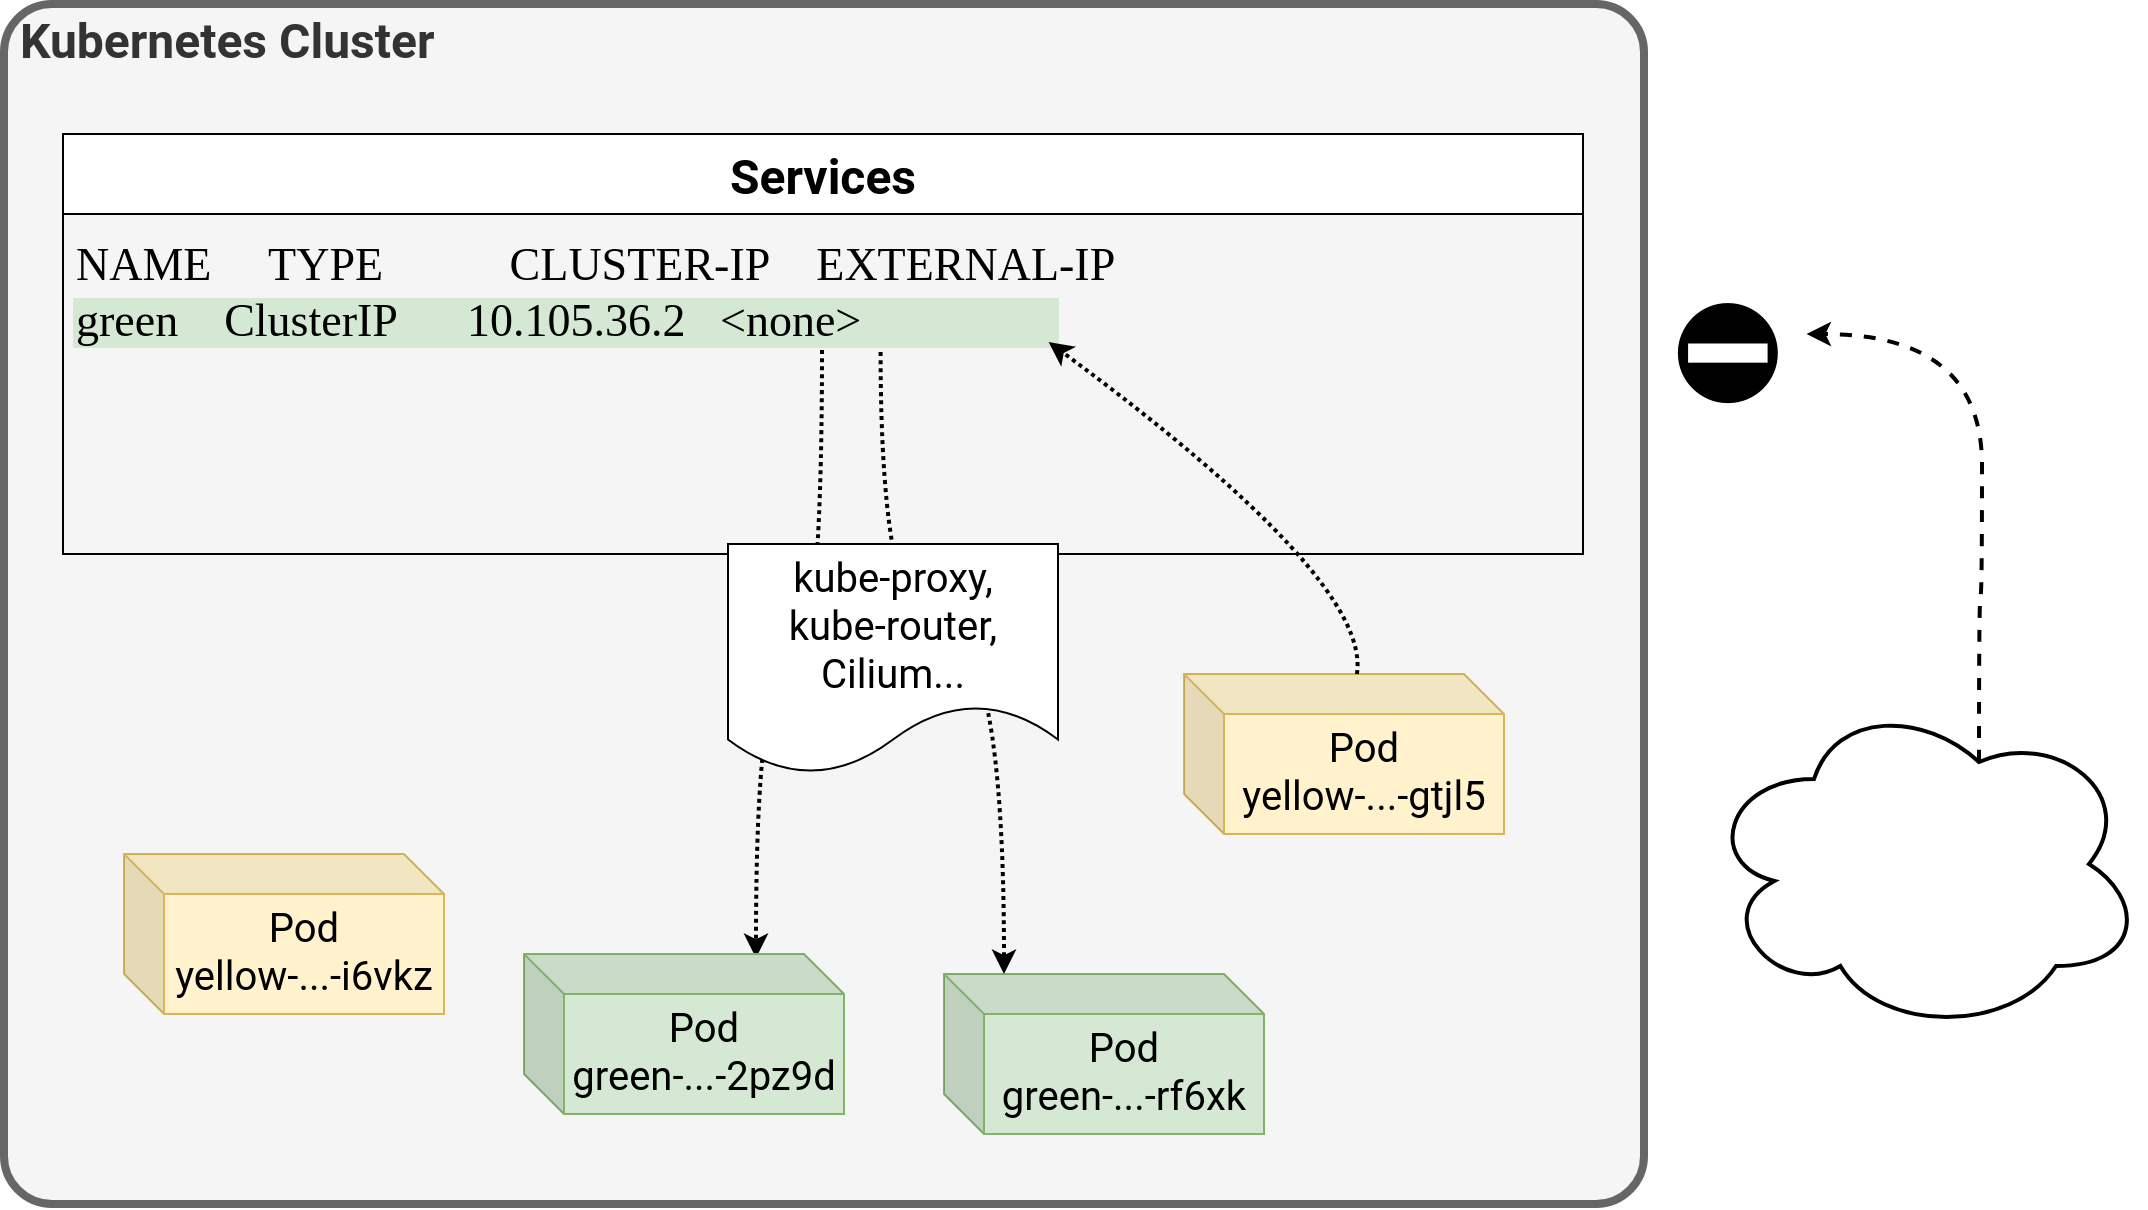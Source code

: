 <mxfile version="15.5.5" type="dropbox" pages="17"><diagram id="qN7FSjudq2Vi5W01I-eb" name="CIP by addr"><mxGraphModel dx="1159" dy="1748" grid="1" gridSize="10" guides="1" tooltips="1" connect="1" arrows="1" fold="1" page="1" pageScale="1" pageWidth="850" pageHeight="1100" math="0" shadow="0"><root><mxCell id="0"/><mxCell id="1" parent="0"/><mxCell id="hTbIrDOjon1wPdqs3eME-1" value="Kubernetes Cluster" style="rounded=1;whiteSpace=wrap;html=1;fillColor=#f5f5f5;strokeColor=#666666;verticalAlign=top;align=left;fontSize=24;spacing=0;fontFamily=roboto;fontSource=https%3A%2F%2Ffonts.googleapis.com%2Fcss%3Ffamily%3Droboto;labelPosition=center;verticalLabelPosition=middle;spacingTop=0;spacingLeft=8;fontColor=#333333;fontStyle=1;glass=0;sketch=0;arcSize=4;strokeWidth=4;" parent="1" vertex="1"><mxGeometry x="70" y="-45" width="820" height="600" as="geometry"/></mxCell><mxCell id="hTbIrDOjon1wPdqs3eME-3" value="Services" style="swimlane;fontFamily=roboto;fontSource=https%3A%2F%2Ffonts.googleapis.com%2Fcss%3Ffamily%3Droboto;fontSize=24;align=center;verticalAlign=top;startSize=40;fontStyle=1" parent="1" vertex="1"><mxGeometry x="99.5" y="20" width="760" height="210" as="geometry"><mxRectangle x="99.5" y="15" width="130" height="40" as="alternateBounds"/></mxGeometry></mxCell><mxCell id="hTbIrDOjon1wPdqs3eME-20" value="" style="rounded=0;whiteSpace=wrap;html=1;glass=0;sketch=0;fontFamily=roboto;fontSource=https%3A%2F%2Ffonts.googleapis.com%2Fcss%3Ffamily%3Droboto;fontSize=20;align=center;verticalAlign=middle;fillColor=#d5e8d4;strokeColor=none;" parent="hTbIrDOjon1wPdqs3eME-3" vertex="1"><mxGeometry x="5" y="82" width="493" height="25" as="geometry"/></mxCell><mxCell id="hTbIrDOjon1wPdqs3eME-6" value="&lt;div style=&quot;font-size: 23px&quot;&gt;NAME&amp;nbsp;&amp;nbsp; &amp;nbsp; TYPE&amp;nbsp;&amp;nbsp;&amp;nbsp;&amp;nbsp;&amp;nbsp;&amp;nbsp;&amp;nbsp; &amp;nbsp;&amp;nbsp; CLUSTER-IP&amp;nbsp; &amp;nbsp; EXTERNAL-IP&lt;/div&gt;&lt;div style=&quot;font-size: 23px&quot;&gt;green &amp;nbsp;&amp;nbsp; ClusterIP&amp;nbsp;&amp;nbsp;&amp;nbsp; &amp;nbsp; 10.105.36.2 &amp;nbsp; &amp;lt;none&amp;gt;&lt;/div&gt;" style="text;align=left;verticalAlign=top;resizable=0;points=[];autosize=1;strokeColor=none;fillColor=none;fontSize=23;fontFamily=Droid Sans Mono;html=1;fontSource=https%3A%2F%2Ffonts.googleapis.com%2Fcss%3Ffamily%3DDroid%2BSans%2BMono;labelPosition=center;verticalLabelPosition=middle;spacingLeft=6;spacing=0;" parent="hTbIrDOjon1wPdqs3eME-3" vertex="1"><mxGeometry y="47" width="700" height="60" as="geometry"/></mxCell><mxCell id="hTbIrDOjon1wPdqs3eME-8" value="&lt;div align=&quot;center&quot;&gt;&lt;font style=&quot;font-size: 64px&quot;&gt;👩🏼‍💻👨🏿‍💻🤖&lt;/font&gt;&lt;br&gt;&lt;/div&gt;" style="ellipse;shape=cloud;whiteSpace=wrap;html=1;fontFamily=Lucida Console;fontSize=23;align=center;verticalAlign=middle;strokeWidth=2;" parent="1" vertex="1"><mxGeometry x="920" y="300" width="220" height="170" as="geometry"/></mxCell><mxCell id="hTbIrDOjon1wPdqs3eME-11" value="&lt;div style=&quot;font-size: 20px&quot;&gt;Pod&lt;/div&gt;&lt;div style=&quot;font-size: 20px&quot;&gt;green-...-rf6xk&lt;/div&gt;&lt;div style=&quot;font-size: 20px&quot;&gt;&lt;br&gt;&lt;/div&gt;" style="shape=cube;whiteSpace=wrap;html=1;boundedLbl=1;backgroundOutline=1;darkOpacity=0.05;darkOpacity2=0.1;fontFamily=roboto;fontSize=20;align=center;verticalAlign=top;fontSource=https%3A%2F%2Ffonts.googleapis.com%2Fcss%3Ffamily%3Droboto;spacing=0;fillColor=#d5e8d4;strokeColor=#82b366;" parent="1" vertex="1"><mxGeometry x="540" y="440" width="160" height="80" as="geometry"/></mxCell><mxCell id="hTbIrDOjon1wPdqs3eME-42" style="edgeStyle=orthogonalEdgeStyle;curved=1;orthogonalLoop=1;jettySize=auto;html=1;fontFamily=roboto;fontSource=https%3A%2F%2Ffonts.googleapis.com%2Fcss%3Ffamily%3Droboto;fontSize=24;strokeWidth=2;fillColor=#000000;dashed=1;dashPattern=1 1;exitX=0.584;exitY=1.033;exitDx=0;exitDy=0;exitPerimeter=0;" parent="1" source="hTbIrDOjon1wPdqs3eME-6" target="hTbIrDOjon1wPdqs3eME-11" edge="1"><mxGeometry relative="1" as="geometry"><Array as="points"><mxPoint x="508" y="270"/><mxPoint x="570" y="270"/></Array><mxPoint x="550" y="125" as="sourcePoint"/><mxPoint x="621.86" y="383" as="targetPoint"/></mxGeometry></mxCell><mxCell id="hTbIrDOjon1wPdqs3eME-43" style="edgeStyle=orthogonalEdgeStyle;curved=1;orthogonalLoop=1;jettySize=auto;html=1;fontFamily=roboto;fontSource=https%3A%2F%2Ffonts.googleapis.com%2Fcss%3Ffamily%3Droboto;fontSize=24;strokeWidth=2;fillColor=#000000;dashed=1;dashPattern=1 1;entryX=0.725;entryY=0.025;entryDx=0;entryDy=0;entryPerimeter=0;" parent="1" target="hTbIrDOjon1wPdqs3eME-10" edge="1"><mxGeometry relative="1" as="geometry"><Array as="points"><mxPoint x="479" y="290"/><mxPoint x="446" y="290"/></Array><mxPoint x="479" y="128" as="sourcePoint"/><mxPoint x="380" y="428" as="targetPoint"/></mxGeometry></mxCell><mxCell id="hTbIrDOjon1wPdqs3eME-15" value="kube-proxy,&lt;br&gt;kube-router,&lt;br&gt;Cilium..." style="shape=document;whiteSpace=wrap;html=1;boundedLbl=1;fontFamily=roboto;fontSource=https%3A%2F%2Ffonts.googleapis.com%2Fcss%3Ffamily%3Droboto;fontSize=20;align=center;verticalAlign=middle;" parent="1" vertex="1"><mxGeometry x="432" y="225" width="165" height="115" as="geometry"/></mxCell><mxCell id="hTbIrDOjon1wPdqs3eME-10" value="&lt;div style=&quot;font-size: 20px&quot;&gt;Pod&lt;/div&gt;&lt;div style=&quot;font-size: 20px&quot;&gt;green-...-2pz9d&lt;/div&gt;&lt;div style=&quot;font-size: 20px&quot;&gt;&lt;br&gt;&lt;/div&gt;" style="shape=cube;whiteSpace=wrap;html=1;boundedLbl=1;backgroundOutline=1;darkOpacity=0.05;darkOpacity2=0.1;fontFamily=roboto;fontSize=20;align=center;verticalAlign=top;fontSource=https%3A%2F%2Ffonts.googleapis.com%2Fcss%3Ffamily%3Droboto;spacing=0;fillColor=#d5e8d4;strokeColor=#82b366;" parent="1" vertex="1"><mxGeometry x="330" y="430" width="160" height="80" as="geometry"/></mxCell><mxCell id="hTbIrDOjon1wPdqs3eME-31" value="&lt;div style=&quot;font-size: 20px&quot;&gt;Pod&lt;/div&gt;&lt;div style=&quot;font-size: 20px&quot;&gt;yellow-...-i6vkz&lt;/div&gt;&lt;div style=&quot;font-size: 20px&quot;&gt;&lt;br&gt;&lt;/div&gt;" style="shape=cube;whiteSpace=wrap;html=1;boundedLbl=1;backgroundOutline=1;darkOpacity=0.05;darkOpacity2=0.1;fontFamily=roboto;fontSize=20;align=center;verticalAlign=top;fontSource=https%3A%2F%2Ffonts.googleapis.com%2Fcss%3Ffamily%3Droboto;spacing=0;fillColor=#fff2cc;strokeColor=#d6b656;" parent="1" vertex="1"><mxGeometry x="130" y="380" width="160" height="80" as="geometry"/></mxCell><mxCell id="I-a2VJ8Nd-LXFjurVyAV-2" value="&lt;div style=&quot;font-size: 20px&quot;&gt;Pod&lt;/div&gt;&lt;div style=&quot;font-size: 20px&quot;&gt;yellow-...-gtjl5&lt;/div&gt;&lt;div style=&quot;font-size: 20px&quot;&gt;&lt;br&gt;&lt;/div&gt;" style="shape=cube;whiteSpace=wrap;html=1;boundedLbl=1;backgroundOutline=1;darkOpacity=0.05;darkOpacity2=0.1;fontFamily=roboto;fontSize=20;align=center;verticalAlign=top;fontSource=https%3A%2F%2Ffonts.googleapis.com%2Fcss%3Ffamily%3Droboto;spacing=0;fillColor=#fff2cc;strokeColor=#d6b656;" parent="1" vertex="1"><mxGeometry x="660" y="290" width="160" height="80" as="geometry"/></mxCell><mxCell id="I-a2VJ8Nd-LXFjurVyAV-4" value="" style="curved=1;endArrow=classic;html=1;fontFamily=roboto;fontSource=https%3A%2F%2Ffonts.googleapis.com%2Fcss%3Ffamily%3Droboto;fontSize=20;strokeWidth=2;fillColor=#000000;dashed=1;dashPattern=1 1;entryX=0.684;entryY=1.067;entryDx=0;entryDy=0;entryPerimeter=0;" parent="1" source="I-a2VJ8Nd-LXFjurVyAV-2" edge="1"><mxGeometry width="50" height="50" relative="1" as="geometry"><mxPoint x="744" y="283" as="sourcePoint"/><mxPoint x="592.3" y="124.02" as="targetPoint"/><Array as="points"><mxPoint x="754" y="243"/></Array></mxGeometry></mxCell><mxCell id="I-a2VJ8Nd-LXFjurVyAV-7" style="edgeStyle=orthogonalEdgeStyle;curved=1;orthogonalLoop=1;jettySize=auto;html=1;entryX=0.995;entryY=0.5;entryDx=0;entryDy=0;entryPerimeter=0;fontFamily=roboto;fontSource=https%3A%2F%2Ffonts.googleapis.com%2Fcss%3Ffamily%3Droboto;fontSize=20;fontColor=none;strokeWidth=2;fillColor=#000000;exitX=0.625;exitY=0.2;exitDx=0;exitDy=0;exitPerimeter=0;dashed=1;" parent="1" source="hTbIrDOjon1wPdqs3eME-8" edge="1"><mxGeometry relative="1" as="geometry"><mxPoint x="1088.72" y="250.42" as="sourcePoint"/><mxPoint x="971.275" y="120" as="targetPoint"/><Array as="points"><mxPoint x="1057" y="251"/><mxPoint x="1059" y="120"/></Array></mxGeometry></mxCell><mxCell id="I-a2VJ8Nd-LXFjurVyAV-8" value="⛔️" style="text;html=1;strokeColor=none;fillColor=none;align=center;verticalAlign=middle;whiteSpace=wrap;rounded=0;fontSize=72;" parent="1" vertex="1"><mxGeometry x="902" y="115" width="60" height="30" as="geometry"/></mxCell></root></mxGraphModel></diagram><diagram id="ZzMQfAvpSvmAwiCbxuJZ" name="CIP by name"><mxGraphModel dx="1159" dy="1748" grid="1" gridSize="10" guides="1" tooltips="1" connect="1" arrows="1" fold="1" page="1" pageScale="1" pageWidth="850" pageHeight="1100" math="0" shadow="0"><root><mxCell id="Xzjg-g4dTWCrScQM7j_7-0"/><mxCell id="Xzjg-g4dTWCrScQM7j_7-1" parent="Xzjg-g4dTWCrScQM7j_7-0"/><mxCell id="Xzjg-g4dTWCrScQM7j_7-2" value="Kubernetes Cluster" style="rounded=1;whiteSpace=wrap;html=1;fillColor=#f5f5f5;strokeColor=#666666;verticalAlign=top;align=left;fontSize=24;spacing=0;fontFamily=roboto;fontSource=https%3A%2F%2Ffonts.googleapis.com%2Fcss%3Ffamily%3Droboto;labelPosition=center;verticalLabelPosition=middle;spacingTop=0;spacingLeft=8;fontColor=#333333;fontStyle=1;glass=0;sketch=0;arcSize=4;strokeWidth=4;" vertex="1" parent="Xzjg-g4dTWCrScQM7j_7-1"><mxGeometry x="70" y="-45" width="820" height="600" as="geometry"/></mxCell><mxCell id="Xzjg-g4dTWCrScQM7j_7-3" value="Services" style="swimlane;fontFamily=roboto;fontSource=https%3A%2F%2Ffonts.googleapis.com%2Fcss%3Ffamily%3Droboto;fontSize=24;align=center;verticalAlign=top;startSize=40;fontStyle=1" vertex="1" parent="Xzjg-g4dTWCrScQM7j_7-1"><mxGeometry x="99.5" y="20" width="760" height="210" as="geometry"><mxRectangle x="99.5" y="15" width="130" height="40" as="alternateBounds"/></mxGeometry></mxCell><mxCell id="Xzjg-g4dTWCrScQM7j_7-4" value="" style="rounded=0;whiteSpace=wrap;html=1;glass=0;sketch=0;fontFamily=roboto;fontSource=https%3A%2F%2Ffonts.googleapis.com%2Fcss%3Ffamily%3Droboto;fontSize=20;align=center;verticalAlign=middle;fillColor=#d5e8d4;strokeColor=none;" vertex="1" parent="Xzjg-g4dTWCrScQM7j_7-3"><mxGeometry x="5" y="82" width="493" height="25" as="geometry"/></mxCell><mxCell id="Xzjg-g4dTWCrScQM7j_7-5" value="&lt;div style=&quot;font-size: 23px&quot;&gt;NAME&amp;nbsp;&amp;nbsp; &amp;nbsp; TYPE&amp;nbsp;&amp;nbsp;&amp;nbsp;&amp;nbsp;&amp;nbsp;&amp;nbsp;&amp;nbsp; &amp;nbsp;&amp;nbsp; CLUSTER-IP&amp;nbsp; &amp;nbsp; EXTERNAL-IP&lt;/div&gt;&lt;div style=&quot;font-size: 23px&quot;&gt;green &amp;nbsp;&amp;nbsp; ClusterIP&amp;nbsp;&amp;nbsp;&amp;nbsp; &amp;nbsp; 10.105.36.2 &amp;nbsp; &amp;lt;none&amp;gt;&lt;/div&gt;" style="text;align=left;verticalAlign=top;resizable=0;points=[];autosize=1;strokeColor=none;fillColor=none;fontSize=23;fontFamily=Droid Sans Mono;html=1;fontSource=https%3A%2F%2Ffonts.googleapis.com%2Fcss%3Ffamily%3DDroid%2BSans%2BMono;labelPosition=center;verticalLabelPosition=middle;spacingLeft=6;spacing=0;" vertex="1" parent="Xzjg-g4dTWCrScQM7j_7-3"><mxGeometry y="47" width="700" height="60" as="geometry"/></mxCell><mxCell id="Xzjg-g4dTWCrScQM7j_7-6" value="" style="curved=1;endArrow=classic;html=1;fontFamily=roboto;fontSource=https%3A%2F%2Ffonts.googleapis.com%2Fcss%3Ffamily%3Droboto;fontSize=20;strokeWidth=2;fillColor=#000000;exitX=0.119;exitY=0.983;exitDx=0;exitDy=0;exitPerimeter=0;dashed=1;dashPattern=1 1;" edge="1" parent="Xzjg-g4dTWCrScQM7j_7-3" source="Xzjg-g4dTWCrScQM7j_7-5"><mxGeometry width="50" height="50" relative="1" as="geometry"><mxPoint x="83.9" y="25" as="sourcePoint"/><mxPoint x="336.5" y="102" as="targetPoint"/><Array as="points"><mxPoint x="206.5" y="212"/></Array></mxGeometry></mxCell><mxCell id="Xzjg-g4dTWCrScQM7j_7-7" value="DNS" style="edgeLabel;html=1;align=center;verticalAlign=middle;resizable=0;points=[];fontSize=24;fontFamily=roboto;labelBorderColor=#000000;" vertex="1" connectable="0" parent="Xzjg-g4dTWCrScQM7j_7-6"><mxGeometry x="-0.468" y="28" relative="1" as="geometry"><mxPoint x="36" y="12" as="offset"/></mxGeometry></mxCell><mxCell id="Xzjg-g4dTWCrScQM7j_7-8" value="&lt;div align=&quot;center&quot;&gt;&lt;font style=&quot;font-size: 64px&quot;&gt;👩🏼‍💻👨🏿‍💻🤖&lt;/font&gt;&lt;br&gt;&lt;/div&gt;" style="ellipse;shape=cloud;whiteSpace=wrap;html=1;fontFamily=Lucida Console;fontSize=23;align=center;verticalAlign=middle;strokeWidth=2;" vertex="1" parent="Xzjg-g4dTWCrScQM7j_7-1"><mxGeometry x="920" y="300" width="220" height="170" as="geometry"/></mxCell><mxCell id="Xzjg-g4dTWCrScQM7j_7-9" value="&lt;div style=&quot;font-size: 20px&quot;&gt;Pod&lt;/div&gt;&lt;div style=&quot;font-size: 20px&quot;&gt;green-...-rf6xk&lt;/div&gt;&lt;div style=&quot;font-size: 20px&quot;&gt;&lt;br&gt;&lt;/div&gt;" style="shape=cube;whiteSpace=wrap;html=1;boundedLbl=1;backgroundOutline=1;darkOpacity=0.05;darkOpacity2=0.1;fontFamily=roboto;fontSize=20;align=center;verticalAlign=top;fontSource=https%3A%2F%2Ffonts.googleapis.com%2Fcss%3Ffamily%3Droboto;spacing=0;fillColor=#d5e8d4;strokeColor=#82b366;" vertex="1" parent="Xzjg-g4dTWCrScQM7j_7-1"><mxGeometry x="540" y="440" width="160" height="80" as="geometry"/></mxCell><mxCell id="Xzjg-g4dTWCrScQM7j_7-10" style="edgeStyle=orthogonalEdgeStyle;curved=1;orthogonalLoop=1;jettySize=auto;html=1;fontFamily=roboto;fontSource=https%3A%2F%2Ffonts.googleapis.com%2Fcss%3Ffamily%3Droboto;fontSize=24;strokeWidth=2;fillColor=#000000;dashed=1;dashPattern=1 1;exitX=0.584;exitY=1.033;exitDx=0;exitDy=0;exitPerimeter=0;" edge="1" parent="Xzjg-g4dTWCrScQM7j_7-1" source="Xzjg-g4dTWCrScQM7j_7-5" target="Xzjg-g4dTWCrScQM7j_7-9"><mxGeometry relative="1" as="geometry"><Array as="points"><mxPoint x="508" y="270"/><mxPoint x="570" y="270"/></Array><mxPoint x="550" y="125" as="sourcePoint"/><mxPoint x="621.86" y="383" as="targetPoint"/></mxGeometry></mxCell><mxCell id="Xzjg-g4dTWCrScQM7j_7-11" style="edgeStyle=orthogonalEdgeStyle;curved=1;orthogonalLoop=1;jettySize=auto;html=1;fontFamily=roboto;fontSource=https%3A%2F%2Ffonts.googleapis.com%2Fcss%3Ffamily%3Droboto;fontSize=24;strokeWidth=2;fillColor=#000000;dashed=1;dashPattern=1 1;entryX=0.725;entryY=0.025;entryDx=0;entryDy=0;entryPerimeter=0;" edge="1" parent="Xzjg-g4dTWCrScQM7j_7-1" target="Xzjg-g4dTWCrScQM7j_7-15"><mxGeometry relative="1" as="geometry"><Array as="points"><mxPoint x="479" y="290"/><mxPoint x="446" y="290"/></Array><mxPoint x="479" y="128" as="sourcePoint"/><mxPoint x="380" y="428" as="targetPoint"/></mxGeometry></mxCell><mxCell id="Xzjg-g4dTWCrScQM7j_7-12" value="kube-proxy,&lt;br&gt;kube-router,&lt;br&gt;Cilium..." style="shape=document;whiteSpace=wrap;html=1;boundedLbl=1;fontFamily=roboto;fontSource=https%3A%2F%2Ffonts.googleapis.com%2Fcss%3Ffamily%3Droboto;fontSize=20;align=center;verticalAlign=middle;" vertex="1" parent="Xzjg-g4dTWCrScQM7j_7-1"><mxGeometry x="432" y="225" width="165" height="115" as="geometry"/></mxCell><mxCell id="Xzjg-g4dTWCrScQM7j_7-13" value="&lt;div style=&quot;font-size: 20px;&quot;&gt;CoreDNS,&lt;/div&gt;&lt;div style=&quot;font-size: 20px;&quot;&gt;formerly&lt;/div&gt;&lt;div style=&quot;font-size: 20px;&quot;&gt;kube-dns&lt;br style=&quot;font-size: 20px;&quot;&gt;&lt;/div&gt;" style="shape=document;whiteSpace=wrap;html=1;boundedLbl=1;fontFamily=roboto;fontSource=https%3A%2F%2Ffonts.googleapis.com%2Fcss%3Ffamily%3Droboto;fontSize=20;align=center;verticalAlign=middle;" vertex="1" parent="Xzjg-g4dTWCrScQM7j_7-1"><mxGeometry x="89.5" y="225" width="117.5" height="115" as="geometry"/></mxCell><mxCell id="Xzjg-g4dTWCrScQM7j_7-14" style="edgeStyle=orthogonalEdgeStyle;orthogonalLoop=1;jettySize=auto;html=1;fontFamily=roboto;fontSource=https%3A%2F%2Ffonts.googleapis.com%2Fcss%3Ffamily%3Droboto;fontSize=20;fillColor=#000000;curved=1;strokeWidth=2;dashed=1;dashPattern=1 1;exitX=0.063;exitY=0.5;exitDx=0;exitDy=0;exitPerimeter=0;" edge="1" parent="Xzjg-g4dTWCrScQM7j_7-1" source="Xzjg-g4dTWCrScQM7j_7-16"><mxGeometry relative="1" as="geometry"><mxPoint x="150" y="390" as="sourcePoint"/><mxPoint x="105" y="123" as="targetPoint"/><Array as="points"><mxPoint x="45" y="420"/><mxPoint x="45" y="123"/></Array></mxGeometry></mxCell><mxCell id="Xzjg-g4dTWCrScQM7j_7-15" value="&lt;div style=&quot;font-size: 20px&quot;&gt;Pod&lt;/div&gt;&lt;div style=&quot;font-size: 20px&quot;&gt;green-...-2pz9d&lt;/div&gt;&lt;div style=&quot;font-size: 20px&quot;&gt;&lt;br&gt;&lt;/div&gt;" style="shape=cube;whiteSpace=wrap;html=1;boundedLbl=1;backgroundOutline=1;darkOpacity=0.05;darkOpacity2=0.1;fontFamily=roboto;fontSize=20;align=center;verticalAlign=top;fontSource=https%3A%2F%2Ffonts.googleapis.com%2Fcss%3Ffamily%3Droboto;spacing=0;fillColor=#d5e8d4;strokeColor=#82b366;" vertex="1" parent="Xzjg-g4dTWCrScQM7j_7-1"><mxGeometry x="330" y="430" width="160" height="80" as="geometry"/></mxCell><mxCell id="Xzjg-g4dTWCrScQM7j_7-16" value="&lt;div style=&quot;font-size: 20px&quot;&gt;Pod&lt;/div&gt;&lt;div style=&quot;font-size: 20px&quot;&gt;yellow-...-i6vkz&lt;/div&gt;&lt;div style=&quot;font-size: 20px&quot;&gt;&lt;br&gt;&lt;/div&gt;" style="shape=cube;whiteSpace=wrap;html=1;boundedLbl=1;backgroundOutline=1;darkOpacity=0.05;darkOpacity2=0.1;fontFamily=roboto;fontSize=20;align=center;verticalAlign=top;fontSource=https%3A%2F%2Ffonts.googleapis.com%2Fcss%3Ffamily%3Droboto;spacing=0;fillColor=#fff2cc;strokeColor=#d6b656;" vertex="1" parent="Xzjg-g4dTWCrScQM7j_7-1"><mxGeometry x="130" y="380" width="160" height="80" as="geometry"/></mxCell><mxCell id="Xzjg-g4dTWCrScQM7j_7-17" value="&lt;div style=&quot;font-size: 20px&quot;&gt;Pod&lt;/div&gt;&lt;div style=&quot;font-size: 20px&quot;&gt;yellow-...-gtjl5&lt;/div&gt;&lt;div style=&quot;font-size: 20px&quot;&gt;&lt;br&gt;&lt;/div&gt;" style="shape=cube;whiteSpace=wrap;html=1;boundedLbl=1;backgroundOutline=1;darkOpacity=0.05;darkOpacity2=0.1;fontFamily=roboto;fontSize=20;align=center;verticalAlign=top;fontSource=https%3A%2F%2Ffonts.googleapis.com%2Fcss%3Ffamily%3Droboto;spacing=0;fillColor=#fff2cc;strokeColor=#d6b656;" vertex="1" parent="Xzjg-g4dTWCrScQM7j_7-1"><mxGeometry x="660" y="290" width="160" height="80" as="geometry"/></mxCell><mxCell id="Xzjg-g4dTWCrScQM7j_7-18" style="edgeStyle=orthogonalEdgeStyle;curved=1;orthogonalLoop=1;jettySize=auto;html=1;entryX=0.995;entryY=0.5;entryDx=0;entryDy=0;entryPerimeter=0;fontFamily=roboto;fontSource=https%3A%2F%2Ffonts.googleapis.com%2Fcss%3Ffamily%3Droboto;fontSize=20;fontColor=none;strokeWidth=2;fillColor=#000000;exitX=0.625;exitY=0.2;exitDx=0;exitDy=0;exitPerimeter=0;dashed=1;" edge="1" parent="Xzjg-g4dTWCrScQM7j_7-1" source="Xzjg-g4dTWCrScQM7j_7-8"><mxGeometry relative="1" as="geometry"><mxPoint x="1088.72" y="250.42" as="sourcePoint"/><mxPoint x="971.275" y="120" as="targetPoint"/><Array as="points"><mxPoint x="1057" y="251"/><mxPoint x="1059" y="120"/></Array></mxGeometry></mxCell><mxCell id="Xzjg-g4dTWCrScQM7j_7-19" value="⛔️" style="text;html=1;strokeColor=none;fillColor=none;align=center;verticalAlign=middle;whiteSpace=wrap;rounded=0;fontSize=72;" vertex="1" parent="Xzjg-g4dTWCrScQM7j_7-1"><mxGeometry x="902" y="115" width="60" height="30" as="geometry"/></mxCell></root></mxGraphModel></diagram><diagram id="MPynlkXh84oByMp4og3o" name="CIP both"><mxGraphModel dx="1159" dy="1748" grid="1" gridSize="10" guides="1" tooltips="1" connect="1" arrows="1" fold="1" page="1" pageScale="1" pageWidth="850" pageHeight="1100" math="0" shadow="0"><root><mxCell id="uDu0CfAegVHoEcp_FShw-0"/><mxCell id="uDu0CfAegVHoEcp_FShw-1" parent="uDu0CfAegVHoEcp_FShw-0"/><mxCell id="uDu0CfAegVHoEcp_FShw-2" value="Kubernetes Cluster" style="rounded=1;whiteSpace=wrap;html=1;fillColor=#f5f5f5;strokeColor=#666666;verticalAlign=top;align=left;fontSize=24;spacing=0;fontFamily=roboto;fontSource=https%3A%2F%2Ffonts.googleapis.com%2Fcss%3Ffamily%3Droboto;labelPosition=center;verticalLabelPosition=middle;spacingTop=0;spacingLeft=8;fontColor=#333333;fontStyle=1;glass=0;sketch=0;arcSize=4;strokeWidth=4;" vertex="1" parent="uDu0CfAegVHoEcp_FShw-1"><mxGeometry x="70" y="-45" width="820" height="600" as="geometry"/></mxCell><mxCell id="uDu0CfAegVHoEcp_FShw-3" value="Services" style="swimlane;fontFamily=roboto;fontSource=https%3A%2F%2Ffonts.googleapis.com%2Fcss%3Ffamily%3Droboto;fontSize=24;align=center;verticalAlign=top;startSize=40;fontStyle=1" vertex="1" parent="uDu0CfAegVHoEcp_FShw-1"><mxGeometry x="99.5" y="20" width="760" height="210" as="geometry"><mxRectangle x="99.5" y="15" width="130" height="40" as="alternateBounds"/></mxGeometry></mxCell><mxCell id="uDu0CfAegVHoEcp_FShw-4" value="" style="rounded=0;whiteSpace=wrap;html=1;glass=0;sketch=0;fontFamily=roboto;fontSource=https%3A%2F%2Ffonts.googleapis.com%2Fcss%3Ffamily%3Droboto;fontSize=20;align=center;verticalAlign=middle;fillColor=#d5e8d4;strokeColor=none;" vertex="1" parent="uDu0CfAegVHoEcp_FShw-3"><mxGeometry x="5" y="82" width="493" height="25" as="geometry"/></mxCell><mxCell id="uDu0CfAegVHoEcp_FShw-5" value="&lt;div style=&quot;font-size: 23px&quot;&gt;NAME&amp;nbsp;&amp;nbsp; &amp;nbsp; TYPE&amp;nbsp;&amp;nbsp;&amp;nbsp;&amp;nbsp;&amp;nbsp;&amp;nbsp;&amp;nbsp; &amp;nbsp;&amp;nbsp; CLUSTER-IP&amp;nbsp; &amp;nbsp; EXTERNAL-IP&lt;/div&gt;&lt;div style=&quot;font-size: 23px&quot;&gt;green &amp;nbsp;&amp;nbsp; ClusterIP&amp;nbsp;&amp;nbsp;&amp;nbsp; &amp;nbsp; 10.105.36.2 &amp;nbsp; &amp;lt;none&amp;gt;&lt;/div&gt;" style="text;align=left;verticalAlign=top;resizable=0;points=[];autosize=1;strokeColor=none;fillColor=none;fontSize=23;fontFamily=Droid Sans Mono;html=1;fontSource=https%3A%2F%2Ffonts.googleapis.com%2Fcss%3Ffamily%3DDroid%2BSans%2BMono;labelPosition=center;verticalLabelPosition=middle;spacingLeft=6;spacing=0;" vertex="1" parent="uDu0CfAegVHoEcp_FShw-3"><mxGeometry y="47" width="700" height="60" as="geometry"/></mxCell><mxCell id="uDu0CfAegVHoEcp_FShw-6" value="" style="curved=1;endArrow=classic;html=1;fontFamily=roboto;fontSource=https%3A%2F%2Ffonts.googleapis.com%2Fcss%3Ffamily%3Droboto;fontSize=20;strokeWidth=2;fillColor=#000000;exitX=0.119;exitY=0.983;exitDx=0;exitDy=0;exitPerimeter=0;dashed=1;dashPattern=1 1;" edge="1" parent="uDu0CfAegVHoEcp_FShw-3" source="uDu0CfAegVHoEcp_FShw-5"><mxGeometry width="50" height="50" relative="1" as="geometry"><mxPoint x="83.9" y="25" as="sourcePoint"/><mxPoint x="336.5" y="102" as="targetPoint"/><Array as="points"><mxPoint x="206.5" y="212"/></Array></mxGeometry></mxCell><mxCell id="uDu0CfAegVHoEcp_FShw-7" value="DNS" style="edgeLabel;html=1;align=center;verticalAlign=middle;resizable=0;points=[];fontSize=24;fontFamily=roboto;labelBorderColor=#000000;" vertex="1" connectable="0" parent="uDu0CfAegVHoEcp_FShw-6"><mxGeometry x="-0.468" y="28" relative="1" as="geometry"><mxPoint x="36" y="12" as="offset"/></mxGeometry></mxCell><mxCell id="uDu0CfAegVHoEcp_FShw-8" value="&lt;div align=&quot;center&quot;&gt;&lt;font style=&quot;font-size: 64px&quot;&gt;👩🏼‍💻👨🏿‍💻🤖&lt;/font&gt;&lt;br&gt;&lt;/div&gt;" style="ellipse;shape=cloud;whiteSpace=wrap;html=1;fontFamily=Lucida Console;fontSize=23;align=center;verticalAlign=middle;strokeWidth=2;" vertex="1" parent="uDu0CfAegVHoEcp_FShw-1"><mxGeometry x="920" y="300" width="220" height="170" as="geometry"/></mxCell><mxCell id="uDu0CfAegVHoEcp_FShw-9" value="&lt;div style=&quot;font-size: 20px&quot;&gt;Pod&lt;/div&gt;&lt;div style=&quot;font-size: 20px&quot;&gt;green-...-rf6xk&lt;/div&gt;&lt;div style=&quot;font-size: 20px&quot;&gt;&lt;br&gt;&lt;/div&gt;" style="shape=cube;whiteSpace=wrap;html=1;boundedLbl=1;backgroundOutline=1;darkOpacity=0.05;darkOpacity2=0.1;fontFamily=roboto;fontSize=20;align=center;verticalAlign=top;fontSource=https%3A%2F%2Ffonts.googleapis.com%2Fcss%3Ffamily%3Droboto;spacing=0;fillColor=#d5e8d4;strokeColor=#82b366;" vertex="1" parent="uDu0CfAegVHoEcp_FShw-1"><mxGeometry x="540" y="440" width="160" height="80" as="geometry"/></mxCell><mxCell id="uDu0CfAegVHoEcp_FShw-10" style="edgeStyle=orthogonalEdgeStyle;curved=1;orthogonalLoop=1;jettySize=auto;html=1;fontFamily=roboto;fontSource=https%3A%2F%2Ffonts.googleapis.com%2Fcss%3Ffamily%3Droboto;fontSize=24;strokeWidth=2;fillColor=#000000;dashed=1;dashPattern=1 1;exitX=0.584;exitY=1.033;exitDx=0;exitDy=0;exitPerimeter=0;" edge="1" parent="uDu0CfAegVHoEcp_FShw-1" source="uDu0CfAegVHoEcp_FShw-5" target="uDu0CfAegVHoEcp_FShw-9"><mxGeometry relative="1" as="geometry"><Array as="points"><mxPoint x="508" y="270"/><mxPoint x="570" y="270"/></Array><mxPoint x="550" y="125" as="sourcePoint"/><mxPoint x="621.86" y="383" as="targetPoint"/></mxGeometry></mxCell><mxCell id="uDu0CfAegVHoEcp_FShw-11" style="edgeStyle=orthogonalEdgeStyle;curved=1;orthogonalLoop=1;jettySize=auto;html=1;fontFamily=roboto;fontSource=https%3A%2F%2Ffonts.googleapis.com%2Fcss%3Ffamily%3Droboto;fontSize=24;strokeWidth=2;fillColor=#000000;dashed=1;dashPattern=1 1;entryX=0.725;entryY=0.025;entryDx=0;entryDy=0;entryPerimeter=0;" edge="1" parent="uDu0CfAegVHoEcp_FShw-1" target="uDu0CfAegVHoEcp_FShw-15"><mxGeometry relative="1" as="geometry"><Array as="points"><mxPoint x="479" y="290"/><mxPoint x="446" y="290"/></Array><mxPoint x="479" y="128" as="sourcePoint"/><mxPoint x="380" y="428" as="targetPoint"/></mxGeometry></mxCell><mxCell id="uDu0CfAegVHoEcp_FShw-12" value="kube-proxy,&lt;br&gt;kube-router,&lt;br&gt;Cilium..." style="shape=document;whiteSpace=wrap;html=1;boundedLbl=1;fontFamily=roboto;fontSource=https%3A%2F%2Ffonts.googleapis.com%2Fcss%3Ffamily%3Droboto;fontSize=20;align=center;verticalAlign=middle;" vertex="1" parent="uDu0CfAegVHoEcp_FShw-1"><mxGeometry x="432" y="225" width="165" height="115" as="geometry"/></mxCell><mxCell id="uDu0CfAegVHoEcp_FShw-13" value="&lt;div style=&quot;font-size: 20px;&quot;&gt;CoreDNS,&lt;/div&gt;&lt;div style=&quot;font-size: 20px;&quot;&gt;formerly&lt;/div&gt;&lt;div style=&quot;font-size: 20px;&quot;&gt;kube-dns&lt;br style=&quot;font-size: 20px;&quot;&gt;&lt;/div&gt;" style="shape=document;whiteSpace=wrap;html=1;boundedLbl=1;fontFamily=roboto;fontSource=https%3A%2F%2Ffonts.googleapis.com%2Fcss%3Ffamily%3Droboto;fontSize=20;align=center;verticalAlign=middle;" vertex="1" parent="uDu0CfAegVHoEcp_FShw-1"><mxGeometry x="89.5" y="225" width="117.5" height="115" as="geometry"/></mxCell><mxCell id="uDu0CfAegVHoEcp_FShw-14" style="edgeStyle=orthogonalEdgeStyle;orthogonalLoop=1;jettySize=auto;html=1;fontFamily=roboto;fontSource=https%3A%2F%2Ffonts.googleapis.com%2Fcss%3Ffamily%3Droboto;fontSize=20;fillColor=#000000;curved=1;strokeWidth=2;dashed=1;dashPattern=1 1;exitX=0.063;exitY=0.5;exitDx=0;exitDy=0;exitPerimeter=0;" edge="1" parent="uDu0CfAegVHoEcp_FShw-1" source="uDu0CfAegVHoEcp_FShw-16"><mxGeometry relative="1" as="geometry"><mxPoint x="150" y="390" as="sourcePoint"/><mxPoint x="105" y="123" as="targetPoint"/><Array as="points"><mxPoint x="45" y="420"/><mxPoint x="45" y="123"/></Array></mxGeometry></mxCell><mxCell id="uDu0CfAegVHoEcp_FShw-15" value="&lt;div style=&quot;font-size: 20px&quot;&gt;Pod&lt;/div&gt;&lt;div style=&quot;font-size: 20px&quot;&gt;green-...-2pz9d&lt;/div&gt;&lt;div style=&quot;font-size: 20px&quot;&gt;&lt;br&gt;&lt;/div&gt;" style="shape=cube;whiteSpace=wrap;html=1;boundedLbl=1;backgroundOutline=1;darkOpacity=0.05;darkOpacity2=0.1;fontFamily=roboto;fontSize=20;align=center;verticalAlign=top;fontSource=https%3A%2F%2Ffonts.googleapis.com%2Fcss%3Ffamily%3Droboto;spacing=0;fillColor=#d5e8d4;strokeColor=#82b366;" vertex="1" parent="uDu0CfAegVHoEcp_FShw-1"><mxGeometry x="330" y="430" width="160" height="80" as="geometry"/></mxCell><mxCell id="uDu0CfAegVHoEcp_FShw-16" value="&lt;div style=&quot;font-size: 20px&quot;&gt;Pod&lt;/div&gt;&lt;div style=&quot;font-size: 20px&quot;&gt;yellow-...-i6vkz&lt;/div&gt;&lt;div style=&quot;font-size: 20px&quot;&gt;&lt;br&gt;&lt;/div&gt;" style="shape=cube;whiteSpace=wrap;html=1;boundedLbl=1;backgroundOutline=1;darkOpacity=0.05;darkOpacity2=0.1;fontFamily=roboto;fontSize=20;align=center;verticalAlign=top;fontSource=https%3A%2F%2Ffonts.googleapis.com%2Fcss%3Ffamily%3Droboto;spacing=0;fillColor=#fff2cc;strokeColor=#d6b656;" vertex="1" parent="uDu0CfAegVHoEcp_FShw-1"><mxGeometry x="130" y="380" width="160" height="80" as="geometry"/></mxCell><mxCell id="uDu0CfAegVHoEcp_FShw-17" value="&lt;div style=&quot;font-size: 20px&quot;&gt;Pod&lt;/div&gt;&lt;div style=&quot;font-size: 20px&quot;&gt;yellow-...-gtjl5&lt;/div&gt;&lt;div style=&quot;font-size: 20px&quot;&gt;&lt;br&gt;&lt;/div&gt;" style="shape=cube;whiteSpace=wrap;html=1;boundedLbl=1;backgroundOutline=1;darkOpacity=0.05;darkOpacity2=0.1;fontFamily=roboto;fontSize=20;align=center;verticalAlign=top;fontSource=https%3A%2F%2Ffonts.googleapis.com%2Fcss%3Ffamily%3Droboto;spacing=0;fillColor=#fff2cc;strokeColor=#d6b656;" vertex="1" parent="uDu0CfAegVHoEcp_FShw-1"><mxGeometry x="660" y="290" width="160" height="80" as="geometry"/></mxCell><mxCell id="uDu0CfAegVHoEcp_FShw-18" value="" style="curved=1;endArrow=classic;html=1;fontFamily=roboto;fontSource=https%3A%2F%2Ffonts.googleapis.com%2Fcss%3Ffamily%3Droboto;fontSize=20;strokeWidth=2;fillColor=#000000;dashed=1;dashPattern=1 1;entryX=0.684;entryY=1.067;entryDx=0;entryDy=0;entryPerimeter=0;" edge="1" parent="uDu0CfAegVHoEcp_FShw-1" source="uDu0CfAegVHoEcp_FShw-17"><mxGeometry width="50" height="50" relative="1" as="geometry"><mxPoint x="744" y="283" as="sourcePoint"/><mxPoint x="592.3" y="124.02" as="targetPoint"/><Array as="points"><mxPoint x="754" y="243"/></Array></mxGeometry></mxCell><mxCell id="uDu0CfAegVHoEcp_FShw-19" style="edgeStyle=orthogonalEdgeStyle;curved=1;orthogonalLoop=1;jettySize=auto;html=1;entryX=0.995;entryY=0.5;entryDx=0;entryDy=0;entryPerimeter=0;fontFamily=roboto;fontSource=https%3A%2F%2Ffonts.googleapis.com%2Fcss%3Ffamily%3Droboto;fontSize=20;fontColor=none;strokeWidth=2;fillColor=#000000;exitX=0.625;exitY=0.2;exitDx=0;exitDy=0;exitPerimeter=0;dashed=1;" edge="1" parent="uDu0CfAegVHoEcp_FShw-1" source="uDu0CfAegVHoEcp_FShw-8"><mxGeometry relative="1" as="geometry"><mxPoint x="1088.72" y="250.42" as="sourcePoint"/><mxPoint x="971.275" y="120" as="targetPoint"/><Array as="points"><mxPoint x="1057" y="251"/><mxPoint x="1059" y="120"/></Array></mxGeometry></mxCell><mxCell id="uDu0CfAegVHoEcp_FShw-20" value="⛔️" style="text;html=1;strokeColor=none;fillColor=none;align=center;verticalAlign=middle;whiteSpace=wrap;rounded=0;fontSize=72;" vertex="1" parent="uDu0CfAegVHoEcp_FShw-1"><mxGeometry x="902" y="115" width="60" height="30" as="geometry"/></mxCell></root></mxGraphModel></diagram><diagram id="QjLY9oT_3n2VPPUyS4PU" name="LB internal"><mxGraphModel dx="1159" dy="1748" grid="1" gridSize="10" guides="1" tooltips="1" connect="1" arrows="1" fold="1" page="1" pageScale="1" pageWidth="850" pageHeight="1100" math="0" shadow="0"><root><mxCell id="f3Yr5nIrxv0fQQHNvfZ0-0"/><mxCell id="f3Yr5nIrxv0fQQHNvfZ0-1" parent="f3Yr5nIrxv0fQQHNvfZ0-0"/><mxCell id="f3Yr5nIrxv0fQQHNvfZ0-2" value="Kubernetes Cluster" style="rounded=1;whiteSpace=wrap;html=1;fillColor=#f5f5f5;strokeColor=#666666;verticalAlign=top;align=left;fontSize=24;spacing=0;fontFamily=roboto;fontSource=https%3A%2F%2Ffonts.googleapis.com%2Fcss%3Ffamily%3Droboto;labelPosition=center;verticalLabelPosition=middle;spacingTop=0;spacingLeft=8;fontColor=#333333;fontStyle=1;glass=0;sketch=0;arcSize=4;strokeWidth=4;" vertex="1" parent="f3Yr5nIrxv0fQQHNvfZ0-1"><mxGeometry x="70" y="-45" width="820" height="600" as="geometry"/></mxCell><mxCell id="f3Yr5nIrxv0fQQHNvfZ0-3" value="" style="rounded=0;whiteSpace=wrap;html=1;glass=0;sketch=0;fontFamily=roboto;fontSource=https%3A%2F%2Ffonts.googleapis.com%2Fcss%3Ffamily%3Droboto;fontSize=20;align=center;verticalAlign=middle;fillColor=#f8cecc;strokeColor=none;" vertex="1" parent="f3Yr5nIrxv0fQQHNvfZ0-1"><mxGeometry x="106.5" y="185" width="753" height="27" as="geometry"/></mxCell><mxCell id="f3Yr5nIrxv0fQQHNvfZ0-4" value="Services" style="swimlane;fontFamily=roboto;fontSource=https%3A%2F%2Ffonts.googleapis.com%2Fcss%3Ffamily%3Droboto;fontSize=24;align=center;verticalAlign=top;startSize=40;fontStyle=1" vertex="1" parent="f3Yr5nIrxv0fQQHNvfZ0-1"><mxGeometry x="99.5" y="20" width="760" height="210" as="geometry"><mxRectangle x="99.5" y="15" width="130" height="40" as="alternateBounds"/></mxGeometry></mxCell><mxCell id="f3Yr5nIrxv0fQQHNvfZ0-5" value="" style="rounded=0;whiteSpace=wrap;html=1;glass=0;sketch=0;fontFamily=roboto;fontSource=https%3A%2F%2Ffonts.googleapis.com%2Fcss%3Ffamily%3Droboto;fontSize=20;align=center;verticalAlign=middle;fillColor=#dae8fc;strokeColor=none;" vertex="1" parent="f3Yr5nIrxv0fQQHNvfZ0-4"><mxGeometry x="7" y="80" width="753" height="27" as="geometry"/></mxCell><mxCell id="f3Yr5nIrxv0fQQHNvfZ0-6" value="" style="rounded=0;whiteSpace=wrap;html=1;glass=0;sketch=0;fontFamily=roboto;fontSource=https%3A%2F%2Ffonts.googleapis.com%2Fcss%3Ffamily%3Droboto;fontSize=20;align=center;verticalAlign=middle;fillColor=#d5e8d4;strokeColor=none;" vertex="1" parent="f3Yr5nIrxv0fQQHNvfZ0-4"><mxGeometry x="7" y="110" width="493" height="25" as="geometry"/></mxCell><mxCell id="f3Yr5nIrxv0fQQHNvfZ0-7" value="" style="rounded=0;whiteSpace=wrap;html=1;glass=0;sketch=0;fontFamily=roboto;fontSource=https%3A%2F%2Ffonts.googleapis.com%2Fcss%3Ffamily%3Droboto;fontSize=20;align=center;verticalAlign=middle;fillColor=#e1d5e7;strokeColor=none;" vertex="1" parent="f3Yr5nIrxv0fQQHNvfZ0-4"><mxGeometry x="7" y="138" width="493" height="25" as="geometry"/></mxCell><mxCell id="f3Yr5nIrxv0fQQHNvfZ0-8" value="&lt;div style=&quot;font-size: 23px&quot;&gt;NAME&amp;nbsp;&amp;nbsp; &amp;nbsp; TYPE&amp;nbsp;&amp;nbsp;&amp;nbsp;&amp;nbsp;&amp;nbsp;&amp;nbsp;&amp;nbsp; &amp;nbsp;&amp;nbsp; CLUSTER-IP&amp;nbsp; &amp;nbsp; EXTERNAL-IP&lt;/div&gt;&lt;div style=&quot;font-size: 23px&quot;&gt;blue &amp;nbsp; &amp;nbsp; LoadBalancer &amp;nbsp; 10.96.42.55 &amp;nbsp; 68.183.29.183&lt;/div&gt;&lt;div style=&quot;font-size: 23px&quot;&gt;green &amp;nbsp;&amp;nbsp; ClusterIP&amp;nbsp;&amp;nbsp;&amp;nbsp; &amp;nbsp; 10.105.36.2 &amp;nbsp; &amp;lt;none&amp;gt;&lt;/div&gt;&lt;div style=&quot;font-size: 23px&quot;&gt;purple&amp;nbsp;&amp;nbsp; ClusterIP &amp;nbsp;&amp;nbsp; &amp;nbsp; 10.98.104.8&amp;nbsp;&amp;nbsp; &amp;lt;none&amp;gt;&lt;br&gt;&lt;/div&gt;&lt;div style=&quot;font-size: 23px&quot;&gt;red &amp;nbsp;&amp;nbsp; &amp;nbsp; LoadBalancer &amp;nbsp; 10.98.77.25 &amp;nbsp; 52.203.36.44&lt;/div&gt;" style="text;align=left;verticalAlign=middle;resizable=0;points=[];autosize=1;strokeColor=none;fillColor=none;fontSize=23;fontFamily=Droid Sans Mono;html=1;fontSource=https%3A%2F%2Ffonts.googleapis.com%2Fcss%3Ffamily%3DDroid%2BSans%2BMono;labelPosition=center;verticalLabelPosition=middle;spacingLeft=6;spacing=0;" vertex="1" parent="f3Yr5nIrxv0fQQHNvfZ0-4"><mxGeometry x="2.5" y="45" width="730" height="150" as="geometry"/></mxCell><mxCell id="f3Yr5nIrxv0fQQHNvfZ0-9" value="" style="curved=1;endArrow=classic;html=1;fontFamily=roboto;fontSource=https%3A%2F%2Ffonts.googleapis.com%2Fcss%3Ffamily%3Droboto;fontSize=20;strokeWidth=2;fillColor=#000000;exitX=0.107;exitY=0.9;exitDx=0;exitDy=0;exitPerimeter=0;dashed=1;dashPattern=1 1;" edge="1" parent="f3Yr5nIrxv0fQQHNvfZ0-4" source="f3Yr5nIrxv0fQQHNvfZ0-8"><mxGeometry width="50" height="50" relative="1" as="geometry"><mxPoint x="110.54" y="211.7" as="sourcePoint"/><mxPoint x="327.5" y="178" as="targetPoint"/><Array as="points"><mxPoint x="197.5" y="288"/></Array></mxGeometry></mxCell><mxCell id="f3Yr5nIrxv0fQQHNvfZ0-10" value="DNS" style="edgeLabel;html=1;align=center;verticalAlign=middle;resizable=0;points=[];fontSize=24;fontFamily=roboto;labelBorderColor=#000000;" vertex="1" connectable="0" parent="f3Yr5nIrxv0fQQHNvfZ0-9"><mxGeometry x="-0.468" y="28" relative="1" as="geometry"><mxPoint x="36" y="12" as="offset"/></mxGeometry></mxCell><mxCell id="f3Yr5nIrxv0fQQHNvfZ0-11" value="&lt;div style=&quot;font-size: 20px&quot;&gt;Pod&lt;/div&gt;&lt;div style=&quot;font-size: 20px&quot;&gt;blue-...-bz4fl&lt;/div&gt;" style="shape=cube;whiteSpace=wrap;html=1;boundedLbl=1;backgroundOutline=1;darkOpacity=0.05;darkOpacity2=0.1;fontFamily=roboto;fontSize=20;align=center;verticalAlign=top;fontSource=https%3A%2F%2Ffonts.googleapis.com%2Fcss%3Ffamily%3Droboto;spacing=0;fillColor=#dae8fc;strokeColor=#6c8ebf;" vertex="1" parent="f3Yr5nIrxv0fQQHNvfZ0-1"><mxGeometry x="710" y="453" width="160" height="80" as="geometry"/></mxCell><mxCell id="f3Yr5nIrxv0fQQHNvfZ0-12" value="&lt;div align=&quot;center&quot;&gt;&lt;font style=&quot;font-size: 64px&quot;&gt;👩🏼‍💻👨🏿‍💻🤖&lt;/font&gt;&lt;br&gt;&lt;/div&gt;" style="ellipse;shape=cloud;whiteSpace=wrap;html=1;fontFamily=Lucida Console;fontSize=23;align=center;verticalAlign=middle;strokeWidth=2;" vertex="1" parent="f3Yr5nIrxv0fQQHNvfZ0-1"><mxGeometry x="920" y="300" width="220" height="170" as="geometry"/></mxCell><mxCell id="f3Yr5nIrxv0fQQHNvfZ0-13" style="edgeStyle=orthogonalEdgeStyle;curved=1;orthogonalLoop=1;jettySize=auto;html=1;fontFamily=roboto;fontSource=https%3A%2F%2Ffonts.googleapis.com%2Fcss%3Ffamily%3Droboto;fontSize=20;strokeWidth=2;fillColor=#000000;exitX=0.063;exitY=0.5;exitDx=0;exitDy=0;exitPerimeter=0;dashed=1;dashPattern=1 1;" edge="1" parent="f3Yr5nIrxv0fQQHNvfZ0-1"><mxGeometry relative="1" as="geometry"><mxPoint x="228.08" y="477" as="sourcePoint"/><mxPoint x="108" y="187" as="targetPoint"/><Array as="points"><mxPoint x="18" y="477"/><mxPoint x="18" y="187"/></Array></mxGeometry></mxCell><mxCell id="f3Yr5nIrxv0fQQHNvfZ0-14" value="&lt;div style=&quot;font-size: 20px&quot;&gt;Pod&lt;/div&gt;&lt;div style=&quot;font-size: 20px&quot;&gt;green-...-rf6xk&lt;/div&gt;&lt;div style=&quot;font-size: 20px&quot;&gt;&lt;br&gt;&lt;/div&gt;" style="shape=cube;whiteSpace=wrap;html=1;boundedLbl=1;backgroundOutline=1;darkOpacity=0.05;darkOpacity2=0.1;fontFamily=roboto;fontSize=20;align=center;verticalAlign=top;fontSource=https%3A%2F%2Ffonts.googleapis.com%2Fcss%3Ffamily%3Droboto;spacing=0;fillColor=#d5e8d4;strokeColor=#82b366;" vertex="1" parent="f3Yr5nIrxv0fQQHNvfZ0-1"><mxGeometry x="200" y="453" width="160" height="80" as="geometry"/></mxCell><mxCell id="f3Yr5nIrxv0fQQHNvfZ0-15" value="&lt;div style=&quot;font-size: 20px&quot;&gt;Pod&lt;/div&gt;&lt;div style=&quot;font-size: 20px&quot;&gt;red-...-w6vkz&lt;/div&gt;&lt;div style=&quot;font-size: 20px&quot;&gt;&lt;br&gt;&lt;br&gt;&lt;/div&gt;" style="shape=cube;whiteSpace=wrap;html=1;boundedLbl=1;backgroundOutline=1;darkOpacity=0.05;darkOpacity2=0.1;fontFamily=roboto;fontSize=20;align=center;verticalAlign=top;fontSource=https%3A%2F%2Ffonts.googleapis.com%2Fcss%3Ffamily%3Droboto;spacing=0;fillColor=#f8cecc;strokeColor=#b85450;" vertex="1" parent="f3Yr5nIrxv0fQQHNvfZ0-1"><mxGeometry x="621.86" y="353" width="160" height="80" as="geometry"/></mxCell><mxCell id="f3Yr5nIrxv0fQQHNvfZ0-16" style="edgeStyle=orthogonalEdgeStyle;curved=1;orthogonalLoop=1;jettySize=auto;html=1;fontFamily=roboto;fontSource=https%3A%2F%2Ffonts.googleapis.com%2Fcss%3Ffamily%3Droboto;fontSize=24;strokeWidth=2;fillColor=#000000;exitX=0.603;exitY=0.967;exitDx=0;exitDy=0;exitPerimeter=0;entryX=0;entryY=0;entryDx=0;entryDy=30;entryPerimeter=0;dashed=1;dashPattern=1 1;" edge="1" parent="f3Yr5nIrxv0fQQHNvfZ0-1" source="f3Yr5nIrxv0fQQHNvfZ0-8" target="f3Yr5nIrxv0fQQHNvfZ0-15"><mxGeometry relative="1" as="geometry"><Array as="points"><mxPoint x="542" y="383"/></Array></mxGeometry></mxCell><mxCell id="f3Yr5nIrxv0fQQHNvfZ0-17" style="edgeStyle=orthogonalEdgeStyle;curved=1;orthogonalLoop=1;jettySize=auto;html=1;fontFamily=roboto;fontSource=https%3A%2F%2Ffonts.googleapis.com%2Fcss%3Ffamily%3Droboto;fontSize=24;strokeWidth=2;fillColor=#000000;exitX=0.565;exitY=0.967;exitDx=0;exitDy=0;exitPerimeter=0;dashed=1;dashPattern=1 1;entryX=0.687;entryY=0.018;entryDx=0;entryDy=0;entryPerimeter=0;" edge="1" parent="f3Yr5nIrxv0fQQHNvfZ0-1" source="f3Yr5nIrxv0fQQHNvfZ0-8" target="f3Yr5nIrxv0fQQHNvfZ0-20"><mxGeometry relative="1" as="geometry"><Array as="points"><mxPoint x="515" y="360"/><mxPoint x="560" y="360"/></Array></mxGeometry></mxCell><mxCell id="f3Yr5nIrxv0fQQHNvfZ0-18" value="kube-proxy,&lt;br&gt;kube-router,&lt;br&gt;Cilium..." style="shape=document;whiteSpace=wrap;html=1;boundedLbl=1;fontFamily=roboto;fontSource=https%3A%2F%2Ffonts.googleapis.com%2Fcss%3Ffamily%3Droboto;fontSize=20;align=center;verticalAlign=middle;" vertex="1" parent="f3Yr5nIrxv0fQQHNvfZ0-1"><mxGeometry x="432" y="225" width="165" height="115" as="geometry"/></mxCell><mxCell id="f3Yr5nIrxv0fQQHNvfZ0-19" value="&lt;div style=&quot;font-size: 20px;&quot;&gt;CoreDNS,&lt;/div&gt;&lt;div style=&quot;font-size: 20px;&quot;&gt;formerly&lt;/div&gt;&lt;div style=&quot;font-size: 20px;&quot;&gt;kube-dns&lt;br style=&quot;font-size: 20px;&quot;&gt;&lt;/div&gt;" style="shape=document;whiteSpace=wrap;html=1;boundedLbl=1;fontFamily=roboto;fontSource=https%3A%2F%2Ffonts.googleapis.com%2Fcss%3Ffamily%3Droboto;fontSize=20;align=center;verticalAlign=middle;" vertex="1" parent="f3Yr5nIrxv0fQQHNvfZ0-1"><mxGeometry x="89.5" y="225" width="117.5" height="115" as="geometry"/></mxCell><mxCell id="f3Yr5nIrxv0fQQHNvfZ0-20" value="&lt;div style=&quot;font-size: 20px&quot;&gt;Pod&lt;/div&gt;&lt;div style=&quot;font-size: 20px&quot;&gt;red-...-hac8m&lt;/div&gt;&lt;div style=&quot;font-size: 20px&quot;&gt;&lt;br&gt;&lt;br&gt;&lt;/div&gt;" style="shape=cube;whiteSpace=wrap;html=1;boundedLbl=1;backgroundOutline=1;darkOpacity=0.05;darkOpacity2=0.1;fontFamily=roboto;fontSize=20;align=center;verticalAlign=top;fontSource=https%3A%2F%2Ffonts.googleapis.com%2Fcss%3Ffamily%3Droboto;spacing=0;fillColor=#f8cecc;strokeColor=#b85450;" vertex="1" parent="f3Yr5nIrxv0fQQHNvfZ0-1"><mxGeometry x="450" y="453" width="160" height="80" as="geometry"/></mxCell><mxCell id="f3Yr5nIrxv0fQQHNvfZ0-21" style="edgeStyle=orthogonalEdgeStyle;orthogonalLoop=1;jettySize=auto;html=1;fontFamily=roboto;fontSource=https%3A%2F%2Ffonts.googleapis.com%2Fcss%3Ffamily%3Droboto;fontSize=20;fillColor=#000000;curved=1;strokeWidth=2;exitX=0.063;exitY=0.588;exitDx=0;exitDy=0;exitPerimeter=0;dashed=1;dashPattern=1 1;" edge="1" parent="f3Yr5nIrxv0fQQHNvfZ0-1"><mxGeometry relative="1" as="geometry"><mxPoint x="160.08" y="391.04" as="sourcePoint"/><mxPoint x="108" y="201" as="targetPoint"/><Array as="points"><mxPoint x="48" y="381"/><mxPoint x="48" y="201"/></Array></mxGeometry></mxCell><mxCell id="f3Yr5nIrxv0fQQHNvfZ0-22" value="&lt;div style=&quot;font-size: 20px&quot;&gt;Pod&lt;/div&gt;&lt;div style=&quot;font-size: 20px&quot;&gt;green-...-2pz9d&lt;/div&gt;&lt;div style=&quot;font-size: 20px&quot;&gt;&lt;br&gt;&lt;/div&gt;" style="shape=cube;whiteSpace=wrap;html=1;boundedLbl=1;backgroundOutline=1;darkOpacity=0.05;darkOpacity2=0.1;fontFamily=roboto;fontSize=20;align=center;verticalAlign=top;fontSource=https%3A%2F%2Ffonts.googleapis.com%2Fcss%3Ffamily%3Droboto;spacing=0;fillColor=#d5e8d4;strokeColor=#82b366;" vertex="1" parent="f3Yr5nIrxv0fQQHNvfZ0-1"><mxGeometry x="345" y="353" width="160" height="80" as="geometry"/></mxCell><mxCell id="f3Yr5nIrxv0fQQHNvfZ0-23" value="" style="sketch=0;dashed=0;whitespace=wrap;fillColor=#f8cecc;strokeColor=#b85450;points=[[0.005,0.63,0],[0.1,0.2,0],[0.9,0.2,0],[0.5,0,0],[0.995,0.63,0],[0.72,0.99,0],[0.5,1,0],[0.28,0.99,0]];shape=mxgraph.kubernetes.icon;prIcon=svc;rounded=1;glass=0;fontFamily=roboto;fontSource=https%3A%2F%2Ffonts.googleapis.com%2Fcss%3Ffamily%3Droboto;fontSize=20;align=center;verticalAlign=top;labelBackgroundColor=none;labelBorderColor=none;labelPosition=center;verticalLabelPosition=bottom;spacing=-15;fontStyle=1;spacingTop=0;noLabel=1;" vertex="1" parent="f3Yr5nIrxv0fQQHNvfZ0-1"><mxGeometry x="848" y="163" width="85" height="73" as="geometry"/></mxCell><mxCell id="f3Yr5nIrxv0fQQHNvfZ0-24" value="&lt;div style=&quot;font-size: 20px&quot;&gt;Pod&lt;/div&gt;&lt;div style=&quot;font-size: 20px&quot;&gt;yellow-...-i6vkz&lt;/div&gt;&lt;div style=&quot;font-size: 20px&quot;&gt;&lt;br&gt;&lt;/div&gt;" style="shape=cube;whiteSpace=wrap;html=1;boundedLbl=1;backgroundOutline=1;darkOpacity=0.05;darkOpacity2=0.1;fontFamily=roboto;fontSize=20;align=center;verticalAlign=top;fontSource=https%3A%2F%2Ffonts.googleapis.com%2Fcss%3Ffamily%3Droboto;spacing=0;fillColor=#fff2cc;strokeColor=#d6b656;" vertex="1" parent="f3Yr5nIrxv0fQQHNvfZ0-1"><mxGeometry x="150" y="353" width="160" height="80" as="geometry"/></mxCell><mxCell id="f3Yr5nIrxv0fQQHNvfZ0-25" value="" style="sketch=0;dashed=0;whitespace=wrap;fillColor=#dae8fc;strokeColor=#6c8ebf;points=[[0.005,0.63,0],[0.1,0.2,0],[0.9,0.2,0],[0.5,0,0],[0.995,0.63,0],[0.72,0.99,0],[0.5,1,0],[0.28,0.99,0]];shape=mxgraph.kubernetes.icon;prIcon=svc;rounded=1;glass=0;fontFamily=roboto;fontSource=https%3A%2F%2Ffonts.googleapis.com%2Fcss%3Ffamily%3Droboto;fontSize=20;align=center;verticalAlign=top;labelBackgroundColor=none;labelBorderColor=none;labelPosition=center;verticalLabelPosition=bottom;spacing=-15;fontStyle=1;spacingTop=0;noLabel=1;" vertex="1" parent="f3Yr5nIrxv0fQQHNvfZ0-1"><mxGeometry x="848" y="78" width="85" height="73" as="geometry"/></mxCell><mxCell id="f3Yr5nIrxv0fQQHNvfZ0-26" value="" style="curved=1;endArrow=classic;html=1;dashed=1;dashPattern=1 1;fontFamily=roboto;fontSource=https%3A%2F%2Ffonts.googleapis.com%2Fcss%3Ffamily%3Droboto;fontSize=20;fontColor=none;strokeWidth=2;fillColor=#000000;entryX=0.449;entryY=0.967;entryDx=0;entryDy=0;entryPerimeter=0;" edge="1" parent="f3Yr5nIrxv0fQQHNvfZ0-1" source="f3Yr5nIrxv0fQQHNvfZ0-22"><mxGeometry width="50" height="50" relative="1" as="geometry"><mxPoint x="427.84" y="352.72" as="sourcePoint"/><mxPoint x="436.77" y="209.05" as="targetPoint"/><Array as="points"><mxPoint x="377" y="269"/></Array></mxGeometry></mxCell></root></mxGraphModel></diagram><diagram id="XblqDGXyq4J1MLXv3yRi" name="LB external"><mxGraphModel dx="1159" dy="1748" grid="1" gridSize="10" guides="1" tooltips="1" connect="1" arrows="1" fold="1" page="1" pageScale="1" pageWidth="850" pageHeight="1100" math="0" shadow="0"><root><mxCell id="BJXagfg5nYvvbcCdNs0P-0"/><mxCell id="BJXagfg5nYvvbcCdNs0P-1" parent="BJXagfg5nYvvbcCdNs0P-0"/><mxCell id="BJXagfg5nYvvbcCdNs0P-2" value="Kubernetes Cluster" style="rounded=1;whiteSpace=wrap;html=1;fillColor=#f5f5f5;strokeColor=#666666;verticalAlign=top;align=left;fontSize=24;spacing=0;fontFamily=roboto;fontSource=https%3A%2F%2Ffonts.googleapis.com%2Fcss%3Ffamily%3Droboto;labelPosition=center;verticalLabelPosition=middle;spacingTop=0;spacingLeft=8;fontColor=#333333;fontStyle=1;glass=0;sketch=0;arcSize=4;strokeWidth=4;" vertex="1" parent="BJXagfg5nYvvbcCdNs0P-1"><mxGeometry x="70" y="-45" width="820" height="600" as="geometry"/></mxCell><mxCell id="BJXagfg5nYvvbcCdNs0P-3" value="" style="rounded=0;whiteSpace=wrap;html=1;glass=0;sketch=0;fontFamily=roboto;fontSource=https%3A%2F%2Ffonts.googleapis.com%2Fcss%3Ffamily%3Droboto;fontSize=20;align=center;verticalAlign=middle;fillColor=#f8cecc;strokeColor=none;" vertex="1" parent="BJXagfg5nYvvbcCdNs0P-1"><mxGeometry x="106.5" y="185" width="753" height="27" as="geometry"/></mxCell><mxCell id="BJXagfg5nYvvbcCdNs0P-4" value="Services" style="swimlane;fontFamily=roboto;fontSource=https%3A%2F%2Ffonts.googleapis.com%2Fcss%3Ffamily%3Droboto;fontSize=24;align=center;verticalAlign=top;startSize=40;fontStyle=1" vertex="1" parent="BJXagfg5nYvvbcCdNs0P-1"><mxGeometry x="99.5" y="20" width="760" height="210" as="geometry"><mxRectangle x="99.5" y="15" width="130" height="40" as="alternateBounds"/></mxGeometry></mxCell><mxCell id="BJXagfg5nYvvbcCdNs0P-5" value="" style="rounded=0;whiteSpace=wrap;html=1;glass=0;sketch=0;fontFamily=roboto;fontSource=https%3A%2F%2Ffonts.googleapis.com%2Fcss%3Ffamily%3Droboto;fontSize=20;align=center;verticalAlign=middle;fillColor=#dae8fc;strokeColor=none;" vertex="1" parent="BJXagfg5nYvvbcCdNs0P-4"><mxGeometry x="7" y="80" width="753" height="27" as="geometry"/></mxCell><mxCell id="BJXagfg5nYvvbcCdNs0P-6" value="" style="rounded=0;whiteSpace=wrap;html=1;glass=0;sketch=0;fontFamily=roboto;fontSource=https%3A%2F%2Ffonts.googleapis.com%2Fcss%3Ffamily%3Droboto;fontSize=20;align=center;verticalAlign=middle;fillColor=#d5e8d4;strokeColor=none;" vertex="1" parent="BJXagfg5nYvvbcCdNs0P-4"><mxGeometry x="7" y="110" width="493" height="25" as="geometry"/></mxCell><mxCell id="BJXagfg5nYvvbcCdNs0P-7" value="" style="rounded=0;whiteSpace=wrap;html=1;glass=0;sketch=0;fontFamily=roboto;fontSource=https%3A%2F%2Ffonts.googleapis.com%2Fcss%3Ffamily%3Droboto;fontSize=20;align=center;verticalAlign=middle;fillColor=#e1d5e7;strokeColor=none;" vertex="1" parent="BJXagfg5nYvvbcCdNs0P-4"><mxGeometry x="7" y="138" width="493" height="25" as="geometry"/></mxCell><mxCell id="BJXagfg5nYvvbcCdNs0P-8" value="&lt;div style=&quot;font-size: 23px&quot;&gt;NAME&amp;nbsp;&amp;nbsp; &amp;nbsp; TYPE&amp;nbsp;&amp;nbsp;&amp;nbsp;&amp;nbsp;&amp;nbsp;&amp;nbsp;&amp;nbsp; &amp;nbsp;&amp;nbsp; CLUSTER-IP&amp;nbsp; &amp;nbsp; EXTERNAL-IP&lt;/div&gt;&lt;div style=&quot;font-size: 23px&quot;&gt;blue &amp;nbsp; &amp;nbsp; LoadBalancer &amp;nbsp; 10.96.42.55 &amp;nbsp; 68.183.29.183&lt;/div&gt;&lt;div style=&quot;font-size: 23px&quot;&gt;green &amp;nbsp;&amp;nbsp; ClusterIP&amp;nbsp;&amp;nbsp;&amp;nbsp; &amp;nbsp; 10.105.36.2 &amp;nbsp; &amp;lt;none&amp;gt;&lt;/div&gt;&lt;div style=&quot;font-size: 23px&quot;&gt;purple&amp;nbsp;&amp;nbsp; ClusterIP &amp;nbsp;&amp;nbsp; &amp;nbsp; 10.98.104.8&amp;nbsp;&amp;nbsp; &amp;lt;none&amp;gt;&lt;br&gt;&lt;/div&gt;&lt;div style=&quot;font-size: 23px&quot;&gt;red &amp;nbsp;&amp;nbsp; &amp;nbsp; LoadBalancer &amp;nbsp; 10.98.77.25 &amp;nbsp; 52.203.36.44&lt;/div&gt;" style="text;align=left;verticalAlign=middle;resizable=0;points=[];autosize=1;strokeColor=none;fillColor=none;fontSize=23;fontFamily=Droid Sans Mono;html=1;fontSource=https%3A%2F%2Ffonts.googleapis.com%2Fcss%3Ffamily%3DDroid%2BSans%2BMono;labelPosition=center;verticalLabelPosition=middle;spacingLeft=6;spacing=0;" vertex="1" parent="BJXagfg5nYvvbcCdNs0P-4"><mxGeometry x="2.5" y="45" width="730" height="150" as="geometry"/></mxCell><mxCell id="BJXagfg5nYvvbcCdNs0P-9" value="&lt;div style=&quot;font-size: 20px&quot;&gt;Pod&lt;/div&gt;&lt;div style=&quot;font-size: 20px&quot;&gt;blue-...-bz4fl&lt;/div&gt;" style="shape=cube;whiteSpace=wrap;html=1;boundedLbl=1;backgroundOutline=1;darkOpacity=0.05;darkOpacity2=0.1;fontFamily=roboto;fontSize=20;align=center;verticalAlign=top;fontSource=https%3A%2F%2Ffonts.googleapis.com%2Fcss%3Ffamily%3Droboto;spacing=0;fillColor=#dae8fc;strokeColor=#6c8ebf;" vertex="1" parent="BJXagfg5nYvvbcCdNs0P-1"><mxGeometry x="710" y="453" width="160" height="80" as="geometry"/></mxCell><mxCell id="BJXagfg5nYvvbcCdNs0P-10" style="edgeStyle=orthogonalEdgeStyle;curved=1;orthogonalLoop=1;jettySize=auto;html=1;entryX=0.995;entryY=0.5;entryDx=0;entryDy=0;entryPerimeter=0;fontFamily=roboto;fontSource=https%3A%2F%2Ffonts.googleapis.com%2Fcss%3Ffamily%3Droboto;fontSize=20;fontColor=none;strokeWidth=2;fillColor=#000000;exitX=0.591;exitY=0.176;exitDx=0;exitDy=0;exitPerimeter=0;dashed=1;" edge="1" parent="BJXagfg5nYvvbcCdNs0P-1" source="BJXagfg5nYvvbcCdNs0P-11" target="BJXagfg5nYvvbcCdNs0P-19"><mxGeometry relative="1" as="geometry"/></mxCell><mxCell id="BJXagfg5nYvvbcCdNs0P-11" value="&lt;div align=&quot;center&quot;&gt;&lt;font style=&quot;font-size: 64px&quot;&gt;👩🏼‍💻👨🏿‍💻🤖&lt;/font&gt;&lt;br&gt;&lt;/div&gt;" style="ellipse;shape=cloud;whiteSpace=wrap;html=1;fontFamily=Lucida Console;fontSize=23;align=center;verticalAlign=middle;strokeWidth=2;" vertex="1" parent="BJXagfg5nYvvbcCdNs0P-1"><mxGeometry x="920" y="300" width="220" height="170" as="geometry"/></mxCell><mxCell id="BJXagfg5nYvvbcCdNs0P-12" value="&lt;div style=&quot;font-size: 20px&quot;&gt;Pod&lt;/div&gt;&lt;div style=&quot;font-size: 20px&quot;&gt;green-...-rf6xk&lt;/div&gt;&lt;div style=&quot;font-size: 20px&quot;&gt;&lt;br&gt;&lt;/div&gt;" style="shape=cube;whiteSpace=wrap;html=1;boundedLbl=1;backgroundOutline=1;darkOpacity=0.05;darkOpacity2=0.1;fontFamily=roboto;fontSize=20;align=center;verticalAlign=top;fontSource=https%3A%2F%2Ffonts.googleapis.com%2Fcss%3Ffamily%3Droboto;spacing=0;fillColor=#d5e8d4;strokeColor=#82b366;" vertex="1" parent="BJXagfg5nYvvbcCdNs0P-1"><mxGeometry x="200" y="453" width="160" height="80" as="geometry"/></mxCell><mxCell id="BJXagfg5nYvvbcCdNs0P-13" value="&lt;div style=&quot;font-size: 20px&quot;&gt;Pod&lt;/div&gt;&lt;div style=&quot;font-size: 20px&quot;&gt;red-...-w6vkz&lt;/div&gt;&lt;div style=&quot;font-size: 20px&quot;&gt;&lt;br&gt;&lt;br&gt;&lt;/div&gt;" style="shape=cube;whiteSpace=wrap;html=1;boundedLbl=1;backgroundOutline=1;darkOpacity=0.05;darkOpacity2=0.1;fontFamily=roboto;fontSize=20;align=center;verticalAlign=top;fontSource=https%3A%2F%2Ffonts.googleapis.com%2Fcss%3Ffamily%3Droboto;spacing=0;fillColor=#f8cecc;strokeColor=#b85450;" vertex="1" parent="BJXagfg5nYvvbcCdNs0P-1"><mxGeometry x="621.86" y="353" width="160" height="80" as="geometry"/></mxCell><mxCell id="BJXagfg5nYvvbcCdNs0P-14" value="&lt;div&gt;CCM,&lt;/div&gt;&lt;div&gt;MetalLB...&lt;br&gt;&lt;/div&gt;(configures LBs)" style="shape=document;whiteSpace=wrap;html=1;boundedLbl=1;fontFamily=roboto;fontSource=https%3A%2F%2Ffonts.googleapis.com%2Fcss%3Ffamily%3Droboto;fontSize=20;align=center;verticalAlign=middle;" vertex="1" parent="BJXagfg5nYvvbcCdNs0P-1"><mxGeometry x="632" y="225" width="165" height="105" as="geometry"/></mxCell><mxCell id="BJXagfg5nYvvbcCdNs0P-15" value="&lt;div style=&quot;font-size: 20px&quot;&gt;Pod&lt;/div&gt;&lt;div style=&quot;font-size: 20px&quot;&gt;red-...-hac8m&lt;/div&gt;&lt;div style=&quot;font-size: 20px&quot;&gt;&lt;br&gt;&lt;br&gt;&lt;/div&gt;" style="shape=cube;whiteSpace=wrap;html=1;boundedLbl=1;backgroundOutline=1;darkOpacity=0.05;darkOpacity2=0.1;fontFamily=roboto;fontSize=20;align=center;verticalAlign=top;fontSource=https%3A%2F%2Ffonts.googleapis.com%2Fcss%3Ffamily%3Droboto;spacing=0;fillColor=#f8cecc;strokeColor=#b85450;" vertex="1" parent="BJXagfg5nYvvbcCdNs0P-1"><mxGeometry x="450" y="453" width="160" height="80" as="geometry"/></mxCell><mxCell id="BJXagfg5nYvvbcCdNs0P-16" value="&lt;div style=&quot;font-size: 20px&quot;&gt;Pod&lt;/div&gt;&lt;div style=&quot;font-size: 20px&quot;&gt;green-...-2pz9d&lt;/div&gt;&lt;div style=&quot;font-size: 20px&quot;&gt;&lt;br&gt;&lt;/div&gt;" style="shape=cube;whiteSpace=wrap;html=1;boundedLbl=1;backgroundOutline=1;darkOpacity=0.05;darkOpacity2=0.1;fontFamily=roboto;fontSize=20;align=center;verticalAlign=top;fontSource=https%3A%2F%2Ffonts.googleapis.com%2Fcss%3Ffamily%3Droboto;spacing=0;fillColor=#d5e8d4;strokeColor=#82b366;" vertex="1" parent="BJXagfg5nYvvbcCdNs0P-1"><mxGeometry x="345" y="353" width="160" height="80" as="geometry"/></mxCell><mxCell id="BJXagfg5nYvvbcCdNs0P-17" style="edgeStyle=orthogonalEdgeStyle;curved=1;orthogonalLoop=1;jettySize=auto;html=1;fontFamily=roboto;fontSource=https%3A%2F%2Ffonts.googleapis.com%2Fcss%3Ffamily%3Droboto;fontSize=20;strokeWidth=2;fillColor=#000000;exitX=0.376;exitY=0.781;exitDx=0;exitDy=0;exitPerimeter=0;dashed=1;entryX=1.017;entryY=0.445;entryDx=0;entryDy=0;entryPerimeter=0;" edge="1" parent="BJXagfg5nYvvbcCdNs0P-1" source="BJXagfg5nYvvbcCdNs0P-19" target="BJXagfg5nYvvbcCdNs0P-13"><mxGeometry relative="1" as="geometry"><mxPoint x="860" y="260" as="sourcePoint"/><mxPoint x="818" y="383" as="targetPoint"/><Array as="points"><mxPoint x="860" y="220"/><mxPoint x="860" y="389"/></Array></mxGeometry></mxCell><mxCell id="BJXagfg5nYvvbcCdNs0P-18" style="edgeStyle=orthogonalEdgeStyle;curved=1;orthogonalLoop=1;jettySize=auto;html=1;fontFamily=roboto;fontSource=https%3A%2F%2Ffonts.googleapis.com%2Fcss%3Ffamily%3Droboto;fontSize=20;strokeWidth=2;fillColor=#000000;exitX=0.355;exitY=1;exitDx=0;exitDy=0;exitPerimeter=0;entryX=1;entryY=0.838;entryDx=0;entryDy=0;entryPerimeter=0;dashed=1;" edge="1" parent="BJXagfg5nYvvbcCdNs0P-1" target="BJXagfg5nYvvbcCdNs0P-15"><mxGeometry relative="1" as="geometry"><mxPoint x="878.05" y="233" as="sourcePoint"/><mxPoint x="598" y="535" as="targetPoint"/><Array as="points"><mxPoint x="878" y="520"/></Array></mxGeometry></mxCell><mxCell id="BJXagfg5nYvvbcCdNs0P-19" value="" style="sketch=0;dashed=0;whitespace=wrap;fillColor=#f8cecc;strokeColor=#b85450;points=[[0.005,0.63,0],[0.1,0.2,0],[0.9,0.2,0],[0.5,0,0],[0.995,0.63,0],[0.72,0.99,0],[0.5,1,0],[0.28,0.99,0]];shape=mxgraph.kubernetes.icon;prIcon=svc;rounded=1;glass=0;fontFamily=roboto;fontSource=https%3A%2F%2Ffonts.googleapis.com%2Fcss%3Ffamily%3Droboto;fontSize=20;align=center;verticalAlign=top;labelBackgroundColor=none;labelBorderColor=none;labelPosition=center;verticalLabelPosition=bottom;spacing=-15;fontStyle=1;spacingTop=0;noLabel=1;" vertex="1" parent="BJXagfg5nYvvbcCdNs0P-1"><mxGeometry x="848" y="163" width="85" height="73" as="geometry"/></mxCell><mxCell id="BJXagfg5nYvvbcCdNs0P-20" value="&lt;div style=&quot;font-size: 20px&quot;&gt;Pod&lt;/div&gt;&lt;div style=&quot;font-size: 20px&quot;&gt;yellow-...-i6vkz&lt;/div&gt;&lt;div style=&quot;font-size: 20px&quot;&gt;&lt;br&gt;&lt;/div&gt;" style="shape=cube;whiteSpace=wrap;html=1;boundedLbl=1;backgroundOutline=1;darkOpacity=0.05;darkOpacity2=0.1;fontFamily=roboto;fontSize=20;align=center;verticalAlign=top;fontSource=https%3A%2F%2Ffonts.googleapis.com%2Fcss%3Ffamily%3Droboto;spacing=0;fillColor=#fff2cc;strokeColor=#d6b656;" vertex="1" parent="BJXagfg5nYvvbcCdNs0P-1"><mxGeometry x="150" y="353" width="160" height="80" as="geometry"/></mxCell><mxCell id="BJXagfg5nYvvbcCdNs0P-21" value="" style="html=1;shadow=0;dashed=0;align=center;verticalAlign=middle;shape=mxgraph.arrows2.twoWayArrow;dy=0.57;dx=10.18;rounded=1;glass=0;labelBackgroundColor=#E6D0DE;labelBorderColor=#000000;sketch=0;fontFamily=roboto;fontSource=https%3A%2F%2Ffonts.googleapis.com%2Fcss%3Ffamily%3Droboto;fontSize=20;strokeWidth=3;fillColor=#f8cecc;strokeColor=#b85450;rotation=-45;" vertex="1" parent="BJXagfg5nYvvbcCdNs0P-1"><mxGeometry x="781.86" y="251.48" width="90" height="16" as="geometry"/></mxCell><mxCell id="BJXagfg5nYvvbcCdNs0P-22" value="" style="sketch=0;dashed=0;whitespace=wrap;fillColor=#dae8fc;strokeColor=#6c8ebf;points=[[0.005,0.63,0],[0.1,0.2,0],[0.9,0.2,0],[0.5,0,0],[0.995,0.63,0],[0.72,0.99,0],[0.5,1,0],[0.28,0.99,0]];shape=mxgraph.kubernetes.icon;prIcon=svc;rounded=1;glass=0;fontFamily=roboto;fontSource=https%3A%2F%2Ffonts.googleapis.com%2Fcss%3Ffamily%3Droboto;fontSize=20;align=center;verticalAlign=top;labelBackgroundColor=none;labelBorderColor=none;labelPosition=center;verticalLabelPosition=bottom;spacing=-15;fontStyle=1;spacingTop=0;noLabel=1;" vertex="1" parent="BJXagfg5nYvvbcCdNs0P-1"><mxGeometry x="848" y="78" width="85" height="73" as="geometry"/></mxCell><mxCell id="BJXagfg5nYvvbcCdNs0P-23" value="" style="html=1;shadow=0;dashed=0;align=center;verticalAlign=middle;shape=mxgraph.arrows2.twoWayArrow;dy=0.57;dx=10.18;rounded=1;glass=0;labelBackgroundColor=#E6D0DE;labelBorderColor=#000000;sketch=0;fontFamily=roboto;fontSource=https%3A%2F%2Ffonts.googleapis.com%2Fcss%3Ffamily%3Droboto;fontSize=20;strokeWidth=3;fillColor=#dae8fc;strokeColor=#6c8ebf;rotation=-60;" vertex="1" parent="BJXagfg5nYvvbcCdNs0P-1"><mxGeometry x="743.26" y="198.79" width="154.14" height="16" as="geometry"/></mxCell></root></mxGraphModel></diagram><diagram id="QUuXk3GAHNRMX02DYZU2" name="LB both"><mxGraphModel dx="1159" dy="1748" grid="1" gridSize="10" guides="1" tooltips="1" connect="1" arrows="1" fold="1" page="1" pageScale="1" pageWidth="850" pageHeight="1100" math="0" shadow="0"><root><mxCell id="P4o2vEmjdJYBu3PmQ7Ie-0"/><mxCell id="P4o2vEmjdJYBu3PmQ7Ie-1" parent="P4o2vEmjdJYBu3PmQ7Ie-0"/><mxCell id="P4o2vEmjdJYBu3PmQ7Ie-2" value="Kubernetes Cluster" style="rounded=1;whiteSpace=wrap;html=1;fillColor=#f5f5f5;strokeColor=#666666;verticalAlign=top;align=left;fontSize=24;spacing=0;fontFamily=roboto;fontSource=https%3A%2F%2Ffonts.googleapis.com%2Fcss%3Ffamily%3Droboto;labelPosition=center;verticalLabelPosition=middle;spacingTop=0;spacingLeft=8;fontColor=#333333;fontStyle=1;glass=0;sketch=0;arcSize=4;strokeWidth=4;" vertex="1" parent="P4o2vEmjdJYBu3PmQ7Ie-1"><mxGeometry x="70" y="-45" width="820" height="600" as="geometry"/></mxCell><mxCell id="P4o2vEmjdJYBu3PmQ7Ie-3" value="" style="rounded=0;whiteSpace=wrap;html=1;glass=0;sketch=0;fontFamily=roboto;fontSource=https%3A%2F%2Ffonts.googleapis.com%2Fcss%3Ffamily%3Droboto;fontSize=20;align=center;verticalAlign=middle;fillColor=#f8cecc;strokeColor=none;" vertex="1" parent="P4o2vEmjdJYBu3PmQ7Ie-1"><mxGeometry x="106.5" y="185" width="753" height="27" as="geometry"/></mxCell><mxCell id="P4o2vEmjdJYBu3PmQ7Ie-4" value="Services" style="swimlane;fontFamily=roboto;fontSource=https%3A%2F%2Ffonts.googleapis.com%2Fcss%3Ffamily%3Droboto;fontSize=24;align=center;verticalAlign=top;startSize=40;fontStyle=1" vertex="1" parent="P4o2vEmjdJYBu3PmQ7Ie-1"><mxGeometry x="99.5" y="20" width="760" height="210" as="geometry"><mxRectangle x="99.5" y="15" width="130" height="40" as="alternateBounds"/></mxGeometry></mxCell><mxCell id="P4o2vEmjdJYBu3PmQ7Ie-5" value="" style="rounded=0;whiteSpace=wrap;html=1;glass=0;sketch=0;fontFamily=roboto;fontSource=https%3A%2F%2Ffonts.googleapis.com%2Fcss%3Ffamily%3Droboto;fontSize=20;align=center;verticalAlign=middle;fillColor=#dae8fc;strokeColor=none;" vertex="1" parent="P4o2vEmjdJYBu3PmQ7Ie-4"><mxGeometry x="7" y="80" width="753" height="27" as="geometry"/></mxCell><mxCell id="P4o2vEmjdJYBu3PmQ7Ie-6" value="" style="rounded=0;whiteSpace=wrap;html=1;glass=0;sketch=0;fontFamily=roboto;fontSource=https%3A%2F%2Ffonts.googleapis.com%2Fcss%3Ffamily%3Droboto;fontSize=20;align=center;verticalAlign=middle;fillColor=#d5e8d4;strokeColor=none;" vertex="1" parent="P4o2vEmjdJYBu3PmQ7Ie-4"><mxGeometry x="7" y="110" width="493" height="25" as="geometry"/></mxCell><mxCell id="P4o2vEmjdJYBu3PmQ7Ie-7" value="" style="rounded=0;whiteSpace=wrap;html=1;glass=0;sketch=0;fontFamily=roboto;fontSource=https%3A%2F%2Ffonts.googleapis.com%2Fcss%3Ffamily%3Droboto;fontSize=20;align=center;verticalAlign=middle;fillColor=#e1d5e7;strokeColor=none;" vertex="1" parent="P4o2vEmjdJYBu3PmQ7Ie-4"><mxGeometry x="7" y="138" width="493" height="25" as="geometry"/></mxCell><mxCell id="P4o2vEmjdJYBu3PmQ7Ie-8" value="&lt;div style=&quot;font-size: 23px&quot;&gt;NAME&amp;nbsp;&amp;nbsp; &amp;nbsp; TYPE&amp;nbsp;&amp;nbsp;&amp;nbsp;&amp;nbsp;&amp;nbsp;&amp;nbsp;&amp;nbsp; &amp;nbsp;&amp;nbsp; CLUSTER-IP&amp;nbsp; &amp;nbsp; EXTERNAL-IP&lt;/div&gt;&lt;div style=&quot;font-size: 23px&quot;&gt;blue &amp;nbsp; &amp;nbsp; LoadBalancer &amp;nbsp; 10.96.42.55 &amp;nbsp; 68.183.29.183&lt;/div&gt;&lt;div style=&quot;font-size: 23px&quot;&gt;green &amp;nbsp;&amp;nbsp; ClusterIP&amp;nbsp;&amp;nbsp;&amp;nbsp; &amp;nbsp; 10.105.36.2 &amp;nbsp; &amp;lt;none&amp;gt;&lt;/div&gt;&lt;div style=&quot;font-size: 23px&quot;&gt;purple&amp;nbsp;&amp;nbsp; ClusterIP &amp;nbsp;&amp;nbsp; &amp;nbsp; 10.98.104.8&amp;nbsp;&amp;nbsp; &amp;lt;none&amp;gt;&lt;br&gt;&lt;/div&gt;&lt;div style=&quot;font-size: 23px&quot;&gt;red &amp;nbsp;&amp;nbsp; &amp;nbsp; LoadBalancer &amp;nbsp; 10.98.77.25 &amp;nbsp; 52.203.36.44&lt;/div&gt;" style="text;align=left;verticalAlign=middle;resizable=0;points=[];autosize=1;strokeColor=none;fillColor=none;fontSize=23;fontFamily=Droid Sans Mono;html=1;fontSource=https%3A%2F%2Ffonts.googleapis.com%2Fcss%3Ffamily%3DDroid%2BSans%2BMono;labelPosition=center;verticalLabelPosition=middle;spacingLeft=6;spacing=0;" vertex="1" parent="P4o2vEmjdJYBu3PmQ7Ie-4"><mxGeometry x="2.5" y="45" width="730" height="150" as="geometry"/></mxCell><mxCell id="P4o2vEmjdJYBu3PmQ7Ie-9" value="" style="curved=1;endArrow=classic;html=1;fontFamily=roboto;fontSource=https%3A%2F%2Ffonts.googleapis.com%2Fcss%3Ffamily%3Droboto;fontSize=20;strokeWidth=2;fillColor=#000000;exitX=0.107;exitY=0.9;exitDx=0;exitDy=0;exitPerimeter=0;dashed=1;dashPattern=1 1;" edge="1" parent="P4o2vEmjdJYBu3PmQ7Ie-4" source="P4o2vEmjdJYBu3PmQ7Ie-8"><mxGeometry width="50" height="50" relative="1" as="geometry"><mxPoint x="110.54" y="211.7" as="sourcePoint"/><mxPoint x="327.5" y="178" as="targetPoint"/><Array as="points"><mxPoint x="197.5" y="288"/></Array></mxGeometry></mxCell><mxCell id="P4o2vEmjdJYBu3PmQ7Ie-10" value="DNS" style="edgeLabel;html=1;align=center;verticalAlign=middle;resizable=0;points=[];fontSize=24;fontFamily=roboto;labelBorderColor=#000000;" vertex="1" connectable="0" parent="P4o2vEmjdJYBu3PmQ7Ie-9"><mxGeometry x="-0.468" y="28" relative="1" as="geometry"><mxPoint x="36" y="12" as="offset"/></mxGeometry></mxCell><mxCell id="P4o2vEmjdJYBu3PmQ7Ie-11" value="&lt;div style=&quot;font-size: 20px&quot;&gt;Pod&lt;/div&gt;&lt;div style=&quot;font-size: 20px&quot;&gt;blue-...-bz4fl&lt;/div&gt;" style="shape=cube;whiteSpace=wrap;html=1;boundedLbl=1;backgroundOutline=1;darkOpacity=0.05;darkOpacity2=0.1;fontFamily=roboto;fontSize=20;align=center;verticalAlign=top;fontSource=https%3A%2F%2Ffonts.googleapis.com%2Fcss%3Ffamily%3Droboto;spacing=0;fillColor=#dae8fc;strokeColor=#6c8ebf;" vertex="1" parent="P4o2vEmjdJYBu3PmQ7Ie-1"><mxGeometry x="710" y="453" width="160" height="80" as="geometry"/></mxCell><mxCell id="P4o2vEmjdJYBu3PmQ7Ie-12" style="edgeStyle=orthogonalEdgeStyle;curved=1;orthogonalLoop=1;jettySize=auto;html=1;entryX=0.995;entryY=0.5;entryDx=0;entryDy=0;entryPerimeter=0;fontFamily=roboto;fontSource=https%3A%2F%2Ffonts.googleapis.com%2Fcss%3Ffamily%3Droboto;fontSize=20;fontColor=none;strokeWidth=2;fillColor=#000000;exitX=0.591;exitY=0.176;exitDx=0;exitDy=0;exitPerimeter=0;dashed=1;" edge="1" parent="P4o2vEmjdJYBu3PmQ7Ie-1" source="P4o2vEmjdJYBu3PmQ7Ie-13" target="P4o2vEmjdJYBu3PmQ7Ie-27"><mxGeometry relative="1" as="geometry"/></mxCell><mxCell id="P4o2vEmjdJYBu3PmQ7Ie-13" value="&lt;div align=&quot;center&quot;&gt;&lt;font style=&quot;font-size: 64px&quot;&gt;👩🏼‍💻👨🏿‍💻🤖&lt;/font&gt;&lt;br&gt;&lt;/div&gt;" style="ellipse;shape=cloud;whiteSpace=wrap;html=1;fontFamily=Lucida Console;fontSize=23;align=center;verticalAlign=middle;strokeWidth=2;" vertex="1" parent="P4o2vEmjdJYBu3PmQ7Ie-1"><mxGeometry x="920" y="300" width="220" height="170" as="geometry"/></mxCell><mxCell id="P4o2vEmjdJYBu3PmQ7Ie-14" style="edgeStyle=orthogonalEdgeStyle;curved=1;orthogonalLoop=1;jettySize=auto;html=1;fontFamily=roboto;fontSource=https%3A%2F%2Ffonts.googleapis.com%2Fcss%3Ffamily%3Droboto;fontSize=20;strokeWidth=2;fillColor=#000000;exitX=0.063;exitY=0.5;exitDx=0;exitDy=0;exitPerimeter=0;dashed=1;dashPattern=1 1;" edge="1" parent="P4o2vEmjdJYBu3PmQ7Ie-1"><mxGeometry relative="1" as="geometry"><mxPoint x="228.08" y="477" as="sourcePoint"/><mxPoint x="108" y="187" as="targetPoint"/><Array as="points"><mxPoint x="18" y="477"/><mxPoint x="18" y="187"/></Array></mxGeometry></mxCell><mxCell id="P4o2vEmjdJYBu3PmQ7Ie-15" value="&lt;div style=&quot;font-size: 20px&quot;&gt;Pod&lt;/div&gt;&lt;div style=&quot;font-size: 20px&quot;&gt;green-...-rf6xk&lt;/div&gt;&lt;div style=&quot;font-size: 20px&quot;&gt;&lt;br&gt;&lt;/div&gt;" style="shape=cube;whiteSpace=wrap;html=1;boundedLbl=1;backgroundOutline=1;darkOpacity=0.05;darkOpacity2=0.1;fontFamily=roboto;fontSize=20;align=center;verticalAlign=top;fontSource=https%3A%2F%2Ffonts.googleapis.com%2Fcss%3Ffamily%3Droboto;spacing=0;fillColor=#d5e8d4;strokeColor=#82b366;" vertex="1" parent="P4o2vEmjdJYBu3PmQ7Ie-1"><mxGeometry x="200" y="453" width="160" height="80" as="geometry"/></mxCell><mxCell id="P4o2vEmjdJYBu3PmQ7Ie-16" value="&lt;div style=&quot;font-size: 20px&quot;&gt;Pod&lt;/div&gt;&lt;div style=&quot;font-size: 20px&quot;&gt;red-...-w6vkz&lt;/div&gt;&lt;div style=&quot;font-size: 20px&quot;&gt;&lt;br&gt;&lt;br&gt;&lt;/div&gt;" style="shape=cube;whiteSpace=wrap;html=1;boundedLbl=1;backgroundOutline=1;darkOpacity=0.05;darkOpacity2=0.1;fontFamily=roboto;fontSize=20;align=center;verticalAlign=top;fontSource=https%3A%2F%2Ffonts.googleapis.com%2Fcss%3Ffamily%3Droboto;spacing=0;fillColor=#f8cecc;strokeColor=#b85450;" vertex="1" parent="P4o2vEmjdJYBu3PmQ7Ie-1"><mxGeometry x="621.86" y="353" width="160" height="80" as="geometry"/></mxCell><mxCell id="P4o2vEmjdJYBu3PmQ7Ie-17" style="edgeStyle=orthogonalEdgeStyle;curved=1;orthogonalLoop=1;jettySize=auto;html=1;fontFamily=roboto;fontSource=https%3A%2F%2Ffonts.googleapis.com%2Fcss%3Ffamily%3Droboto;fontSize=24;strokeWidth=2;fillColor=#000000;exitX=0.603;exitY=0.967;exitDx=0;exitDy=0;exitPerimeter=0;entryX=0;entryY=0;entryDx=0;entryDy=30;entryPerimeter=0;dashed=1;dashPattern=1 1;" edge="1" parent="P4o2vEmjdJYBu3PmQ7Ie-1" source="P4o2vEmjdJYBu3PmQ7Ie-8" target="P4o2vEmjdJYBu3PmQ7Ie-16"><mxGeometry relative="1" as="geometry"><Array as="points"><mxPoint x="542" y="383"/></Array></mxGeometry></mxCell><mxCell id="P4o2vEmjdJYBu3PmQ7Ie-18" style="edgeStyle=orthogonalEdgeStyle;curved=1;orthogonalLoop=1;jettySize=auto;html=1;fontFamily=roboto;fontSource=https%3A%2F%2Ffonts.googleapis.com%2Fcss%3Ffamily%3Droboto;fontSize=24;strokeWidth=2;fillColor=#000000;exitX=0.565;exitY=0.967;exitDx=0;exitDy=0;exitPerimeter=0;dashed=1;dashPattern=1 1;entryX=0.687;entryY=0.018;entryDx=0;entryDy=0;entryPerimeter=0;" edge="1" parent="P4o2vEmjdJYBu3PmQ7Ie-1" source="P4o2vEmjdJYBu3PmQ7Ie-8" target="P4o2vEmjdJYBu3PmQ7Ie-22"><mxGeometry relative="1" as="geometry"><Array as="points"><mxPoint x="515" y="360"/><mxPoint x="560" y="360"/></Array></mxGeometry></mxCell><mxCell id="P4o2vEmjdJYBu3PmQ7Ie-19" value="kube-proxy,&lt;br&gt;kube-router,&lt;br&gt;Cilium..." style="shape=document;whiteSpace=wrap;html=1;boundedLbl=1;fontFamily=roboto;fontSource=https%3A%2F%2Ffonts.googleapis.com%2Fcss%3Ffamily%3Droboto;fontSize=20;align=center;verticalAlign=middle;" vertex="1" parent="P4o2vEmjdJYBu3PmQ7Ie-1"><mxGeometry x="432" y="225" width="165" height="115" as="geometry"/></mxCell><mxCell id="P4o2vEmjdJYBu3PmQ7Ie-20" value="&lt;div&gt;CCM,&lt;/div&gt;&lt;div&gt;MetalLB...&lt;br&gt;&lt;/div&gt;(configures LBs)" style="shape=document;whiteSpace=wrap;html=1;boundedLbl=1;fontFamily=roboto;fontSource=https%3A%2F%2Ffonts.googleapis.com%2Fcss%3Ffamily%3Droboto;fontSize=20;align=center;verticalAlign=middle;" vertex="1" parent="P4o2vEmjdJYBu3PmQ7Ie-1"><mxGeometry x="632" y="225" width="165" height="105" as="geometry"/></mxCell><mxCell id="P4o2vEmjdJYBu3PmQ7Ie-21" value="&lt;div style=&quot;font-size: 20px;&quot;&gt;CoreDNS,&lt;/div&gt;&lt;div style=&quot;font-size: 20px;&quot;&gt;formerly&lt;/div&gt;&lt;div style=&quot;font-size: 20px;&quot;&gt;kube-dns&lt;br style=&quot;font-size: 20px;&quot;&gt;&lt;/div&gt;" style="shape=document;whiteSpace=wrap;html=1;boundedLbl=1;fontFamily=roboto;fontSource=https%3A%2F%2Ffonts.googleapis.com%2Fcss%3Ffamily%3Droboto;fontSize=20;align=center;verticalAlign=middle;" vertex="1" parent="P4o2vEmjdJYBu3PmQ7Ie-1"><mxGeometry x="89.5" y="225" width="117.5" height="115" as="geometry"/></mxCell><mxCell id="P4o2vEmjdJYBu3PmQ7Ie-22" value="&lt;div style=&quot;font-size: 20px&quot;&gt;Pod&lt;/div&gt;&lt;div style=&quot;font-size: 20px&quot;&gt;red-...-hac8m&lt;/div&gt;&lt;div style=&quot;font-size: 20px&quot;&gt;&lt;br&gt;&lt;br&gt;&lt;/div&gt;" style="shape=cube;whiteSpace=wrap;html=1;boundedLbl=1;backgroundOutline=1;darkOpacity=0.05;darkOpacity2=0.1;fontFamily=roboto;fontSize=20;align=center;verticalAlign=top;fontSource=https%3A%2F%2Ffonts.googleapis.com%2Fcss%3Ffamily%3Droboto;spacing=0;fillColor=#f8cecc;strokeColor=#b85450;" vertex="1" parent="P4o2vEmjdJYBu3PmQ7Ie-1"><mxGeometry x="450" y="453" width="160" height="80" as="geometry"/></mxCell><mxCell id="P4o2vEmjdJYBu3PmQ7Ie-23" style="edgeStyle=orthogonalEdgeStyle;orthogonalLoop=1;jettySize=auto;html=1;fontFamily=roboto;fontSource=https%3A%2F%2Ffonts.googleapis.com%2Fcss%3Ffamily%3Droboto;fontSize=20;fillColor=#000000;curved=1;strokeWidth=2;exitX=0.063;exitY=0.588;exitDx=0;exitDy=0;exitPerimeter=0;dashed=1;dashPattern=1 1;" edge="1" parent="P4o2vEmjdJYBu3PmQ7Ie-1"><mxGeometry relative="1" as="geometry"><mxPoint x="160.08" y="391.04" as="sourcePoint"/><mxPoint x="108" y="201" as="targetPoint"/><Array as="points"><mxPoint x="48" y="381"/><mxPoint x="48" y="201"/></Array></mxGeometry></mxCell><mxCell id="P4o2vEmjdJYBu3PmQ7Ie-24" value="&lt;div style=&quot;font-size: 20px&quot;&gt;Pod&lt;/div&gt;&lt;div style=&quot;font-size: 20px&quot;&gt;green-...-2pz9d&lt;/div&gt;&lt;div style=&quot;font-size: 20px&quot;&gt;&lt;br&gt;&lt;/div&gt;" style="shape=cube;whiteSpace=wrap;html=1;boundedLbl=1;backgroundOutline=1;darkOpacity=0.05;darkOpacity2=0.1;fontFamily=roboto;fontSize=20;align=center;verticalAlign=top;fontSource=https%3A%2F%2Ffonts.googleapis.com%2Fcss%3Ffamily%3Droboto;spacing=0;fillColor=#d5e8d4;strokeColor=#82b366;" vertex="1" parent="P4o2vEmjdJYBu3PmQ7Ie-1"><mxGeometry x="345" y="353" width="160" height="80" as="geometry"/></mxCell><mxCell id="P4o2vEmjdJYBu3PmQ7Ie-25" style="edgeStyle=orthogonalEdgeStyle;curved=1;orthogonalLoop=1;jettySize=auto;html=1;fontFamily=roboto;fontSource=https%3A%2F%2Ffonts.googleapis.com%2Fcss%3Ffamily%3Droboto;fontSize=20;strokeWidth=2;fillColor=#000000;exitX=0.376;exitY=0.781;exitDx=0;exitDy=0;exitPerimeter=0;dashed=1;entryX=1.017;entryY=0.445;entryDx=0;entryDy=0;entryPerimeter=0;" edge="1" parent="P4o2vEmjdJYBu3PmQ7Ie-1" source="P4o2vEmjdJYBu3PmQ7Ie-27" target="P4o2vEmjdJYBu3PmQ7Ie-16"><mxGeometry relative="1" as="geometry"><mxPoint x="860" y="260" as="sourcePoint"/><mxPoint x="818" y="383" as="targetPoint"/><Array as="points"><mxPoint x="860" y="220"/><mxPoint x="860" y="389"/></Array></mxGeometry></mxCell><mxCell id="P4o2vEmjdJYBu3PmQ7Ie-26" style="edgeStyle=orthogonalEdgeStyle;curved=1;orthogonalLoop=1;jettySize=auto;html=1;fontFamily=roboto;fontSource=https%3A%2F%2Ffonts.googleapis.com%2Fcss%3Ffamily%3Droboto;fontSize=20;strokeWidth=2;fillColor=#000000;exitX=0.355;exitY=1;exitDx=0;exitDy=0;exitPerimeter=0;entryX=1;entryY=0.838;entryDx=0;entryDy=0;entryPerimeter=0;dashed=1;" edge="1" parent="P4o2vEmjdJYBu3PmQ7Ie-1" target="P4o2vEmjdJYBu3PmQ7Ie-22"><mxGeometry relative="1" as="geometry"><mxPoint x="878.05" y="233" as="sourcePoint"/><mxPoint x="598" y="535" as="targetPoint"/><Array as="points"><mxPoint x="878" y="520"/></Array></mxGeometry></mxCell><mxCell id="P4o2vEmjdJYBu3PmQ7Ie-27" value="" style="sketch=0;dashed=0;whitespace=wrap;fillColor=#f8cecc;strokeColor=#b85450;points=[[0.005,0.63,0],[0.1,0.2,0],[0.9,0.2,0],[0.5,0,0],[0.995,0.63,0],[0.72,0.99,0],[0.5,1,0],[0.28,0.99,0]];shape=mxgraph.kubernetes.icon;prIcon=svc;rounded=1;glass=0;fontFamily=roboto;fontSource=https%3A%2F%2Ffonts.googleapis.com%2Fcss%3Ffamily%3Droboto;fontSize=20;align=center;verticalAlign=top;labelBackgroundColor=none;labelBorderColor=none;labelPosition=center;verticalLabelPosition=bottom;spacing=-15;fontStyle=1;spacingTop=0;noLabel=1;" vertex="1" parent="P4o2vEmjdJYBu3PmQ7Ie-1"><mxGeometry x="848" y="163" width="85" height="73" as="geometry"/></mxCell><mxCell id="P4o2vEmjdJYBu3PmQ7Ie-28" value="&lt;div style=&quot;font-size: 20px&quot;&gt;Pod&lt;/div&gt;&lt;div style=&quot;font-size: 20px&quot;&gt;yellow-...-i6vkz&lt;/div&gt;&lt;div style=&quot;font-size: 20px&quot;&gt;&lt;br&gt;&lt;/div&gt;" style="shape=cube;whiteSpace=wrap;html=1;boundedLbl=1;backgroundOutline=1;darkOpacity=0.05;darkOpacity2=0.1;fontFamily=roboto;fontSize=20;align=center;verticalAlign=top;fontSource=https%3A%2F%2Ffonts.googleapis.com%2Fcss%3Ffamily%3Droboto;spacing=0;fillColor=#fff2cc;strokeColor=#d6b656;" vertex="1" parent="P4o2vEmjdJYBu3PmQ7Ie-1"><mxGeometry x="150" y="353" width="160" height="80" as="geometry"/></mxCell><mxCell id="P4o2vEmjdJYBu3PmQ7Ie-29" value="" style="html=1;shadow=0;dashed=0;align=center;verticalAlign=middle;shape=mxgraph.arrows2.twoWayArrow;dy=0.57;dx=10.18;rounded=1;glass=0;labelBackgroundColor=#E6D0DE;labelBorderColor=#000000;sketch=0;fontFamily=roboto;fontSource=https%3A%2F%2Ffonts.googleapis.com%2Fcss%3Ffamily%3Droboto;fontSize=20;strokeWidth=3;fillColor=#f8cecc;strokeColor=#b85450;rotation=-45;" vertex="1" parent="P4o2vEmjdJYBu3PmQ7Ie-1"><mxGeometry x="781.86" y="251.48" width="90" height="16" as="geometry"/></mxCell><mxCell id="P4o2vEmjdJYBu3PmQ7Ie-30" value="" style="sketch=0;dashed=0;whitespace=wrap;fillColor=#dae8fc;strokeColor=#6c8ebf;points=[[0.005,0.63,0],[0.1,0.2,0],[0.9,0.2,0],[0.5,0,0],[0.995,0.63,0],[0.72,0.99,0],[0.5,1,0],[0.28,0.99,0]];shape=mxgraph.kubernetes.icon;prIcon=svc;rounded=1;glass=0;fontFamily=roboto;fontSource=https%3A%2F%2Ffonts.googleapis.com%2Fcss%3Ffamily%3Droboto;fontSize=20;align=center;verticalAlign=top;labelBackgroundColor=none;labelBorderColor=none;labelPosition=center;verticalLabelPosition=bottom;spacing=-15;fontStyle=1;spacingTop=0;noLabel=1;" vertex="1" parent="P4o2vEmjdJYBu3PmQ7Ie-1"><mxGeometry x="848" y="78" width="85" height="73" as="geometry"/></mxCell><mxCell id="P4o2vEmjdJYBu3PmQ7Ie-31" value="" style="html=1;shadow=0;dashed=0;align=center;verticalAlign=middle;shape=mxgraph.arrows2.twoWayArrow;dy=0.57;dx=10.18;rounded=1;glass=0;labelBackgroundColor=#E6D0DE;labelBorderColor=#000000;sketch=0;fontFamily=roboto;fontSource=https%3A%2F%2Ffonts.googleapis.com%2Fcss%3Ffamily%3Droboto;fontSize=20;strokeWidth=3;fillColor=#dae8fc;strokeColor=#6c8ebf;rotation=-60;" vertex="1" parent="P4o2vEmjdJYBu3PmQ7Ie-1"><mxGeometry x="743.26" y="198.79" width="154.14" height="16" as="geometry"/></mxCell><mxCell id="P4o2vEmjdJYBu3PmQ7Ie-32" value="" style="curved=1;endArrow=classic;html=1;dashed=1;dashPattern=1 1;fontFamily=roboto;fontSource=https%3A%2F%2Ffonts.googleapis.com%2Fcss%3Ffamily%3Droboto;fontSize=20;fontColor=none;strokeWidth=2;fillColor=#000000;entryX=0.449;entryY=0.967;entryDx=0;entryDy=0;entryPerimeter=0;" edge="1" parent="P4o2vEmjdJYBu3PmQ7Ie-1" source="P4o2vEmjdJYBu3PmQ7Ie-24"><mxGeometry width="50" height="50" relative="1" as="geometry"><mxPoint x="427.84" y="352.72" as="sourcePoint"/><mxPoint x="436.77" y="209.05" as="targetPoint"/><Array as="points"><mxPoint x="377" y="269"/></Array></mxGeometry></mxCell></root></mxGraphModel></diagram><diagram id="fG6CjU_CEiVPcs-QhBhP" name="NP why"><mxGraphModel dx="1159" dy="1748" grid="1" gridSize="10" guides="1" tooltips="1" connect="1" arrows="1" fold="1" page="1" pageScale="1" pageWidth="850" pageHeight="1100" math="0" shadow="0"><root><mxCell id="_ddYd6Qsw3m9GdkyH9HV-0"/><mxCell id="_ddYd6Qsw3m9GdkyH9HV-1" parent="_ddYd6Qsw3m9GdkyH9HV-0"/><mxCell id="_ddYd6Qsw3m9GdkyH9HV-2" value="Kubernetes Cluster" style="rounded=1;whiteSpace=wrap;html=1;fillColor=#f5f5f5;strokeColor=#666666;verticalAlign=top;align=left;fontSize=24;spacing=0;fontFamily=roboto;fontSource=https%3A%2F%2Ffonts.googleapis.com%2Fcss%3Ffamily%3Droboto;labelPosition=center;verticalLabelPosition=middle;spacingTop=0;spacingLeft=8;fontColor=#333333;fontStyle=1;glass=0;sketch=0;arcSize=4;strokeWidth=4;" vertex="1" parent="_ddYd6Qsw3m9GdkyH9HV-1"><mxGeometry x="70" y="-45" width="820" height="600" as="geometry"/></mxCell><mxCell id="_ddYd6Qsw3m9GdkyH9HV-3" value="" style="rounded=0;whiteSpace=wrap;html=1;glass=0;sketch=0;fontFamily=roboto;fontSource=https%3A%2F%2Ffonts.googleapis.com%2Fcss%3Ffamily%3Droboto;fontSize=20;align=center;verticalAlign=middle;fillColor=#f8cecc;strokeColor=none;" vertex="1" parent="_ddYd6Qsw3m9GdkyH9HV-1"><mxGeometry x="106.5" y="185" width="753" height="27" as="geometry"/></mxCell><mxCell id="_ddYd6Qsw3m9GdkyH9HV-4" value="Services" style="swimlane;fontFamily=roboto;fontSource=https%3A%2F%2Ffonts.googleapis.com%2Fcss%3Ffamily%3Droboto;fontSize=24;align=center;verticalAlign=top;startSize=40;fontStyle=1" vertex="1" parent="_ddYd6Qsw3m9GdkyH9HV-1"><mxGeometry x="99.5" y="20" width="760" height="210" as="geometry"><mxRectangle x="99.5" y="15" width="130" height="40" as="alternateBounds"/></mxGeometry></mxCell><mxCell id="_ddYd6Qsw3m9GdkyH9HV-5" value="" style="rounded=0;whiteSpace=wrap;html=1;glass=0;sketch=0;fontFamily=roboto;fontSource=https%3A%2F%2Ffonts.googleapis.com%2Fcss%3Ffamily%3Droboto;fontSize=20;align=center;verticalAlign=middle;fillColor=#dae8fc;strokeColor=none;" vertex="1" parent="_ddYd6Qsw3m9GdkyH9HV-4"><mxGeometry x="7" y="80" width="753" height="27" as="geometry"/></mxCell><mxCell id="_ddYd6Qsw3m9GdkyH9HV-6" value="" style="rounded=0;whiteSpace=wrap;html=1;glass=0;sketch=0;fontFamily=roboto;fontSource=https%3A%2F%2Ffonts.googleapis.com%2Fcss%3Ffamily%3Droboto;fontSize=20;align=center;verticalAlign=middle;fillColor=#d5e8d4;strokeColor=none;" vertex="1" parent="_ddYd6Qsw3m9GdkyH9HV-4"><mxGeometry x="7" y="110" width="493" height="25" as="geometry"/></mxCell><mxCell id="_ddYd6Qsw3m9GdkyH9HV-7" value="" style="rounded=0;whiteSpace=wrap;html=1;glass=0;sketch=0;fontFamily=roboto;fontSource=https%3A%2F%2Ffonts.googleapis.com%2Fcss%3Ffamily%3Droboto;fontSize=20;align=center;verticalAlign=middle;fillColor=#e1d5e7;strokeColor=none;" vertex="1" parent="_ddYd6Qsw3m9GdkyH9HV-4"><mxGeometry x="7" y="138" width="493" height="25" as="geometry"/></mxCell><mxCell id="_ddYd6Qsw3m9GdkyH9HV-8" value="&lt;div style=&quot;font-size: 23px&quot;&gt;NAME&amp;nbsp;&amp;nbsp; &amp;nbsp; TYPE&amp;nbsp;&amp;nbsp;&amp;nbsp;&amp;nbsp;&amp;nbsp;&amp;nbsp;&amp;nbsp; &amp;nbsp;&amp;nbsp; CLUSTER-IP&amp;nbsp; &amp;nbsp; EXTERNAL-IP&lt;/div&gt;&lt;div style=&quot;font-size: 23px&quot;&gt;blue &amp;nbsp; &amp;nbsp; LoadBalancer &amp;nbsp; 10.96.42.55 &amp;nbsp; 68.183.29.183&lt;/div&gt;&lt;div style=&quot;font-size: 23px&quot;&gt;green &amp;nbsp;&amp;nbsp; ClusterIP&amp;nbsp;&amp;nbsp;&amp;nbsp; &amp;nbsp; 10.105.36.2 &amp;nbsp; &amp;lt;none&amp;gt;&lt;/div&gt;&lt;div style=&quot;font-size: 23px&quot;&gt;purple&amp;nbsp;&amp;nbsp; ClusterIP &amp;nbsp;&amp;nbsp; &amp;nbsp; 10.98.104.8&amp;nbsp;&amp;nbsp; &amp;lt;none&amp;gt;&lt;br&gt;&lt;/div&gt;&lt;div style=&quot;font-size: 23px&quot;&gt;red &amp;nbsp;&amp;nbsp; &amp;nbsp; LoadBalancer &amp;nbsp; 10.98.77.25 &amp;nbsp; 52.203.36.44&lt;/div&gt;" style="text;align=left;verticalAlign=middle;resizable=0;points=[];autosize=1;strokeColor=none;fillColor=none;fontSize=23;fontFamily=Droid Sans Mono;html=1;fontSource=https%3A%2F%2Ffonts.googleapis.com%2Fcss%3Ffamily%3DDroid%2BSans%2BMono;labelPosition=center;verticalLabelPosition=middle;spacingLeft=6;spacing=0;" vertex="1" parent="_ddYd6Qsw3m9GdkyH9HV-4"><mxGeometry x="2.5" y="45" width="730" height="150" as="geometry"/></mxCell><mxCell id="_ddYd6Qsw3m9GdkyH9HV-9" value="&lt;div style=&quot;font-size: 20px&quot;&gt;Pod&lt;/div&gt;&lt;div style=&quot;font-size: 20px&quot;&gt;blue-...-bz4fl&lt;/div&gt;" style="shape=cube;whiteSpace=wrap;html=1;boundedLbl=1;backgroundOutline=1;darkOpacity=0.05;darkOpacity2=0.1;fontFamily=roboto;fontSize=20;align=center;verticalAlign=top;fontSource=https%3A%2F%2Ffonts.googleapis.com%2Fcss%3Ffamily%3Droboto;spacing=0;fillColor=#dae8fc;strokeColor=#6c8ebf;" vertex="1" parent="_ddYd6Qsw3m9GdkyH9HV-1"><mxGeometry x="710" y="453" width="160" height="80" as="geometry"/></mxCell><mxCell id="_ddYd6Qsw3m9GdkyH9HV-10" style="edgeStyle=orthogonalEdgeStyle;curved=1;orthogonalLoop=1;jettySize=auto;html=1;entryX=0.5;entryY=1;entryDx=0;entryDy=0;entryPerimeter=0;fontFamily=roboto;fontSource=https%3A%2F%2Ffonts.googleapis.com%2Fcss%3Ffamily%3Droboto;fontSize=20;fontColor=none;strokeWidth=2;fillColor=#000000;exitX=0.591;exitY=0.176;exitDx=0;exitDy=0;exitPerimeter=0;dashed=1;" edge="1" parent="_ddYd6Qsw3m9GdkyH9HV-1" source="_ddYd6Qsw3m9GdkyH9HV-11" target="_ddYd6Qsw3m9GdkyH9HV-23"><mxGeometry relative="1" as="geometry"><Array as="points"><mxPoint x="1050" y="340"/><mxPoint x="1053" y="340"/></Array></mxGeometry></mxCell><mxCell id="_ddYd6Qsw3m9GdkyH9HV-11" value="&lt;div align=&quot;center&quot;&gt;&lt;font style=&quot;font-size: 64px&quot;&gt;👩🏼‍💻👨🏿‍💻🤖&lt;/font&gt;&lt;br&gt;&lt;/div&gt;" style="ellipse;shape=cloud;whiteSpace=wrap;html=1;fontFamily=Lucida Console;fontSize=23;align=center;verticalAlign=middle;strokeWidth=2;" vertex="1" parent="_ddYd6Qsw3m9GdkyH9HV-1"><mxGeometry x="920" y="300" width="220" height="170" as="geometry"/></mxCell><mxCell id="_ddYd6Qsw3m9GdkyH9HV-12" value="&lt;div style=&quot;font-size: 20px&quot;&gt;Pod&lt;/div&gt;&lt;div style=&quot;font-size: 20px&quot;&gt;green-...-rf6xk&lt;/div&gt;&lt;div style=&quot;font-size: 20px&quot;&gt;&lt;br&gt;&lt;/div&gt;" style="shape=cube;whiteSpace=wrap;html=1;boundedLbl=1;backgroundOutline=1;darkOpacity=0.05;darkOpacity2=0.1;fontFamily=roboto;fontSize=20;align=center;verticalAlign=top;fontSource=https%3A%2F%2Ffonts.googleapis.com%2Fcss%3Ffamily%3Droboto;spacing=0;fillColor=#d5e8d4;strokeColor=#82b366;" vertex="1" parent="_ddYd6Qsw3m9GdkyH9HV-1"><mxGeometry x="200" y="453" width="160" height="80" as="geometry"/></mxCell><mxCell id="_ddYd6Qsw3m9GdkyH9HV-13" value="&lt;div style=&quot;font-size: 20px&quot;&gt;Pod&lt;/div&gt;&lt;div style=&quot;font-size: 20px&quot;&gt;red-...-w6vkz&lt;/div&gt;&lt;div style=&quot;font-size: 20px&quot;&gt;&lt;br&gt;&lt;br&gt;&lt;/div&gt;" style="shape=cube;whiteSpace=wrap;html=1;boundedLbl=1;backgroundOutline=1;darkOpacity=0.05;darkOpacity2=0.1;fontFamily=roboto;fontSize=20;align=center;verticalAlign=top;fontSource=https%3A%2F%2Ffonts.googleapis.com%2Fcss%3Ffamily%3Droboto;spacing=0;fillColor=#f8cecc;strokeColor=#b85450;" vertex="1" parent="_ddYd6Qsw3m9GdkyH9HV-1"><mxGeometry x="621.86" y="353" width="160" height="80" as="geometry"/></mxCell><mxCell id="_ddYd6Qsw3m9GdkyH9HV-14" value="&lt;div&gt;CCM,&lt;/div&gt;&lt;div&gt;MetalLB...&lt;br&gt;&lt;/div&gt;(configures LBs)" style="shape=document;whiteSpace=wrap;html=1;boundedLbl=1;fontFamily=roboto;fontSource=https%3A%2F%2Ffonts.googleapis.com%2Fcss%3Ffamily%3Droboto;fontSize=20;align=center;verticalAlign=middle;" vertex="1" parent="_ddYd6Qsw3m9GdkyH9HV-1"><mxGeometry x="632" y="225" width="165" height="105" as="geometry"/></mxCell><mxCell id="_ddYd6Qsw3m9GdkyH9HV-15" value="&lt;div style=&quot;font-size: 20px&quot;&gt;Pod&lt;/div&gt;&lt;div style=&quot;font-size: 20px&quot;&gt;red-...-hac8m&lt;/div&gt;&lt;div style=&quot;font-size: 20px&quot;&gt;&lt;br&gt;&lt;br&gt;&lt;/div&gt;" style="shape=cube;whiteSpace=wrap;html=1;boundedLbl=1;backgroundOutline=1;darkOpacity=0.05;darkOpacity2=0.1;fontFamily=roboto;fontSize=20;align=center;verticalAlign=top;fontSource=https%3A%2F%2Ffonts.googleapis.com%2Fcss%3Ffamily%3Droboto;spacing=0;fillColor=#f8cecc;strokeColor=#b85450;" vertex="1" parent="_ddYd6Qsw3m9GdkyH9HV-1"><mxGeometry x="450" y="453" width="160" height="80" as="geometry"/></mxCell><mxCell id="_ddYd6Qsw3m9GdkyH9HV-16" value="&lt;div style=&quot;font-size: 20px&quot;&gt;Pod&lt;/div&gt;&lt;div style=&quot;font-size: 20px&quot;&gt;green-...-2pz9d&lt;/div&gt;&lt;div style=&quot;font-size: 20px&quot;&gt;&lt;br&gt;&lt;/div&gt;" style="shape=cube;whiteSpace=wrap;html=1;boundedLbl=1;backgroundOutline=1;darkOpacity=0.05;darkOpacity2=0.1;fontFamily=roboto;fontSize=20;align=center;verticalAlign=top;fontSource=https%3A%2F%2Ffonts.googleapis.com%2Fcss%3Ffamily%3Droboto;spacing=0;fillColor=#d5e8d4;strokeColor=#82b366;" vertex="1" parent="_ddYd6Qsw3m9GdkyH9HV-1"><mxGeometry x="345" y="353" width="160" height="80" as="geometry"/></mxCell><mxCell id="_ddYd6Qsw3m9GdkyH9HV-17" value="&lt;div style=&quot;font-size: 20px&quot;&gt;Pod&lt;/div&gt;&lt;div style=&quot;font-size: 20px&quot;&gt;yellow-...-i6vkz&lt;/div&gt;&lt;div style=&quot;font-size: 20px&quot;&gt;&lt;br&gt;&lt;/div&gt;" style="shape=cube;whiteSpace=wrap;html=1;boundedLbl=1;backgroundOutline=1;darkOpacity=0.05;darkOpacity2=0.1;fontFamily=roboto;fontSize=20;align=center;verticalAlign=top;fontSource=https%3A%2F%2Ffonts.googleapis.com%2Fcss%3Ffamily%3Droboto;spacing=0;fillColor=#fff2cc;strokeColor=#d6b656;" vertex="1" parent="_ddYd6Qsw3m9GdkyH9HV-1"><mxGeometry x="150" y="353" width="160" height="80" as="geometry"/></mxCell><mxCell id="_ddYd6Qsw3m9GdkyH9HV-18" value="" style="html=1;shadow=0;dashed=0;align=center;verticalAlign=middle;shape=mxgraph.arrows2.twoWayArrow;dy=0.57;dx=10.18;rounded=1;glass=0;labelBackgroundColor=#E6D0DE;labelBorderColor=#000000;sketch=0;fontFamily=roboto;fontSource=https%3A%2F%2Ffonts.googleapis.com%2Fcss%3Ffamily%3Droboto;fontSize=20;strokeWidth=3;fillColor=#f8cecc;strokeColor=#b85450;rotation=-35;" vertex="1" parent="_ddYd6Qsw3m9GdkyH9HV-1"><mxGeometry x="766.66" y="203.26" width="258.14" height="16" as="geometry"/></mxCell><mxCell id="_ddYd6Qsw3m9GdkyH9HV-19" value="" style="sketch=0;dashed=0;whitespace=wrap;fillColor=#dae8fc;strokeColor=#6c8ebf;points=[[0.005,0.63,0],[0.1,0.2,0],[0.9,0.2,0],[0.5,0,0],[0.995,0.63,0],[0.72,0.99,0],[0.5,1,0],[0.28,0.99,0]];shape=mxgraph.kubernetes.icon;prIcon=svc;rounded=1;glass=0;fontFamily=roboto;fontSource=https%3A%2F%2Ffonts.googleapis.com%2Fcss%3Ffamily%3Droboto;fontSize=20;align=center;verticalAlign=top;labelBackgroundColor=none;labelBorderColor=none;labelPosition=center;verticalLabelPosition=bottom;spacing=-15;fontStyle=1;spacingTop=0;noLabel=1;" vertex="1" parent="_ddYd6Qsw3m9GdkyH9HV-1"><mxGeometry x="1010" y="20" width="85" height="73" as="geometry"/></mxCell><mxCell id="_ddYd6Qsw3m9GdkyH9HV-20" value="" style="html=1;shadow=0;dashed=0;align=center;verticalAlign=middle;shape=mxgraph.arrows2.twoWayArrow;dy=0.57;dx=10.18;rounded=1;glass=0;labelBackgroundColor=#E6D0DE;labelBorderColor=#000000;sketch=0;fontFamily=roboto;fontSource=https%3A%2F%2Ffonts.googleapis.com%2Fcss%3Ffamily%3Droboto;fontSize=20;strokeWidth=3;fillColor=#dae8fc;strokeColor=#6c8ebf;rotation=-45;" vertex="1" parent="_ddYd6Qsw3m9GdkyH9HV-1"><mxGeometry x="734.37" y="151.09" width="311.94" height="16" as="geometry"/></mxCell><mxCell id="_ddYd6Qsw3m9GdkyH9HV-21" style="edgeStyle=orthogonalEdgeStyle;curved=1;orthogonalLoop=1;jettySize=auto;html=1;fontFamily=roboto;fontSource=https%3A%2F%2Ffonts.googleapis.com%2Fcss%3Ffamily%3Droboto;fontSize=20;fontColor=none;strokeWidth=2;fillColor=#000000;dashed=1;exitX=0.366;exitY=0.645;exitDx=0;exitDy=0;exitPerimeter=0;entryX=1.005;entryY=0.607;entryDx=0;entryDy=0;entryPerimeter=0;" edge="1" parent="_ddYd6Qsw3m9GdkyH9HV-1" source="_ddYd6Qsw3m9GdkyH9HV-23" target="_ddYd6Qsw3m9GdkyH9HV-2"><mxGeometry relative="1" as="geometry"><mxPoint x="1060.02" y="339.92" as="sourcePoint"/><mxPoint x="970" y="230" as="targetPoint"/><Array as="points"><mxPoint x="1041" y="170"/><mxPoint x="970" y="170"/><mxPoint x="970" y="319"/></Array></mxGeometry></mxCell><mxCell id="_ddYd6Qsw3m9GdkyH9HV-22" value="⛔️" style="text;html=1;strokeColor=none;fillColor=none;align=center;verticalAlign=middle;whiteSpace=wrap;rounded=0;fontSize=72;" vertex="1" parent="_ddYd6Qsw3m9GdkyH9HV-1"><mxGeometry x="940" y="250" width="60" height="30" as="geometry"/></mxCell><mxCell id="_ddYd6Qsw3m9GdkyH9HV-23" value="" style="sketch=0;dashed=0;whitespace=wrap;fillColor=#f8cecc;strokeColor=#b85450;points=[[0.005,0.63,0],[0.1,0.2,0],[0.9,0.2,0],[0.5,0,0],[0.995,0.63,0],[0.72,0.99,0],[0.5,1,0],[0.28,0.99,0]];shape=mxgraph.kubernetes.icon;prIcon=svc;rounded=1;glass=0;fontFamily=roboto;fontSource=https%3A%2F%2Ffonts.googleapis.com%2Fcss%3Ffamily%3Droboto;fontSize=20;align=center;verticalAlign=top;labelBackgroundColor=none;labelBorderColor=none;labelPosition=center;verticalLabelPosition=bottom;spacing=-15;fontStyle=1;spacingTop=0;noLabel=1;" vertex="1" parent="_ddYd6Qsw3m9GdkyH9HV-1"><mxGeometry x="1010" y="105" width="85" height="73" as="geometry"/></mxCell></root></mxGraphModel></diagram><diagram id="4A5ZrFYZcj6eAd9X2aNN" name="NP how 1"><mxGraphModel dx="1159" dy="1748" grid="1" gridSize="10" guides="1" tooltips="1" connect="1" arrows="1" fold="1" page="1" pageScale="1" pageWidth="850" pageHeight="1100" math="0" shadow="0"><root><mxCell id="8lQne_zILaDPk1NoDdeo-0"/><mxCell id="8lQne_zILaDPk1NoDdeo-1" parent="8lQne_zILaDPk1NoDdeo-0"/><mxCell id="8lQne_zILaDPk1NoDdeo-2" value="Kubernetes Cluster" style="rounded=1;whiteSpace=wrap;html=1;fillColor=#f5f5f5;strokeColor=#666666;verticalAlign=top;align=left;fontSize=24;spacing=0;fontFamily=roboto;fontSource=https%3A%2F%2Ffonts.googleapis.com%2Fcss%3Ffamily%3Droboto;labelPosition=center;verticalLabelPosition=middle;spacingTop=0;spacingLeft=8;fontColor=#333333;fontStyle=1;glass=0;sketch=0;arcSize=4;strokeWidth=4;" vertex="1" parent="8lQne_zILaDPk1NoDdeo-1"><mxGeometry x="70" y="-45" width="820" height="645" as="geometry"/></mxCell><mxCell id="8lQne_zILaDPk1NoDdeo-3" value="node" style="rounded=1;whiteSpace=wrap;html=1;fillColor=#f5f5f5;verticalAlign=top;align=left;fontSize=24;spacing=0;fontFamily=roboto;fontSource=https%3A%2F%2Ffonts.googleapis.com%2Fcss%3Ffamily%3Droboto;labelPosition=center;verticalLabelPosition=middle;spacingTop=0;spacingLeft=8;fontStyle=1;glass=0;sketch=0;arcSize=4;strokeWidth=4;fontColor=#333333;strokeColor=#666666;" vertex="1" parent="8lQne_zILaDPk1NoDdeo-1"><mxGeometry x="80" y="333" width="819.5" height="120" as="geometry"/></mxCell><mxCell id="8lQne_zILaDPk1NoDdeo-4" value="" style="rounded=0;whiteSpace=wrap;html=1;glass=0;sketch=0;fontFamily=roboto;fontSource=https%3A%2F%2Ffonts.googleapis.com%2Fcss%3Ffamily%3Droboto;fontSize=20;align=center;verticalAlign=middle;fillColor=#f8cecc;strokeColor=none;" vertex="1" parent="8lQne_zILaDPk1NoDdeo-1"><mxGeometry x="100.5" y="162" width="589.5" height="20" as="geometry"/></mxCell><mxCell id="8lQne_zILaDPk1NoDdeo-5" value="Services" style="swimlane;fontFamily=roboto;fontSource=https%3A%2F%2Ffonts.googleapis.com%2Fcss%3Ffamily%3Droboto;fontSize=24;align=center;verticalAlign=top;startSize=40;fontStyle=1" vertex="1" parent="8lQne_zILaDPk1NoDdeo-1"><mxGeometry x="89.5" y="20" width="780.5" height="200" as="geometry"><mxRectangle x="99.5" y="15" width="130" height="40" as="alternateBounds"/></mxGeometry></mxCell><mxCell id="8lQne_zILaDPk1NoDdeo-6" value="" style="rounded=0;whiteSpace=wrap;html=1;glass=0;sketch=0;fontFamily=roboto;fontSource=https%3A%2F%2Ffonts.googleapis.com%2Fcss%3Ffamily%3Droboto;fontSize=20;align=center;verticalAlign=middle;fillColor=#dae8fc;strokeColor=none;" vertex="1" parent="8lQne_zILaDPk1NoDdeo-5"><mxGeometry x="11" y="72" width="589" height="21" as="geometry"/></mxCell><mxCell id="8lQne_zILaDPk1NoDdeo-7" value="" style="rounded=0;whiteSpace=wrap;html=1;glass=0;sketch=0;fontFamily=roboto;fontSource=https%3A%2F%2Ffonts.googleapis.com%2Fcss%3Ffamily%3Droboto;fontSize=20;align=center;verticalAlign=middle;fillColor=#d5e8d4;strokeColor=none;" vertex="1" parent="8lQne_zILaDPk1NoDdeo-5"><mxGeometry x="11" y="96" width="409" height="21" as="geometry"/></mxCell><mxCell id="8lQne_zILaDPk1NoDdeo-8" value="" style="rounded=0;whiteSpace=wrap;html=1;glass=0;sketch=0;fontFamily=roboto;fontSource=https%3A%2F%2Ffonts.googleapis.com%2Fcss%3Ffamily%3Droboto;fontSize=20;align=center;verticalAlign=middle;fillColor=#e1d5e7;strokeColor=none;" vertex="1" parent="8lQne_zILaDPk1NoDdeo-5"><mxGeometry x="11" y="120" width="409" height="19" as="geometry"/></mxCell><mxCell id="8lQne_zILaDPk1NoDdeo-9" value="&lt;div style=&quot;font-size: 19px&quot;&gt;NAME&amp;nbsp;&amp;nbsp; &amp;nbsp; TYPE&amp;nbsp;&amp;nbsp;&amp;nbsp;&amp;nbsp;&amp;nbsp;&amp;nbsp;&amp;nbsp; &amp;nbsp;&amp;nbsp; CLUSTER-IP&amp;nbsp; &amp;nbsp; EXTERNAL-IP&amp;nbsp; &lt;br style=&quot;font-size: 19px&quot;&gt;&lt;/div&gt;&lt;div style=&quot;font-size: 19px&quot;&gt;blue &amp;nbsp; &amp;nbsp; LoadBalancer &amp;nbsp; 10.96.42.55 &amp;nbsp; 68.183.29.183&lt;br style=&quot;font-size: 19px&quot;&gt;&lt;/div&gt;&lt;div style=&quot;font-size: 19px&quot;&gt;green &amp;nbsp;&amp;nbsp; ClusterIP&amp;nbsp;&amp;nbsp;&amp;nbsp; &amp;nbsp; 10.105.36.2 &amp;nbsp; &amp;lt;none&amp;gt;&amp;nbsp;&amp;nbsp;&amp;nbsp;&amp;nbsp;&amp;nbsp;&amp;nbsp; &lt;br style=&quot;font-size: 19px&quot;&gt;&lt;/div&gt;&lt;div style=&quot;font-size: 19px&quot;&gt;purple&amp;nbsp;&amp;nbsp; ClusterIP &amp;nbsp;&amp;nbsp; &amp;nbsp; 10.98.104.8&amp;nbsp;&amp;nbsp; &amp;lt;none&amp;gt;&amp;nbsp;&amp;nbsp;&amp;nbsp;&amp;nbsp;&amp;nbsp;&amp;nbsp; &lt;br style=&quot;font-size: 19px&quot;&gt;&lt;/div&gt;&lt;div style=&quot;font-size: 19px&quot;&gt;red &amp;nbsp;&amp;nbsp; &amp;nbsp; LoadBalancer &amp;nbsp; 10.98.77.25 &amp;nbsp; 52.203.36.44 &lt;br style=&quot;font-size: 19px&quot;&gt;&lt;/div&gt;" style="text;align=left;verticalAlign=middle;resizable=0;points=[];autosize=1;strokeColor=none;fillColor=none;fontSize=19;fontFamily=Droid Sans Mono;html=1;fontSource=https%3A%2F%2Ffonts.googleapis.com%2Fcss%3Ffamily%3DDroid%2BSans%2BMono;labelPosition=center;verticalLabelPosition=middle;spacingLeft=6;spacing=0;" vertex="1" parent="8lQne_zILaDPk1NoDdeo-5"><mxGeometry x="7" y="45" width="600" height="120" as="geometry"/></mxCell><mxCell id="8lQne_zILaDPk1NoDdeo-10" style="edgeStyle=orthogonalEdgeStyle;orthogonalLoop=1;jettySize=auto;html=1;strokeWidth=2;curved=1;dashed=1;entryX=1;entryY=0;entryDx=0;entryDy=0;" edge="1" parent="8lQne_zILaDPk1NoDdeo-1" source="8lQne_zILaDPk1NoDdeo-11" target="8lQne_zILaDPk1NoDdeo-19"><mxGeometry relative="1" as="geometry"><mxPoint x="1040" y="250" as="targetPoint"/><Array as="points"><mxPoint x="1120" y="280"/></Array></mxGeometry></mxCell><mxCell id="8lQne_zILaDPk1NoDdeo-11" value="&lt;div align=&quot;center&quot;&gt;&lt;font style=&quot;font-size: 64px&quot;&gt;👩🏼‍💻👨🏿‍💻🤖&lt;/font&gt;&lt;br&gt;&lt;/div&gt;" style="ellipse;shape=cloud;whiteSpace=wrap;html=1;fontFamily=Lucida Console;fontSize=23;align=center;verticalAlign=middle;strokeWidth=2;" vertex="1" parent="8lQne_zILaDPk1NoDdeo-1"><mxGeometry x="960" y="-10" width="220" height="170" as="geometry"/></mxCell><mxCell id="8lQne_zILaDPk1NoDdeo-12" value="&lt;div style=&quot;font-size: 20px&quot;&gt;Pod&lt;/div&gt;&lt;div style=&quot;font-size: 20px&quot;&gt;red-...-w6vkz&lt;/div&gt;&lt;div style=&quot;font-size: 20px&quot;&gt;&lt;br&gt;&lt;br&gt;&lt;/div&gt;" style="shape=cube;whiteSpace=wrap;html=1;boundedLbl=1;backgroundOutline=1;darkOpacity=0.05;darkOpacity2=0.1;fontFamily=roboto;fontSize=20;align=center;verticalAlign=top;fontSource=https%3A%2F%2Ffonts.googleapis.com%2Fcss%3Ffamily%3Droboto;spacing=0;fillColor=#f8cecc;strokeColor=#b85450;" vertex="1" parent="8lQne_zILaDPk1NoDdeo-1"><mxGeometry x="580" y="353" width="160" height="80" as="geometry"/></mxCell><mxCell id="8lQne_zILaDPk1NoDdeo-13" value="&lt;div style=&quot;font-size: 20px&quot;&gt;Pod&lt;/div&gt;&lt;div style=&quot;font-size: 20px&quot;&gt;green-...-2pz9d&lt;/div&gt;&lt;div style=&quot;font-size: 20px&quot;&gt;&lt;br&gt;&lt;/div&gt;" style="shape=cube;whiteSpace=wrap;html=1;boundedLbl=1;backgroundOutline=1;darkOpacity=0.05;darkOpacity2=0.1;fontFamily=roboto;fontSize=20;align=center;verticalAlign=top;fontSource=https%3A%2F%2Ffonts.googleapis.com%2Fcss%3Ffamily%3Droboto;spacing=0;fillColor=#d5e8d4;strokeColor=#82b366;" vertex="1" parent="8lQne_zILaDPk1NoDdeo-1"><mxGeometry x="380" y="343" width="160" height="80" as="geometry"/></mxCell><mxCell id="8lQne_zILaDPk1NoDdeo-14" value="&lt;div style=&quot;font-size: 20px&quot;&gt;Pod&lt;/div&gt;&lt;div style=&quot;font-size: 20px&quot;&gt;yellow-...-i6vkz&lt;/div&gt;&lt;div style=&quot;font-size: 20px&quot;&gt;&lt;br&gt;&lt;/div&gt;" style="shape=cube;whiteSpace=wrap;html=1;boundedLbl=1;backgroundOutline=1;darkOpacity=0.05;darkOpacity2=0.1;fontFamily=roboto;fontSize=20;align=center;verticalAlign=top;fontSource=https%3A%2F%2Ffonts.googleapis.com%2Fcss%3Ffamily%3Droboto;spacing=0;fillColor=#fff2cc;strokeColor=#d6b656;" vertex="1" parent="8lQne_zILaDPk1NoDdeo-1"><mxGeometry x="190" y="363" width="160" height="80" as="geometry"/></mxCell><mxCell id="8lQne_zILaDPk1NoDdeo-15" value="node" style="rounded=1;whiteSpace=wrap;html=1;fillColor=#f5f5f5;verticalAlign=top;align=left;fontSize=24;spacing=0;fontFamily=roboto;fontSource=https%3A%2F%2Ffonts.googleapis.com%2Fcss%3Ffamily%3Droboto;labelPosition=center;verticalLabelPosition=middle;spacingTop=0;spacingLeft=8;fontStyle=1;glass=0;sketch=0;arcSize=4;strokeWidth=4;fontColor=#333333;strokeColor=#666666;" vertex="1" parent="8lQne_zILaDPk1NoDdeo-1"><mxGeometry x="80" y="461" width="819.5" height="120" as="geometry"/></mxCell><mxCell id="8lQne_zILaDPk1NoDdeo-16" value="&lt;div style=&quot;font-size: 20px&quot;&gt;Pod&lt;/div&gt;&lt;div style=&quot;font-size: 20px&quot;&gt;blue-...-bz4fl&lt;/div&gt;" style="shape=cube;whiteSpace=wrap;html=1;boundedLbl=1;backgroundOutline=1;darkOpacity=0.05;darkOpacity2=0.1;fontFamily=roboto;fontSize=20;align=center;verticalAlign=top;fontSource=https%3A%2F%2Ffonts.googleapis.com%2Fcss%3Ffamily%3Droboto;spacing=0;fillColor=#dae8fc;strokeColor=#6c8ebf;" vertex="1" parent="8lQne_zILaDPk1NoDdeo-1"><mxGeometry x="619" y="473" width="160" height="80" as="geometry"/></mxCell><mxCell id="8lQne_zILaDPk1NoDdeo-17" value="&lt;div style=&quot;font-size: 20px&quot;&gt;Pod&lt;/div&gt;&lt;div style=&quot;font-size: 20px&quot;&gt;green-...-rf6xk&lt;/div&gt;&lt;div style=&quot;font-size: 20px&quot;&gt;&lt;br&gt;&lt;/div&gt;" style="shape=cube;whiteSpace=wrap;html=1;boundedLbl=1;backgroundOutline=1;darkOpacity=0.05;darkOpacity2=0.1;fontFamily=roboto;fontSize=20;align=center;verticalAlign=top;fontSource=https%3A%2F%2Ffonts.googleapis.com%2Fcss%3Ffamily%3Droboto;spacing=0;fillColor=#d5e8d4;strokeColor=#82b366;" vertex="1" parent="8lQne_zILaDPk1NoDdeo-1"><mxGeometry x="170" y="483" width="160" height="80" as="geometry"/></mxCell><mxCell id="8lQne_zILaDPk1NoDdeo-18" value="&lt;div style=&quot;font-size: 20px&quot;&gt;Pod&lt;/div&gt;&lt;div style=&quot;font-size: 20px&quot;&gt;red-...-hac8m&lt;/div&gt;&lt;div style=&quot;font-size: 20px&quot;&gt;&lt;br&gt;&lt;br&gt;&lt;/div&gt;" style="shape=cube;whiteSpace=wrap;html=1;boundedLbl=1;backgroundOutline=1;darkOpacity=0.05;darkOpacity2=0.1;fontFamily=roboto;fontSize=20;align=center;verticalAlign=top;fontSource=https%3A%2F%2Ffonts.googleapis.com%2Fcss%3Ffamily%3Droboto;spacing=0;fillColor=#f8cecc;strokeColor=#b85450;" vertex="1" parent="8lQne_zILaDPk1NoDdeo-1"><mxGeometry x="370" y="490" width="160" height="80" as="geometry"/></mxCell><mxCell id="8lQne_zILaDPk1NoDdeo-19" value="🤔" style="text;html=1;strokeColor=none;fillColor=none;align=center;verticalAlign=middle;whiteSpace=wrap;rounded=0;fontSize=72;" vertex="1" parent="8lQne_zILaDPk1NoDdeo-1"><mxGeometry x="990" y="280" width="60" height="30" as="geometry"/></mxCell></root></mxGraphModel></diagram><diagram id="VkIvahg4fVSWmN2S5-EQ" name="NP how 2"><mxGraphModel dx="1159" dy="1748" grid="1" gridSize="10" guides="1" tooltips="1" connect="1" arrows="1" fold="1" page="1" pageScale="1" pageWidth="850" pageHeight="1100" math="0" shadow="0"><root><mxCell id="dYQf0O_Bi-yzdEdj55lK-0"/><mxCell id="dYQf0O_Bi-yzdEdj55lK-1" parent="dYQf0O_Bi-yzdEdj55lK-0"/><mxCell id="dYQf0O_Bi-yzdEdj55lK-2" value="Kubernetes Cluster" style="rounded=1;whiteSpace=wrap;html=1;fillColor=#f5f5f5;strokeColor=#666666;verticalAlign=top;align=left;fontSize=24;spacing=0;fontFamily=roboto;fontSource=https%3A%2F%2Ffonts.googleapis.com%2Fcss%3Ffamily%3Droboto;labelPosition=center;verticalLabelPosition=middle;spacingTop=0;spacingLeft=8;fontColor=#333333;fontStyle=1;glass=0;sketch=0;arcSize=4;strokeWidth=4;" vertex="1" parent="dYQf0O_Bi-yzdEdj55lK-1"><mxGeometry x="70" y="-45" width="820" height="645" as="geometry"/></mxCell><mxCell id="dYQf0O_Bi-yzdEdj55lK-3" value="node" style="rounded=1;whiteSpace=wrap;html=1;fillColor=#f5f5f5;verticalAlign=top;align=left;fontSize=24;spacing=0;fontFamily=roboto;fontSource=https%3A%2F%2Ffonts.googleapis.com%2Fcss%3Ffamily%3Droboto;labelPosition=center;verticalLabelPosition=middle;spacingTop=0;spacingLeft=8;fontStyle=1;glass=0;sketch=0;arcSize=4;strokeWidth=4;fontColor=#333333;strokeColor=#666666;" vertex="1" parent="dYQf0O_Bi-yzdEdj55lK-1"><mxGeometry x="80" y="333" width="819.5" height="120" as="geometry"/></mxCell><mxCell id="dYQf0O_Bi-yzdEdj55lK-4" value="" style="rounded=0;whiteSpace=wrap;html=1;glass=0;sketch=0;fontFamily=roboto;fontSource=https%3A%2F%2Ffonts.googleapis.com%2Fcss%3Ffamily%3Droboto;fontSize=20;align=center;verticalAlign=middle;fillColor=#f8cecc;strokeColor=none;" vertex="1" parent="dYQf0O_Bi-yzdEdj55lK-1"><mxGeometry x="100.5" y="162" width="759.5" height="20" as="geometry"/></mxCell><mxCell id="dYQf0O_Bi-yzdEdj55lK-5" value="Services" style="swimlane;fontFamily=roboto;fontSource=https%3A%2F%2Ffonts.googleapis.com%2Fcss%3Ffamily%3Droboto;fontSize=24;align=center;verticalAlign=top;startSize=40;fontStyle=1" vertex="1" parent="dYQf0O_Bi-yzdEdj55lK-1"><mxGeometry x="89.5" y="20" width="780.5" height="200" as="geometry"><mxRectangle x="99.5" y="15" width="130" height="40" as="alternateBounds"/></mxGeometry></mxCell><mxCell id="dYQf0O_Bi-yzdEdj55lK-6" value="" style="rounded=0;whiteSpace=wrap;html=1;glass=0;sketch=0;fontFamily=roboto;fontSource=https%3A%2F%2Ffonts.googleapis.com%2Fcss%3Ffamily%3Droboto;fontSize=20;align=center;verticalAlign=middle;fillColor=#dae8fc;strokeColor=none;" vertex="1" parent="dYQf0O_Bi-yzdEdj55lK-5"><mxGeometry x="11" y="72" width="759" height="21" as="geometry"/></mxCell><mxCell id="dYQf0O_Bi-yzdEdj55lK-7" value="" style="rounded=0;whiteSpace=wrap;html=1;glass=0;sketch=0;fontFamily=roboto;fontSource=https%3A%2F%2Ffonts.googleapis.com%2Fcss%3Ffamily%3Droboto;fontSize=20;align=center;verticalAlign=middle;fillColor=#d5e8d4;strokeColor=none;" vertex="1" parent="dYQf0O_Bi-yzdEdj55lK-5"><mxGeometry x="11" y="96" width="409" height="21" as="geometry"/></mxCell><mxCell id="dYQf0O_Bi-yzdEdj55lK-8" value="" style="rounded=0;whiteSpace=wrap;html=1;glass=0;sketch=0;fontFamily=roboto;fontSource=https%3A%2F%2Ffonts.googleapis.com%2Fcss%3Ffamily%3Droboto;fontSize=20;align=center;verticalAlign=middle;fillColor=#e1d5e7;strokeColor=none;" vertex="1" parent="dYQf0O_Bi-yzdEdj55lK-5"><mxGeometry x="11" y="120" width="409" height="19" as="geometry"/></mxCell><mxCell id="dYQf0O_Bi-yzdEdj55lK-9" value="&lt;div style=&quot;font-size: 19px&quot;&gt;NAME&amp;nbsp;&amp;nbsp; &amp;nbsp; TYPE&amp;nbsp;&amp;nbsp;&amp;nbsp;&amp;nbsp;&amp;nbsp;&amp;nbsp;&amp;nbsp; &amp;nbsp;&amp;nbsp; CLUSTER-IP&amp;nbsp; &amp;nbsp; EXTERNAL-IP&amp;nbsp;&amp;nbsp;&amp;nbsp;&amp;nbsp; PORT(S)&lt;br style=&quot;font-size: 19px&quot;&gt;&lt;/div&gt;&lt;div style=&quot;font-size: 19px&quot;&gt;blue &amp;nbsp; &amp;nbsp; LoadBalancer &amp;nbsp; 10.96.42.55 &amp;nbsp; 68.183.29.183&amp;nbsp;&amp;nbsp; 80:31234/TCP&lt;br style=&quot;font-size: 19px&quot;&gt;&lt;/div&gt;&lt;div style=&quot;font-size: 19px&quot;&gt;green &amp;nbsp;&amp;nbsp; ClusterIP&amp;nbsp;&amp;nbsp;&amp;nbsp; &amp;nbsp; 10.105.36.2 &amp;nbsp; &amp;lt;none&amp;gt;&amp;nbsp;&amp;nbsp;&amp;nbsp;&amp;nbsp;&amp;nbsp;&amp;nbsp;&amp;nbsp;&amp;nbsp;&amp;nbsp; 80/TCP&lt;br style=&quot;font-size: 19px&quot;&gt;&lt;/div&gt;&lt;div style=&quot;font-size: 19px&quot;&gt;purple&amp;nbsp;&amp;nbsp; ClusterIP &amp;nbsp;&amp;nbsp; &amp;nbsp; 10.98.104.8&amp;nbsp;&amp;nbsp; &amp;lt;none&amp;gt;&amp;nbsp;&amp;nbsp;&amp;nbsp;&amp;nbsp;&amp;nbsp;&amp;nbsp;&amp;nbsp;&amp;nbsp;&amp;nbsp; 5000/TCP&lt;br style=&quot;font-size: 19px&quot;&gt;&lt;/div&gt;&lt;div style=&quot;font-size: 19px&quot;&gt;red &amp;nbsp;&amp;nbsp; &amp;nbsp; LoadBalancer &amp;nbsp; 10.98.77.25 &amp;nbsp; 52.203.36.44&amp;nbsp;&amp;nbsp;&amp;nbsp; 80:30080/TCP&lt;br style=&quot;font-size: 19px&quot;&gt;&lt;/div&gt;" style="text;align=left;verticalAlign=middle;resizable=0;points=[];autosize=1;strokeColor=none;fillColor=none;fontSize=19;fontFamily=Droid Sans Mono;html=1;fontSource=https%3A%2F%2Ffonts.googleapis.com%2Fcss%3Ffamily%3DDroid%2BSans%2BMono;labelPosition=center;verticalLabelPosition=middle;spacingLeft=6;spacing=0;" vertex="1" parent="dYQf0O_Bi-yzdEdj55lK-5"><mxGeometry x="7" y="45" width="770" height="120" as="geometry"/></mxCell><mxCell id="dYQf0O_Bi-yzdEdj55lK-10" style="edgeStyle=orthogonalEdgeStyle;orthogonalLoop=1;jettySize=auto;html=1;strokeWidth=2;curved=1;dashed=1;entryX=1;entryY=0;entryDx=0;entryDy=0;" edge="1" parent="dYQf0O_Bi-yzdEdj55lK-1" source="dYQf0O_Bi-yzdEdj55lK-11" target="dYQf0O_Bi-yzdEdj55lK-19"><mxGeometry relative="1" as="geometry"><mxPoint x="1040" y="250" as="targetPoint"/><Array as="points"><mxPoint x="1120" y="280"/></Array></mxGeometry></mxCell><mxCell id="dYQf0O_Bi-yzdEdj55lK-11" value="&lt;div align=&quot;center&quot;&gt;&lt;font style=&quot;font-size: 64px&quot;&gt;👩🏼‍💻👨🏿‍💻🤖&lt;/font&gt;&lt;br&gt;&lt;/div&gt;" style="ellipse;shape=cloud;whiteSpace=wrap;html=1;fontFamily=Lucida Console;fontSize=23;align=center;verticalAlign=middle;strokeWidth=2;" vertex="1" parent="dYQf0O_Bi-yzdEdj55lK-1"><mxGeometry x="960" y="-10" width="220" height="170" as="geometry"/></mxCell><mxCell id="dYQf0O_Bi-yzdEdj55lK-12" value="&lt;div style=&quot;font-size: 20px&quot;&gt;Pod&lt;/div&gt;&lt;div style=&quot;font-size: 20px&quot;&gt;red-...-w6vkz&lt;/div&gt;&lt;div style=&quot;font-size: 20px&quot;&gt;&lt;br&gt;&lt;br&gt;&lt;/div&gt;" style="shape=cube;whiteSpace=wrap;html=1;boundedLbl=1;backgroundOutline=1;darkOpacity=0.05;darkOpacity2=0.1;fontFamily=roboto;fontSize=20;align=center;verticalAlign=top;fontSource=https%3A%2F%2Ffonts.googleapis.com%2Fcss%3Ffamily%3Droboto;spacing=0;fillColor=#f8cecc;strokeColor=#b85450;" vertex="1" parent="dYQf0O_Bi-yzdEdj55lK-1"><mxGeometry x="580" y="353" width="160" height="80" as="geometry"/></mxCell><mxCell id="dYQf0O_Bi-yzdEdj55lK-13" value="&lt;div style=&quot;font-size: 20px&quot;&gt;Pod&lt;/div&gt;&lt;div style=&quot;font-size: 20px&quot;&gt;green-...-2pz9d&lt;/div&gt;&lt;div style=&quot;font-size: 20px&quot;&gt;&lt;br&gt;&lt;/div&gt;" style="shape=cube;whiteSpace=wrap;html=1;boundedLbl=1;backgroundOutline=1;darkOpacity=0.05;darkOpacity2=0.1;fontFamily=roboto;fontSize=20;align=center;verticalAlign=top;fontSource=https%3A%2F%2Ffonts.googleapis.com%2Fcss%3Ffamily%3Droboto;spacing=0;fillColor=#d5e8d4;strokeColor=#82b366;" vertex="1" parent="dYQf0O_Bi-yzdEdj55lK-1"><mxGeometry x="380" y="343" width="160" height="80" as="geometry"/></mxCell><mxCell id="dYQf0O_Bi-yzdEdj55lK-14" value="&lt;div style=&quot;font-size: 20px&quot;&gt;Pod&lt;/div&gt;&lt;div style=&quot;font-size: 20px&quot;&gt;yellow-...-i6vkz&lt;/div&gt;&lt;div style=&quot;font-size: 20px&quot;&gt;&lt;br&gt;&lt;/div&gt;" style="shape=cube;whiteSpace=wrap;html=1;boundedLbl=1;backgroundOutline=1;darkOpacity=0.05;darkOpacity2=0.1;fontFamily=roboto;fontSize=20;align=center;verticalAlign=top;fontSource=https%3A%2F%2Ffonts.googleapis.com%2Fcss%3Ffamily%3Droboto;spacing=0;fillColor=#fff2cc;strokeColor=#d6b656;" vertex="1" parent="dYQf0O_Bi-yzdEdj55lK-1"><mxGeometry x="190" y="363" width="160" height="80" as="geometry"/></mxCell><mxCell id="dYQf0O_Bi-yzdEdj55lK-15" value="node" style="rounded=1;whiteSpace=wrap;html=1;fillColor=#f5f5f5;verticalAlign=top;align=left;fontSize=24;spacing=0;fontFamily=roboto;fontSource=https%3A%2F%2Ffonts.googleapis.com%2Fcss%3Ffamily%3Droboto;labelPosition=center;verticalLabelPosition=middle;spacingTop=0;spacingLeft=8;fontStyle=1;glass=0;sketch=0;arcSize=4;strokeWidth=4;fontColor=#333333;strokeColor=#666666;" vertex="1" parent="dYQf0O_Bi-yzdEdj55lK-1"><mxGeometry x="80" y="461" width="819.5" height="120" as="geometry"/></mxCell><mxCell id="dYQf0O_Bi-yzdEdj55lK-16" value="&lt;div style=&quot;font-size: 20px&quot;&gt;Pod&lt;/div&gt;&lt;div style=&quot;font-size: 20px&quot;&gt;blue-...-bz4fl&lt;/div&gt;" style="shape=cube;whiteSpace=wrap;html=1;boundedLbl=1;backgroundOutline=1;darkOpacity=0.05;darkOpacity2=0.1;fontFamily=roboto;fontSize=20;align=center;verticalAlign=top;fontSource=https%3A%2F%2Ffonts.googleapis.com%2Fcss%3Ffamily%3Droboto;spacing=0;fillColor=#dae8fc;strokeColor=#6c8ebf;" vertex="1" parent="dYQf0O_Bi-yzdEdj55lK-1"><mxGeometry x="619" y="473" width="160" height="80" as="geometry"/></mxCell><mxCell id="dYQf0O_Bi-yzdEdj55lK-17" value="&lt;div style=&quot;font-size: 20px&quot;&gt;Pod&lt;/div&gt;&lt;div style=&quot;font-size: 20px&quot;&gt;green-...-rf6xk&lt;/div&gt;&lt;div style=&quot;font-size: 20px&quot;&gt;&lt;br&gt;&lt;/div&gt;" style="shape=cube;whiteSpace=wrap;html=1;boundedLbl=1;backgroundOutline=1;darkOpacity=0.05;darkOpacity2=0.1;fontFamily=roboto;fontSize=20;align=center;verticalAlign=top;fontSource=https%3A%2F%2Ffonts.googleapis.com%2Fcss%3Ffamily%3Droboto;spacing=0;fillColor=#d5e8d4;strokeColor=#82b366;" vertex="1" parent="dYQf0O_Bi-yzdEdj55lK-1"><mxGeometry x="170" y="483" width="160" height="80" as="geometry"/></mxCell><mxCell id="dYQf0O_Bi-yzdEdj55lK-18" value="&lt;div style=&quot;font-size: 20px&quot;&gt;Pod&lt;/div&gt;&lt;div style=&quot;font-size: 20px&quot;&gt;red-...-hac8m&lt;/div&gt;&lt;div style=&quot;font-size: 20px&quot;&gt;&lt;br&gt;&lt;br&gt;&lt;/div&gt;" style="shape=cube;whiteSpace=wrap;html=1;boundedLbl=1;backgroundOutline=1;darkOpacity=0.05;darkOpacity2=0.1;fontFamily=roboto;fontSize=20;align=center;verticalAlign=top;fontSource=https%3A%2F%2Ffonts.googleapis.com%2Fcss%3Ffamily%3Droboto;spacing=0;fillColor=#f8cecc;strokeColor=#b85450;" vertex="1" parent="dYQf0O_Bi-yzdEdj55lK-1"><mxGeometry x="370" y="490" width="160" height="80" as="geometry"/></mxCell><mxCell id="dYQf0O_Bi-yzdEdj55lK-19" value="🤔" style="text;html=1;strokeColor=none;fillColor=none;align=center;verticalAlign=middle;whiteSpace=wrap;rounded=0;fontSize=72;" vertex="1" parent="dYQf0O_Bi-yzdEdj55lK-1"><mxGeometry x="990" y="280" width="60" height="30" as="geometry"/></mxCell></root></mxGraphModel></diagram><diagram id="0D0iGV8hYtVIaa0TxdD8" name="NP how 3"><mxGraphModel dx="1159" dy="1748" grid="1" gridSize="10" guides="1" tooltips="1" connect="1" arrows="1" fold="1" page="1" pageScale="1" pageWidth="850" pageHeight="1100" math="0" shadow="0"><root><mxCell id="7M0itF5ytCpqTZ1JqMTm-0"/><mxCell id="7M0itF5ytCpqTZ1JqMTm-1" parent="7M0itF5ytCpqTZ1JqMTm-0"/><mxCell id="7M0itF5ytCpqTZ1JqMTm-2" value="Kubernetes Cluster" style="whiteSpace=wrap;html=1;fillColor=#f5f5f5;strokeColor=#666666;verticalAlign=top;align=left;fontSize=24;spacing=0;fontFamily=roboto;fontSource=https%3A%2F%2Ffonts.googleapis.com%2Fcss%3Ffamily%3Droboto;labelPosition=center;verticalLabelPosition=middle;spacingTop=0;spacingLeft=8;fontColor=#333333;fontStyle=1;glass=0;arcSize=4;strokeWidth=4;rounded=1;" vertex="1" parent="7M0itF5ytCpqTZ1JqMTm-1"><mxGeometry x="70" y="-45" width="820" height="645" as="geometry"/></mxCell><mxCell id="7M0itF5ytCpqTZ1JqMTm-3" value="node" style="whiteSpace=wrap;html=1;fillColor=#f5f5f5;verticalAlign=top;align=left;fontSize=24;spacing=0;fontFamily=roboto;fontSource=https%3A%2F%2Ffonts.googleapis.com%2Fcss%3Ffamily%3Droboto;labelPosition=center;verticalLabelPosition=middle;spacingTop=0;spacingLeft=8;fontStyle=1;glass=0;arcSize=4;strokeWidth=4;fontColor=#333333;strokeColor=#666666;" vertex="1" parent="7M0itF5ytCpqTZ1JqMTm-1"><mxGeometry x="80" y="333" width="819.5" height="120" as="geometry"/></mxCell><mxCell id="7M0itF5ytCpqTZ1JqMTm-4" value="" style="whiteSpace=wrap;html=1;glass=0;fontFamily=roboto;fontSource=https%3A%2F%2Ffonts.googleapis.com%2Fcss%3Ffamily%3Droboto;fontSize=20;align=center;verticalAlign=middle;fillColor=#f8cecc;strokeColor=none;" vertex="1" parent="7M0itF5ytCpqTZ1JqMTm-1"><mxGeometry x="100.5" y="162" width="759.5" height="20" as="geometry"/></mxCell><mxCell id="7M0itF5ytCpqTZ1JqMTm-5" value="Services" style="swimlane;fontFamily=roboto;fontSource=https%3A%2F%2Ffonts.googleapis.com%2Fcss%3Ffamily%3Droboto;fontSize=24;align=center;verticalAlign=top;startSize=40;fontStyle=1;" vertex="1" parent="7M0itF5ytCpqTZ1JqMTm-1"><mxGeometry x="89.5" y="20" width="780.5" height="200" as="geometry"><mxRectangle x="99.5" y="15" width="130" height="40" as="alternateBounds"/></mxGeometry></mxCell><mxCell id="7M0itF5ytCpqTZ1JqMTm-6" value="" style="whiteSpace=wrap;html=1;glass=0;fontFamily=roboto;fontSource=https%3A%2F%2Ffonts.googleapis.com%2Fcss%3Ffamily%3Droboto;fontSize=20;align=center;verticalAlign=middle;fillColor=#dae8fc;strokeColor=none;" vertex="1" parent="7M0itF5ytCpqTZ1JqMTm-5"><mxGeometry x="11" y="72" width="759" height="21" as="geometry"/></mxCell><mxCell id="7M0itF5ytCpqTZ1JqMTm-7" value="" style="whiteSpace=wrap;html=1;glass=0;fontFamily=roboto;fontSource=https%3A%2F%2Ffonts.googleapis.com%2Fcss%3Ffamily%3Droboto;fontSize=20;align=center;verticalAlign=middle;fillColor=#d5e8d4;strokeColor=none;" vertex="1" parent="7M0itF5ytCpqTZ1JqMTm-5"><mxGeometry x="11" y="96" width="409" height="21" as="geometry"/></mxCell><mxCell id="7M0itF5ytCpqTZ1JqMTm-8" value="" style="whiteSpace=wrap;html=1;glass=0;fontFamily=roboto;fontSource=https%3A%2F%2Ffonts.googleapis.com%2Fcss%3Ffamily%3Droboto;fontSize=20;align=center;verticalAlign=middle;fillColor=#e1d5e7;strokeColor=none;" vertex="1" parent="7M0itF5ytCpqTZ1JqMTm-5"><mxGeometry x="11" y="120" width="409" height="19" as="geometry"/></mxCell><mxCell id="7M0itF5ytCpqTZ1JqMTm-9" value="&lt;div style=&quot;font-size: 19px&quot;&gt;NAME&amp;nbsp;&amp;nbsp; &amp;nbsp; TYPE&amp;nbsp;&amp;nbsp;&amp;nbsp;&amp;nbsp;&amp;nbsp;&amp;nbsp;&amp;nbsp; &amp;nbsp;&amp;nbsp; CLUSTER-IP&amp;nbsp; &amp;nbsp; EXTERNAL-IP&amp;nbsp;&amp;nbsp;&amp;nbsp;&amp;nbsp; PORT(S)&lt;br style=&quot;font-size: 19px&quot;&gt;&lt;/div&gt;&lt;div style=&quot;font-size: 19px&quot;&gt;blue &amp;nbsp; &amp;nbsp; LoadBalancer &amp;nbsp; 10.96.42.55 &amp;nbsp; 68.183.29.183&amp;nbsp;&amp;nbsp; 80:31234/TCP&lt;br style=&quot;font-size: 19px&quot;&gt;&lt;/div&gt;&lt;div style=&quot;font-size: 19px&quot;&gt;green &amp;nbsp;&amp;nbsp; ClusterIP&amp;nbsp;&amp;nbsp;&amp;nbsp; &amp;nbsp; 10.105.36.2 &amp;nbsp; &amp;lt;none&amp;gt;&amp;nbsp;&amp;nbsp;&amp;nbsp;&amp;nbsp;&amp;nbsp;&amp;nbsp;&amp;nbsp;&amp;nbsp;&amp;nbsp; 80/TCP&lt;br style=&quot;font-size: 19px&quot;&gt;&lt;/div&gt;&lt;div style=&quot;font-size: 19px&quot;&gt;purple&amp;nbsp;&amp;nbsp; ClusterIP &amp;nbsp;&amp;nbsp; &amp;nbsp; 10.98.104.8&amp;nbsp;&amp;nbsp; &amp;lt;none&amp;gt;&amp;nbsp;&amp;nbsp;&amp;nbsp;&amp;nbsp;&amp;nbsp;&amp;nbsp;&amp;nbsp;&amp;nbsp;&amp;nbsp; 5000/TCP&lt;br style=&quot;font-size: 19px&quot;&gt;&lt;/div&gt;&lt;div style=&quot;font-size: 19px&quot;&gt;red &amp;nbsp;&amp;nbsp; &amp;nbsp; LoadBalancer &amp;nbsp; 10.98.77.25 &amp;nbsp; 52.203.36.44&amp;nbsp;&amp;nbsp;&amp;nbsp; 80:30080/TCP&lt;br style=&quot;font-size: 19px&quot;&gt;&lt;/div&gt;" style="text;align=left;verticalAlign=middle;resizable=0;points=[];autosize=1;strokeColor=none;fillColor=none;fontSize=19;fontFamily=Droid Sans Mono;html=1;fontSource=https%3A%2F%2Ffonts.googleapis.com%2Fcss%3Ffamily%3DDroid%2BSans%2BMono;labelPosition=center;verticalLabelPosition=middle;spacingLeft=6;spacing=0;" vertex="1" parent="7M0itF5ytCpqTZ1JqMTm-5"><mxGeometry x="7" y="45" width="770" height="120" as="geometry"/></mxCell><mxCell id="7M0itF5ytCpqTZ1JqMTm-10" style="edgeStyle=orthogonalEdgeStyle;orthogonalLoop=1;jettySize=auto;html=1;strokeWidth=2;curved=1;dashed=1;entryX=1;entryY=0;entryDx=0;entryDy=0;" edge="1" parent="7M0itF5ytCpqTZ1JqMTm-1" source="7M0itF5ytCpqTZ1JqMTm-11" target="7M0itF5ytCpqTZ1JqMTm-28"><mxGeometry relative="1" as="geometry"><mxPoint x="1040" y="250" as="targetPoint"/><Array as="points"><mxPoint x="1120" y="280"/></Array></mxGeometry></mxCell><mxCell id="7M0itF5ytCpqTZ1JqMTm-11" value="&lt;div align=&quot;center&quot;&gt;&lt;font style=&quot;font-size: 64px&quot;&gt;👩🏼‍💻👨🏿‍💻🤖&lt;/font&gt;&lt;br&gt;&lt;/div&gt;" style="ellipse;shape=cloud;whiteSpace=wrap;html=1;fontFamily=Lucida Console;fontSize=23;align=center;verticalAlign=middle;strokeWidth=2;" vertex="1" parent="7M0itF5ytCpqTZ1JqMTm-1"><mxGeometry x="960" y="-10" width="220" height="170" as="geometry"/></mxCell><mxCell id="7M0itF5ytCpqTZ1JqMTm-12" value="&lt;div style=&quot;font-size: 20px&quot;&gt;Pod&lt;/div&gt;&lt;div style=&quot;font-size: 20px&quot;&gt;red-...-w6vkz&lt;/div&gt;&lt;div style=&quot;font-size: 20px&quot;&gt;&lt;br&gt;&lt;br&gt;&lt;/div&gt;" style="shape=cube;whiteSpace=wrap;html=1;boundedLbl=1;backgroundOutline=1;darkOpacity=0.05;darkOpacity2=0.1;fontFamily=roboto;fontSize=20;align=center;verticalAlign=top;fontSource=https%3A%2F%2Ffonts.googleapis.com%2Fcss%3Ffamily%3Droboto;spacing=0;fillColor=#f8cecc;strokeColor=#b85450;" vertex="1" parent="7M0itF5ytCpqTZ1JqMTm-1"><mxGeometry x="580" y="353" width="160" height="80" as="geometry"/></mxCell><mxCell id="7M0itF5ytCpqTZ1JqMTm-13" value="kube-proxy,&lt;br style=&quot;font-size: 18px;&quot;&gt;kube-router,&lt;br style=&quot;font-size: 18px;&quot;&gt;Cilium..." style="shape=document;whiteSpace=wrap;html=1;boundedLbl=1;fontFamily=roboto;fontSource=https%3A%2F%2Ffonts.googleapis.com%2Fcss%3Ffamily%3Droboto;fontSize=18;align=center;verticalAlign=middle;" vertex="1" parent="7M0itF5ytCpqTZ1JqMTm-1"><mxGeometry x="720" y="205" width="123" height="115" as="geometry"/></mxCell><mxCell id="7M0itF5ytCpqTZ1JqMTm-14" value="&lt;div style=&quot;font-size: 20px&quot;&gt;Pod&lt;/div&gt;&lt;div style=&quot;font-size: 20px&quot;&gt;green-...-2pz9d&lt;/div&gt;&lt;div style=&quot;font-size: 20px&quot;&gt;&lt;br&gt;&lt;/div&gt;" style="shape=cube;whiteSpace=wrap;html=1;boundedLbl=1;backgroundOutline=1;darkOpacity=0.05;darkOpacity2=0.1;fontFamily=roboto;fontSize=20;align=center;verticalAlign=top;fontSource=https%3A%2F%2Ffonts.googleapis.com%2Fcss%3Ffamily%3Droboto;spacing=0;fillColor=#d5e8d4;strokeColor=#82b366;" vertex="1" parent="7M0itF5ytCpqTZ1JqMTm-1"><mxGeometry x="380" y="343" width="160" height="80" as="geometry"/></mxCell><mxCell id="7M0itF5ytCpqTZ1JqMTm-15" value="&lt;div style=&quot;font-size: 20px&quot;&gt;Pod&lt;/div&gt;&lt;div style=&quot;font-size: 20px&quot;&gt;yellow-...-i6vkz&lt;/div&gt;&lt;div style=&quot;font-size: 20px&quot;&gt;&lt;br&gt;&lt;/div&gt;" style="shape=cube;whiteSpace=wrap;html=1;boundedLbl=1;backgroundOutline=1;darkOpacity=0.05;darkOpacity2=0.1;fontFamily=roboto;fontSize=20;align=center;verticalAlign=top;fontSource=https%3A%2F%2Ffonts.googleapis.com%2Fcss%3Ffamily%3Droboto;spacing=0;fillColor=#fff2cc;strokeColor=#d6b656;" vertex="1" parent="7M0itF5ytCpqTZ1JqMTm-1"><mxGeometry x="190" y="363" width="160" height="80" as="geometry"/></mxCell><mxCell id="7M0itF5ytCpqTZ1JqMTm-16" value="node" style="whiteSpace=wrap;html=1;fillColor=#f5f5f5;verticalAlign=top;align=left;fontSize=24;spacing=0;fontFamily=roboto;fontSource=https%3A%2F%2Ffonts.googleapis.com%2Fcss%3Ffamily%3Droboto;labelPosition=center;verticalLabelPosition=middle;spacingTop=0;spacingLeft=8;fontStyle=1;glass=0;arcSize=4;strokeWidth=4;fontColor=#333333;strokeColor=#666666;" vertex="1" parent="7M0itF5ytCpqTZ1JqMTm-1"><mxGeometry x="80" y="461" width="819.5" height="120" as="geometry"/></mxCell><mxCell id="7M0itF5ytCpqTZ1JqMTm-17" value="&lt;div style=&quot;font-size: 20px&quot;&gt;Pod&lt;/div&gt;&lt;div style=&quot;font-size: 20px&quot;&gt;blue-...-bz4fl&lt;/div&gt;" style="shape=cube;whiteSpace=wrap;html=1;boundedLbl=1;backgroundOutline=1;darkOpacity=0.05;darkOpacity2=0.1;fontFamily=roboto;fontSize=20;align=center;verticalAlign=top;fontSource=https%3A%2F%2Ffonts.googleapis.com%2Fcss%3Ffamily%3Droboto;spacing=0;fillColor=#dae8fc;strokeColor=#6c8ebf;" vertex="1" parent="7M0itF5ytCpqTZ1JqMTm-1"><mxGeometry x="619" y="473" width="160" height="80" as="geometry"/></mxCell><mxCell id="7M0itF5ytCpqTZ1JqMTm-18" value="&lt;div style=&quot;font-size: 20px&quot;&gt;Pod&lt;/div&gt;&lt;div style=&quot;font-size: 20px&quot;&gt;green-...-rf6xk&lt;/div&gt;&lt;div style=&quot;font-size: 20px&quot;&gt;&lt;br&gt;&lt;/div&gt;" style="shape=cube;whiteSpace=wrap;html=1;boundedLbl=1;backgroundOutline=1;darkOpacity=0.05;darkOpacity2=0.1;fontFamily=roboto;fontSize=20;align=center;verticalAlign=top;fontSource=https%3A%2F%2Ffonts.googleapis.com%2Fcss%3Ffamily%3Droboto;spacing=0;fillColor=#d5e8d4;strokeColor=#82b366;" vertex="1" parent="7M0itF5ytCpqTZ1JqMTm-1"><mxGeometry x="170" y="483" width="160" height="80" as="geometry"/></mxCell><mxCell id="7M0itF5ytCpqTZ1JqMTm-19" value="&lt;div style=&quot;font-size: 20px&quot;&gt;Pod&lt;/div&gt;&lt;div style=&quot;font-size: 20px&quot;&gt;red-...-hac8m&lt;/div&gt;&lt;div style=&quot;font-size: 20px&quot;&gt;&lt;br&gt;&lt;br&gt;&lt;/div&gt;" style="shape=cube;whiteSpace=wrap;html=1;boundedLbl=1;backgroundOutline=1;darkOpacity=0.05;darkOpacity2=0.1;fontFamily=roboto;fontSize=20;align=center;verticalAlign=top;fontSource=https%3A%2F%2Ffonts.googleapis.com%2Fcss%3Ffamily%3Droboto;spacing=0;fillColor=#f8cecc;strokeColor=#b85450;" vertex="1" parent="7M0itF5ytCpqTZ1JqMTm-1"><mxGeometry x="370" y="490" width="160" height="80" as="geometry"/></mxCell><mxCell id="7M0itF5ytCpqTZ1JqMTm-20" style="edgeStyle=orthogonalEdgeStyle;orthogonalLoop=1;jettySize=auto;html=1;fontSize=18;curved=1;dashed=1;strokeWidth=2;" edge="1" parent="7M0itF5ytCpqTZ1JqMTm-1" source="7M0itF5ytCpqTZ1JqMTm-22" target="7M0itF5ytCpqTZ1JqMTm-12"><mxGeometry relative="1" as="geometry"><Array as="points"><mxPoint x="790" y="418"/><mxPoint x="790" y="380"/></Array></mxGeometry></mxCell><mxCell id="7M0itF5ytCpqTZ1JqMTm-21" style="edgeStyle=orthogonalEdgeStyle;curved=1;orthogonalLoop=1;jettySize=auto;html=1;entryX=0;entryY=0;entryDx=160;entryDy=50;entryPerimeter=0;dashed=1;fontSize=18;strokeWidth=2;exitX=0;exitY=0.75;exitDx=0;exitDy=0;" edge="1" parent="7M0itF5ytCpqTZ1JqMTm-1" source="7M0itF5ytCpqTZ1JqMTm-22" target="7M0itF5ytCpqTZ1JqMTm-19"><mxGeometry relative="1" as="geometry"><Array as="points"><mxPoint x="847" y="440"/><mxPoint x="580" y="440"/><mxPoint x="580" y="540"/></Array></mxGeometry></mxCell><mxCell id="7M0itF5ytCpqTZ1JqMTm-22" value="&lt;div&gt;port&lt;/div&gt;&lt;div&gt;30080&lt;/div&gt;" style="shape=step;perimeter=stepPerimeter;whiteSpace=wrap;html=1;fixedSize=1;fontSize=18;rotation=0;direction=east;flipH=1;spacingRight=0;fillColor=#f8cecc;strokeColor=#b85450;" vertex="1" parent="7M0itF5ytCpqTZ1JqMTm-1"><mxGeometry x="839.07" y="393" width="100" height="50" as="geometry"/></mxCell><mxCell id="7M0itF5ytCpqTZ1JqMTm-23" value="&lt;div&gt;port&lt;/div&gt;&lt;div&gt;31234&lt;/div&gt;" style="shape=step;perimeter=stepPerimeter;whiteSpace=wrap;html=1;fixedSize=1;fontSize=18;rotation=0;direction=east;flipH=1;spacingRight=0;fillColor=#dae8fc;strokeColor=#6c8ebf;" vertex="1" parent="7M0itF5ytCpqTZ1JqMTm-1"><mxGeometry x="839.07" y="343" width="100" height="50" as="geometry"/></mxCell><mxCell id="7M0itF5ytCpqTZ1JqMTm-24" style="edgeStyle=orthogonalEdgeStyle;curved=1;orthogonalLoop=1;jettySize=auto;html=1;dashed=1;fontSize=18;strokeWidth=2;exitX=0;exitY=0.25;exitDx=0;exitDy=0;entryX=0;entryY=0;entryDx=160;entryDy=50;entryPerimeter=0;" edge="1" parent="7M0itF5ytCpqTZ1JqMTm-1" source="7M0itF5ytCpqTZ1JqMTm-26" target="7M0itF5ytCpqTZ1JqMTm-12"><mxGeometry relative="1" as="geometry"><mxPoint x="850" y="540" as="sourcePoint"/><Array as="points"><mxPoint x="800" y="535"/><mxPoint x="800" y="403"/></Array></mxGeometry></mxCell><mxCell id="7M0itF5ytCpqTZ1JqMTm-25" style="edgeStyle=orthogonalEdgeStyle;curved=1;orthogonalLoop=1;jettySize=auto;html=1;entryX=1.009;entryY=0.886;entryDx=0;entryDy=0;entryPerimeter=0;dashed=1;fontSize=18;strokeWidth=2;exitX=0;exitY=0.75;exitDx=0;exitDy=0;" edge="1" parent="7M0itF5ytCpqTZ1JqMTm-1" source="7M0itF5ytCpqTZ1JqMTm-26" target="7M0itF5ytCpqTZ1JqMTm-19"><mxGeometry relative="1" as="geometry"><Array as="points"><mxPoint x="810" y="555"/><mxPoint x="810" y="570"/><mxPoint x="560" y="570"/><mxPoint x="560" y="561"/></Array></mxGeometry></mxCell><mxCell id="7M0itF5ytCpqTZ1JqMTm-26" value="&lt;div&gt;port&lt;/div&gt;&lt;div&gt;30080&lt;/div&gt;" style="shape=step;perimeter=stepPerimeter;whiteSpace=wrap;html=1;fixedSize=1;fontSize=18;rotation=0;direction=east;flipH=1;spacingRight=0;fillColor=#f8cecc;strokeColor=#b85450;" vertex="1" parent="7M0itF5ytCpqTZ1JqMTm-1"><mxGeometry x="839.07" y="520" width="100" height="50" as="geometry"/></mxCell><mxCell id="7M0itF5ytCpqTZ1JqMTm-27" value="&lt;div&gt;port&lt;/div&gt;&lt;div&gt;31234&lt;/div&gt;" style="shape=step;perimeter=stepPerimeter;whiteSpace=wrap;html=1;fixedSize=1;fontSize=18;rotation=0;direction=east;flipH=1;spacingRight=0;fillColor=#dae8fc;strokeColor=#6c8ebf;" vertex="1" parent="7M0itF5ytCpqTZ1JqMTm-1"><mxGeometry x="839.07" y="470" width="100" height="50" as="geometry"/></mxCell><mxCell id="7M0itF5ytCpqTZ1JqMTm-28" value="🤔" style="text;html=1;strokeColor=none;fillColor=none;align=center;verticalAlign=middle;whiteSpace=wrap;fontSize=72;" vertex="1" parent="7M0itF5ytCpqTZ1JqMTm-1"><mxGeometry x="990" y="280" width="60" height="30" as="geometry"/></mxCell><mxCell id="7M0itF5ytCpqTZ1JqMTm-29" value="" style="html=1;shadow=0;dashed=0;align=center;verticalAlign=middle;shape=mxgraph.arrows2.bendDoubleArrow;dy=7.5;dx=43;arrowHead=40;rotation=90;fillColor=#dae8fc;strokeColor=#b85450;gradientColor=#FF9999;gradientDirection=south;" vertex="1" parent="7M0itF5ytCpqTZ1JqMTm-1"><mxGeometry x="825" y="250" width="110" height="100" as="geometry"/></mxCell></root></mxGraphModel></diagram><diagram id="oL3FL1nyF3RXlk252oH3" name="NP how 4"><mxGraphModel dx="1159" dy="1748" grid="1" gridSize="10" guides="1" tooltips="1" connect="1" arrows="1" fold="1" page="1" pageScale="1" pageWidth="850" pageHeight="1100" math="0" shadow="0"><root><mxCell id="Q7FBueKOLwzFUUhxkqLB-0"/><mxCell id="Q7FBueKOLwzFUUhxkqLB-1" parent="Q7FBueKOLwzFUUhxkqLB-0"/><mxCell id="Q7FBueKOLwzFUUhxkqLB-2" value="Kubernetes Cluster" style="rounded=1;whiteSpace=wrap;html=1;fillColor=#f5f5f5;strokeColor=#666666;verticalAlign=top;align=left;fontSize=24;spacing=0;fontFamily=roboto;fontSource=https%3A%2F%2Ffonts.googleapis.com%2Fcss%3Ffamily%3Droboto;labelPosition=center;verticalLabelPosition=middle;spacingTop=0;spacingLeft=8;fontColor=#333333;fontStyle=1;glass=0;sketch=0;arcSize=4;strokeWidth=4;" vertex="1" parent="Q7FBueKOLwzFUUhxkqLB-1"><mxGeometry x="70" y="-45" width="820" height="645" as="geometry"/></mxCell><mxCell id="Q7FBueKOLwzFUUhxkqLB-3" value="node" style="rounded=1;whiteSpace=wrap;html=1;fillColor=#f5f5f5;verticalAlign=top;align=left;fontSize=24;spacing=0;fontFamily=roboto;fontSource=https%3A%2F%2Ffonts.googleapis.com%2Fcss%3Ffamily%3Droboto;labelPosition=center;verticalLabelPosition=middle;spacingTop=0;spacingLeft=8;fontStyle=1;glass=0;sketch=0;arcSize=4;strokeWidth=4;fontColor=#333333;strokeColor=#666666;" vertex="1" parent="Q7FBueKOLwzFUUhxkqLB-1"><mxGeometry x="80" y="333" width="819.5" height="120" as="geometry"/></mxCell><mxCell id="Q7FBueKOLwzFUUhxkqLB-4" value="" style="rounded=0;whiteSpace=wrap;html=1;glass=0;sketch=0;fontFamily=roboto;fontSource=https%3A%2F%2Ffonts.googleapis.com%2Fcss%3Ffamily%3Droboto;fontSize=20;align=center;verticalAlign=middle;fillColor=#f8cecc;strokeColor=none;" vertex="1" parent="Q7FBueKOLwzFUUhxkqLB-1"><mxGeometry x="100.5" y="162" width="759.5" height="20" as="geometry"/></mxCell><mxCell id="Q7FBueKOLwzFUUhxkqLB-5" value="Services" style="swimlane;fontFamily=roboto;fontSource=https%3A%2F%2Ffonts.googleapis.com%2Fcss%3Ffamily%3Droboto;fontSize=24;align=center;verticalAlign=top;startSize=40;fontStyle=1" vertex="1" parent="Q7FBueKOLwzFUUhxkqLB-1"><mxGeometry x="89.5" y="20" width="780.5" height="200" as="geometry"><mxRectangle x="99.5" y="15" width="130" height="40" as="alternateBounds"/></mxGeometry></mxCell><mxCell id="Q7FBueKOLwzFUUhxkqLB-6" value="" style="rounded=0;whiteSpace=wrap;html=1;glass=0;sketch=0;fontFamily=roboto;fontSource=https%3A%2F%2Ffonts.googleapis.com%2Fcss%3Ffamily%3Droboto;fontSize=20;align=center;verticalAlign=middle;fillColor=#dae8fc;strokeColor=none;" vertex="1" parent="Q7FBueKOLwzFUUhxkqLB-5"><mxGeometry x="11" y="72" width="759" height="21" as="geometry"/></mxCell><mxCell id="Q7FBueKOLwzFUUhxkqLB-7" value="" style="rounded=0;whiteSpace=wrap;html=1;glass=0;sketch=0;fontFamily=roboto;fontSource=https%3A%2F%2Ffonts.googleapis.com%2Fcss%3Ffamily%3Droboto;fontSize=20;align=center;verticalAlign=middle;fillColor=#d5e8d4;strokeColor=none;" vertex="1" parent="Q7FBueKOLwzFUUhxkqLB-5"><mxGeometry x="11" y="96" width="409" height="21" as="geometry"/></mxCell><mxCell id="Q7FBueKOLwzFUUhxkqLB-8" value="" style="rounded=0;whiteSpace=wrap;html=1;glass=0;sketch=0;fontFamily=roboto;fontSource=https%3A%2F%2Ffonts.googleapis.com%2Fcss%3Ffamily%3Droboto;fontSize=20;align=center;verticalAlign=middle;fillColor=#e1d5e7;strokeColor=none;" vertex="1" parent="Q7FBueKOLwzFUUhxkqLB-5"><mxGeometry x="11" y="120" width="409" height="19" as="geometry"/></mxCell><mxCell id="Q7FBueKOLwzFUUhxkqLB-9" value="&lt;div style=&quot;font-size: 19px&quot;&gt;NAME&amp;nbsp;&amp;nbsp; &amp;nbsp; TYPE&amp;nbsp;&amp;nbsp;&amp;nbsp;&amp;nbsp;&amp;nbsp;&amp;nbsp;&amp;nbsp; &amp;nbsp;&amp;nbsp; CLUSTER-IP&amp;nbsp; &amp;nbsp; EXTERNAL-IP&amp;nbsp;&amp;nbsp;&amp;nbsp;&amp;nbsp; PORT(S)&lt;br style=&quot;font-size: 19px&quot;&gt;&lt;/div&gt;&lt;div style=&quot;font-size: 19px&quot;&gt;blue &amp;nbsp; &amp;nbsp; LoadBalancer &amp;nbsp; 10.96.42.55 &amp;nbsp; 68.183.29.183&amp;nbsp;&amp;nbsp; 80:31234/TCP&lt;br style=&quot;font-size: 19px&quot;&gt;&lt;/div&gt;&lt;div style=&quot;font-size: 19px&quot;&gt;green &amp;nbsp;&amp;nbsp; ClusterIP&amp;nbsp;&amp;nbsp;&amp;nbsp; &amp;nbsp; 10.105.36.2 &amp;nbsp; &amp;lt;none&amp;gt;&amp;nbsp;&amp;nbsp;&amp;nbsp;&amp;nbsp;&amp;nbsp;&amp;nbsp;&amp;nbsp;&amp;nbsp;&amp;nbsp; 80/TCP&lt;br style=&quot;font-size: 19px&quot;&gt;&lt;/div&gt;&lt;div style=&quot;font-size: 19px&quot;&gt;purple&amp;nbsp;&amp;nbsp; ClusterIP &amp;nbsp;&amp;nbsp; &amp;nbsp; 10.98.104.8&amp;nbsp;&amp;nbsp; &amp;lt;none&amp;gt;&amp;nbsp;&amp;nbsp;&amp;nbsp;&amp;nbsp;&amp;nbsp;&amp;nbsp;&amp;nbsp;&amp;nbsp;&amp;nbsp; 5000/TCP&lt;br style=&quot;font-size: 19px&quot;&gt;&lt;/div&gt;&lt;div style=&quot;font-size: 19px&quot;&gt;red &amp;nbsp;&amp;nbsp; &amp;nbsp; LoadBalancer &amp;nbsp; 10.98.77.25 &amp;nbsp; 52.203.36.44&amp;nbsp;&amp;nbsp;&amp;nbsp; 80:30080/TCP&lt;br style=&quot;font-size: 19px&quot;&gt;&lt;/div&gt;" style="text;align=left;verticalAlign=middle;resizable=0;points=[];autosize=1;strokeColor=none;fillColor=none;fontSize=19;fontFamily=Droid Sans Mono;html=1;fontSource=https%3A%2F%2Ffonts.googleapis.com%2Fcss%3Ffamily%3DDroid%2BSans%2BMono;labelPosition=center;verticalLabelPosition=middle;spacingLeft=6;spacing=0;" vertex="1" parent="Q7FBueKOLwzFUUhxkqLB-5"><mxGeometry x="7" y="45" width="770" height="120" as="geometry"/></mxCell><mxCell id="Q7FBueKOLwzFUUhxkqLB-10" value="&lt;div align=&quot;center&quot;&gt;&lt;font style=&quot;font-size: 64px&quot;&gt;👩🏼‍💻👨🏿‍💻🤖&lt;/font&gt;&lt;br&gt;&lt;/div&gt;" style="ellipse;shape=cloud;whiteSpace=wrap;html=1;fontFamily=Lucida Console;fontSize=23;align=center;verticalAlign=middle;strokeWidth=2;" vertex="1" parent="Q7FBueKOLwzFUUhxkqLB-1"><mxGeometry x="960" y="-10" width="220" height="170" as="geometry"/></mxCell><mxCell id="Q7FBueKOLwzFUUhxkqLB-11" value="&lt;div style=&quot;font-size: 20px&quot;&gt;Pod&lt;/div&gt;&lt;div style=&quot;font-size: 20px&quot;&gt;red-...-w6vkz&lt;/div&gt;&lt;div style=&quot;font-size: 20px&quot;&gt;&lt;br&gt;&lt;br&gt;&lt;/div&gt;" style="shape=cube;whiteSpace=wrap;html=1;boundedLbl=1;backgroundOutline=1;darkOpacity=0.05;darkOpacity2=0.1;fontFamily=roboto;fontSize=20;align=center;verticalAlign=top;fontSource=https%3A%2F%2Ffonts.googleapis.com%2Fcss%3Ffamily%3Droboto;spacing=0;fillColor=#f8cecc;strokeColor=#b85450;" vertex="1" parent="Q7FBueKOLwzFUUhxkqLB-1"><mxGeometry x="580" y="353" width="160" height="80" as="geometry"/></mxCell><mxCell id="Q7FBueKOLwzFUUhxkqLB-12" value="&lt;div style=&quot;font-size: 18px;&quot;&gt;CCM,&lt;/div&gt;&lt;div style=&quot;font-size: 18px;&quot;&gt;MetalLB...&lt;br style=&quot;font-size: 18px;&quot;&gt;&lt;/div&gt;(configures LBs)" style="shape=document;whiteSpace=wrap;html=1;boundedLbl=1;fontFamily=roboto;fontSource=https%3A%2F%2Ffonts.googleapis.com%2Fcss%3Ffamily%3Droboto;fontSize=18;align=center;verticalAlign=middle;" vertex="1" parent="Q7FBueKOLwzFUUhxkqLB-1"><mxGeometry x="535" y="205" width="151" height="105" as="geometry"/></mxCell><mxCell id="Q7FBueKOLwzFUUhxkqLB-13" value="&lt;div style=&quot;font-size: 20px&quot;&gt;Pod&lt;/div&gt;&lt;div style=&quot;font-size: 20px&quot;&gt;green-...-2pz9d&lt;/div&gt;&lt;div style=&quot;font-size: 20px&quot;&gt;&lt;br&gt;&lt;/div&gt;" style="shape=cube;whiteSpace=wrap;html=1;boundedLbl=1;backgroundOutline=1;darkOpacity=0.05;darkOpacity2=0.1;fontFamily=roboto;fontSize=20;align=center;verticalAlign=top;fontSource=https%3A%2F%2Ffonts.googleapis.com%2Fcss%3Ffamily%3Droboto;spacing=0;fillColor=#d5e8d4;strokeColor=#82b366;" vertex="1" parent="Q7FBueKOLwzFUUhxkqLB-1"><mxGeometry x="380" y="343" width="160" height="80" as="geometry"/></mxCell><mxCell id="Q7FBueKOLwzFUUhxkqLB-14" value="&lt;div style=&quot;font-size: 20px&quot;&gt;Pod&lt;/div&gt;&lt;div style=&quot;font-size: 20px&quot;&gt;yellow-...-i6vkz&lt;/div&gt;&lt;div style=&quot;font-size: 20px&quot;&gt;&lt;br&gt;&lt;/div&gt;" style="shape=cube;whiteSpace=wrap;html=1;boundedLbl=1;backgroundOutline=1;darkOpacity=0.05;darkOpacity2=0.1;fontFamily=roboto;fontSize=20;align=center;verticalAlign=top;fontSource=https%3A%2F%2Ffonts.googleapis.com%2Fcss%3Ffamily%3Droboto;spacing=0;fillColor=#fff2cc;strokeColor=#d6b656;" vertex="1" parent="Q7FBueKOLwzFUUhxkqLB-1"><mxGeometry x="190" y="363" width="160" height="80" as="geometry"/></mxCell><mxCell id="Q7FBueKOLwzFUUhxkqLB-15" value="" style="html=1;shadow=0;dashed=0;align=center;verticalAlign=middle;shape=mxgraph.arrows2.twoWayArrow;dy=0.57;dx=10.18;rounded=1;glass=0;labelBackgroundColor=#E6D0DE;labelBorderColor=#000000;sketch=0;fontFamily=roboto;fontSource=https%3A%2F%2Ffonts.googleapis.com%2Fcss%3Ffamily%3Droboto;fontSize=20;strokeWidth=3;fillColor=#f8cecc;strokeColor=#b85450;rotation=10;" vertex="1" parent="Q7FBueKOLwzFUUhxkqLB-1"><mxGeometry x="680.93" y="303.78" width="329" height="16" as="geometry"/></mxCell><mxCell id="Q7FBueKOLwzFUUhxkqLB-16" value="" style="sketch=0;dashed=0;whitespace=wrap;fillColor=#dae8fc;strokeColor=#6c8ebf;points=[[0.005,0.63,0],[0.1,0.2,0],[0.9,0.2,0],[0.5,0,0],[0.995,0.63,0],[0.72,0.99,0],[0.5,1,0],[0.28,0.99,0]];shape=mxgraph.kubernetes.icon;prIcon=svc;rounded=1;glass=0;fontFamily=roboto;fontSource=https%3A%2F%2Ffonts.googleapis.com%2Fcss%3Ffamily%3Droboto;fontSize=20;align=center;verticalAlign=top;labelBackgroundColor=none;labelBorderColor=none;labelPosition=center;verticalLabelPosition=bottom;spacing=-15;fontStyle=1;spacingTop=0;noLabel=1;" vertex="1" parent="Q7FBueKOLwzFUUhxkqLB-1"><mxGeometry x="1010" y="230" width="85" height="73" as="geometry"/></mxCell><mxCell id="Q7FBueKOLwzFUUhxkqLB-17" value="" style="html=1;shadow=0;dashed=0;align=center;verticalAlign=middle;shape=mxgraph.arrows2.twoWayArrow;dy=0.57;dx=10.18;rounded=1;glass=0;labelBackgroundColor=#E6D0DE;labelBorderColor=#000000;sketch=0;fontFamily=roboto;fontSource=https%3A%2F%2Ffonts.googleapis.com%2Fcss%3Ffamily%3Droboto;fontSize=20;strokeWidth=3;fillColor=#dae8fc;strokeColor=#6c8ebf;rotation=0;" vertex="1" parent="Q7FBueKOLwzFUUhxkqLB-1"><mxGeometry x="680" y="258.5" width="320" height="16" as="geometry"/></mxCell><mxCell id="Q7FBueKOLwzFUUhxkqLB-18" style="edgeStyle=orthogonalEdgeStyle;curved=1;orthogonalLoop=1;jettySize=auto;html=1;fontFamily=roboto;fontSource=https%3A%2F%2Ffonts.googleapis.com%2Fcss%3Ffamily%3Droboto;fontSize=20;fontColor=none;strokeWidth=2;fillColor=#000000;dashed=1;exitX=0.366;exitY=0.645;exitDx=0;exitDy=0;exitPerimeter=0;entryX=1;entryY=0.5;entryDx=0;entryDy=0;" edge="1" parent="Q7FBueKOLwzFUUhxkqLB-1" source="Q7FBueKOLwzFUUhxkqLB-19" target="Q7FBueKOLwzFUUhxkqLB-26"><mxGeometry relative="1" as="geometry"><mxPoint x="1060.02" y="339.92" as="sourcePoint"/><mxPoint x="970" y="230" as="targetPoint"/><Array as="points"><mxPoint x="1041" y="418"/></Array></mxGeometry></mxCell><mxCell id="Q7FBueKOLwzFUUhxkqLB-19" value="" style="sketch=0;dashed=0;whitespace=wrap;fillColor=#f8cecc;strokeColor=#b85450;points=[[0.005,0.63,0],[0.1,0.2,0],[0.9,0.2,0],[0.5,0,0],[0.995,0.63,0],[0.72,0.99,0],[0.5,1,0],[0.28,0.99,0]];shape=mxgraph.kubernetes.icon;prIcon=svc;rounded=1;glass=0;fontFamily=roboto;fontSource=https%3A%2F%2Ffonts.googleapis.com%2Fcss%3Ffamily%3Droboto;fontSize=20;align=center;verticalAlign=top;labelBackgroundColor=none;labelBorderColor=none;labelPosition=center;verticalLabelPosition=bottom;spacing=-15;fontStyle=1;spacingTop=0;noLabel=1;" vertex="1" parent="Q7FBueKOLwzFUUhxkqLB-1"><mxGeometry x="1010" y="315" width="85" height="73" as="geometry"/></mxCell><mxCell id="Q7FBueKOLwzFUUhxkqLB-20" value="node" style="rounded=1;whiteSpace=wrap;html=1;fillColor=#f5f5f5;verticalAlign=top;align=left;fontSize=24;spacing=0;fontFamily=roboto;fontSource=https%3A%2F%2Ffonts.googleapis.com%2Fcss%3Ffamily%3Droboto;labelPosition=center;verticalLabelPosition=middle;spacingTop=0;spacingLeft=8;fontStyle=1;glass=0;sketch=0;arcSize=4;strokeWidth=4;fontColor=#333333;strokeColor=#666666;" vertex="1" parent="Q7FBueKOLwzFUUhxkqLB-1"><mxGeometry x="80" y="461" width="819.5" height="120" as="geometry"/></mxCell><mxCell id="Q7FBueKOLwzFUUhxkqLB-21" value="&lt;div style=&quot;font-size: 20px&quot;&gt;Pod&lt;/div&gt;&lt;div style=&quot;font-size: 20px&quot;&gt;blue-...-bz4fl&lt;/div&gt;" style="shape=cube;whiteSpace=wrap;html=1;boundedLbl=1;backgroundOutline=1;darkOpacity=0.05;darkOpacity2=0.1;fontFamily=roboto;fontSize=20;align=center;verticalAlign=top;fontSource=https%3A%2F%2Ffonts.googleapis.com%2Fcss%3Ffamily%3Droboto;spacing=0;fillColor=#dae8fc;strokeColor=#6c8ebf;" vertex="1" parent="Q7FBueKOLwzFUUhxkqLB-1"><mxGeometry x="619" y="473" width="160" height="80" as="geometry"/></mxCell><mxCell id="Q7FBueKOLwzFUUhxkqLB-22" value="&lt;div style=&quot;font-size: 20px&quot;&gt;Pod&lt;/div&gt;&lt;div style=&quot;font-size: 20px&quot;&gt;green-...-rf6xk&lt;/div&gt;&lt;div style=&quot;font-size: 20px&quot;&gt;&lt;br&gt;&lt;/div&gt;" style="shape=cube;whiteSpace=wrap;html=1;boundedLbl=1;backgroundOutline=1;darkOpacity=0.05;darkOpacity2=0.1;fontFamily=roboto;fontSize=20;align=center;verticalAlign=top;fontSource=https%3A%2F%2Ffonts.googleapis.com%2Fcss%3Ffamily%3Droboto;spacing=0;fillColor=#d5e8d4;strokeColor=#82b366;" vertex="1" parent="Q7FBueKOLwzFUUhxkqLB-1"><mxGeometry x="170" y="483" width="160" height="80" as="geometry"/></mxCell><mxCell id="Q7FBueKOLwzFUUhxkqLB-23" value="&lt;div style=&quot;font-size: 20px&quot;&gt;Pod&lt;/div&gt;&lt;div style=&quot;font-size: 20px&quot;&gt;red-...-hac8m&lt;/div&gt;&lt;div style=&quot;font-size: 20px&quot;&gt;&lt;br&gt;&lt;br&gt;&lt;/div&gt;" style="shape=cube;whiteSpace=wrap;html=1;boundedLbl=1;backgroundOutline=1;darkOpacity=0.05;darkOpacity2=0.1;fontFamily=roboto;fontSize=20;align=center;verticalAlign=top;fontSource=https%3A%2F%2Ffonts.googleapis.com%2Fcss%3Ffamily%3Droboto;spacing=0;fillColor=#f8cecc;strokeColor=#b85450;" vertex="1" parent="Q7FBueKOLwzFUUhxkqLB-1"><mxGeometry x="370" y="490" width="160" height="80" as="geometry"/></mxCell><mxCell id="Q7FBueKOLwzFUUhxkqLB-24" style="edgeStyle=orthogonalEdgeStyle;orthogonalLoop=1;jettySize=auto;html=1;fontSize=18;curved=1;dashed=1;strokeWidth=2;" edge="1" parent="Q7FBueKOLwzFUUhxkqLB-1" source="Q7FBueKOLwzFUUhxkqLB-26" target="Q7FBueKOLwzFUUhxkqLB-11"><mxGeometry relative="1" as="geometry"><Array as="points"><mxPoint x="790" y="418"/><mxPoint x="790" y="380"/></Array></mxGeometry></mxCell><mxCell id="Q7FBueKOLwzFUUhxkqLB-25" style="edgeStyle=orthogonalEdgeStyle;curved=1;orthogonalLoop=1;jettySize=auto;html=1;entryX=0;entryY=0;entryDx=160;entryDy=50;entryPerimeter=0;dashed=1;fontSize=18;strokeWidth=2;exitX=0;exitY=0.75;exitDx=0;exitDy=0;" edge="1" parent="Q7FBueKOLwzFUUhxkqLB-1" source="Q7FBueKOLwzFUUhxkqLB-26" target="Q7FBueKOLwzFUUhxkqLB-23"><mxGeometry relative="1" as="geometry"><Array as="points"><mxPoint x="847" y="440"/><mxPoint x="580" y="440"/><mxPoint x="580" y="540"/></Array></mxGeometry></mxCell><mxCell id="Q7FBueKOLwzFUUhxkqLB-26" value="&lt;div&gt;port&lt;/div&gt;&lt;div&gt;30080&lt;/div&gt;" style="shape=step;perimeter=stepPerimeter;whiteSpace=wrap;html=1;fixedSize=1;fontSize=18;rotation=0;direction=east;flipH=1;spacingRight=0;fillColor=#f8cecc;strokeColor=#b85450;" vertex="1" parent="Q7FBueKOLwzFUUhxkqLB-1"><mxGeometry x="839.07" y="393" width="100" height="50" as="geometry"/></mxCell><mxCell id="Q7FBueKOLwzFUUhxkqLB-27" value="&lt;div&gt;port&lt;/div&gt;&lt;div&gt;31234&lt;/div&gt;" style="shape=step;perimeter=stepPerimeter;whiteSpace=wrap;html=1;fixedSize=1;fontSize=18;rotation=0;direction=east;flipH=1;spacingRight=0;fillColor=#dae8fc;strokeColor=#6c8ebf;" vertex="1" parent="Q7FBueKOLwzFUUhxkqLB-1"><mxGeometry x="839.07" y="343" width="100" height="50" as="geometry"/></mxCell><mxCell id="Q7FBueKOLwzFUUhxkqLB-28" style="edgeStyle=orthogonalEdgeStyle;curved=1;orthogonalLoop=1;jettySize=auto;html=1;dashed=1;fontSize=18;strokeWidth=2;exitX=0;exitY=0.25;exitDx=0;exitDy=0;entryX=0;entryY=0;entryDx=160;entryDy=50;entryPerimeter=0;" edge="1" parent="Q7FBueKOLwzFUUhxkqLB-1" source="Q7FBueKOLwzFUUhxkqLB-30" target="Q7FBueKOLwzFUUhxkqLB-11"><mxGeometry relative="1" as="geometry"><mxPoint x="850" y="540" as="sourcePoint"/><Array as="points"><mxPoint x="800" y="535"/><mxPoint x="800" y="403"/></Array></mxGeometry></mxCell><mxCell id="Q7FBueKOLwzFUUhxkqLB-29" style="edgeStyle=orthogonalEdgeStyle;curved=1;orthogonalLoop=1;jettySize=auto;html=1;entryX=1.009;entryY=0.886;entryDx=0;entryDy=0;entryPerimeter=0;dashed=1;fontSize=18;strokeWidth=2;exitX=0;exitY=0.75;exitDx=0;exitDy=0;" edge="1" parent="Q7FBueKOLwzFUUhxkqLB-1" source="Q7FBueKOLwzFUUhxkqLB-30" target="Q7FBueKOLwzFUUhxkqLB-23"><mxGeometry relative="1" as="geometry"><Array as="points"><mxPoint x="810" y="555"/><mxPoint x="810" y="570"/><mxPoint x="560" y="570"/><mxPoint x="560" y="561"/></Array></mxGeometry></mxCell><mxCell id="Q7FBueKOLwzFUUhxkqLB-30" value="&lt;div&gt;port&lt;/div&gt;&lt;div&gt;30080&lt;/div&gt;" style="shape=step;perimeter=stepPerimeter;whiteSpace=wrap;html=1;fixedSize=1;fontSize=18;rotation=0;direction=east;flipH=1;spacingRight=0;fillColor=#f8cecc;strokeColor=#b85450;" vertex="1" parent="Q7FBueKOLwzFUUhxkqLB-1"><mxGeometry x="839.07" y="520" width="100" height="50" as="geometry"/></mxCell><mxCell id="Q7FBueKOLwzFUUhxkqLB-31" value="&lt;div&gt;port&lt;/div&gt;&lt;div&gt;31234&lt;/div&gt;" style="shape=step;perimeter=stepPerimeter;whiteSpace=wrap;html=1;fixedSize=1;fontSize=18;rotation=0;direction=east;flipH=1;spacingRight=0;fillColor=#dae8fc;strokeColor=#6c8ebf;" vertex="1" parent="Q7FBueKOLwzFUUhxkqLB-1"><mxGeometry x="839.07" y="470" width="100" height="50" as="geometry"/></mxCell><mxCell id="Q7FBueKOLwzFUUhxkqLB-32" style="edgeStyle=orthogonalEdgeStyle;curved=1;orthogonalLoop=1;jettySize=auto;html=1;fontFamily=roboto;fontSource=https%3A%2F%2Ffonts.googleapis.com%2Fcss%3Ffamily%3Droboto;fontSize=20;fontColor=none;strokeWidth=2;fillColor=#000000;dashed=1;exitX=0.5;exitY=1;exitDx=0;exitDy=0;exitPerimeter=0;entryX=1;entryY=0.5;entryDx=0;entryDy=0;" edge="1" parent="Q7FBueKOLwzFUUhxkqLB-1" source="Q7FBueKOLwzFUUhxkqLB-19" target="Q7FBueKOLwzFUUhxkqLB-30"><mxGeometry relative="1" as="geometry"><mxPoint x="1051.11" y="372.085" as="sourcePoint"/><mxPoint x="929.07" y="428" as="targetPoint"/><Array as="points"><mxPoint x="1060" y="388"/><mxPoint x="1060" y="545"/></Array></mxGeometry></mxCell></root></mxGraphModel></diagram><diagram id="epzQI2JcDXw-Cbg38Wa-" name="NP how 5"><mxGraphModel dx="1159" dy="1748" grid="1" gridSize="10" guides="1" tooltips="1" connect="1" arrows="1" fold="1" page="1" pageScale="1" pageWidth="850" pageHeight="1100" math="0" shadow="0"><root><mxCell id="aCeU3zZtcUqeLdtyyf4t-0"/><mxCell id="aCeU3zZtcUqeLdtyyf4t-1" parent="aCeU3zZtcUqeLdtyyf4t-0"/><mxCell id="aCeU3zZtcUqeLdtyyf4t-2" value="Kubernetes Cluster" style="rounded=1;whiteSpace=wrap;html=1;fillColor=#f5f5f5;strokeColor=#666666;verticalAlign=top;align=left;fontSize=24;spacing=0;fontFamily=roboto;fontSource=https%3A%2F%2Ffonts.googleapis.com%2Fcss%3Ffamily%3Droboto;labelPosition=center;verticalLabelPosition=middle;spacingTop=0;spacingLeft=8;fontColor=#333333;fontStyle=1;glass=0;sketch=0;arcSize=4;strokeWidth=4;" vertex="1" parent="aCeU3zZtcUqeLdtyyf4t-1"><mxGeometry x="70" y="-45" width="820" height="645" as="geometry"/></mxCell><mxCell id="aCeU3zZtcUqeLdtyyf4t-3" value="node" style="rounded=1;whiteSpace=wrap;html=1;fillColor=#f5f5f5;verticalAlign=top;align=left;fontSize=24;spacing=0;fontFamily=roboto;fontSource=https%3A%2F%2Ffonts.googleapis.com%2Fcss%3Ffamily%3Droboto;labelPosition=center;verticalLabelPosition=middle;spacingTop=0;spacingLeft=8;fontStyle=1;glass=0;sketch=0;arcSize=4;strokeWidth=4;fontColor=#333333;strokeColor=#666666;" vertex="1" parent="aCeU3zZtcUqeLdtyyf4t-1"><mxGeometry x="80" y="333" width="819.5" height="120" as="geometry"/></mxCell><mxCell id="aCeU3zZtcUqeLdtyyf4t-4" value="" style="rounded=0;whiteSpace=wrap;html=1;glass=0;sketch=0;fontFamily=roboto;fontSource=https%3A%2F%2Ffonts.googleapis.com%2Fcss%3Ffamily%3Droboto;fontSize=20;align=center;verticalAlign=middle;fillColor=#f8cecc;strokeColor=none;" vertex="1" parent="aCeU3zZtcUqeLdtyyf4t-1"><mxGeometry x="100.5" y="162" width="759.5" height="20" as="geometry"/></mxCell><mxCell id="aCeU3zZtcUqeLdtyyf4t-5" value="Services" style="swimlane;fontFamily=roboto;fontSource=https%3A%2F%2Ffonts.googleapis.com%2Fcss%3Ffamily%3Droboto;fontSize=24;align=center;verticalAlign=top;startSize=40;fontStyle=1" vertex="1" parent="aCeU3zZtcUqeLdtyyf4t-1"><mxGeometry x="89.5" y="20" width="780.5" height="200" as="geometry"><mxRectangle x="99.5" y="15" width="130" height="40" as="alternateBounds"/></mxGeometry></mxCell><mxCell id="aCeU3zZtcUqeLdtyyf4t-6" value="" style="rounded=0;whiteSpace=wrap;html=1;glass=0;sketch=0;fontFamily=roboto;fontSource=https%3A%2F%2Ffonts.googleapis.com%2Fcss%3Ffamily%3Droboto;fontSize=20;align=center;verticalAlign=middle;fillColor=#dae8fc;strokeColor=none;" vertex="1" parent="aCeU3zZtcUqeLdtyyf4t-5"><mxGeometry x="11" y="72" width="759" height="21" as="geometry"/></mxCell><mxCell id="aCeU3zZtcUqeLdtyyf4t-7" value="" style="rounded=0;whiteSpace=wrap;html=1;glass=0;sketch=0;fontFamily=roboto;fontSource=https%3A%2F%2Ffonts.googleapis.com%2Fcss%3Ffamily%3Droboto;fontSize=20;align=center;verticalAlign=middle;fillColor=#d5e8d4;strokeColor=none;" vertex="1" parent="aCeU3zZtcUqeLdtyyf4t-5"><mxGeometry x="11" y="96" width="409" height="21" as="geometry"/></mxCell><mxCell id="aCeU3zZtcUqeLdtyyf4t-8" value="" style="rounded=0;whiteSpace=wrap;html=1;glass=0;sketch=0;fontFamily=roboto;fontSource=https%3A%2F%2Ffonts.googleapis.com%2Fcss%3Ffamily%3Droboto;fontSize=20;align=center;verticalAlign=middle;fillColor=#e1d5e7;strokeColor=none;" vertex="1" parent="aCeU3zZtcUqeLdtyyf4t-5"><mxGeometry x="11" y="120" width="409" height="19" as="geometry"/></mxCell><mxCell id="aCeU3zZtcUqeLdtyyf4t-9" value="&lt;div style=&quot;font-size: 19px&quot;&gt;NAME&amp;nbsp;&amp;nbsp; &amp;nbsp; TYPE&amp;nbsp;&amp;nbsp;&amp;nbsp;&amp;nbsp;&amp;nbsp;&amp;nbsp;&amp;nbsp; &amp;nbsp;&amp;nbsp; CLUSTER-IP&amp;nbsp; &amp;nbsp; EXTERNAL-IP&amp;nbsp;&amp;nbsp;&amp;nbsp;&amp;nbsp; PORT(S)&lt;br style=&quot;font-size: 19px&quot;&gt;&lt;/div&gt;&lt;div style=&quot;font-size: 19px&quot;&gt;blue &amp;nbsp; &amp;nbsp; LoadBalancer &amp;nbsp; 10.96.42.55 &amp;nbsp; 68.183.29.183&amp;nbsp;&amp;nbsp; 80:31234/TCP&lt;br style=&quot;font-size: 19px&quot;&gt;&lt;/div&gt;&lt;div style=&quot;font-size: 19px&quot;&gt;green &amp;nbsp;&amp;nbsp; ClusterIP&amp;nbsp;&amp;nbsp;&amp;nbsp; &amp;nbsp; 10.105.36.2 &amp;nbsp; &amp;lt;none&amp;gt;&amp;nbsp;&amp;nbsp;&amp;nbsp;&amp;nbsp;&amp;nbsp;&amp;nbsp;&amp;nbsp;&amp;nbsp;&amp;nbsp; 80/TCP&lt;br style=&quot;font-size: 19px&quot;&gt;&lt;/div&gt;&lt;div style=&quot;font-size: 19px&quot;&gt;purple&amp;nbsp;&amp;nbsp; ClusterIP &amp;nbsp;&amp;nbsp; &amp;nbsp; 10.98.104.8&amp;nbsp;&amp;nbsp; &amp;lt;none&amp;gt;&amp;nbsp;&amp;nbsp;&amp;nbsp;&amp;nbsp;&amp;nbsp;&amp;nbsp;&amp;nbsp;&amp;nbsp;&amp;nbsp; 5000/TCP&lt;br style=&quot;font-size: 19px&quot;&gt;&lt;/div&gt;&lt;div style=&quot;font-size: 19px&quot;&gt;red &amp;nbsp;&amp;nbsp; &amp;nbsp; LoadBalancer &amp;nbsp; 10.98.77.25 &amp;nbsp; 52.203.36.44&amp;nbsp;&amp;nbsp;&amp;nbsp; 80:30080/TCP&lt;br style=&quot;font-size: 19px&quot;&gt;&lt;/div&gt;" style="text;align=left;verticalAlign=middle;resizable=0;points=[];autosize=1;strokeColor=none;fillColor=none;fontSize=19;fontFamily=Droid Sans Mono;html=1;fontSource=https%3A%2F%2Ffonts.googleapis.com%2Fcss%3Ffamily%3DDroid%2BSans%2BMono;labelPosition=center;verticalLabelPosition=middle;spacingLeft=6;spacing=0;" vertex="1" parent="aCeU3zZtcUqeLdtyyf4t-5"><mxGeometry x="7" y="45" width="770" height="120" as="geometry"/></mxCell><mxCell id="aCeU3zZtcUqeLdtyyf4t-10" style="edgeStyle=orthogonalEdgeStyle;curved=1;orthogonalLoop=1;jettySize=auto;html=1;entryX=0.995;entryY=0.63;entryDx=0;entryDy=0;entryPerimeter=0;fontFamily=roboto;fontSource=https%3A%2F%2Ffonts.googleapis.com%2Fcss%3Ffamily%3Droboto;fontSize=20;fontColor=none;strokeWidth=2;fillColor=#000000;dashed=1;exitX=0.771;exitY=0.9;exitDx=0;exitDy=0;exitPerimeter=0;" edge="1" parent="aCeU3zZtcUqeLdtyyf4t-1" source="aCeU3zZtcUqeLdtyyf4t-11" target="aCeU3zZtcUqeLdtyyf4t-20"><mxGeometry relative="1" as="geometry"><Array as="points"><mxPoint x="1130" y="361"/></Array></mxGeometry></mxCell><mxCell id="aCeU3zZtcUqeLdtyyf4t-11" value="&lt;div align=&quot;center&quot;&gt;&lt;font style=&quot;font-size: 64px&quot;&gt;👩🏼‍💻👨🏿‍💻🤖&lt;/font&gt;&lt;br&gt;&lt;/div&gt;" style="ellipse;shape=cloud;whiteSpace=wrap;html=1;fontFamily=Lucida Console;fontSize=23;align=center;verticalAlign=middle;strokeWidth=2;" vertex="1" parent="aCeU3zZtcUqeLdtyyf4t-1"><mxGeometry x="960" y="-10" width="220" height="170" as="geometry"/></mxCell><mxCell id="aCeU3zZtcUqeLdtyyf4t-12" value="&lt;div style=&quot;font-size: 20px&quot;&gt;Pod&lt;/div&gt;&lt;div style=&quot;font-size: 20px&quot;&gt;red-...-w6vkz&lt;/div&gt;&lt;div style=&quot;font-size: 20px&quot;&gt;&lt;br&gt;&lt;br&gt;&lt;/div&gt;" style="shape=cube;whiteSpace=wrap;html=1;boundedLbl=1;backgroundOutline=1;darkOpacity=0.05;darkOpacity2=0.1;fontFamily=roboto;fontSize=20;align=center;verticalAlign=top;fontSource=https%3A%2F%2Ffonts.googleapis.com%2Fcss%3Ffamily%3Droboto;spacing=0;fillColor=#f8cecc;strokeColor=#b85450;" vertex="1" parent="aCeU3zZtcUqeLdtyyf4t-1"><mxGeometry x="580" y="353" width="160" height="80" as="geometry"/></mxCell><mxCell id="aCeU3zZtcUqeLdtyyf4t-13" value="&lt;div style=&quot;font-size: 18px;&quot;&gt;CCM,&lt;/div&gt;&lt;div style=&quot;font-size: 18px;&quot;&gt;MetalLB...&lt;br style=&quot;font-size: 18px;&quot;&gt;&lt;/div&gt;(configures LBs)" style="shape=document;whiteSpace=wrap;html=1;boundedLbl=1;fontFamily=roboto;fontSource=https%3A%2F%2Ffonts.googleapis.com%2Fcss%3Ffamily%3Droboto;fontSize=18;align=center;verticalAlign=middle;" vertex="1" parent="aCeU3zZtcUqeLdtyyf4t-1"><mxGeometry x="535" y="205" width="151" height="105" as="geometry"/></mxCell><mxCell id="aCeU3zZtcUqeLdtyyf4t-14" value="&lt;div style=&quot;font-size: 20px&quot;&gt;Pod&lt;/div&gt;&lt;div style=&quot;font-size: 20px&quot;&gt;green-...-2pz9d&lt;/div&gt;&lt;div style=&quot;font-size: 20px&quot;&gt;&lt;br&gt;&lt;/div&gt;" style="shape=cube;whiteSpace=wrap;html=1;boundedLbl=1;backgroundOutline=1;darkOpacity=0.05;darkOpacity2=0.1;fontFamily=roboto;fontSize=20;align=center;verticalAlign=top;fontSource=https%3A%2F%2Ffonts.googleapis.com%2Fcss%3Ffamily%3Droboto;spacing=0;fillColor=#d5e8d4;strokeColor=#82b366;" vertex="1" parent="aCeU3zZtcUqeLdtyyf4t-1"><mxGeometry x="380" y="343" width="160" height="80" as="geometry"/></mxCell><mxCell id="aCeU3zZtcUqeLdtyyf4t-15" value="&lt;div style=&quot;font-size: 20px&quot;&gt;Pod&lt;/div&gt;&lt;div style=&quot;font-size: 20px&quot;&gt;yellow-...-i6vkz&lt;/div&gt;&lt;div style=&quot;font-size: 20px&quot;&gt;&lt;br&gt;&lt;/div&gt;" style="shape=cube;whiteSpace=wrap;html=1;boundedLbl=1;backgroundOutline=1;darkOpacity=0.05;darkOpacity2=0.1;fontFamily=roboto;fontSize=20;align=center;verticalAlign=top;fontSource=https%3A%2F%2Ffonts.googleapis.com%2Fcss%3Ffamily%3Droboto;spacing=0;fillColor=#fff2cc;strokeColor=#d6b656;" vertex="1" parent="aCeU3zZtcUqeLdtyyf4t-1"><mxGeometry x="190" y="363" width="160" height="80" as="geometry"/></mxCell><mxCell id="aCeU3zZtcUqeLdtyyf4t-16" value="" style="html=1;shadow=0;dashed=0;align=center;verticalAlign=middle;shape=mxgraph.arrows2.twoWayArrow;dy=0.57;dx=10.18;rounded=1;glass=0;labelBackgroundColor=#E6D0DE;labelBorderColor=#000000;sketch=0;fontFamily=roboto;fontSource=https%3A%2F%2Ffonts.googleapis.com%2Fcss%3Ffamily%3Droboto;fontSize=20;strokeWidth=3;fillColor=#f8cecc;strokeColor=#b85450;rotation=10;" vertex="1" parent="aCeU3zZtcUqeLdtyyf4t-1"><mxGeometry x="680.93" y="303.78" width="329" height="16" as="geometry"/></mxCell><mxCell id="aCeU3zZtcUqeLdtyyf4t-17" value="" style="sketch=0;dashed=0;whitespace=wrap;fillColor=#dae8fc;strokeColor=#6c8ebf;points=[[0.005,0.63,0],[0.1,0.2,0],[0.9,0.2,0],[0.5,0,0],[0.995,0.63,0],[0.72,0.99,0],[0.5,1,0],[0.28,0.99,0]];shape=mxgraph.kubernetes.icon;prIcon=svc;rounded=1;glass=0;fontFamily=roboto;fontSource=https%3A%2F%2Ffonts.googleapis.com%2Fcss%3Ffamily%3Droboto;fontSize=20;align=center;verticalAlign=top;labelBackgroundColor=none;labelBorderColor=none;labelPosition=center;verticalLabelPosition=bottom;spacing=-15;fontStyle=1;spacingTop=0;noLabel=1;" vertex="1" parent="aCeU3zZtcUqeLdtyyf4t-1"><mxGeometry x="1010" y="230" width="85" height="73" as="geometry"/></mxCell><mxCell id="aCeU3zZtcUqeLdtyyf4t-18" value="" style="html=1;shadow=0;dashed=0;align=center;verticalAlign=middle;shape=mxgraph.arrows2.twoWayArrow;dy=0.57;dx=10.18;rounded=1;glass=0;labelBackgroundColor=#E6D0DE;labelBorderColor=#000000;sketch=0;fontFamily=roboto;fontSource=https%3A%2F%2Ffonts.googleapis.com%2Fcss%3Ffamily%3Droboto;fontSize=20;strokeWidth=3;fillColor=#dae8fc;strokeColor=#6c8ebf;rotation=0;" vertex="1" parent="aCeU3zZtcUqeLdtyyf4t-1"><mxGeometry x="680" y="258.5" width="320" height="16" as="geometry"/></mxCell><mxCell id="aCeU3zZtcUqeLdtyyf4t-19" style="edgeStyle=orthogonalEdgeStyle;curved=1;orthogonalLoop=1;jettySize=auto;html=1;fontFamily=roboto;fontSource=https%3A%2F%2Ffonts.googleapis.com%2Fcss%3Ffamily%3Droboto;fontSize=20;fontColor=none;strokeWidth=2;fillColor=#000000;dashed=1;exitX=0.366;exitY=0.645;exitDx=0;exitDy=0;exitPerimeter=0;entryX=1;entryY=0.5;entryDx=0;entryDy=0;" edge="1" parent="aCeU3zZtcUqeLdtyyf4t-1" source="aCeU3zZtcUqeLdtyyf4t-20" target="aCeU3zZtcUqeLdtyyf4t-27"><mxGeometry relative="1" as="geometry"><mxPoint x="1060.02" y="339.92" as="sourcePoint"/><mxPoint x="970" y="230" as="targetPoint"/><Array as="points"><mxPoint x="1041" y="418"/></Array></mxGeometry></mxCell><mxCell id="aCeU3zZtcUqeLdtyyf4t-20" value="" style="sketch=0;dashed=0;whitespace=wrap;fillColor=#f8cecc;strokeColor=#b85450;points=[[0.005,0.63,0],[0.1,0.2,0],[0.9,0.2,0],[0.5,0,0],[0.995,0.63,0],[0.72,0.99,0],[0.5,1,0],[0.28,0.99,0]];shape=mxgraph.kubernetes.icon;prIcon=svc;rounded=1;glass=0;fontFamily=roboto;fontSource=https%3A%2F%2Ffonts.googleapis.com%2Fcss%3Ffamily%3Droboto;fontSize=20;align=center;verticalAlign=top;labelBackgroundColor=none;labelBorderColor=none;labelPosition=center;verticalLabelPosition=bottom;spacing=-15;fontStyle=1;spacingTop=0;noLabel=1;" vertex="1" parent="aCeU3zZtcUqeLdtyyf4t-1"><mxGeometry x="1010" y="315" width="85" height="73" as="geometry"/></mxCell><mxCell id="aCeU3zZtcUqeLdtyyf4t-21" value="node" style="rounded=1;whiteSpace=wrap;html=1;fillColor=#f5f5f5;verticalAlign=top;align=left;fontSize=24;spacing=0;fontFamily=roboto;fontSource=https%3A%2F%2Ffonts.googleapis.com%2Fcss%3Ffamily%3Droboto;labelPosition=center;verticalLabelPosition=middle;spacingTop=0;spacingLeft=8;fontStyle=1;glass=0;sketch=0;arcSize=4;strokeWidth=4;fontColor=#333333;strokeColor=#666666;" vertex="1" parent="aCeU3zZtcUqeLdtyyf4t-1"><mxGeometry x="80" y="461" width="819.5" height="120" as="geometry"/></mxCell><mxCell id="aCeU3zZtcUqeLdtyyf4t-22" value="&lt;div style=&quot;font-size: 20px&quot;&gt;Pod&lt;/div&gt;&lt;div style=&quot;font-size: 20px&quot;&gt;blue-...-bz4fl&lt;/div&gt;" style="shape=cube;whiteSpace=wrap;html=1;boundedLbl=1;backgroundOutline=1;darkOpacity=0.05;darkOpacity2=0.1;fontFamily=roboto;fontSize=20;align=center;verticalAlign=top;fontSource=https%3A%2F%2Ffonts.googleapis.com%2Fcss%3Ffamily%3Droboto;spacing=0;fillColor=#dae8fc;strokeColor=#6c8ebf;" vertex="1" parent="aCeU3zZtcUqeLdtyyf4t-1"><mxGeometry x="619" y="473" width="160" height="80" as="geometry"/></mxCell><mxCell id="aCeU3zZtcUqeLdtyyf4t-23" value="&lt;div style=&quot;font-size: 20px&quot;&gt;Pod&lt;/div&gt;&lt;div style=&quot;font-size: 20px&quot;&gt;green-...-rf6xk&lt;/div&gt;&lt;div style=&quot;font-size: 20px&quot;&gt;&lt;br&gt;&lt;/div&gt;" style="shape=cube;whiteSpace=wrap;html=1;boundedLbl=1;backgroundOutline=1;darkOpacity=0.05;darkOpacity2=0.1;fontFamily=roboto;fontSize=20;align=center;verticalAlign=top;fontSource=https%3A%2F%2Ffonts.googleapis.com%2Fcss%3Ffamily%3Droboto;spacing=0;fillColor=#d5e8d4;strokeColor=#82b366;" vertex="1" parent="aCeU3zZtcUqeLdtyyf4t-1"><mxGeometry x="170" y="483" width="160" height="80" as="geometry"/></mxCell><mxCell id="aCeU3zZtcUqeLdtyyf4t-24" value="&lt;div style=&quot;font-size: 20px&quot;&gt;Pod&lt;/div&gt;&lt;div style=&quot;font-size: 20px&quot;&gt;red-...-hac8m&lt;/div&gt;&lt;div style=&quot;font-size: 20px&quot;&gt;&lt;br&gt;&lt;br&gt;&lt;/div&gt;" style="shape=cube;whiteSpace=wrap;html=1;boundedLbl=1;backgroundOutline=1;darkOpacity=0.05;darkOpacity2=0.1;fontFamily=roboto;fontSize=20;align=center;verticalAlign=top;fontSource=https%3A%2F%2Ffonts.googleapis.com%2Fcss%3Ffamily%3Droboto;spacing=0;fillColor=#f8cecc;strokeColor=#b85450;" vertex="1" parent="aCeU3zZtcUqeLdtyyf4t-1"><mxGeometry x="370" y="490" width="160" height="80" as="geometry"/></mxCell><mxCell id="aCeU3zZtcUqeLdtyyf4t-25" style="edgeStyle=orthogonalEdgeStyle;orthogonalLoop=1;jettySize=auto;html=1;fontSize=18;curved=1;dashed=1;strokeWidth=2;" edge="1" parent="aCeU3zZtcUqeLdtyyf4t-1" source="aCeU3zZtcUqeLdtyyf4t-27" target="aCeU3zZtcUqeLdtyyf4t-12"><mxGeometry relative="1" as="geometry"><Array as="points"><mxPoint x="790" y="418"/><mxPoint x="790" y="380"/></Array></mxGeometry></mxCell><mxCell id="aCeU3zZtcUqeLdtyyf4t-26" style="edgeStyle=orthogonalEdgeStyle;curved=1;orthogonalLoop=1;jettySize=auto;html=1;entryX=0;entryY=0;entryDx=160;entryDy=50;entryPerimeter=0;dashed=1;fontSize=18;strokeWidth=2;exitX=0;exitY=0.75;exitDx=0;exitDy=0;" edge="1" parent="aCeU3zZtcUqeLdtyyf4t-1" source="aCeU3zZtcUqeLdtyyf4t-27" target="aCeU3zZtcUqeLdtyyf4t-24"><mxGeometry relative="1" as="geometry"><Array as="points"><mxPoint x="847" y="440"/><mxPoint x="580" y="440"/><mxPoint x="580" y="540"/></Array></mxGeometry></mxCell><mxCell id="aCeU3zZtcUqeLdtyyf4t-27" value="&lt;div&gt;port&lt;/div&gt;&lt;div&gt;30080&lt;/div&gt;" style="shape=step;perimeter=stepPerimeter;whiteSpace=wrap;html=1;fixedSize=1;fontSize=18;rotation=0;direction=east;flipH=1;spacingRight=0;fillColor=#f8cecc;strokeColor=#b85450;" vertex="1" parent="aCeU3zZtcUqeLdtyyf4t-1"><mxGeometry x="839.07" y="393" width="100" height="50" as="geometry"/></mxCell><mxCell id="aCeU3zZtcUqeLdtyyf4t-28" value="&lt;div&gt;port&lt;/div&gt;&lt;div&gt;31234&lt;/div&gt;" style="shape=step;perimeter=stepPerimeter;whiteSpace=wrap;html=1;fixedSize=1;fontSize=18;rotation=0;direction=east;flipH=1;spacingRight=0;fillColor=#dae8fc;strokeColor=#6c8ebf;" vertex="1" parent="aCeU3zZtcUqeLdtyyf4t-1"><mxGeometry x="839.07" y="343" width="100" height="50" as="geometry"/></mxCell><mxCell id="aCeU3zZtcUqeLdtyyf4t-29" style="edgeStyle=orthogonalEdgeStyle;curved=1;orthogonalLoop=1;jettySize=auto;html=1;dashed=1;fontSize=18;strokeWidth=2;exitX=0;exitY=0.25;exitDx=0;exitDy=0;entryX=0;entryY=0;entryDx=160;entryDy=50;entryPerimeter=0;" edge="1" parent="aCeU3zZtcUqeLdtyyf4t-1" source="aCeU3zZtcUqeLdtyyf4t-31" target="aCeU3zZtcUqeLdtyyf4t-12"><mxGeometry relative="1" as="geometry"><mxPoint x="850" y="540" as="sourcePoint"/><Array as="points"><mxPoint x="800" y="535"/><mxPoint x="800" y="403"/></Array></mxGeometry></mxCell><mxCell id="aCeU3zZtcUqeLdtyyf4t-30" style="edgeStyle=orthogonalEdgeStyle;curved=1;orthogonalLoop=1;jettySize=auto;html=1;entryX=1.009;entryY=0.886;entryDx=0;entryDy=0;entryPerimeter=0;dashed=1;fontSize=18;strokeWidth=2;exitX=0;exitY=0.75;exitDx=0;exitDy=0;" edge="1" parent="aCeU3zZtcUqeLdtyyf4t-1" source="aCeU3zZtcUqeLdtyyf4t-31" target="aCeU3zZtcUqeLdtyyf4t-24"><mxGeometry relative="1" as="geometry"><Array as="points"><mxPoint x="810" y="555"/><mxPoint x="810" y="570"/><mxPoint x="560" y="570"/><mxPoint x="560" y="561"/></Array></mxGeometry></mxCell><mxCell id="aCeU3zZtcUqeLdtyyf4t-31" value="&lt;div&gt;port&lt;/div&gt;&lt;div&gt;30080&lt;/div&gt;" style="shape=step;perimeter=stepPerimeter;whiteSpace=wrap;html=1;fixedSize=1;fontSize=18;rotation=0;direction=east;flipH=1;spacingRight=0;fillColor=#f8cecc;strokeColor=#b85450;" vertex="1" parent="aCeU3zZtcUqeLdtyyf4t-1"><mxGeometry x="839.07" y="520" width="100" height="50" as="geometry"/></mxCell><mxCell id="aCeU3zZtcUqeLdtyyf4t-32" value="&lt;div&gt;port&lt;/div&gt;&lt;div&gt;31234&lt;/div&gt;" style="shape=step;perimeter=stepPerimeter;whiteSpace=wrap;html=1;fixedSize=1;fontSize=18;rotation=0;direction=east;flipH=1;spacingRight=0;fillColor=#dae8fc;strokeColor=#6c8ebf;" vertex="1" parent="aCeU3zZtcUqeLdtyyf4t-1"><mxGeometry x="839.07" y="470" width="100" height="50" as="geometry"/></mxCell><mxCell id="aCeU3zZtcUqeLdtyyf4t-33" style="edgeStyle=orthogonalEdgeStyle;curved=1;orthogonalLoop=1;jettySize=auto;html=1;fontFamily=roboto;fontSource=https%3A%2F%2Ffonts.googleapis.com%2Fcss%3Ffamily%3Droboto;fontSize=20;fontColor=none;strokeWidth=2;fillColor=#000000;dashed=1;exitX=0.5;exitY=1;exitDx=0;exitDy=0;exitPerimeter=0;entryX=1;entryY=0.5;entryDx=0;entryDy=0;" edge="1" parent="aCeU3zZtcUqeLdtyyf4t-1" source="aCeU3zZtcUqeLdtyyf4t-20" target="aCeU3zZtcUqeLdtyyf4t-31"><mxGeometry relative="1" as="geometry"><mxPoint x="1051.11" y="372.085" as="sourcePoint"/><mxPoint x="929.07" y="428" as="targetPoint"/><Array as="points"><mxPoint x="1060" y="388"/><mxPoint x="1060" y="545"/></Array></mxGeometry></mxCell><mxCell id="aCeU3zZtcUqeLdtyyf4t-34" value="kube-proxy,&lt;br style=&quot;font-size: 18px;&quot;&gt;kube-router,&lt;br style=&quot;font-size: 18px;&quot;&gt;Cilium..." style="shape=document;whiteSpace=wrap;html=1;boundedLbl=1;fontFamily=roboto;fontSource=https%3A%2F%2Ffonts.googleapis.com%2Fcss%3Ffamily%3Droboto;fontSize=18;align=center;verticalAlign=middle;" vertex="1" parent="aCeU3zZtcUqeLdtyyf4t-1"><mxGeometry x="720" y="205" width="123" height="115" as="geometry"/></mxCell><mxCell id="aCeU3zZtcUqeLdtyyf4t-35" value="" style="html=1;shadow=0;dashed=0;align=center;verticalAlign=middle;shape=mxgraph.arrows2.bendDoubleArrow;dy=7.5;dx=43;arrowHead=40;rotation=90;fillColor=#dae8fc;strokeColor=#b85450;gradientColor=#FF9999;gradientDirection=south;" vertex="1" parent="aCeU3zZtcUqeLdtyyf4t-1"><mxGeometry x="825" y="250" width="110" height="100" as="geometry"/></mxCell></root></mxGraphModel></diagram><diagram id="zkn5jPMNk8lI8U8qhPrC" name="NP only"><mxGraphModel dx="1159" dy="1748" grid="1" gridSize="10" guides="1" tooltips="1" connect="1" arrows="1" fold="1" page="1" pageScale="1" pageWidth="850" pageHeight="1100" math="0" shadow="0"><root><mxCell id="UksOgvkqsV09iOWJimUP-0"/><mxCell id="UksOgvkqsV09iOWJimUP-1" parent="UksOgvkqsV09iOWJimUP-0"/><mxCell id="UksOgvkqsV09iOWJimUP-2" value="Kubernetes Cluster" style="rounded=1;whiteSpace=wrap;html=1;fillColor=#f5f5f5;strokeColor=#666666;verticalAlign=top;align=left;fontSize=24;spacing=0;fontFamily=roboto;fontSource=https%3A%2F%2Ffonts.googleapis.com%2Fcss%3Ffamily%3Droboto;labelPosition=center;verticalLabelPosition=middle;spacingTop=0;spacingLeft=8;fontColor=#333333;fontStyle=1;glass=0;sketch=0;arcSize=4;strokeWidth=4;" vertex="1" parent="UksOgvkqsV09iOWJimUP-1"><mxGeometry x="70" y="-45" width="820" height="645" as="geometry"/></mxCell><mxCell id="UksOgvkqsV09iOWJimUP-3" value="node" style="rounded=1;whiteSpace=wrap;html=1;fillColor=#f5f5f5;verticalAlign=top;align=left;fontSize=24;spacing=0;fontFamily=roboto;fontSource=https%3A%2F%2Ffonts.googleapis.com%2Fcss%3Ffamily%3Droboto;labelPosition=center;verticalLabelPosition=middle;spacingTop=0;spacingLeft=8;fontStyle=1;glass=0;sketch=0;arcSize=4;strokeWidth=4;fontColor=#333333;strokeColor=#666666;" vertex="1" parent="UksOgvkqsV09iOWJimUP-1"><mxGeometry x="80" y="333" width="819.5" height="120" as="geometry"/></mxCell><mxCell id="UksOgvkqsV09iOWJimUP-4" value="" style="rounded=0;whiteSpace=wrap;html=1;glass=0;sketch=0;fontFamily=roboto;fontSource=https%3A%2F%2Ffonts.googleapis.com%2Fcss%3Ffamily%3Droboto;fontSize=20;align=center;verticalAlign=middle;fillColor=#f8cecc;strokeColor=none;" vertex="1" parent="UksOgvkqsV09iOWJimUP-1"><mxGeometry x="96.5" y="167" width="769.5" height="23" as="geometry"/></mxCell><mxCell id="UksOgvkqsV09iOWJimUP-5" value="Services" style="swimlane;fontFamily=roboto;fontSource=https%3A%2F%2Ffonts.googleapis.com%2Fcss%3Ffamily%3Droboto;fontSize=24;align=center;verticalAlign=top;startSize=40;fontStyle=1" vertex="1" parent="UksOgvkqsV09iOWJimUP-1"><mxGeometry x="89.5" y="20" width="780.5" height="200" as="geometry"><mxRectangle x="99.5" y="15" width="130" height="40" as="alternateBounds"/></mxGeometry></mxCell><mxCell id="UksOgvkqsV09iOWJimUP-6" value="" style="rounded=0;whiteSpace=wrap;html=1;glass=0;sketch=0;fontFamily=roboto;fontSource=https%3A%2F%2Ffonts.googleapis.com%2Fcss%3Ffamily%3Droboto;fontSize=20;align=center;verticalAlign=middle;fillColor=#dae8fc;strokeColor=none;" vertex="1" parent="UksOgvkqsV09iOWJimUP-5"><mxGeometry x="7" y="70" width="769" height="23" as="geometry"/></mxCell><mxCell id="UksOgvkqsV09iOWJimUP-7" value="" style="rounded=0;whiteSpace=wrap;html=1;glass=0;sketch=0;fontFamily=roboto;fontSource=https%3A%2F%2Ffonts.googleapis.com%2Fcss%3Ffamily%3Droboto;fontSize=20;align=center;verticalAlign=middle;fillColor=#d5e8d4;strokeColor=none;" vertex="1" parent="UksOgvkqsV09iOWJimUP-5"><mxGeometry x="7" y="96" width="409" height="22" as="geometry"/></mxCell><mxCell id="UksOgvkqsV09iOWJimUP-8" value="" style="rounded=0;whiteSpace=wrap;html=1;glass=0;sketch=0;fontFamily=roboto;fontSource=https%3A%2F%2Ffonts.googleapis.com%2Fcss%3Ffamily%3Droboto;fontSize=20;align=center;verticalAlign=middle;fillColor=#e1d5e7;strokeColor=none;" vertex="1" parent="UksOgvkqsV09iOWJimUP-5"><mxGeometry x="7" y="121" width="409" height="22" as="geometry"/></mxCell><mxCell id="UksOgvkqsV09iOWJimUP-9" value="&lt;div style=&quot;font-size: 21px;&quot;&gt;NAME&amp;nbsp;&amp;nbsp; &amp;nbsp; TYPE&amp;nbsp;&amp;nbsp;&amp;nbsp;&amp;nbsp;&amp;nbsp;&amp;nbsp;&amp;nbsp; CLUSTER-IP&amp;nbsp; &amp;nbsp; EXTERNAL-IP&amp;nbsp;&amp;nbsp; PORT(S)&lt;br style=&quot;font-size: 21px;&quot;&gt;&lt;/div&gt;&lt;div style=&quot;font-size: 21px;&quot;&gt;blue &amp;nbsp; &amp;nbsp; NodePort &amp;nbsp;&amp;nbsp; 10.96.42.55 &amp;nbsp; &amp;lt;none&amp;gt; &amp;nbsp; &amp;nbsp;&amp;nbsp; &amp;nbsp; 80:31234/TCP&lt;br style=&quot;font-size: 21px;&quot;&gt;&lt;/div&gt;&lt;div style=&quot;font-size: 21px;&quot;&gt;green &amp;nbsp;&amp;nbsp; ClusterIP&amp;nbsp;&amp;nbsp; 10.105.36.2 &amp;nbsp; &amp;lt;none&amp;gt;&amp;nbsp;&amp;nbsp;&amp;nbsp;&amp;nbsp;&amp;nbsp;&amp;nbsp;&amp;nbsp; 80/TCP&lt;br style=&quot;font-size: 21px;&quot;&gt;&lt;/div&gt;&lt;div style=&quot;font-size: 21px;&quot;&gt;purple&amp;nbsp;&amp;nbsp; ClusterIP &amp;nbsp; 10.98.104.8&amp;nbsp;&amp;nbsp; &amp;lt;none&amp;gt;&amp;nbsp;&amp;nbsp;&amp;nbsp;&amp;nbsp;&amp;nbsp;&amp;nbsp;&amp;nbsp; 5000/TCP&lt;br style=&quot;font-size: 21px;&quot;&gt;&lt;/div&gt;&lt;div style=&quot;font-size: 21px;&quot;&gt;red &amp;nbsp;&amp;nbsp; &amp;nbsp; NodePort&amp;nbsp; &amp;nbsp; 10.98.77.25 &amp;nbsp; &amp;lt;none&amp;gt;&amp;nbsp;&amp;nbsp;&amp;nbsp; &amp;nbsp;&amp;nbsp;&amp;nbsp; 80:30080/TCP&lt;br style=&quot;font-size: 21px;&quot;&gt;&lt;/div&gt;" style="text;align=left;verticalAlign=middle;resizable=0;points=[];autosize=1;strokeColor=none;fillColor=none;fontSize=21;fontFamily=Droid Sans Mono;html=1;fontSource=https%3A%2F%2Ffonts.googleapis.com%2Fcss%3Ffamily%3DDroid%2BSans%2BMono;labelPosition=center;verticalLabelPosition=middle;spacingLeft=6;spacing=0;" vertex="1" parent="UksOgvkqsV09iOWJimUP-5"><mxGeometry x="2" y="42" width="790" height="130" as="geometry"/></mxCell><mxCell id="UksOgvkqsV09iOWJimUP-10" value="&lt;div align=&quot;center&quot;&gt;&lt;font style=&quot;font-size: 64px&quot;&gt;👩🏼‍💻👨🏿‍💻🤖&lt;/font&gt;&lt;br&gt;&lt;/div&gt;" style="ellipse;shape=cloud;whiteSpace=wrap;html=1;fontFamily=Lucida Console;fontSize=23;align=center;verticalAlign=middle;strokeWidth=2;" vertex="1" parent="UksOgvkqsV09iOWJimUP-1"><mxGeometry x="950" y="163" width="220" height="170" as="geometry"/></mxCell><mxCell id="UksOgvkqsV09iOWJimUP-11" value="&lt;div style=&quot;font-size: 20px&quot;&gt;Pod&lt;/div&gt;&lt;div style=&quot;font-size: 20px&quot;&gt;red-...-w6vkz&lt;/div&gt;&lt;div style=&quot;font-size: 20px&quot;&gt;&lt;br&gt;&lt;br&gt;&lt;/div&gt;" style="shape=cube;whiteSpace=wrap;html=1;boundedLbl=1;backgroundOutline=1;darkOpacity=0.05;darkOpacity2=0.1;fontFamily=roboto;fontSize=20;align=center;verticalAlign=top;fontSource=https%3A%2F%2Ffonts.googleapis.com%2Fcss%3Ffamily%3Droboto;spacing=0;fillColor=#f8cecc;strokeColor=#b85450;" vertex="1" parent="UksOgvkqsV09iOWJimUP-1"><mxGeometry x="580" y="353" width="160" height="80" as="geometry"/></mxCell><mxCell id="UksOgvkqsV09iOWJimUP-12" value="kube-proxy,&lt;br style=&quot;font-size: 18px;&quot;&gt;kube-router,&lt;br style=&quot;font-size: 18px;&quot;&gt;Cilium..." style="shape=document;whiteSpace=wrap;html=1;boundedLbl=1;fontFamily=roboto;fontSource=https%3A%2F%2Ffonts.googleapis.com%2Fcss%3Ffamily%3Droboto;fontSize=18;align=center;verticalAlign=middle;" vertex="1" parent="UksOgvkqsV09iOWJimUP-1"><mxGeometry x="372" y="205" width="123" height="115" as="geometry"/></mxCell><mxCell id="UksOgvkqsV09iOWJimUP-13" value="&lt;div style=&quot;font-size: 18px;&quot;&gt;CoreDNS,&lt;/div&gt;&lt;div style=&quot;font-size: 18px;&quot;&gt;formerly&lt;/div&gt;&lt;div style=&quot;font-size: 18px;&quot;&gt;kube-dns&lt;br style=&quot;font-size: 18px;&quot;&gt;&lt;/div&gt;" style="shape=document;whiteSpace=wrap;html=1;boundedLbl=1;fontFamily=roboto;fontSource=https%3A%2F%2Ffonts.googleapis.com%2Fcss%3Ffamily%3Droboto;fontSize=18;align=center;verticalAlign=middle;" vertex="1" parent="UksOgvkqsV09iOWJimUP-1"><mxGeometry x="84.5" y="206" width="90.5" height="115" as="geometry"/></mxCell><mxCell id="UksOgvkqsV09iOWJimUP-14" value="&lt;div style=&quot;font-size: 20px&quot;&gt;Pod&lt;/div&gt;&lt;div style=&quot;font-size: 20px&quot;&gt;green-...-2pz9d&lt;/div&gt;&lt;div style=&quot;font-size: 20px&quot;&gt;&lt;br&gt;&lt;/div&gt;" style="shape=cube;whiteSpace=wrap;html=1;boundedLbl=1;backgroundOutline=1;darkOpacity=0.05;darkOpacity2=0.1;fontFamily=roboto;fontSize=20;align=center;verticalAlign=top;fontSource=https%3A%2F%2Ffonts.googleapis.com%2Fcss%3Ffamily%3Droboto;spacing=0;fillColor=#d5e8d4;strokeColor=#82b366;" vertex="1" parent="UksOgvkqsV09iOWJimUP-1"><mxGeometry x="380" y="343" width="160" height="80" as="geometry"/></mxCell><mxCell id="UksOgvkqsV09iOWJimUP-15" value="&lt;div style=&quot;font-size: 20px&quot;&gt;Pod&lt;/div&gt;&lt;div style=&quot;font-size: 20px&quot;&gt;yellow-...-i6vkz&lt;/div&gt;&lt;div style=&quot;font-size: 20px&quot;&gt;&lt;br&gt;&lt;/div&gt;" style="shape=cube;whiteSpace=wrap;html=1;boundedLbl=1;backgroundOutline=1;darkOpacity=0.05;darkOpacity2=0.1;fontFamily=roboto;fontSize=20;align=center;verticalAlign=top;fontSource=https%3A%2F%2Ffonts.googleapis.com%2Fcss%3Ffamily%3Droboto;spacing=0;fillColor=#fff2cc;strokeColor=#d6b656;" vertex="1" parent="UksOgvkqsV09iOWJimUP-1"><mxGeometry x="190" y="363" width="160" height="80" as="geometry"/></mxCell><mxCell id="UksOgvkqsV09iOWJimUP-16" style="edgeStyle=orthogonalEdgeStyle;curved=1;orthogonalLoop=1;jettySize=auto;html=1;fontFamily=roboto;fontSource=https%3A%2F%2Ffonts.googleapis.com%2Fcss%3Ffamily%3Droboto;fontSize=20;fontColor=none;strokeWidth=2;fillColor=#000000;dashed=1;entryX=1;entryY=0.5;entryDx=0;entryDy=0;" edge="1" parent="UksOgvkqsV09iOWJimUP-1" source="UksOgvkqsV09iOWJimUP-10" target="UksOgvkqsV09iOWJimUP-23"><mxGeometry relative="1" as="geometry"><mxPoint x="1041.11" y="362.085" as="sourcePoint"/><mxPoint x="970" y="230" as="targetPoint"/><Array as="points"><mxPoint x="1041" y="418"/></Array></mxGeometry></mxCell><mxCell id="UksOgvkqsV09iOWJimUP-17" value="node" style="rounded=1;whiteSpace=wrap;html=1;fillColor=#f5f5f5;verticalAlign=top;align=left;fontSize=24;spacing=0;fontFamily=roboto;fontSource=https%3A%2F%2Ffonts.googleapis.com%2Fcss%3Ffamily%3Droboto;labelPosition=center;verticalLabelPosition=middle;spacingTop=0;spacingLeft=8;fontStyle=1;glass=0;sketch=0;arcSize=4;strokeWidth=4;fontColor=#333333;strokeColor=#666666;" vertex="1" parent="UksOgvkqsV09iOWJimUP-1"><mxGeometry x="80" y="461" width="819.5" height="120" as="geometry"/></mxCell><mxCell id="UksOgvkqsV09iOWJimUP-18" value="&lt;div style=&quot;font-size: 20px&quot;&gt;Pod&lt;/div&gt;&lt;div style=&quot;font-size: 20px&quot;&gt;blue-...-bz4fl&lt;/div&gt;" style="shape=cube;whiteSpace=wrap;html=1;boundedLbl=1;backgroundOutline=1;darkOpacity=0.05;darkOpacity2=0.1;fontFamily=roboto;fontSize=20;align=center;verticalAlign=top;fontSource=https%3A%2F%2Ffonts.googleapis.com%2Fcss%3Ffamily%3Droboto;spacing=0;fillColor=#dae8fc;strokeColor=#6c8ebf;" vertex="1" parent="UksOgvkqsV09iOWJimUP-1"><mxGeometry x="619" y="473" width="160" height="80" as="geometry"/></mxCell><mxCell id="UksOgvkqsV09iOWJimUP-19" value="&lt;div style=&quot;font-size: 20px&quot;&gt;Pod&lt;/div&gt;&lt;div style=&quot;font-size: 20px&quot;&gt;green-...-rf6xk&lt;/div&gt;&lt;div style=&quot;font-size: 20px&quot;&gt;&lt;br&gt;&lt;/div&gt;" style="shape=cube;whiteSpace=wrap;html=1;boundedLbl=1;backgroundOutline=1;darkOpacity=0.05;darkOpacity2=0.1;fontFamily=roboto;fontSize=20;align=center;verticalAlign=top;fontSource=https%3A%2F%2Ffonts.googleapis.com%2Fcss%3Ffamily%3Droboto;spacing=0;fillColor=#d5e8d4;strokeColor=#82b366;" vertex="1" parent="UksOgvkqsV09iOWJimUP-1"><mxGeometry x="170" y="483" width="160" height="80" as="geometry"/></mxCell><mxCell id="UksOgvkqsV09iOWJimUP-20" value="&lt;div style=&quot;font-size: 20px&quot;&gt;Pod&lt;/div&gt;&lt;div style=&quot;font-size: 20px&quot;&gt;red-...-hac8m&lt;/div&gt;&lt;div style=&quot;font-size: 20px&quot;&gt;&lt;br&gt;&lt;br&gt;&lt;/div&gt;" style="shape=cube;whiteSpace=wrap;html=1;boundedLbl=1;backgroundOutline=1;darkOpacity=0.05;darkOpacity2=0.1;fontFamily=roboto;fontSize=20;align=center;verticalAlign=top;fontSource=https%3A%2F%2Ffonts.googleapis.com%2Fcss%3Ffamily%3Droboto;spacing=0;fillColor=#f8cecc;strokeColor=#b85450;" vertex="1" parent="UksOgvkqsV09iOWJimUP-1"><mxGeometry x="370" y="490" width="160" height="80" as="geometry"/></mxCell><mxCell id="UksOgvkqsV09iOWJimUP-21" style="edgeStyle=orthogonalEdgeStyle;orthogonalLoop=1;jettySize=auto;html=1;fontSize=18;curved=1;dashed=1;strokeWidth=2;" edge="1" parent="UksOgvkqsV09iOWJimUP-1" source="UksOgvkqsV09iOWJimUP-23" target="UksOgvkqsV09iOWJimUP-11"><mxGeometry relative="1" as="geometry"><Array as="points"><mxPoint x="790" y="418"/><mxPoint x="790" y="380"/></Array></mxGeometry></mxCell><mxCell id="UksOgvkqsV09iOWJimUP-22" style="edgeStyle=orthogonalEdgeStyle;curved=1;orthogonalLoop=1;jettySize=auto;html=1;entryX=0;entryY=0;entryDx=160;entryDy=50;entryPerimeter=0;dashed=1;fontSize=18;strokeWidth=2;exitX=0;exitY=0.75;exitDx=0;exitDy=0;" edge="1" parent="UksOgvkqsV09iOWJimUP-1" source="UksOgvkqsV09iOWJimUP-23" target="UksOgvkqsV09iOWJimUP-20"><mxGeometry relative="1" as="geometry"><Array as="points"><mxPoint x="847" y="440"/><mxPoint x="580" y="440"/><mxPoint x="580" y="540"/></Array></mxGeometry></mxCell><mxCell id="UksOgvkqsV09iOWJimUP-23" value="&lt;div&gt;port&lt;/div&gt;&lt;div&gt;30080&lt;/div&gt;" style="shape=step;perimeter=stepPerimeter;whiteSpace=wrap;html=1;fixedSize=1;fontSize=18;rotation=0;direction=east;flipH=1;spacingRight=0;fillColor=#f8cecc;strokeColor=#b85450;" vertex="1" parent="UksOgvkqsV09iOWJimUP-1"><mxGeometry x="839.07" y="393" width="100" height="50" as="geometry"/></mxCell><mxCell id="UksOgvkqsV09iOWJimUP-24" value="&lt;div&gt;port&lt;/div&gt;&lt;div&gt;31234&lt;/div&gt;" style="shape=step;perimeter=stepPerimeter;whiteSpace=wrap;html=1;fixedSize=1;fontSize=18;rotation=0;direction=east;flipH=1;spacingRight=0;fillColor=#dae8fc;strokeColor=#6c8ebf;" vertex="1" parent="UksOgvkqsV09iOWJimUP-1"><mxGeometry x="839.07" y="343" width="100" height="50" as="geometry"/></mxCell><mxCell id="UksOgvkqsV09iOWJimUP-25" style="edgeStyle=orthogonalEdgeStyle;curved=1;orthogonalLoop=1;jettySize=auto;html=1;dashed=1;fontSize=18;strokeWidth=2;exitX=0;exitY=0.25;exitDx=0;exitDy=0;entryX=0;entryY=0;entryDx=160;entryDy=50;entryPerimeter=0;" edge="1" parent="UksOgvkqsV09iOWJimUP-1" source="UksOgvkqsV09iOWJimUP-27" target="UksOgvkqsV09iOWJimUP-11"><mxGeometry relative="1" as="geometry"><mxPoint x="850" y="540" as="sourcePoint"/><Array as="points"><mxPoint x="800" y="535"/><mxPoint x="800" y="403"/></Array></mxGeometry></mxCell><mxCell id="UksOgvkqsV09iOWJimUP-26" style="edgeStyle=orthogonalEdgeStyle;curved=1;orthogonalLoop=1;jettySize=auto;html=1;entryX=1.009;entryY=0.886;entryDx=0;entryDy=0;entryPerimeter=0;dashed=1;fontSize=18;strokeWidth=2;exitX=0;exitY=0.75;exitDx=0;exitDy=0;" edge="1" parent="UksOgvkqsV09iOWJimUP-1" source="UksOgvkqsV09iOWJimUP-27" target="UksOgvkqsV09iOWJimUP-20"><mxGeometry relative="1" as="geometry"><Array as="points"><mxPoint x="810" y="555"/><mxPoint x="810" y="570"/><mxPoint x="560" y="570"/><mxPoint x="560" y="561"/></Array></mxGeometry></mxCell><mxCell id="UksOgvkqsV09iOWJimUP-27" value="&lt;div&gt;port&lt;/div&gt;&lt;div&gt;30080&lt;/div&gt;" style="shape=step;perimeter=stepPerimeter;whiteSpace=wrap;html=1;fixedSize=1;fontSize=18;rotation=0;direction=east;flipH=1;spacingRight=0;fillColor=#f8cecc;strokeColor=#b85450;" vertex="1" parent="UksOgvkqsV09iOWJimUP-1"><mxGeometry x="839.07" y="520" width="100" height="50" as="geometry"/></mxCell><mxCell id="UksOgvkqsV09iOWJimUP-28" value="&lt;div&gt;port&lt;/div&gt;&lt;div&gt;31234&lt;/div&gt;" style="shape=step;perimeter=stepPerimeter;whiteSpace=wrap;html=1;fixedSize=1;fontSize=18;rotation=0;direction=east;flipH=1;spacingRight=0;fillColor=#dae8fc;strokeColor=#6c8ebf;" vertex="1" parent="UksOgvkqsV09iOWJimUP-1"><mxGeometry x="839.07" y="470" width="100" height="50" as="geometry"/></mxCell><mxCell id="UksOgvkqsV09iOWJimUP-29" style="edgeStyle=orthogonalEdgeStyle;curved=1;orthogonalLoop=1;jettySize=auto;html=1;fontFamily=roboto;fontSource=https%3A%2F%2Ffonts.googleapis.com%2Fcss%3Ffamily%3Droboto;fontSize=20;fontColor=none;strokeWidth=2;fillColor=#000000;dashed=1;entryX=1;entryY=0.5;entryDx=0;entryDy=0;" edge="1" parent="UksOgvkqsV09iOWJimUP-1" source="UksOgvkqsV09iOWJimUP-10" target="UksOgvkqsV09iOWJimUP-27"><mxGeometry relative="1" as="geometry"><mxPoint x="1052.5" y="388" as="sourcePoint"/><mxPoint x="929.07" y="428" as="targetPoint"/><Array as="points"><mxPoint x="1060" y="545"/></Array></mxGeometry></mxCell></root></mxGraphModel></diagram><diagram name="ING" id="y-kem0M76Vs_8j0MpytM"><mxGraphModel dx="1159" dy="1748" grid="1" gridSize="10" guides="1" tooltips="1" connect="1" arrows="1" fold="1" page="1" pageScale="1" pageWidth="850" pageHeight="1100" math="0" shadow="0"><root><mxCell id="nBoJ7PJxmDI2teL4L_uB-0"/><mxCell id="nBoJ7PJxmDI2teL4L_uB-1" parent="nBoJ7PJxmDI2teL4L_uB-0"/><mxCell id="nBoJ7PJxmDI2teL4L_uB-2" value="Kubernetes Cluster" style="rounded=1;whiteSpace=wrap;html=1;fillColor=#f5f5f5;strokeColor=#666666;verticalAlign=top;align=left;fontSize=24;spacing=0;fontFamily=roboto;fontSource=https%3A%2F%2Ffonts.googleapis.com%2Fcss%3Ffamily%3Droboto;labelPosition=center;verticalLabelPosition=middle;spacingTop=0;spacingLeft=8;fontColor=#333333;fontStyle=1;glass=0;sketch=0;arcSize=4;strokeWidth=4;" vertex="1" parent="nBoJ7PJxmDI2teL4L_uB-1"><mxGeometry x="70" y="-80" width="1030" height="680" as="geometry"/></mxCell><mxCell id="kcTWMaaN0u4er22WZ-Mx-6" value="" style="rounded=0;whiteSpace=wrap;html=1;glass=0;sketch=0;fontFamily=roboto;fontSource=https%3A%2F%2Ffonts.googleapis.com%2Fcss%3Ffamily%3Droboto;fontSize=20;align=center;verticalAlign=middle;strokeColor=none;" vertex="1" parent="nBoJ7PJxmDI2teL4L_uB-1"><mxGeometry x="88.5" y="124" width="991.5" height="20" as="geometry"/></mxCell><mxCell id="nBoJ7PJxmDI2teL4L_uB-3" value="node" style="rounded=1;whiteSpace=wrap;html=1;fillColor=#f5f5f5;verticalAlign=top;align=left;fontSize=24;spacing=0;fontFamily=roboto;fontSource=https%3A%2F%2Ffonts.googleapis.com%2Fcss%3Ffamily%3Droboto;labelPosition=center;verticalLabelPosition=middle;spacingTop=0;spacingLeft=8;fontStyle=1;glass=0;sketch=0;arcSize=4;strokeWidth=4;fontColor=#333333;strokeColor=#666666;" vertex="1" parent="nBoJ7PJxmDI2teL4L_uB-1"><mxGeometry x="80" y="333" width="1030" height="120" as="geometry"/></mxCell><mxCell id="nBoJ7PJxmDI2teL4L_uB-4" value="" style="rounded=0;whiteSpace=wrap;html=1;glass=0;sketch=0;fontFamily=roboto;fontSource=https%3A%2F%2Ffonts.googleapis.com%2Fcss%3Ffamily%3Droboto;fontSize=20;align=center;verticalAlign=middle;fillColor=#f8cecc;strokeColor=none;" vertex="1" parent="nBoJ7PJxmDI2teL4L_uB-1"><mxGeometry x="85.5" y="102" width="539.5" height="20" as="geometry"/></mxCell><mxCell id="nBoJ7PJxmDI2teL4L_uB-5" value="Services" style="swimlane;fontFamily=roboto;fontSource=https%3A%2F%2Ffonts.googleapis.com%2Fcss%3Ffamily%3Droboto;fontSize=24;align=center;verticalAlign=top;startSize=40;fontStyle=1" vertex="1" parent="nBoJ7PJxmDI2teL4L_uB-1"><mxGeometry x="79.5" y="-36" width="1010.5" height="190" as="geometry"><mxRectangle x="99.5" y="15" width="130" height="40" as="alternateBounds"/></mxGeometry></mxCell><mxCell id="nBoJ7PJxmDI2teL4L_uB-6" value="" style="rounded=0;whiteSpace=wrap;html=1;glass=0;sketch=0;fontFamily=roboto;fontSource=https%3A%2F%2Ffonts.googleapis.com%2Fcss%3Ffamily%3Droboto;fontSize=20;align=center;verticalAlign=middle;fillColor=#dae8fc;strokeColor=none;" vertex="1" parent="nBoJ7PJxmDI2teL4L_uB-5"><mxGeometry x="6" y="68" width="539" height="21" as="geometry"/></mxCell><mxCell id="nBoJ7PJxmDI2teL4L_uB-7" value="" style="rounded=0;whiteSpace=wrap;html=1;glass=0;sketch=0;fontFamily=roboto;fontSource=https%3A%2F%2Ffonts.googleapis.com%2Fcss%3Ffamily%3Droboto;fontSize=20;align=center;verticalAlign=middle;fillColor=#d5e8d4;strokeColor=none;" vertex="1" parent="nBoJ7PJxmDI2teL4L_uB-5"><mxGeometry x="6" y="92" width="539" height="21" as="geometry"/></mxCell><mxCell id="nBoJ7PJxmDI2teL4L_uB-8" value="" style="rounded=0;whiteSpace=wrap;html=1;glass=0;sketch=0;fontFamily=roboto;fontSource=https%3A%2F%2Ffonts.googleapis.com%2Fcss%3Ffamily%3Droboto;fontSize=20;align=center;verticalAlign=middle;fillColor=#e1d5e7;strokeColor=none;" vertex="1" parent="nBoJ7PJxmDI2teL4L_uB-5"><mxGeometry x="6" y="116" width="539" height="19" as="geometry"/></mxCell><mxCell id="nBoJ7PJxmDI2teL4L_uB-9" value="&lt;div style=&quot;font-size: 19px&quot;&gt;NAME&amp;nbsp;&amp;nbsp; &amp;nbsp; &amp;nbsp;&amp;nbsp;&amp;nbsp;&amp;nbsp;&amp;nbsp;&amp;nbsp;&amp;nbsp;&amp;nbsp;&amp;nbsp;&amp;nbsp;&amp;nbsp; TYPE&amp;nbsp;&amp;nbsp;&amp;nbsp;&amp;nbsp;&amp;nbsp;&amp;nbsp;&amp;nbsp; &amp;nbsp;&amp;nbsp; CLUSTER-IP&amp;nbsp; &amp;nbsp; EXTERNAL-IP&amp;nbsp;&amp;nbsp;&amp;nbsp; PORT(S)&lt;br style=&quot;font-size: 19px&quot;&gt;&lt;/div&gt;&lt;div style=&quot;font-size: 19px&quot;&gt;blue &amp;nbsp; &amp;nbsp; &amp;nbsp;&amp;nbsp;&amp;nbsp;&amp;nbsp;&amp;nbsp;&amp;nbsp;&amp;nbsp;&amp;nbsp;&amp;nbsp;&amp;nbsp;&amp;nbsp; ClusterIP &amp;nbsp;&amp;nbsp; &amp;nbsp; 10.96.42.55 &amp;nbsp; &amp;lt;none&amp;gt;&amp;nbsp;&amp;nbsp;&amp;nbsp;&amp;nbsp;&amp;nbsp;&amp;nbsp;&amp;nbsp;&amp;nbsp; 80/TCP&lt;br style=&quot;font-size: 19px&quot;&gt;&lt;/div&gt;&lt;div style=&quot;font-size: 19px&quot;&gt;green &amp;nbsp;&amp;nbsp; &amp;nbsp;&amp;nbsp;&amp;nbsp;&amp;nbsp;&amp;nbsp;&amp;nbsp;&amp;nbsp;&amp;nbsp;&amp;nbsp;&amp;nbsp;&amp;nbsp; ClusterIP&amp;nbsp;&amp;nbsp;&amp;nbsp; &amp;nbsp; 10.105.36.2 &amp;nbsp; &amp;lt;none&amp;gt;&amp;nbsp;&amp;nbsp;&amp;nbsp;&amp;nbsp;&amp;nbsp;&amp;nbsp;&amp;nbsp;&amp;nbsp; 80/TCP&lt;br style=&quot;font-size: 19px&quot;&gt;&lt;/div&gt;&lt;div style=&quot;font-size: 19px&quot;&gt;purple&amp;nbsp;&amp;nbsp; &amp;nbsp;&amp;nbsp;&amp;nbsp;&amp;nbsp;&amp;nbsp;&amp;nbsp;&amp;nbsp;&amp;nbsp;&amp;nbsp;&amp;nbsp;&amp;nbsp; ClusterIP &amp;nbsp;&amp;nbsp; &amp;nbsp; 10.98.104.8&amp;nbsp;&amp;nbsp; &amp;lt;none&amp;gt;&amp;nbsp;&amp;nbsp;&amp;nbsp;&amp;nbsp;&amp;nbsp;&amp;nbsp;&amp;nbsp;&amp;nbsp; 5000/TCP&lt;br style=&quot;font-size: 19px&quot;&gt;&lt;/div&gt;&lt;div style=&quot;font-size: 19px&quot;&gt;red &amp;nbsp;&amp;nbsp; &amp;nbsp;&amp;nbsp;&amp;nbsp;&amp;nbsp;&amp;nbsp;&amp;nbsp;&amp;nbsp;&amp;nbsp;&amp;nbsp;&amp;nbsp;&amp;nbsp;&amp;nbsp;&amp;nbsp; ClusterIP &amp;nbsp;&amp;nbsp; &amp;nbsp; 10.98.77.25 &amp;nbsp; &amp;lt;none&amp;gt;&amp;nbsp;&amp;nbsp;&amp;nbsp;&amp;nbsp;&amp;nbsp;&amp;nbsp;&amp;nbsp;&amp;nbsp; 80/TCP&lt;/div&gt;&lt;div style=&quot;font-size: 19px&quot;&gt;ingress-controller&amp;nbsp;&amp;nbsp; LoadBalancer&amp;nbsp;&amp;nbsp; 10.97.4.18&amp;nbsp;&amp;nbsp;&amp;nbsp; 67.207.80.24&amp;nbsp;&amp;nbsp; 80:30123/TCP,443:30234&lt;br&gt;&lt;/div&gt;" style="text;align=left;verticalAlign=middle;resizable=0;points=[];autosize=1;strokeColor=none;fillColor=none;fontSize=19;fontFamily=Droid Sans Mono;html=1;fontSource=https%3A%2F%2Ffonts.googleapis.com%2Fcss%3Ffamily%3DDroid%2BSans%2BMono;labelPosition=center;verticalLabelPosition=middle;spacingLeft=6;spacing=0;" vertex="1" parent="nBoJ7PJxmDI2teL4L_uB-5"><mxGeometry x="1" y="41" width="1010" height="140" as="geometry"/></mxCell><mxCell id="nBoJ7PJxmDI2teL4L_uB-10" style="edgeStyle=orthogonalEdgeStyle;curved=1;orthogonalLoop=1;jettySize=auto;html=1;entryX=1;entryY=0.5;entryDx=0;entryDy=0;fontFamily=roboto;fontSource=https%3A%2F%2Ffonts.googleapis.com%2Fcss%3Ffamily%3Droboto;fontSize=20;fontColor=none;strokeWidth=2;fillColor=#000000;dashed=1;exitX=0.771;exitY=0.9;exitDx=0;exitDy=0;exitPerimeter=0;" edge="1" parent="nBoJ7PJxmDI2teL4L_uB-1" source="nBoJ7PJxmDI2teL4L_uB-11" target="a5i-WLCJTvCg6-yNEiBv-2"><mxGeometry relative="1" as="geometry"><Array as="points"><mxPoint x="1340" y="307"/></Array></mxGeometry></mxCell><mxCell id="nBoJ7PJxmDI2teL4L_uB-11" value="&lt;div align=&quot;center&quot;&gt;&lt;font style=&quot;font-size: 64px&quot;&gt;👩🏼‍💻👨🏿‍💻🤖&lt;/font&gt;&lt;br&gt;&lt;/div&gt;" style="ellipse;shape=cloud;whiteSpace=wrap;html=1;fontFamily=Lucida Console;fontSize=23;align=center;verticalAlign=middle;strokeWidth=2;" vertex="1" parent="nBoJ7PJxmDI2teL4L_uB-1"><mxGeometry x="1170" y="-10" width="220" height="170" as="geometry"/></mxCell><mxCell id="kcTWMaaN0u4er22WZ-Mx-7" style="edgeStyle=orthogonalEdgeStyle;orthogonalLoop=1;jettySize=auto;html=1;fontSize=14;curved=1;strokeWidth=2;dashed=1;exitX=-0.006;exitY=0.238;exitDx=0;exitDy=0;exitPerimeter=0;" edge="1" parent="nBoJ7PJxmDI2teL4L_uB-1" source="nBoJ7PJxmDI2teL4L_uB-12" target="OT8gqTUWxVmI4IO-Gpy_-0"><mxGeometry relative="1" as="geometry"/></mxCell><mxCell id="nBoJ7PJxmDI2teL4L_uB-14" value="&lt;div style=&quot;font-size: 20px&quot;&gt;Pod&lt;/div&gt;&lt;div style=&quot;font-size: 20px&quot;&gt;green-...-2pz9d&lt;/div&gt;&lt;div style=&quot;font-size: 20px&quot;&gt;&lt;br&gt;&lt;/div&gt;" style="shape=cube;whiteSpace=wrap;html=1;boundedLbl=1;backgroundOutline=1;darkOpacity=0.05;darkOpacity2=0.1;fontFamily=roboto;fontSize=20;align=center;verticalAlign=top;fontSource=https%3A%2F%2Ffonts.googleapis.com%2Fcss%3Ffamily%3Droboto;spacing=0;fillColor=#d5e8d4;strokeColor=#82b366;" vertex="1" parent="nBoJ7PJxmDI2teL4L_uB-1"><mxGeometry x="380" y="343" width="160" height="80" as="geometry"/></mxCell><mxCell id="nBoJ7PJxmDI2teL4L_uB-15" value="&lt;div style=&quot;font-size: 20px&quot;&gt;Pod&lt;/div&gt;&lt;div style=&quot;font-size: 20px&quot;&gt;yellow-...-i6vkz&lt;/div&gt;&lt;div style=&quot;font-size: 20px&quot;&gt;&lt;br&gt;&lt;/div&gt;" style="shape=cube;whiteSpace=wrap;html=1;boundedLbl=1;backgroundOutline=1;darkOpacity=0.05;darkOpacity2=0.1;fontFamily=roboto;fontSize=20;align=center;verticalAlign=top;fontSource=https%3A%2F%2Ffonts.googleapis.com%2Fcss%3Ffamily%3Droboto;spacing=0;fillColor=#fff2cc;strokeColor=#d6b656;" vertex="1" parent="nBoJ7PJxmDI2teL4L_uB-1"><mxGeometry x="190" y="363" width="160" height="80" as="geometry"/></mxCell><mxCell id="nBoJ7PJxmDI2teL4L_uB-19" style="edgeStyle=orthogonalEdgeStyle;curved=1;orthogonalLoop=1;jettySize=auto;html=1;fontFamily=roboto;fontSource=https%3A%2F%2Ffonts.googleapis.com%2Fcss%3Ffamily%3Droboto;fontSize=20;fontColor=none;strokeWidth=2;fillColor=#000000;dashed=1;exitX=0.366;exitY=0.645;exitDx=0;exitDy=0;exitPerimeter=0;entryX=1;entryY=0.5;entryDx=0;entryDy=0;" edge="1" parent="nBoJ7PJxmDI2teL4L_uB-1" source="nBoJ7PJxmDI2teL4L_uB-20" target="nBoJ7PJxmDI2teL4L_uB-27"><mxGeometry relative="1" as="geometry"><mxPoint x="1270.02" y="339.92" as="sourcePoint"/><mxPoint x="1180" y="230" as="targetPoint"/><Array as="points"><mxPoint x="1208" y="418"/></Array></mxGeometry></mxCell><mxCell id="nBoJ7PJxmDI2teL4L_uB-21" value="node" style="rounded=1;whiteSpace=wrap;html=1;fillColor=#f5f5f5;verticalAlign=top;align=left;fontSize=24;spacing=0;fontFamily=roboto;fontSource=https%3A%2F%2Ffonts.googleapis.com%2Fcss%3Ffamily%3Droboto;labelPosition=center;verticalLabelPosition=middle;spacingTop=0;spacingLeft=8;fontStyle=1;glass=0;sketch=0;arcSize=4;strokeWidth=4;fontColor=#333333;strokeColor=#666666;" vertex="1" parent="nBoJ7PJxmDI2teL4L_uB-1"><mxGeometry x="80" y="461" width="1030" height="120" as="geometry"/></mxCell><mxCell id="nBoJ7PJxmDI2teL4L_uB-22" value="&lt;div style=&quot;font-size: 20px&quot;&gt;Pod&lt;/div&gt;&lt;div style=&quot;font-size: 20px&quot;&gt;blue-...-bz4fl&lt;/div&gt;" style="shape=cube;whiteSpace=wrap;html=1;boundedLbl=1;backgroundOutline=1;darkOpacity=0.05;darkOpacity2=0.1;fontFamily=roboto;fontSize=20;align=center;verticalAlign=top;fontSource=https%3A%2F%2Ffonts.googleapis.com%2Fcss%3Ffamily%3Droboto;spacing=0;fillColor=#dae8fc;strokeColor=#6c8ebf;" vertex="1" parent="nBoJ7PJxmDI2teL4L_uB-1"><mxGeometry x="619" y="473" width="160" height="80" as="geometry"/></mxCell><mxCell id="nBoJ7PJxmDI2teL4L_uB-23" value="&lt;div style=&quot;font-size: 20px&quot;&gt;Pod&lt;/div&gt;&lt;div style=&quot;font-size: 20px&quot;&gt;green-...-rf6xk&lt;/div&gt;&lt;div style=&quot;font-size: 20px&quot;&gt;&lt;br&gt;&lt;/div&gt;" style="shape=cube;whiteSpace=wrap;html=1;boundedLbl=1;backgroundOutline=1;darkOpacity=0.05;darkOpacity2=0.1;fontFamily=roboto;fontSize=20;align=center;verticalAlign=top;fontSource=https%3A%2F%2Ffonts.googleapis.com%2Fcss%3Ffamily%3Droboto;spacing=0;fillColor=#d5e8d4;strokeColor=#82b366;" vertex="1" parent="nBoJ7PJxmDI2teL4L_uB-1"><mxGeometry x="170" y="483" width="160" height="80" as="geometry"/></mxCell><mxCell id="kcTWMaaN0u4er22WZ-Mx-9" style="edgeStyle=orthogonalEdgeStyle;curved=1;orthogonalLoop=1;jettySize=auto;html=1;entryX=1;entryY=0.875;entryDx=0;entryDy=0;entryPerimeter=0;dashed=1;fontSize=14;strokeWidth=2;exitX=0;exitY=0;exitDx=0;exitDy=30;exitPerimeter=0;" edge="1" parent="nBoJ7PJxmDI2teL4L_uB-1" source="nBoJ7PJxmDI2teL4L_uB-24" target="OT8gqTUWxVmI4IO-Gpy_-0"><mxGeometry relative="1" as="geometry"/></mxCell><mxCell id="kcTWMaaN0u4er22WZ-Mx-10" style="edgeStyle=orthogonalEdgeStyle;curved=1;orthogonalLoop=1;jettySize=auto;html=1;entryX=1;entryY=0.863;entryDx=0;entryDy=0;entryPerimeter=0;dashed=1;fontSize=14;strokeWidth=2;" edge="1" parent="nBoJ7PJxmDI2teL4L_uB-1" source="nBoJ7PJxmDI2teL4L_uB-24" target="OT8gqTUWxVmI4IO-Gpy_-1"><mxGeometry relative="1" as="geometry"><Array as="points"><mxPoint x="820" y="521"/><mxPoint x="820" y="570"/><mxPoint x="570" y="570"/><mxPoint x="570" y="552"/></Array></mxGeometry></mxCell><mxCell id="nBoJ7PJxmDI2teL4L_uB-24" value="&lt;div style=&quot;font-size: 14px&quot;&gt;Pod&lt;/div&gt;&lt;div style=&quot;font-size: 14px&quot;&gt;ingress-controller-...&lt;/div&gt;&lt;div style=&quot;font-size: 14px&quot;&gt;(NGINX, Traefik...)&lt;br&gt;&lt;/div&gt;" style="shape=cube;whiteSpace=wrap;html=1;boundedLbl=1;backgroundOutline=1;darkOpacity=0.05;darkOpacity2=0.1;fontFamily=roboto;fontSize=14;align=center;verticalAlign=top;fontSource=https%3A%2F%2Ffonts.googleapis.com%2Fcss%3Ffamily%3Droboto;spacing=0;" vertex="1" parent="nBoJ7PJxmDI2teL4L_uB-1"><mxGeometry x="830" y="481" width="160" height="80" as="geometry"/></mxCell><mxCell id="nBoJ7PJxmDI2teL4L_uB-25" style="edgeStyle=orthogonalEdgeStyle;orthogonalLoop=1;jettySize=auto;html=1;fontSize=18;curved=1;dashed=1;strokeWidth=2;entryX=1;entryY=0.338;entryDx=0;entryDy=0;entryPerimeter=0;" edge="1" parent="nBoJ7PJxmDI2teL4L_uB-1" source="nBoJ7PJxmDI2teL4L_uB-27" target="nBoJ7PJxmDI2teL4L_uB-12"><mxGeometry relative="1" as="geometry"><Array as="points"><mxPoint x="1030" y="418"/><mxPoint x="1030" y="380"/></Array></mxGeometry></mxCell><mxCell id="nBoJ7PJxmDI2teL4L_uB-26" style="edgeStyle=orthogonalEdgeStyle;curved=1;orthogonalLoop=1;jettySize=auto;html=1;entryX=0;entryY=0;entryDx=160;entryDy=50;entryPerimeter=0;dashed=1;fontSize=18;strokeWidth=2;exitX=0;exitY=0.75;exitDx=0;exitDy=0;" edge="1" parent="nBoJ7PJxmDI2teL4L_uB-1" source="nBoJ7PJxmDI2teL4L_uB-27" target="nBoJ7PJxmDI2teL4L_uB-24"><mxGeometry relative="1" as="geometry"><Array as="points"><mxPoint x="1057" y="440"/><mxPoint x="1010" y="440"/><mxPoint x="1010" y="531"/></Array></mxGeometry></mxCell><mxCell id="nBoJ7PJxmDI2teL4L_uB-27" value="&lt;div&gt;port&lt;/div&gt;30234" style="shape=step;perimeter=stepPerimeter;whiteSpace=wrap;html=1;fixedSize=1;fontSize=18;rotation=0;direction=east;flipH=1;spacingRight=0;" vertex="1" parent="nBoJ7PJxmDI2teL4L_uB-1"><mxGeometry x="1049.07" y="393" width="100" height="50" as="geometry"/></mxCell><mxCell id="nBoJ7PJxmDI2teL4L_uB-28" value="&lt;div&gt;port&lt;/div&gt;30123" style="shape=step;perimeter=stepPerimeter;whiteSpace=wrap;html=1;fixedSize=1;fontSize=18;rotation=0;direction=east;flipH=1;spacingRight=0;" vertex="1" parent="nBoJ7PJxmDI2teL4L_uB-1"><mxGeometry x="1049.07" y="343" width="100" height="50" as="geometry"/></mxCell><mxCell id="nBoJ7PJxmDI2teL4L_uB-29" style="edgeStyle=orthogonalEdgeStyle;curved=1;orthogonalLoop=1;jettySize=auto;html=1;dashed=1;fontSize=18;strokeWidth=2;exitX=0;exitY=0.25;exitDx=0;exitDy=0;entryX=0;entryY=0;entryDx=160;entryDy=50;entryPerimeter=0;" edge="1" parent="nBoJ7PJxmDI2teL4L_uB-1" source="nBoJ7PJxmDI2teL4L_uB-31" target="nBoJ7PJxmDI2teL4L_uB-12"><mxGeometry relative="1" as="geometry"><mxPoint x="850" y="540" as="sourcePoint"/><Array as="points"><mxPoint x="1030" y="535"/><mxPoint x="1030" y="403"/></Array></mxGeometry></mxCell><mxCell id="nBoJ7PJxmDI2teL4L_uB-30" style="edgeStyle=orthogonalEdgeStyle;curved=1;orthogonalLoop=1;jettySize=auto;html=1;entryX=1.009;entryY=0.886;entryDx=0;entryDy=0;entryPerimeter=0;dashed=1;fontSize=18;strokeWidth=2;exitX=0;exitY=0.75;exitDx=0;exitDy=0;" edge="1" parent="nBoJ7PJxmDI2teL4L_uB-1" source="nBoJ7PJxmDI2teL4L_uB-31" target="nBoJ7PJxmDI2teL4L_uB-24"><mxGeometry relative="1" as="geometry"><Array as="points"><mxPoint x="1020" y="555"/><mxPoint x="1020" y="552"/></Array></mxGeometry></mxCell><mxCell id="nBoJ7PJxmDI2teL4L_uB-31" value="&lt;div&gt;port&lt;/div&gt;30234" style="shape=step;perimeter=stepPerimeter;whiteSpace=wrap;html=1;fixedSize=1;fontSize=18;rotation=0;direction=east;flipH=1;spacingRight=0;" vertex="1" parent="nBoJ7PJxmDI2teL4L_uB-1"><mxGeometry x="1049.07" y="520" width="100" height="50" as="geometry"/></mxCell><mxCell id="nBoJ7PJxmDI2teL4L_uB-32" value="&lt;div&gt;port&lt;/div&gt;30123" style="shape=step;perimeter=stepPerimeter;whiteSpace=wrap;html=1;fixedSize=1;fontSize=18;rotation=0;direction=east;flipH=1;spacingRight=0;" vertex="1" parent="nBoJ7PJxmDI2teL4L_uB-1"><mxGeometry x="1049.07" y="470" width="100" height="50" as="geometry"/></mxCell><mxCell id="nBoJ7PJxmDI2teL4L_uB-33" style="edgeStyle=orthogonalEdgeStyle;curved=1;orthogonalLoop=1;jettySize=auto;html=1;fontFamily=roboto;fontSource=https%3A%2F%2Ffonts.googleapis.com%2Fcss%3Ffamily%3Droboto;fontSize=20;fontColor=none;strokeWidth=2;fillColor=#000000;dashed=1;exitX=0.5;exitY=1;exitDx=0;exitDy=0;exitPerimeter=0;entryX=1;entryY=0.5;entryDx=0;entryDy=0;" edge="1" parent="nBoJ7PJxmDI2teL4L_uB-1" source="nBoJ7PJxmDI2teL4L_uB-20" target="nBoJ7PJxmDI2teL4L_uB-31"><mxGeometry relative="1" as="geometry"><mxPoint x="1261.11" y="372.085" as="sourcePoint"/><mxPoint x="1139.07" y="428" as="targetPoint"/><Array as="points"><mxPoint x="1223" y="545"/></Array></mxGeometry></mxCell><mxCell id="OT8gqTUWxVmI4IO-Gpy_-0" value="&lt;div style=&quot;font-size: 20px&quot;&gt;Pod&lt;/div&gt;&lt;div style=&quot;font-size: 20px&quot;&gt;red-...-w6vkz&lt;/div&gt;&lt;div style=&quot;font-size: 20px&quot;&gt;&lt;br&gt;&lt;br&gt;&lt;/div&gt;" style="shape=cube;whiteSpace=wrap;html=1;boundedLbl=1;backgroundOutline=1;darkOpacity=0.05;darkOpacity2=0.1;fontFamily=roboto;fontSize=20;align=center;verticalAlign=top;fontSource=https%3A%2F%2Ffonts.googleapis.com%2Fcss%3Ffamily%3Droboto;spacing=0;fillColor=#f8cecc;strokeColor=#b85450;" vertex="1" parent="nBoJ7PJxmDI2teL4L_uB-1"><mxGeometry x="600" y="343" width="160" height="80" as="geometry"/></mxCell><mxCell id="OT8gqTUWxVmI4IO-Gpy_-1" value="&lt;div style=&quot;font-size: 20px&quot;&gt;Pod&lt;/div&gt;&lt;div style=&quot;font-size: 20px&quot;&gt;red-...-hac8m&lt;/div&gt;&lt;div style=&quot;font-size: 20px&quot;&gt;&lt;br&gt;&lt;br&gt;&lt;/div&gt;" style="shape=cube;whiteSpace=wrap;html=1;boundedLbl=1;backgroundOutline=1;darkOpacity=0.05;darkOpacity2=0.1;fontFamily=roboto;fontSize=20;align=center;verticalAlign=top;fontSource=https%3A%2F%2Ffonts.googleapis.com%2Fcss%3Ffamily%3Droboto;spacing=0;fillColor=#f8cecc;strokeColor=#b85450;" vertex="1" parent="nBoJ7PJxmDI2teL4L_uB-1"><mxGeometry x="380" y="483" width="160" height="80" as="geometry"/></mxCell><mxCell id="kcTWMaaN0u4er22WZ-Mx-8" style="edgeStyle=orthogonalEdgeStyle;curved=1;orthogonalLoop=1;jettySize=auto;html=1;dashed=1;fontSize=14;strokeWidth=2;exitX=0.013;exitY=0.463;exitDx=0;exitDy=0;exitPerimeter=0;" edge="1" parent="nBoJ7PJxmDI2teL4L_uB-1" source="nBoJ7PJxmDI2teL4L_uB-12"><mxGeometry relative="1" as="geometry"><mxPoint x="540" y="510" as="targetPoint"/><Array as="points"><mxPoint x="810" y="390"/><mxPoint x="810" y="440"/><mxPoint x="600" y="440"/><mxPoint x="600" y="510"/></Array></mxGeometry></mxCell><mxCell id="kcTWMaaN0u4er22WZ-Mx-11" value="Ingresses" style="swimlane;fontFamily=roboto;fontSource=https%3A%2F%2Ffonts.googleapis.com%2Fcss%3Ffamily%3Droboto;fontSize=24;align=center;verticalAlign=top;startSize=40;fontStyle=1" vertex="1" parent="nBoJ7PJxmDI2teL4L_uB-1"><mxGeometry x="80" y="164" width="660" height="146" as="geometry"><mxRectangle x="99.5" y="15" width="130" height="40" as="alternateBounds"/></mxGeometry></mxCell><mxCell id="kcTWMaaN0u4er22WZ-Mx-12" value="" style="rounded=0;whiteSpace=wrap;html=1;glass=0;sketch=0;fontFamily=roboto;fontSource=https%3A%2F%2Ffonts.googleapis.com%2Fcss%3Ffamily%3Droboto;fontSize=20;align=center;verticalAlign=middle;fillColor=#dae8fc;strokeColor=none;" vertex="1" parent="kcTWMaaN0u4er22WZ-Mx-11"><mxGeometry x="5" y="66" width="645" height="21" as="geometry"/></mxCell><mxCell id="kcTWMaaN0u4er22WZ-Mx-16" value="" style="rounded=0;whiteSpace=wrap;html=1;glass=0;sketch=0;fontFamily=roboto;fontSource=https%3A%2F%2Ffonts.googleapis.com%2Fcss%3Ffamily%3Droboto;fontSize=20;align=center;verticalAlign=middle;fillColor=#e1d5e7;strokeColor=none;" vertex="1" parent="kcTWMaaN0u4er22WZ-Mx-11"><mxGeometry x="5" y="90" width="645" height="22" as="geometry"/></mxCell><mxCell id="kcTWMaaN0u4er22WZ-Mx-17" value="" style="rounded=0;whiteSpace=wrap;html=1;glass=0;sketch=0;fontFamily=roboto;fontSource=https%3A%2F%2Ffonts.googleapis.com%2Fcss%3Ffamily%3Droboto;fontSize=20;align=center;verticalAlign=middle;fillColor=#f8cecc;strokeColor=none;" vertex="1" parent="kcTWMaaN0u4er22WZ-Mx-11"><mxGeometry x="5" y="115" width="645" height="19" as="geometry"/></mxCell><mxCell id="kcTWMaaN0u4er22WZ-Mx-15" value="NAME&amp;nbsp;&amp;nbsp;&amp;nbsp;&amp;nbsp; CLASS&amp;nbsp;&amp;nbsp;&amp;nbsp; HOSTS&amp;nbsp;&amp;nbsp;&amp;nbsp;&amp;nbsp;&amp;nbsp;&amp;nbsp;&amp;nbsp;&amp;nbsp;&amp;nbsp;&amp;nbsp;&amp;nbsp;&amp;nbsp;&amp;nbsp;&amp;nbsp;&amp;nbsp; ADDRESS&amp;nbsp;&amp;nbsp; PORTS&lt;br&gt;&lt;div&gt;blue&amp;nbsp;&amp;nbsp;&amp;nbsp;&amp;nbsp; ... &amp;nbsp;&amp;nbsp; &amp;nbsp; blue.example.com &amp;nbsp; &amp;nbsp; ...&amp;nbsp;&amp;nbsp;&amp;nbsp;&amp;nbsp;&amp;nbsp;&amp;nbsp; 80&lt;/div&gt;&lt;div&gt;purple&amp;nbsp;&amp;nbsp; ... &amp;nbsp;&amp;nbsp; &amp;nbsp; purple.example.com &amp;nbsp; ...&amp;nbsp;&amp;nbsp;&amp;nbsp;&amp;nbsp;&amp;nbsp;&amp;nbsp; 80, 443&lt;/div&gt;&lt;div&gt;red&amp;nbsp;&amp;nbsp;&amp;nbsp;&amp;nbsp;&amp;nbsp; ... &amp;nbsp;&amp;nbsp; &amp;nbsp; red.example.com&amp;nbsp; &amp;nbsp; &amp;nbsp; ...&amp;nbsp;&amp;nbsp;&amp;nbsp;&amp;nbsp;&amp;nbsp;&amp;nbsp; 80, 443&lt;/div&gt;" style="text;align=left;verticalAlign=middle;resizable=0;points=[];autosize=1;strokeColor=none;fillColor=none;fontSize=19;fontFamily=Droid Sans Mono;html=1;fontSource=https%3A%2F%2Ffonts.googleapis.com%2Fcss%3Ffamily%3DDroid%2BSans%2BMono;labelPosition=center;verticalLabelPosition=middle;spacingLeft=6;spacing=0;" vertex="1" parent="kcTWMaaN0u4er22WZ-Mx-11"><mxGeometry y="39" width="660" height="100" as="geometry"/></mxCell><mxCell id="a5i-WLCJTvCg6-yNEiBv-1" value="" style="html=1;shadow=0;dashed=0;align=center;verticalAlign=middle;shape=mxgraph.arrows2.bendDoubleArrow;dy=7.5;dx=43;arrowHead=40;rotation=90;gradientDirection=south;" vertex="1" parent="nBoJ7PJxmDI2teL4L_uB-1"><mxGeometry x="706.29" y="298.28" width="220.43" height="161.4" as="geometry"/></mxCell><mxCell id="nBoJ7PJxmDI2teL4L_uB-12" value="&lt;div style=&quot;font-size: 14px&quot;&gt;Pod&lt;/div&gt;&lt;div style=&quot;font-size: 14px&quot;&gt;ingress-controller-...&lt;/div&gt;&lt;div style=&quot;font-size: 14px&quot;&gt;(NGINX, Traefik...)&lt;br&gt;&lt;/div&gt;" style="shape=cube;whiteSpace=wrap;html=1;boundedLbl=1;backgroundOutline=1;darkOpacity=0.05;darkOpacity2=0.1;fontFamily=roboto;fontSize=14;align=center;verticalAlign=top;fontSource=https%3A%2F%2Ffonts.googleapis.com%2Fcss%3Ffamily%3Droboto;spacing=0;" vertex="1" parent="nBoJ7PJxmDI2teL4L_uB-1"><mxGeometry x="830" y="353" width="160" height="80" as="geometry"/></mxCell><mxCell id="a5i-WLCJTvCg6-yNEiBv-0" value="" style="html=1;shadow=0;dashed=0;align=center;verticalAlign=middle;shape=mxgraph.arrows2.bendDoubleArrow;dy=7.5;dx=43;arrowHead=40;rotation=90;gradientDirection=south;" vertex="1" parent="nBoJ7PJxmDI2teL4L_uB-1"><mxGeometry x="767.63" y="203.13" width="127.75" height="197" as="geometry"/></mxCell><mxCell id="a5i-WLCJTvCg6-yNEiBv-2" value="443" style="shape=step;perimeter=stepPerimeter;whiteSpace=wrap;html=1;fixedSize=1;fontSize=18;rotation=0;direction=east;flipH=1;spacingRight=0;" vertex="1" parent="nBoJ7PJxmDI2teL4L_uB-1"><mxGeometry x="1247.07" y="290" width="70.93" height="33" as="geometry"/></mxCell><mxCell id="a5i-WLCJTvCg6-yNEiBv-3" value="80" style="shape=step;perimeter=stepPerimeter;whiteSpace=wrap;html=1;fixedSize=1;fontSize=18;rotation=0;direction=east;flipH=1;spacingRight=0;" vertex="1" parent="nBoJ7PJxmDI2teL4L_uB-1"><mxGeometry x="1247.07" y="257" width="70.93" height="33" as="geometry"/></mxCell><mxCell id="nBoJ7PJxmDI2teL4L_uB-20" value="" style="sketch=0;dashed=0;whitespace=wrap;points=[[0.005,0.63,0],[0.1,0.2,0],[0.9,0.2,0],[0.5,0,0],[0.995,0.63,0],[0.72,0.99,0],[0.5,1,0],[0.28,0.99,0]];shape=mxgraph.kubernetes.icon;prIcon=svc;rounded=1;glass=0;fontFamily=roboto;fontSource=https%3A%2F%2Ffonts.googleapis.com%2Fcss%3Ffamily%3Droboto;fontSize=20;align=center;verticalAlign=top;labelBackgroundColor=none;labelBorderColor=none;labelPosition=center;verticalLabelPosition=bottom;spacing=-15;fontStyle=1;spacingTop=0;noLabel=1;" vertex="1" parent="nBoJ7PJxmDI2teL4L_uB-1"><mxGeometry x="1170" y="240" width="105" height="88" as="geometry"/></mxCell><mxCell id="wsdzy7r18kx3GhcL3ezH-0" value="" style="html=1;shadow=0;dashed=0;align=center;verticalAlign=middle;shape=mxgraph.arrows2.twoWayArrow;dy=0.57;dx=10.18;rounded=1;glass=0;labelBackgroundColor=#E6D0DE;labelBorderColor=#000000;sketch=0;fontFamily=roboto;fontSource=https%3A%2F%2Ffonts.googleapis.com%2Fcss%3Ffamily%3Droboto;fontSize=20;strokeWidth=3;rotation=30;" vertex="1" parent="nBoJ7PJxmDI2teL4L_uB-1"><mxGeometry x="963.6" y="199.67" width="225.83" height="16" as="geometry"/></mxCell></root></mxGraphModel></diagram><diagram name="ING path" id="3pBnBAfaIMnAXHPsyuFH"><mxGraphModel dx="1159" dy="1748" grid="1" gridSize="10" guides="1" tooltips="1" connect="1" arrows="1" fold="1" page="1" pageScale="1" pageWidth="850" pageHeight="1100" math="0" shadow="0"><root><mxCell id="_s6uCuZDFxQ8Of4j38pc-0"/><mxCell id="_s6uCuZDFxQ8Of4j38pc-1" parent="_s6uCuZDFxQ8Of4j38pc-0"/><mxCell id="_s6uCuZDFxQ8Of4j38pc-2" value="Kubernetes Cluster" style="rounded=1;whiteSpace=wrap;html=1;fillColor=#f5f5f5;strokeColor=#666666;verticalAlign=top;align=left;fontSize=24;spacing=0;fontFamily=roboto;fontSource=https%3A%2F%2Ffonts.googleapis.com%2Fcss%3Ffamily%3Droboto;labelPosition=center;verticalLabelPosition=middle;spacingTop=0;spacingLeft=8;fontColor=#333333;fontStyle=1;glass=0;sketch=0;arcSize=4;strokeWidth=4;" vertex="1" parent="_s6uCuZDFxQ8Of4j38pc-1"><mxGeometry x="70" y="-80" width="1030" height="680" as="geometry"/></mxCell><mxCell id="_s6uCuZDFxQ8Of4j38pc-3" value="" style="rounded=0;whiteSpace=wrap;html=1;glass=0;sketch=0;fontFamily=roboto;fontSource=https%3A%2F%2Ffonts.googleapis.com%2Fcss%3Ffamily%3Droboto;fontSize=20;align=center;verticalAlign=middle;strokeColor=none;" vertex="1" parent="_s6uCuZDFxQ8Of4j38pc-1"><mxGeometry x="88.5" y="124" width="991.5" height="20" as="geometry"/></mxCell><mxCell id="_s6uCuZDFxQ8Of4j38pc-4" value="node" style="rounded=1;whiteSpace=wrap;html=1;fillColor=#f5f5f5;verticalAlign=top;align=left;fontSize=24;spacing=0;fontFamily=roboto;fontSource=https%3A%2F%2Ffonts.googleapis.com%2Fcss%3Ffamily%3Droboto;labelPosition=center;verticalLabelPosition=middle;spacingTop=0;spacingLeft=8;fontStyle=1;glass=0;sketch=0;arcSize=4;strokeWidth=4;fontColor=#333333;strokeColor=#666666;" vertex="1" parent="_s6uCuZDFxQ8Of4j38pc-1"><mxGeometry x="80" y="333" width="1030" height="120" as="geometry"/></mxCell><mxCell id="_s6uCuZDFxQ8Of4j38pc-5" value="" style="rounded=0;whiteSpace=wrap;html=1;glass=0;sketch=0;fontFamily=roboto;fontSource=https%3A%2F%2Ffonts.googleapis.com%2Fcss%3Ffamily%3Droboto;fontSize=20;align=center;verticalAlign=middle;fillColor=#f8cecc;strokeColor=none;" vertex="1" parent="_s6uCuZDFxQ8Of4j38pc-1"><mxGeometry x="85.5" y="102" width="539.5" height="20" as="geometry"/></mxCell><mxCell id="_s6uCuZDFxQ8Of4j38pc-6" value="Services" style="swimlane;fontFamily=roboto;fontSource=https%3A%2F%2Ffonts.googleapis.com%2Fcss%3Ffamily%3Droboto;fontSize=24;align=center;verticalAlign=top;startSize=40;fontStyle=1" vertex="1" parent="_s6uCuZDFxQ8Of4j38pc-1"><mxGeometry x="79.5" y="-36" width="1010.5" height="190" as="geometry"><mxRectangle x="99.5" y="15" width="130" height="40" as="alternateBounds"/></mxGeometry></mxCell><mxCell id="_s6uCuZDFxQ8Of4j38pc-7" value="" style="rounded=0;whiteSpace=wrap;html=1;glass=0;sketch=0;fontFamily=roboto;fontSource=https%3A%2F%2Ffonts.googleapis.com%2Fcss%3Ffamily%3Droboto;fontSize=20;align=center;verticalAlign=middle;fillColor=#dae8fc;strokeColor=none;" vertex="1" parent="_s6uCuZDFxQ8Of4j38pc-6"><mxGeometry x="6" y="68" width="539" height="21" as="geometry"/></mxCell><mxCell id="_s6uCuZDFxQ8Of4j38pc-8" value="" style="rounded=0;whiteSpace=wrap;html=1;glass=0;sketch=0;fontFamily=roboto;fontSource=https%3A%2F%2Ffonts.googleapis.com%2Fcss%3Ffamily%3Droboto;fontSize=20;align=center;verticalAlign=middle;fillColor=#d5e8d4;strokeColor=none;" vertex="1" parent="_s6uCuZDFxQ8Of4j38pc-6"><mxGeometry x="6" y="92" width="539" height="21" as="geometry"/></mxCell><mxCell id="_s6uCuZDFxQ8Of4j38pc-9" value="" style="rounded=0;whiteSpace=wrap;html=1;glass=0;sketch=0;fontFamily=roboto;fontSource=https%3A%2F%2Ffonts.googleapis.com%2Fcss%3Ffamily%3Droboto;fontSize=20;align=center;verticalAlign=middle;fillColor=#e1d5e7;strokeColor=none;" vertex="1" parent="_s6uCuZDFxQ8Of4j38pc-6"><mxGeometry x="6" y="116" width="539" height="19" as="geometry"/></mxCell><mxCell id="_s6uCuZDFxQ8Of4j38pc-10" value="&lt;div style=&quot;font-size: 19px&quot;&gt;NAME&amp;nbsp;&amp;nbsp; &amp;nbsp; &amp;nbsp;&amp;nbsp;&amp;nbsp;&amp;nbsp;&amp;nbsp;&amp;nbsp;&amp;nbsp;&amp;nbsp;&amp;nbsp;&amp;nbsp;&amp;nbsp; TYPE&amp;nbsp;&amp;nbsp;&amp;nbsp;&amp;nbsp;&amp;nbsp;&amp;nbsp;&amp;nbsp; &amp;nbsp;&amp;nbsp; CLUSTER-IP&amp;nbsp; &amp;nbsp; EXTERNAL-IP&amp;nbsp;&amp;nbsp;&amp;nbsp; PORT(S)&lt;br style=&quot;font-size: 19px&quot;&gt;&lt;/div&gt;&lt;div style=&quot;font-size: 19px&quot;&gt;blue &amp;nbsp; &amp;nbsp; &amp;nbsp;&amp;nbsp;&amp;nbsp;&amp;nbsp;&amp;nbsp;&amp;nbsp;&amp;nbsp;&amp;nbsp;&amp;nbsp;&amp;nbsp;&amp;nbsp; ClusterIP &amp;nbsp;&amp;nbsp; &amp;nbsp; 10.96.42.55 &amp;nbsp; &amp;lt;none&amp;gt;&amp;nbsp;&amp;nbsp;&amp;nbsp;&amp;nbsp;&amp;nbsp;&amp;nbsp;&amp;nbsp;&amp;nbsp; 80/TCP&lt;br style=&quot;font-size: 19px&quot;&gt;&lt;/div&gt;&lt;div style=&quot;font-size: 19px&quot;&gt;green &amp;nbsp;&amp;nbsp; &amp;nbsp;&amp;nbsp;&amp;nbsp;&amp;nbsp;&amp;nbsp;&amp;nbsp;&amp;nbsp;&amp;nbsp;&amp;nbsp;&amp;nbsp;&amp;nbsp; ClusterIP&amp;nbsp;&amp;nbsp;&amp;nbsp; &amp;nbsp; 10.105.36.2 &amp;nbsp; &amp;lt;none&amp;gt;&amp;nbsp;&amp;nbsp;&amp;nbsp;&amp;nbsp;&amp;nbsp;&amp;nbsp;&amp;nbsp;&amp;nbsp; 80/TCP&lt;br style=&quot;font-size: 19px&quot;&gt;&lt;/div&gt;&lt;div style=&quot;font-size: 19px&quot;&gt;purple&amp;nbsp;&amp;nbsp; &amp;nbsp;&amp;nbsp;&amp;nbsp;&amp;nbsp;&amp;nbsp;&amp;nbsp;&amp;nbsp;&amp;nbsp;&amp;nbsp;&amp;nbsp;&amp;nbsp; ClusterIP &amp;nbsp;&amp;nbsp; &amp;nbsp; 10.98.104.8&amp;nbsp;&amp;nbsp; &amp;lt;none&amp;gt;&amp;nbsp;&amp;nbsp;&amp;nbsp;&amp;nbsp;&amp;nbsp;&amp;nbsp;&amp;nbsp;&amp;nbsp; 5000/TCP&lt;br style=&quot;font-size: 19px&quot;&gt;&lt;/div&gt;&lt;div style=&quot;font-size: 19px&quot;&gt;red &amp;nbsp;&amp;nbsp; &amp;nbsp;&amp;nbsp;&amp;nbsp;&amp;nbsp;&amp;nbsp;&amp;nbsp;&amp;nbsp;&amp;nbsp;&amp;nbsp;&amp;nbsp;&amp;nbsp;&amp;nbsp;&amp;nbsp; ClusterIP &amp;nbsp;&amp;nbsp; &amp;nbsp; 10.98.77.25 &amp;nbsp; &amp;lt;none&amp;gt;&amp;nbsp;&amp;nbsp;&amp;nbsp;&amp;nbsp;&amp;nbsp;&amp;nbsp;&amp;nbsp;&amp;nbsp; 80/TCP&lt;/div&gt;&lt;div style=&quot;font-size: 19px&quot;&gt;ingress-controller&amp;nbsp;&amp;nbsp; LoadBalancer&amp;nbsp;&amp;nbsp; 10.97.4.18&amp;nbsp;&amp;nbsp;&amp;nbsp; 67.207.80.24&amp;nbsp;&amp;nbsp; 80:30123/TCP,443:30234&lt;br&gt;&lt;/div&gt;" style="text;align=left;verticalAlign=middle;resizable=0;points=[];autosize=1;strokeColor=none;fillColor=none;fontSize=19;fontFamily=Droid Sans Mono;html=1;fontSource=https%3A%2F%2Ffonts.googleapis.com%2Fcss%3Ffamily%3DDroid%2BSans%2BMono;labelPosition=center;verticalLabelPosition=middle;spacingLeft=6;spacing=0;" vertex="1" parent="_s6uCuZDFxQ8Of4j38pc-6"><mxGeometry x="1" y="41" width="1010" height="140" as="geometry"/></mxCell><mxCell id="_s6uCuZDFxQ8Of4j38pc-11" style="edgeStyle=orthogonalEdgeStyle;curved=1;orthogonalLoop=1;jettySize=auto;html=1;entryX=1;entryY=0.5;entryDx=0;entryDy=0;fontFamily=roboto;fontSource=https%3A%2F%2Ffonts.googleapis.com%2Fcss%3Ffamily%3Droboto;fontSize=20;fontColor=none;strokeWidth=3;fillColor=#f8cecc;exitX=0.771;exitY=0.9;exitDx=0;exitDy=0;exitPerimeter=0;strokeColor=#FF0000;" edge="1" parent="_s6uCuZDFxQ8Of4j38pc-1" source="_s6uCuZDFxQ8Of4j38pc-12" target="_s6uCuZDFxQ8Of4j38pc-43"><mxGeometry relative="1" as="geometry"><Array as="points"><mxPoint x="1340" y="307"/></Array></mxGeometry></mxCell><mxCell id="_s6uCuZDFxQ8Of4j38pc-12" value="&lt;div align=&quot;center&quot;&gt;&lt;font style=&quot;font-size: 64px&quot;&gt;👩🏼‍💻👨🏿‍💻🤖&lt;/font&gt;&lt;br&gt;&lt;/div&gt;" style="ellipse;shape=cloud;whiteSpace=wrap;html=1;fontFamily=Lucida Console;fontSize=23;align=center;verticalAlign=middle;strokeWidth=2;" vertex="1" parent="_s6uCuZDFxQ8Of4j38pc-1"><mxGeometry x="1170" y="-10" width="220" height="170" as="geometry"/></mxCell><mxCell id="_s6uCuZDFxQ8Of4j38pc-13" style="edgeStyle=orthogonalEdgeStyle;orthogonalLoop=1;jettySize=auto;html=1;fontSize=14;curved=1;strokeWidth=2;dashed=1;exitX=-0.006;exitY=0.238;exitDx=0;exitDy=0;exitPerimeter=0;" edge="1" parent="_s6uCuZDFxQ8Of4j38pc-1" source="_s6uCuZDFxQ8Of4j38pc-41" target="_s6uCuZDFxQ8Of4j38pc-32"><mxGeometry relative="1" as="geometry"/></mxCell><mxCell id="_s6uCuZDFxQ8Of4j38pc-14" value="&lt;div style=&quot;font-size: 20px&quot;&gt;Pod&lt;/div&gt;&lt;div style=&quot;font-size: 20px&quot;&gt;green-...-2pz9d&lt;/div&gt;&lt;div style=&quot;font-size: 20px&quot;&gt;&lt;br&gt;&lt;/div&gt;" style="shape=cube;whiteSpace=wrap;html=1;boundedLbl=1;backgroundOutline=1;darkOpacity=0.05;darkOpacity2=0.1;fontFamily=roboto;fontSize=20;align=center;verticalAlign=top;fontSource=https%3A%2F%2Ffonts.googleapis.com%2Fcss%3Ffamily%3Droboto;spacing=0;fillColor=#d5e8d4;strokeColor=#82b366;" vertex="1" parent="_s6uCuZDFxQ8Of4j38pc-1"><mxGeometry x="380" y="343" width="160" height="80" as="geometry"/></mxCell><mxCell id="_s6uCuZDFxQ8Of4j38pc-15" value="&lt;div style=&quot;font-size: 20px&quot;&gt;Pod&lt;/div&gt;&lt;div style=&quot;font-size: 20px&quot;&gt;yellow-...-i6vkz&lt;/div&gt;&lt;div style=&quot;font-size: 20px&quot;&gt;&lt;br&gt;&lt;/div&gt;" style="shape=cube;whiteSpace=wrap;html=1;boundedLbl=1;backgroundOutline=1;darkOpacity=0.05;darkOpacity2=0.1;fontFamily=roboto;fontSize=20;align=center;verticalAlign=top;fontSource=https%3A%2F%2Ffonts.googleapis.com%2Fcss%3Ffamily%3Droboto;spacing=0;fillColor=#fff2cc;strokeColor=#d6b656;" vertex="1" parent="_s6uCuZDFxQ8Of4j38pc-1"><mxGeometry x="190" y="363" width="160" height="80" as="geometry"/></mxCell><mxCell id="_s6uCuZDFxQ8Of4j38pc-16" style="edgeStyle=orthogonalEdgeStyle;curved=1;orthogonalLoop=1;jettySize=auto;html=1;fontFamily=roboto;fontSource=https%3A%2F%2Ffonts.googleapis.com%2Fcss%3Ffamily%3Droboto;fontSize=20;fontColor=none;strokeWidth=3;fillColor=#f8cecc;exitX=0.366;exitY=0.645;exitDx=0;exitDy=0;exitPerimeter=0;entryX=1;entryY=0.5;entryDx=0;entryDy=0;strokeColor=#FF0000;" edge="1" parent="_s6uCuZDFxQ8Of4j38pc-1" source="_s6uCuZDFxQ8Of4j38pc-45" target="_s6uCuZDFxQ8Of4j38pc-25"><mxGeometry relative="1" as="geometry"><mxPoint x="1270.02" y="339.92" as="sourcePoint"/><mxPoint x="1180" y="230" as="targetPoint"/><Array as="points"><mxPoint x="1208" y="418"/></Array></mxGeometry></mxCell><mxCell id="_s6uCuZDFxQ8Of4j38pc-17" value="node" style="rounded=1;whiteSpace=wrap;html=1;fillColor=#f5f5f5;verticalAlign=top;align=left;fontSize=24;spacing=0;fontFamily=roboto;fontSource=https%3A%2F%2Ffonts.googleapis.com%2Fcss%3Ffamily%3Droboto;labelPosition=center;verticalLabelPosition=middle;spacingTop=0;spacingLeft=8;fontStyle=1;glass=0;sketch=0;arcSize=4;strokeWidth=4;fontColor=#333333;strokeColor=#666666;" vertex="1" parent="_s6uCuZDFxQ8Of4j38pc-1"><mxGeometry x="80" y="461" width="1030" height="120" as="geometry"/></mxCell><mxCell id="_s6uCuZDFxQ8Of4j38pc-18" value="&lt;div style=&quot;font-size: 20px&quot;&gt;Pod&lt;/div&gt;&lt;div style=&quot;font-size: 20px&quot;&gt;blue-...-bz4fl&lt;/div&gt;" style="shape=cube;whiteSpace=wrap;html=1;boundedLbl=1;backgroundOutline=1;darkOpacity=0.05;darkOpacity2=0.1;fontFamily=roboto;fontSize=20;align=center;verticalAlign=top;fontSource=https%3A%2F%2Ffonts.googleapis.com%2Fcss%3Ffamily%3Droboto;spacing=0;fillColor=#dae8fc;strokeColor=#6c8ebf;" vertex="1" parent="_s6uCuZDFxQ8Of4j38pc-1"><mxGeometry x="619" y="473" width="160" height="80" as="geometry"/></mxCell><mxCell id="_s6uCuZDFxQ8Of4j38pc-19" value="&lt;div style=&quot;font-size: 20px&quot;&gt;Pod&lt;/div&gt;&lt;div style=&quot;font-size: 20px&quot;&gt;green-...-rf6xk&lt;/div&gt;&lt;div style=&quot;font-size: 20px&quot;&gt;&lt;br&gt;&lt;/div&gt;" style="shape=cube;whiteSpace=wrap;html=1;boundedLbl=1;backgroundOutline=1;darkOpacity=0.05;darkOpacity2=0.1;fontFamily=roboto;fontSize=20;align=center;verticalAlign=top;fontSource=https%3A%2F%2Ffonts.googleapis.com%2Fcss%3Ffamily%3Droboto;spacing=0;fillColor=#d5e8d4;strokeColor=#82b366;" vertex="1" parent="_s6uCuZDFxQ8Of4j38pc-1"><mxGeometry x="170" y="483" width="160" height="80" as="geometry"/></mxCell><mxCell id="_s6uCuZDFxQ8Of4j38pc-20" style="edgeStyle=orthogonalEdgeStyle;curved=1;orthogonalLoop=1;jettySize=auto;html=1;entryX=1;entryY=0.875;entryDx=0;entryDy=0;entryPerimeter=0;fontSize=14;strokeWidth=3;exitX=0;exitY=0;exitDx=0;exitDy=30;exitPerimeter=0;fillColor=#f8cecc;strokeColor=#FF0000;" edge="1" parent="_s6uCuZDFxQ8Of4j38pc-1" source="_s6uCuZDFxQ8Of4j38pc-22" target="_s6uCuZDFxQ8Of4j38pc-32"><mxGeometry relative="1" as="geometry"/></mxCell><mxCell id="_s6uCuZDFxQ8Of4j38pc-21" style="edgeStyle=orthogonalEdgeStyle;curved=1;orthogonalLoop=1;jettySize=auto;html=1;entryX=1;entryY=0.863;entryDx=0;entryDy=0;entryPerimeter=0;dashed=1;fontSize=14;strokeWidth=2;" edge="1" parent="_s6uCuZDFxQ8Of4j38pc-1" source="_s6uCuZDFxQ8Of4j38pc-22" target="_s6uCuZDFxQ8Of4j38pc-33"><mxGeometry relative="1" as="geometry"><Array as="points"><mxPoint x="820" y="521"/><mxPoint x="820" y="570"/><mxPoint x="570" y="570"/><mxPoint x="570" y="552"/></Array></mxGeometry></mxCell><mxCell id="_s6uCuZDFxQ8Of4j38pc-22" value="&lt;div style=&quot;font-size: 14px&quot;&gt;Pod&lt;/div&gt;&lt;div style=&quot;font-size: 14px&quot;&gt;ingress-controller-...&lt;/div&gt;&lt;div style=&quot;font-size: 14px&quot;&gt;(NGINX, Traefik...)&lt;br&gt;&lt;/div&gt;" style="shape=cube;whiteSpace=wrap;html=1;boundedLbl=1;backgroundOutline=1;darkOpacity=0.05;darkOpacity2=0.1;fontFamily=roboto;fontSize=14;align=center;verticalAlign=top;fontSource=https%3A%2F%2Ffonts.googleapis.com%2Fcss%3Ffamily%3Droboto;spacing=0;" vertex="1" parent="_s6uCuZDFxQ8Of4j38pc-1"><mxGeometry x="830" y="481" width="160" height="80" as="geometry"/></mxCell><mxCell id="_s6uCuZDFxQ8Of4j38pc-23" style="edgeStyle=orthogonalEdgeStyle;orthogonalLoop=1;jettySize=auto;html=1;fontSize=18;curved=1;dashed=1;strokeWidth=2;entryX=1;entryY=0.338;entryDx=0;entryDy=0;entryPerimeter=0;" edge="1" parent="_s6uCuZDFxQ8Of4j38pc-1" source="_s6uCuZDFxQ8Of4j38pc-25" target="_s6uCuZDFxQ8Of4j38pc-41"><mxGeometry relative="1" as="geometry"><Array as="points"><mxPoint x="1030" y="418"/><mxPoint x="1030" y="380"/></Array></mxGeometry></mxCell><mxCell id="_s6uCuZDFxQ8Of4j38pc-24" style="edgeStyle=orthogonalEdgeStyle;curved=1;orthogonalLoop=1;jettySize=auto;html=1;entryX=0;entryY=0;entryDx=160;entryDy=50;entryPerimeter=0;fontSize=18;strokeWidth=3;exitX=0;exitY=0.75;exitDx=0;exitDy=0;fillColor=#f8cecc;strokeColor=#FF0000;" edge="1" parent="_s6uCuZDFxQ8Of4j38pc-1" source="_s6uCuZDFxQ8Of4j38pc-25" target="_s6uCuZDFxQ8Of4j38pc-22"><mxGeometry relative="1" as="geometry"><Array as="points"><mxPoint x="1057" y="440"/><mxPoint x="1010" y="440"/><mxPoint x="1010" y="531"/></Array></mxGeometry></mxCell><mxCell id="_s6uCuZDFxQ8Of4j38pc-25" value="&lt;div&gt;port&lt;/div&gt;30234" style="shape=step;perimeter=stepPerimeter;whiteSpace=wrap;html=1;fixedSize=1;fontSize=18;rotation=0;direction=east;flipH=1;spacingRight=0;" vertex="1" parent="_s6uCuZDFxQ8Of4j38pc-1"><mxGeometry x="1049.07" y="393" width="100" height="50" as="geometry"/></mxCell><mxCell id="_s6uCuZDFxQ8Of4j38pc-26" value="&lt;div&gt;port&lt;/div&gt;30123" style="shape=step;perimeter=stepPerimeter;whiteSpace=wrap;html=1;fixedSize=1;fontSize=18;rotation=0;direction=east;flipH=1;spacingRight=0;" vertex="1" parent="_s6uCuZDFxQ8Of4j38pc-1"><mxGeometry x="1049.07" y="343" width="100" height="50" as="geometry"/></mxCell><mxCell id="_s6uCuZDFxQ8Of4j38pc-27" style="edgeStyle=orthogonalEdgeStyle;curved=1;orthogonalLoop=1;jettySize=auto;html=1;dashed=1;fontSize=18;strokeWidth=2;exitX=0;exitY=0.25;exitDx=0;exitDy=0;entryX=0;entryY=0;entryDx=160;entryDy=50;entryPerimeter=0;" edge="1" parent="_s6uCuZDFxQ8Of4j38pc-1" source="_s6uCuZDFxQ8Of4j38pc-29" target="_s6uCuZDFxQ8Of4j38pc-41"><mxGeometry relative="1" as="geometry"><mxPoint x="850" y="540" as="sourcePoint"/><Array as="points"><mxPoint x="1030" y="535"/><mxPoint x="1030" y="403"/></Array></mxGeometry></mxCell><mxCell id="_s6uCuZDFxQ8Of4j38pc-28" style="edgeStyle=orthogonalEdgeStyle;curved=1;orthogonalLoop=1;jettySize=auto;html=1;entryX=1.009;entryY=0.886;entryDx=0;entryDy=0;entryPerimeter=0;dashed=1;fontSize=18;strokeWidth=2;exitX=0;exitY=0.75;exitDx=0;exitDy=0;" edge="1" parent="_s6uCuZDFxQ8Of4j38pc-1" source="_s6uCuZDFxQ8Of4j38pc-29" target="_s6uCuZDFxQ8Of4j38pc-22"><mxGeometry relative="1" as="geometry"><Array as="points"><mxPoint x="1020" y="555"/><mxPoint x="1020" y="552"/></Array></mxGeometry></mxCell><mxCell id="_s6uCuZDFxQ8Of4j38pc-29" value="&lt;div&gt;port&lt;/div&gt;30234" style="shape=step;perimeter=stepPerimeter;whiteSpace=wrap;html=1;fixedSize=1;fontSize=18;rotation=0;direction=east;flipH=1;spacingRight=0;" vertex="1" parent="_s6uCuZDFxQ8Of4j38pc-1"><mxGeometry x="1049.07" y="520" width="100" height="50" as="geometry"/></mxCell><mxCell id="_s6uCuZDFxQ8Of4j38pc-30" value="&lt;div&gt;port&lt;/div&gt;30123" style="shape=step;perimeter=stepPerimeter;whiteSpace=wrap;html=1;fixedSize=1;fontSize=18;rotation=0;direction=east;flipH=1;spacingRight=0;" vertex="1" parent="_s6uCuZDFxQ8Of4j38pc-1"><mxGeometry x="1049.07" y="470" width="100" height="50" as="geometry"/></mxCell><mxCell id="_s6uCuZDFxQ8Of4j38pc-31" style="edgeStyle=orthogonalEdgeStyle;curved=1;orthogonalLoop=1;jettySize=auto;html=1;fontFamily=roboto;fontSource=https%3A%2F%2Ffonts.googleapis.com%2Fcss%3Ffamily%3Droboto;fontSize=20;fontColor=none;strokeWidth=2;fillColor=#000000;dashed=1;exitX=0.5;exitY=1;exitDx=0;exitDy=0;exitPerimeter=0;entryX=1;entryY=0.5;entryDx=0;entryDy=0;" edge="1" parent="_s6uCuZDFxQ8Of4j38pc-1" source="_s6uCuZDFxQ8Of4j38pc-45" target="_s6uCuZDFxQ8Of4j38pc-29"><mxGeometry relative="1" as="geometry"><mxPoint x="1261.11" y="372.085" as="sourcePoint"/><mxPoint x="1139.07" y="428" as="targetPoint"/><Array as="points"><mxPoint x="1223" y="545"/></Array></mxGeometry></mxCell><mxCell id="_s6uCuZDFxQ8Of4j38pc-32" value="&lt;div style=&quot;font-size: 20px&quot;&gt;Pod&lt;/div&gt;&lt;div style=&quot;font-size: 20px&quot;&gt;red-...-w6vkz&lt;/div&gt;&lt;div style=&quot;font-size: 20px&quot;&gt;&lt;br&gt;&lt;br&gt;&lt;/div&gt;" style="shape=cube;whiteSpace=wrap;html=1;boundedLbl=1;backgroundOutline=1;darkOpacity=0.05;darkOpacity2=0.1;fontFamily=roboto;fontSize=20;align=center;verticalAlign=top;fontSource=https%3A%2F%2Ffonts.googleapis.com%2Fcss%3Ffamily%3Droboto;spacing=0;fillColor=#f8cecc;strokeColor=#b85450;" vertex="1" parent="_s6uCuZDFxQ8Of4j38pc-1"><mxGeometry x="600" y="343" width="160" height="80" as="geometry"/></mxCell><mxCell id="_s6uCuZDFxQ8Of4j38pc-33" value="&lt;div style=&quot;font-size: 20px&quot;&gt;Pod&lt;/div&gt;&lt;div style=&quot;font-size: 20px&quot;&gt;red-...-hac8m&lt;/div&gt;&lt;div style=&quot;font-size: 20px&quot;&gt;&lt;br&gt;&lt;br&gt;&lt;/div&gt;" style="shape=cube;whiteSpace=wrap;html=1;boundedLbl=1;backgroundOutline=1;darkOpacity=0.05;darkOpacity2=0.1;fontFamily=roboto;fontSize=20;align=center;verticalAlign=top;fontSource=https%3A%2F%2Ffonts.googleapis.com%2Fcss%3Ffamily%3Droboto;spacing=0;fillColor=#f8cecc;strokeColor=#b85450;" vertex="1" parent="_s6uCuZDFxQ8Of4j38pc-1"><mxGeometry x="380" y="483" width="160" height="80" as="geometry"/></mxCell><mxCell id="_s6uCuZDFxQ8Of4j38pc-34" style="edgeStyle=orthogonalEdgeStyle;curved=1;orthogonalLoop=1;jettySize=auto;html=1;dashed=1;fontSize=14;strokeWidth=2;exitX=0.013;exitY=0.463;exitDx=0;exitDy=0;exitPerimeter=0;" edge="1" parent="_s6uCuZDFxQ8Of4j38pc-1" source="_s6uCuZDFxQ8Of4j38pc-41"><mxGeometry relative="1" as="geometry"><mxPoint x="540" y="510" as="targetPoint"/><Array as="points"><mxPoint x="810" y="390"/><mxPoint x="810" y="440"/><mxPoint x="600" y="440"/><mxPoint x="600" y="510"/></Array></mxGeometry></mxCell><mxCell id="_s6uCuZDFxQ8Of4j38pc-35" value="Ingresses" style="swimlane;fontFamily=roboto;fontSource=https%3A%2F%2Ffonts.googleapis.com%2Fcss%3Ffamily%3Droboto;fontSize=24;align=center;verticalAlign=top;startSize=40;fontStyle=1" vertex="1" parent="_s6uCuZDFxQ8Of4j38pc-1"><mxGeometry x="80" y="164" width="660" height="146" as="geometry"><mxRectangle x="99.5" y="15" width="130" height="40" as="alternateBounds"/></mxGeometry></mxCell><mxCell id="_s6uCuZDFxQ8Of4j38pc-36" value="" style="rounded=0;whiteSpace=wrap;html=1;glass=0;sketch=0;fontFamily=roboto;fontSource=https%3A%2F%2Ffonts.googleapis.com%2Fcss%3Ffamily%3Droboto;fontSize=20;align=center;verticalAlign=middle;fillColor=#dae8fc;strokeColor=none;" vertex="1" parent="_s6uCuZDFxQ8Of4j38pc-35"><mxGeometry x="5" y="66" width="645" height="21" as="geometry"/></mxCell><mxCell id="_s6uCuZDFxQ8Of4j38pc-37" value="" style="rounded=0;whiteSpace=wrap;html=1;glass=0;sketch=0;fontFamily=roboto;fontSource=https%3A%2F%2Ffonts.googleapis.com%2Fcss%3Ffamily%3Droboto;fontSize=20;align=center;verticalAlign=middle;fillColor=#e1d5e7;strokeColor=none;" vertex="1" parent="_s6uCuZDFxQ8Of4j38pc-35"><mxGeometry x="5" y="90" width="645" height="22" as="geometry"/></mxCell><mxCell id="_s6uCuZDFxQ8Of4j38pc-38" value="" style="rounded=0;whiteSpace=wrap;html=1;glass=0;sketch=0;fontFamily=roboto;fontSource=https%3A%2F%2Ffonts.googleapis.com%2Fcss%3Ffamily%3Droboto;fontSize=20;align=center;verticalAlign=middle;fillColor=#f8cecc;strokeColor=none;" vertex="1" parent="_s6uCuZDFxQ8Of4j38pc-35"><mxGeometry x="5" y="115" width="645" height="19" as="geometry"/></mxCell><mxCell id="_s6uCuZDFxQ8Of4j38pc-39" value="NAME&amp;nbsp;&amp;nbsp;&amp;nbsp;&amp;nbsp; CLASS&amp;nbsp;&amp;nbsp;&amp;nbsp; HOSTS&amp;nbsp;&amp;nbsp;&amp;nbsp;&amp;nbsp;&amp;nbsp;&amp;nbsp;&amp;nbsp;&amp;nbsp;&amp;nbsp;&amp;nbsp;&amp;nbsp;&amp;nbsp;&amp;nbsp;&amp;nbsp;&amp;nbsp; ADDRESS&amp;nbsp;&amp;nbsp; PORTS&lt;br&gt;&lt;div&gt;blue&amp;nbsp;&amp;nbsp;&amp;nbsp;&amp;nbsp; ... &amp;nbsp;&amp;nbsp; &amp;nbsp; blue.example.com &amp;nbsp; &amp;nbsp; ...&amp;nbsp;&amp;nbsp;&amp;nbsp;&amp;nbsp;&amp;nbsp;&amp;nbsp; 80&lt;/div&gt;&lt;div&gt;purple&amp;nbsp;&amp;nbsp; ... &amp;nbsp;&amp;nbsp; &amp;nbsp; purple.example.com &amp;nbsp; ...&amp;nbsp;&amp;nbsp;&amp;nbsp;&amp;nbsp;&amp;nbsp;&amp;nbsp; 80, 443&lt;/div&gt;&lt;div&gt;red&amp;nbsp;&amp;nbsp;&amp;nbsp;&amp;nbsp;&amp;nbsp; ... &amp;nbsp;&amp;nbsp; &amp;nbsp; red.example.com&amp;nbsp; &amp;nbsp; &amp;nbsp; ...&amp;nbsp;&amp;nbsp;&amp;nbsp;&amp;nbsp;&amp;nbsp;&amp;nbsp; 80, 443&lt;/div&gt;" style="text;align=left;verticalAlign=middle;resizable=0;points=[];autosize=1;strokeColor=none;fillColor=none;fontSize=19;fontFamily=Droid Sans Mono;html=1;fontSource=https%3A%2F%2Ffonts.googleapis.com%2Fcss%3Ffamily%3DDroid%2BSans%2BMono;labelPosition=center;verticalLabelPosition=middle;spacingLeft=6;spacing=0;" vertex="1" parent="_s6uCuZDFxQ8Of4j38pc-35"><mxGeometry y="39" width="660" height="100" as="geometry"/></mxCell><mxCell id="_s6uCuZDFxQ8Of4j38pc-40" value="" style="html=1;shadow=0;dashed=0;align=center;verticalAlign=middle;shape=mxgraph.arrows2.bendDoubleArrow;dy=7.5;dx=43;arrowHead=40;rotation=90;gradientDirection=south;" vertex="1" parent="_s6uCuZDFxQ8Of4j38pc-1"><mxGeometry x="706.29" y="298.28" width="220.43" height="161.4" as="geometry"/></mxCell><mxCell id="_s6uCuZDFxQ8Of4j38pc-41" value="&lt;div style=&quot;font-size: 14px&quot;&gt;Pod&lt;/div&gt;&lt;div style=&quot;font-size: 14px&quot;&gt;ingress-controller-...&lt;/div&gt;&lt;div style=&quot;font-size: 14px&quot;&gt;(NGINX, Traefik...)&lt;br&gt;&lt;/div&gt;" style="shape=cube;whiteSpace=wrap;html=1;boundedLbl=1;backgroundOutline=1;darkOpacity=0.05;darkOpacity2=0.1;fontFamily=roboto;fontSize=14;align=center;verticalAlign=top;fontSource=https%3A%2F%2Ffonts.googleapis.com%2Fcss%3Ffamily%3Droboto;spacing=0;" vertex="1" parent="_s6uCuZDFxQ8Of4j38pc-1"><mxGeometry x="830" y="353" width="160" height="80" as="geometry"/></mxCell><mxCell id="_s6uCuZDFxQ8Of4j38pc-42" value="" style="html=1;shadow=0;dashed=0;align=center;verticalAlign=middle;shape=mxgraph.arrows2.bendDoubleArrow;dy=7.5;dx=43;arrowHead=40;rotation=90;gradientDirection=south;" vertex="1" parent="_s6uCuZDFxQ8Of4j38pc-1"><mxGeometry x="767.63" y="203.13" width="127.75" height="197" as="geometry"/></mxCell><mxCell id="_s6uCuZDFxQ8Of4j38pc-43" value="443" style="shape=step;perimeter=stepPerimeter;whiteSpace=wrap;html=1;fixedSize=1;fontSize=18;rotation=0;direction=east;flipH=1;spacingRight=0;" vertex="1" parent="_s6uCuZDFxQ8Of4j38pc-1"><mxGeometry x="1247.07" y="290" width="70.93" height="33" as="geometry"/></mxCell><mxCell id="_s6uCuZDFxQ8Of4j38pc-44" value="80" style="shape=step;perimeter=stepPerimeter;whiteSpace=wrap;html=1;fixedSize=1;fontSize=18;rotation=0;direction=east;flipH=1;spacingRight=0;" vertex="1" parent="_s6uCuZDFxQ8Of4j38pc-1"><mxGeometry x="1247.07" y="257" width="70.93" height="33" as="geometry"/></mxCell><mxCell id="_s6uCuZDFxQ8Of4j38pc-45" value="" style="sketch=0;dashed=0;whitespace=wrap;points=[[0.005,0.63,0],[0.1,0.2,0],[0.9,0.2,0],[0.5,0,0],[0.995,0.63,0],[0.72,0.99,0],[0.5,1,0],[0.28,0.99,0]];shape=mxgraph.kubernetes.icon;prIcon=svc;rounded=1;glass=0;fontFamily=roboto;fontSource=https%3A%2F%2Ffonts.googleapis.com%2Fcss%3Ffamily%3Droboto;fontSize=20;align=center;verticalAlign=top;labelBackgroundColor=none;labelBorderColor=none;labelPosition=center;verticalLabelPosition=bottom;spacing=-15;fontStyle=1;spacingTop=0;noLabel=1;" vertex="1" parent="_s6uCuZDFxQ8Of4j38pc-1"><mxGeometry x="1170" y="240" width="105" height="88" as="geometry"/></mxCell><mxCell id="1XNlYzp-ktFx63AICmae-0" value="" style="html=1;shadow=0;dashed=0;align=center;verticalAlign=middle;shape=mxgraph.arrows2.twoWayArrow;dy=0.57;dx=10.18;rounded=1;glass=0;labelBackgroundColor=#E6D0DE;labelBorderColor=#000000;sketch=0;fontFamily=roboto;fontSource=https%3A%2F%2Ffonts.googleapis.com%2Fcss%3Ffamily%3Droboto;fontSize=20;strokeWidth=3;rotation=30;" vertex="1" parent="_s6uCuZDFxQ8Of4j38pc-1"><mxGeometry x="963.6" y="199.67" width="225.83" height="16" as="geometry"/></mxCell><mxCell id="1XNlYzp-ktFx63AICmae-1" value="That's at least one superfluous node-to-node hop!" style="text;html=1;strokeColor=none;fillColor=none;align=left;verticalAlign=middle;whiteSpace=wrap;rounded=0;fontSize=22;labelBackgroundColor=#FFFF00;" vertex="1" parent="_s6uCuZDFxQ8Of4j38pc-1"><mxGeometry x="1253" y="402" width="90" height="120" as="geometry"/></mxCell><mxCell id="1XNlYzp-ktFx63AICmae-2" value="" style="shape=curlyBracket;whiteSpace=wrap;html=1;rounded=1;fontSize=22;align=left;strokeWidth=3;strokeColor=#FF0000;" vertex="1" parent="_s6uCuZDFxQ8Of4j38pc-1"><mxGeometry x="1230" y="400" width="20" height="120" as="geometry"/></mxCell></root></mxGraphModel></diagram><diagram name="ING policy" id="5JMFMJjtXTTa8Nq2SvBK"><mxGraphModel dx="1159" dy="1748" grid="1" gridSize="10" guides="1" tooltips="1" connect="1" arrows="1" fold="1" page="1" pageScale="1" pageWidth="850" pageHeight="1100" math="0" shadow="0"><root><mxCell id="l1pGCQhgovvy-NREbytK-0"/><mxCell id="l1pGCQhgovvy-NREbytK-1" parent="l1pGCQhgovvy-NREbytK-0"/><mxCell id="l1pGCQhgovvy-NREbytK-2" value="Kubernetes Cluster" style="rounded=1;whiteSpace=wrap;html=1;fillColor=#f5f5f5;strokeColor=#666666;verticalAlign=top;align=left;fontSize=24;spacing=0;fontFamily=roboto;fontSource=https%3A%2F%2Ffonts.googleapis.com%2Fcss%3Ffamily%3Droboto;labelPosition=center;verticalLabelPosition=middle;spacingTop=0;spacingLeft=8;fontColor=#333333;fontStyle=1;glass=0;sketch=0;arcSize=4;strokeWidth=4;" vertex="1" parent="l1pGCQhgovvy-NREbytK-1"><mxGeometry x="70" y="-80" width="1030" height="680" as="geometry"/></mxCell><mxCell id="l1pGCQhgovvy-NREbytK-3" value="" style="rounded=0;whiteSpace=wrap;html=1;glass=0;sketch=0;fontFamily=roboto;fontSource=https%3A%2F%2Ffonts.googleapis.com%2Fcss%3Ffamily%3Droboto;fontSize=20;align=center;verticalAlign=middle;strokeColor=none;" vertex="1" parent="l1pGCQhgovvy-NREbytK-1"><mxGeometry x="88.5" y="124" width="991.5" height="20" as="geometry"/></mxCell><mxCell id="l1pGCQhgovvy-NREbytK-4" value="node" style="rounded=1;whiteSpace=wrap;html=1;fillColor=#f5f5f5;verticalAlign=top;align=left;fontSize=24;spacing=0;fontFamily=roboto;fontSource=https%3A%2F%2Ffonts.googleapis.com%2Fcss%3Ffamily%3Droboto;labelPosition=center;verticalLabelPosition=middle;spacingTop=0;spacingLeft=8;fontStyle=1;glass=0;sketch=0;arcSize=4;strokeWidth=4;fontColor=#333333;strokeColor=#666666;" vertex="1" parent="l1pGCQhgovvy-NREbytK-1"><mxGeometry x="80" y="333" width="1030" height="120" as="geometry"/></mxCell><mxCell id="l1pGCQhgovvy-NREbytK-5" value="" style="rounded=0;whiteSpace=wrap;html=1;glass=0;sketch=0;fontFamily=roboto;fontSource=https%3A%2F%2Ffonts.googleapis.com%2Fcss%3Ffamily%3Droboto;fontSize=20;align=center;verticalAlign=middle;fillColor=#f8cecc;strokeColor=none;" vertex="1" parent="l1pGCQhgovvy-NREbytK-1"><mxGeometry x="85.5" y="102" width="539.5" height="20" as="geometry"/></mxCell><mxCell id="l1pGCQhgovvy-NREbytK-6" value="Services" style="swimlane;fontFamily=roboto;fontSource=https%3A%2F%2Ffonts.googleapis.com%2Fcss%3Ffamily%3Droboto;fontSize=24;align=center;verticalAlign=top;startSize=40;fontStyle=1" vertex="1" parent="l1pGCQhgovvy-NREbytK-1"><mxGeometry x="79.5" y="-36" width="1010.5" height="190" as="geometry"><mxRectangle x="99.5" y="15" width="130" height="40" as="alternateBounds"/></mxGeometry></mxCell><mxCell id="l1pGCQhgovvy-NREbytK-7" value="" style="rounded=0;whiteSpace=wrap;html=1;glass=0;sketch=0;fontFamily=roboto;fontSource=https%3A%2F%2Ffonts.googleapis.com%2Fcss%3Ffamily%3Droboto;fontSize=20;align=center;verticalAlign=middle;fillColor=#dae8fc;strokeColor=none;" vertex="1" parent="l1pGCQhgovvy-NREbytK-6"><mxGeometry x="6" y="68" width="539" height="21" as="geometry"/></mxCell><mxCell id="l1pGCQhgovvy-NREbytK-8" value="" style="rounded=0;whiteSpace=wrap;html=1;glass=0;sketch=0;fontFamily=roboto;fontSource=https%3A%2F%2Ffonts.googleapis.com%2Fcss%3Ffamily%3Droboto;fontSize=20;align=center;verticalAlign=middle;fillColor=#d5e8d4;strokeColor=none;" vertex="1" parent="l1pGCQhgovvy-NREbytK-6"><mxGeometry x="6" y="92" width="539" height="21" as="geometry"/></mxCell><mxCell id="l1pGCQhgovvy-NREbytK-9" value="" style="rounded=0;whiteSpace=wrap;html=1;glass=0;sketch=0;fontFamily=roboto;fontSource=https%3A%2F%2Ffonts.googleapis.com%2Fcss%3Ffamily%3Droboto;fontSize=20;align=center;verticalAlign=middle;fillColor=#e1d5e7;strokeColor=none;" vertex="1" parent="l1pGCQhgovvy-NREbytK-6"><mxGeometry x="6" y="116" width="539" height="19" as="geometry"/></mxCell><mxCell id="l1pGCQhgovvy-NREbytK-10" value="&lt;div style=&quot;font-size: 19px&quot;&gt;NAME&amp;nbsp;&amp;nbsp; &amp;nbsp; &amp;nbsp;&amp;nbsp;&amp;nbsp;&amp;nbsp;&amp;nbsp;&amp;nbsp;&amp;nbsp;&amp;nbsp;&amp;nbsp;&amp;nbsp;&amp;nbsp; TYPE&amp;nbsp;&amp;nbsp;&amp;nbsp;&amp;nbsp;&amp;nbsp;&amp;nbsp;&amp;nbsp; &amp;nbsp;&amp;nbsp; CLUSTER-IP&amp;nbsp; &amp;nbsp; EXTERNAL-IP&amp;nbsp;&amp;nbsp;&amp;nbsp; PORT(S)&lt;br style=&quot;font-size: 19px&quot;&gt;&lt;/div&gt;&lt;div style=&quot;font-size: 19px&quot;&gt;blue &amp;nbsp; &amp;nbsp; &amp;nbsp;&amp;nbsp;&amp;nbsp;&amp;nbsp;&amp;nbsp;&amp;nbsp;&amp;nbsp;&amp;nbsp;&amp;nbsp;&amp;nbsp;&amp;nbsp; ClusterIP &amp;nbsp;&amp;nbsp; &amp;nbsp; 10.96.42.55 &amp;nbsp; &amp;lt;none&amp;gt;&amp;nbsp;&amp;nbsp;&amp;nbsp;&amp;nbsp;&amp;nbsp;&amp;nbsp;&amp;nbsp;&amp;nbsp; 80/TCP&lt;br style=&quot;font-size: 19px&quot;&gt;&lt;/div&gt;&lt;div style=&quot;font-size: 19px&quot;&gt;green &amp;nbsp;&amp;nbsp; &amp;nbsp;&amp;nbsp;&amp;nbsp;&amp;nbsp;&amp;nbsp;&amp;nbsp;&amp;nbsp;&amp;nbsp;&amp;nbsp;&amp;nbsp;&amp;nbsp; ClusterIP&amp;nbsp;&amp;nbsp;&amp;nbsp; &amp;nbsp; 10.105.36.2 &amp;nbsp; &amp;lt;none&amp;gt;&amp;nbsp;&amp;nbsp;&amp;nbsp;&amp;nbsp;&amp;nbsp;&amp;nbsp;&amp;nbsp;&amp;nbsp; 80/TCP&lt;br style=&quot;font-size: 19px&quot;&gt;&lt;/div&gt;&lt;div style=&quot;font-size: 19px&quot;&gt;purple&amp;nbsp;&amp;nbsp; &amp;nbsp;&amp;nbsp;&amp;nbsp;&amp;nbsp;&amp;nbsp;&amp;nbsp;&amp;nbsp;&amp;nbsp;&amp;nbsp;&amp;nbsp;&amp;nbsp; ClusterIP &amp;nbsp;&amp;nbsp; &amp;nbsp; 10.98.104.8&amp;nbsp;&amp;nbsp; &amp;lt;none&amp;gt;&amp;nbsp;&amp;nbsp;&amp;nbsp;&amp;nbsp;&amp;nbsp;&amp;nbsp;&amp;nbsp;&amp;nbsp; 5000/TCP&lt;br style=&quot;font-size: 19px&quot;&gt;&lt;/div&gt;&lt;div style=&quot;font-size: 19px&quot;&gt;red &amp;nbsp;&amp;nbsp; &amp;nbsp;&amp;nbsp;&amp;nbsp;&amp;nbsp;&amp;nbsp;&amp;nbsp;&amp;nbsp;&amp;nbsp;&amp;nbsp;&amp;nbsp;&amp;nbsp;&amp;nbsp;&amp;nbsp; ClusterIP &amp;nbsp;&amp;nbsp; &amp;nbsp; 10.98.77.25 &amp;nbsp; &amp;lt;none&amp;gt;&amp;nbsp;&amp;nbsp;&amp;nbsp;&amp;nbsp;&amp;nbsp;&amp;nbsp;&amp;nbsp;&amp;nbsp; 80/TCP&lt;/div&gt;&lt;div style=&quot;font-size: 19px&quot;&gt;ingress-controller&amp;nbsp;&amp;nbsp; LoadBalancer&amp;nbsp;&amp;nbsp; 10.97.4.18&amp;nbsp;&amp;nbsp;&amp;nbsp; 67.207.80.24&amp;nbsp;&amp;nbsp; 80:30123/TCP,443:30234&lt;br&gt;&lt;/div&gt;" style="text;align=left;verticalAlign=middle;resizable=0;points=[];autosize=1;strokeColor=none;fillColor=none;fontSize=19;fontFamily=Droid Sans Mono;html=1;fontSource=https%3A%2F%2Ffonts.googleapis.com%2Fcss%3Ffamily%3DDroid%2BSans%2BMono;labelPosition=center;verticalLabelPosition=middle;spacingLeft=6;spacing=0;" vertex="1" parent="l1pGCQhgovvy-NREbytK-6"><mxGeometry x="1" y="41" width="1010" height="140" as="geometry"/></mxCell><mxCell id="l1pGCQhgovvy-NREbytK-11" style="edgeStyle=orthogonalEdgeStyle;curved=1;orthogonalLoop=1;jettySize=auto;html=1;entryX=1;entryY=0.5;entryDx=0;entryDy=0;fontFamily=roboto;fontSource=https%3A%2F%2Ffonts.googleapis.com%2Fcss%3Ffamily%3Droboto;fontSize=20;fontColor=none;strokeWidth=3;fillColor=#f8cecc;exitX=0.771;exitY=0.9;exitDx=0;exitDy=0;exitPerimeter=0;strokeColor=#FF0000;" edge="1" parent="l1pGCQhgovvy-NREbytK-1" source="l1pGCQhgovvy-NREbytK-12" target="l1pGCQhgovvy-NREbytK-43"><mxGeometry relative="1" as="geometry"><Array as="points"><mxPoint x="1340" y="307"/></Array></mxGeometry></mxCell><mxCell id="l1pGCQhgovvy-NREbytK-12" value="&lt;div align=&quot;center&quot;&gt;&lt;font style=&quot;font-size: 64px&quot;&gt;👩🏼‍💻👨🏿‍💻🤖&lt;/font&gt;&lt;br&gt;&lt;/div&gt;" style="ellipse;shape=cloud;whiteSpace=wrap;html=1;fontFamily=Lucida Console;fontSize=23;align=center;verticalAlign=middle;strokeWidth=2;" vertex="1" parent="l1pGCQhgovvy-NREbytK-1"><mxGeometry x="1170" y="-10" width="220" height="170" as="geometry"/></mxCell><mxCell id="l1pGCQhgovvy-NREbytK-13" style="edgeStyle=orthogonalEdgeStyle;orthogonalLoop=1;jettySize=auto;html=1;fontSize=14;curved=1;strokeWidth=2;dashed=1;exitX=-0.006;exitY=0.238;exitDx=0;exitDy=0;exitPerimeter=0;" edge="1" parent="l1pGCQhgovvy-NREbytK-1" source="l1pGCQhgovvy-NREbytK-41" target="l1pGCQhgovvy-NREbytK-32"><mxGeometry relative="1" as="geometry"/></mxCell><mxCell id="l1pGCQhgovvy-NREbytK-14" value="&lt;div style=&quot;font-size: 20px&quot;&gt;Pod&lt;/div&gt;&lt;div style=&quot;font-size: 20px&quot;&gt;green-...-2pz9d&lt;/div&gt;&lt;div style=&quot;font-size: 20px&quot;&gt;&lt;br&gt;&lt;/div&gt;" style="shape=cube;whiteSpace=wrap;html=1;boundedLbl=1;backgroundOutline=1;darkOpacity=0.05;darkOpacity2=0.1;fontFamily=roboto;fontSize=20;align=center;verticalAlign=top;fontSource=https%3A%2F%2Ffonts.googleapis.com%2Fcss%3Ffamily%3Droboto;spacing=0;fillColor=#d5e8d4;strokeColor=#82b366;" vertex="1" parent="l1pGCQhgovvy-NREbytK-1"><mxGeometry x="380" y="343" width="160" height="80" as="geometry"/></mxCell><mxCell id="l1pGCQhgovvy-NREbytK-15" value="&lt;div style=&quot;font-size: 20px&quot;&gt;Pod&lt;/div&gt;&lt;div style=&quot;font-size: 20px&quot;&gt;yellow-...-i6vkz&lt;/div&gt;&lt;div style=&quot;font-size: 20px&quot;&gt;&lt;br&gt;&lt;/div&gt;" style="shape=cube;whiteSpace=wrap;html=1;boundedLbl=1;backgroundOutline=1;darkOpacity=0.05;darkOpacity2=0.1;fontFamily=roboto;fontSize=20;align=center;verticalAlign=top;fontSource=https%3A%2F%2Ffonts.googleapis.com%2Fcss%3Ffamily%3Droboto;spacing=0;fillColor=#fff2cc;strokeColor=#d6b656;" vertex="1" parent="l1pGCQhgovvy-NREbytK-1"><mxGeometry x="190" y="363" width="160" height="80" as="geometry"/></mxCell><mxCell id="l1pGCQhgovvy-NREbytK-16" style="edgeStyle=orthogonalEdgeStyle;curved=1;orthogonalLoop=1;jettySize=auto;html=1;fontFamily=roboto;fontSource=https%3A%2F%2Ffonts.googleapis.com%2Fcss%3Ffamily%3Droboto;fontSize=20;fontColor=none;strokeWidth=3;fillColor=#f8cecc;exitX=0.366;exitY=0.645;exitDx=0;exitDy=0;exitPerimeter=0;entryX=1;entryY=0.5;entryDx=0;entryDy=0;strokeColor=#FF0000;" edge="1" parent="l1pGCQhgovvy-NREbytK-1" source="l1pGCQhgovvy-NREbytK-45" target="l1pGCQhgovvy-NREbytK-25"><mxGeometry relative="1" as="geometry"><mxPoint x="1270.02" y="339.92" as="sourcePoint"/><mxPoint x="1180" y="230" as="targetPoint"/><Array as="points"><mxPoint x="1208" y="418"/></Array></mxGeometry></mxCell><mxCell id="l1pGCQhgovvy-NREbytK-17" value="node" style="rounded=1;whiteSpace=wrap;html=1;fillColor=#f5f5f5;verticalAlign=top;align=left;fontSize=24;spacing=0;fontFamily=roboto;fontSource=https%3A%2F%2Ffonts.googleapis.com%2Fcss%3Ffamily%3Droboto;labelPosition=center;verticalLabelPosition=middle;spacingTop=0;spacingLeft=8;fontStyle=1;glass=0;sketch=0;arcSize=4;strokeWidth=4;fontColor=#333333;strokeColor=#666666;" vertex="1" parent="l1pGCQhgovvy-NREbytK-1"><mxGeometry x="80" y="461" width="1030" height="120" as="geometry"/></mxCell><mxCell id="l1pGCQhgovvy-NREbytK-18" value="&lt;div style=&quot;font-size: 20px&quot;&gt;Pod&lt;/div&gt;&lt;div style=&quot;font-size: 20px&quot;&gt;blue-...-bz4fl&lt;/div&gt;" style="shape=cube;whiteSpace=wrap;html=1;boundedLbl=1;backgroundOutline=1;darkOpacity=0.05;darkOpacity2=0.1;fontFamily=roboto;fontSize=20;align=center;verticalAlign=top;fontSource=https%3A%2F%2Ffonts.googleapis.com%2Fcss%3Ffamily%3Droboto;spacing=0;fillColor=#dae8fc;strokeColor=#6c8ebf;" vertex="1" parent="l1pGCQhgovvy-NREbytK-1"><mxGeometry x="619" y="473" width="160" height="80" as="geometry"/></mxCell><mxCell id="l1pGCQhgovvy-NREbytK-19" value="&lt;div style=&quot;font-size: 20px&quot;&gt;Pod&lt;/div&gt;&lt;div style=&quot;font-size: 20px&quot;&gt;green-...-rf6xk&lt;/div&gt;&lt;div style=&quot;font-size: 20px&quot;&gt;&lt;br&gt;&lt;/div&gt;" style="shape=cube;whiteSpace=wrap;html=1;boundedLbl=1;backgroundOutline=1;darkOpacity=0.05;darkOpacity2=0.1;fontFamily=roboto;fontSize=20;align=center;verticalAlign=top;fontSource=https%3A%2F%2Ffonts.googleapis.com%2Fcss%3Ffamily%3Droboto;spacing=0;fillColor=#d5e8d4;strokeColor=#82b366;" vertex="1" parent="l1pGCQhgovvy-NREbytK-1"><mxGeometry x="170" y="483" width="160" height="80" as="geometry"/></mxCell><mxCell id="l1pGCQhgovvy-NREbytK-20" style="edgeStyle=orthogonalEdgeStyle;curved=1;orthogonalLoop=1;jettySize=auto;html=1;entryX=1;entryY=0.875;entryDx=0;entryDy=0;entryPerimeter=0;fontSize=14;strokeWidth=2;exitX=0;exitY=0;exitDx=0;exitDy=30;exitPerimeter=0;fillColor=#f8cecc;strokeColor=#000000;dashed=1;" edge="1" parent="l1pGCQhgovvy-NREbytK-1" source="l1pGCQhgovvy-NREbytK-22" target="l1pGCQhgovvy-NREbytK-32"><mxGeometry relative="1" as="geometry"/></mxCell><mxCell id="l1pGCQhgovvy-NREbytK-21" style="edgeStyle=orthogonalEdgeStyle;curved=1;orthogonalLoop=1;jettySize=auto;html=1;entryX=1;entryY=0.863;entryDx=0;entryDy=0;entryPerimeter=0;dashed=1;fontSize=14;strokeWidth=2;" edge="1" parent="l1pGCQhgovvy-NREbytK-1" source="l1pGCQhgovvy-NREbytK-22" target="l1pGCQhgovvy-NREbytK-33"><mxGeometry relative="1" as="geometry"><Array as="points"><mxPoint x="820" y="521"/><mxPoint x="820" y="570"/><mxPoint x="570" y="570"/><mxPoint x="570" y="552"/></Array></mxGeometry></mxCell><mxCell id="l1pGCQhgovvy-NREbytK-22" value="&lt;div style=&quot;font-size: 14px&quot;&gt;Pod&lt;/div&gt;&lt;div style=&quot;font-size: 14px&quot;&gt;ingress-controller-...&lt;/div&gt;&lt;div style=&quot;font-size: 14px&quot;&gt;(NGINX, Traefik...)&lt;br&gt;&lt;/div&gt;" style="shape=cube;whiteSpace=wrap;html=1;boundedLbl=1;backgroundOutline=1;darkOpacity=0.05;darkOpacity2=0.1;fontFamily=roboto;fontSize=14;align=center;verticalAlign=top;fontSource=https%3A%2F%2Ffonts.googleapis.com%2Fcss%3Ffamily%3Droboto;spacing=0;" vertex="1" parent="l1pGCQhgovvy-NREbytK-1"><mxGeometry x="830" y="481" width="160" height="80" as="geometry"/></mxCell><mxCell id="l1pGCQhgovvy-NREbytK-23" style="edgeStyle=orthogonalEdgeStyle;orthogonalLoop=1;jettySize=auto;html=1;fontSize=18;curved=1;strokeWidth=3;entryX=1;entryY=0.338;entryDx=0;entryDy=0;entryPerimeter=0;strokeColor=#FF0000;" edge="1" parent="l1pGCQhgovvy-NREbytK-1" source="l1pGCQhgovvy-NREbytK-25" target="l1pGCQhgovvy-NREbytK-41"><mxGeometry relative="1" as="geometry"><Array as="points"><mxPoint x="1030" y="418"/><mxPoint x="1030" y="380"/></Array></mxGeometry></mxCell><mxCell id="l1pGCQhgovvy-NREbytK-25" value="&lt;div&gt;port&lt;/div&gt;30234" style="shape=step;perimeter=stepPerimeter;whiteSpace=wrap;html=1;fixedSize=1;fontSize=18;rotation=0;direction=east;flipH=1;spacingRight=0;" vertex="1" parent="l1pGCQhgovvy-NREbytK-1"><mxGeometry x="1049.07" y="393" width="100" height="50" as="geometry"/></mxCell><mxCell id="l1pGCQhgovvy-NREbytK-26" value="&lt;div&gt;port&lt;/div&gt;30123" style="shape=step;perimeter=stepPerimeter;whiteSpace=wrap;html=1;fixedSize=1;fontSize=18;rotation=0;direction=east;flipH=1;spacingRight=0;" vertex="1" parent="l1pGCQhgovvy-NREbytK-1"><mxGeometry x="1049.07" y="343" width="100" height="50" as="geometry"/></mxCell><mxCell id="l1pGCQhgovvy-NREbytK-28" style="edgeStyle=orthogonalEdgeStyle;curved=1;orthogonalLoop=1;jettySize=auto;html=1;entryX=1.009;entryY=0.886;entryDx=0;entryDy=0;entryPerimeter=0;dashed=1;fontSize=18;strokeWidth=2;exitX=0;exitY=0.75;exitDx=0;exitDy=0;" edge="1" parent="l1pGCQhgovvy-NREbytK-1" source="l1pGCQhgovvy-NREbytK-29" target="l1pGCQhgovvy-NREbytK-22"><mxGeometry relative="1" as="geometry"><Array as="points"><mxPoint x="1020" y="555"/><mxPoint x="1020" y="552"/></Array></mxGeometry></mxCell><mxCell id="l1pGCQhgovvy-NREbytK-29" value="&lt;div&gt;port&lt;/div&gt;30234" style="shape=step;perimeter=stepPerimeter;whiteSpace=wrap;html=1;fixedSize=1;fontSize=18;rotation=0;direction=east;flipH=1;spacingRight=0;" vertex="1" parent="l1pGCQhgovvy-NREbytK-1"><mxGeometry x="1049.07" y="520" width="100" height="50" as="geometry"/></mxCell><mxCell id="l1pGCQhgovvy-NREbytK-30" value="&lt;div&gt;port&lt;/div&gt;30123" style="shape=step;perimeter=stepPerimeter;whiteSpace=wrap;html=1;fixedSize=1;fontSize=18;rotation=0;direction=east;flipH=1;spacingRight=0;" vertex="1" parent="l1pGCQhgovvy-NREbytK-1"><mxGeometry x="1049.07" y="470" width="100" height="50" as="geometry"/></mxCell><mxCell id="l1pGCQhgovvy-NREbytK-31" style="edgeStyle=orthogonalEdgeStyle;curved=1;orthogonalLoop=1;jettySize=auto;html=1;fontFamily=roboto;fontSource=https%3A%2F%2Ffonts.googleapis.com%2Fcss%3Ffamily%3Droboto;fontSize=20;fontColor=none;strokeWidth=2;fillColor=#000000;dashed=1;exitX=0.5;exitY=1;exitDx=0;exitDy=0;exitPerimeter=0;entryX=1;entryY=0.5;entryDx=0;entryDy=0;" edge="1" parent="l1pGCQhgovvy-NREbytK-1" source="l1pGCQhgovvy-NREbytK-45" target="l1pGCQhgovvy-NREbytK-29"><mxGeometry relative="1" as="geometry"><mxPoint x="1261.11" y="372.085" as="sourcePoint"/><mxPoint x="1139.07" y="428" as="targetPoint"/><Array as="points"><mxPoint x="1223" y="545"/></Array></mxGeometry></mxCell><mxCell id="l1pGCQhgovvy-NREbytK-32" value="&lt;div style=&quot;font-size: 20px&quot;&gt;Pod&lt;/div&gt;&lt;div style=&quot;font-size: 20px&quot;&gt;red-...-w6vkz&lt;/div&gt;&lt;div style=&quot;font-size: 20px&quot;&gt;&lt;br&gt;&lt;br&gt;&lt;/div&gt;" style="shape=cube;whiteSpace=wrap;html=1;boundedLbl=1;backgroundOutline=1;darkOpacity=0.05;darkOpacity2=0.1;fontFamily=roboto;fontSize=20;align=center;verticalAlign=top;fontSource=https%3A%2F%2Ffonts.googleapis.com%2Fcss%3Ffamily%3Droboto;spacing=0;fillColor=#f8cecc;strokeColor=#b85450;" vertex="1" parent="l1pGCQhgovvy-NREbytK-1"><mxGeometry x="600" y="343" width="160" height="80" as="geometry"/></mxCell><mxCell id="l1pGCQhgovvy-NREbytK-33" value="&lt;div style=&quot;font-size: 20px&quot;&gt;Pod&lt;/div&gt;&lt;div style=&quot;font-size: 20px&quot;&gt;red-...-hac8m&lt;/div&gt;&lt;div style=&quot;font-size: 20px&quot;&gt;&lt;br&gt;&lt;br&gt;&lt;/div&gt;" style="shape=cube;whiteSpace=wrap;html=1;boundedLbl=1;backgroundOutline=1;darkOpacity=0.05;darkOpacity2=0.1;fontFamily=roboto;fontSize=20;align=center;verticalAlign=top;fontSource=https%3A%2F%2Ffonts.googleapis.com%2Fcss%3Ffamily%3Droboto;spacing=0;fillColor=#f8cecc;strokeColor=#b85450;" vertex="1" parent="l1pGCQhgovvy-NREbytK-1"><mxGeometry x="380" y="483" width="160" height="80" as="geometry"/></mxCell><mxCell id="l1pGCQhgovvy-NREbytK-34" style="edgeStyle=orthogonalEdgeStyle;curved=1;orthogonalLoop=1;jettySize=auto;html=1;fontSize=14;strokeWidth=3;exitX=0.013;exitY=0.463;exitDx=0;exitDy=0;exitPerimeter=0;strokeColor=#FF0000;" edge="1" parent="l1pGCQhgovvy-NREbytK-1" source="l1pGCQhgovvy-NREbytK-41"><mxGeometry relative="1" as="geometry"><mxPoint x="540" y="510" as="targetPoint"/><Array as="points"><mxPoint x="810" y="390"/><mxPoint x="810" y="440"/><mxPoint x="600" y="440"/><mxPoint x="600" y="510"/></Array></mxGeometry></mxCell><mxCell id="l1pGCQhgovvy-NREbytK-35" value="Ingresses" style="swimlane;fontFamily=roboto;fontSource=https%3A%2F%2Ffonts.googleapis.com%2Fcss%3Ffamily%3Droboto;fontSize=24;align=center;verticalAlign=top;startSize=40;fontStyle=1" vertex="1" parent="l1pGCQhgovvy-NREbytK-1"><mxGeometry x="80" y="164" width="660" height="146" as="geometry"><mxRectangle x="99.5" y="15" width="130" height="40" as="alternateBounds"/></mxGeometry></mxCell><mxCell id="l1pGCQhgovvy-NREbytK-36" value="" style="rounded=0;whiteSpace=wrap;html=1;glass=0;sketch=0;fontFamily=roboto;fontSource=https%3A%2F%2Ffonts.googleapis.com%2Fcss%3Ffamily%3Droboto;fontSize=20;align=center;verticalAlign=middle;fillColor=#dae8fc;strokeColor=none;" vertex="1" parent="l1pGCQhgovvy-NREbytK-35"><mxGeometry x="5" y="66" width="645" height="21" as="geometry"/></mxCell><mxCell id="l1pGCQhgovvy-NREbytK-37" value="" style="rounded=0;whiteSpace=wrap;html=1;glass=0;sketch=0;fontFamily=roboto;fontSource=https%3A%2F%2Ffonts.googleapis.com%2Fcss%3Ffamily%3Droboto;fontSize=20;align=center;verticalAlign=middle;fillColor=#e1d5e7;strokeColor=none;" vertex="1" parent="l1pGCQhgovvy-NREbytK-35"><mxGeometry x="5" y="90" width="645" height="22" as="geometry"/></mxCell><mxCell id="l1pGCQhgovvy-NREbytK-38" value="" style="rounded=0;whiteSpace=wrap;html=1;glass=0;sketch=0;fontFamily=roboto;fontSource=https%3A%2F%2Ffonts.googleapis.com%2Fcss%3Ffamily%3Droboto;fontSize=20;align=center;verticalAlign=middle;fillColor=#f8cecc;strokeColor=none;" vertex="1" parent="l1pGCQhgovvy-NREbytK-35"><mxGeometry x="5" y="115" width="645" height="19" as="geometry"/></mxCell><mxCell id="l1pGCQhgovvy-NREbytK-39" value="NAME&amp;nbsp;&amp;nbsp;&amp;nbsp;&amp;nbsp; CLASS&amp;nbsp;&amp;nbsp;&amp;nbsp; HOSTS&amp;nbsp;&amp;nbsp;&amp;nbsp;&amp;nbsp;&amp;nbsp;&amp;nbsp;&amp;nbsp;&amp;nbsp;&amp;nbsp;&amp;nbsp;&amp;nbsp;&amp;nbsp;&amp;nbsp;&amp;nbsp;&amp;nbsp; ADDRESS&amp;nbsp;&amp;nbsp; PORTS&lt;br&gt;&lt;div&gt;blue&amp;nbsp;&amp;nbsp;&amp;nbsp;&amp;nbsp; ... &amp;nbsp;&amp;nbsp; &amp;nbsp; blue.example.com &amp;nbsp; &amp;nbsp; ...&amp;nbsp;&amp;nbsp;&amp;nbsp;&amp;nbsp;&amp;nbsp;&amp;nbsp; 80&lt;/div&gt;&lt;div&gt;purple&amp;nbsp;&amp;nbsp; ... &amp;nbsp;&amp;nbsp; &amp;nbsp; purple.example.com &amp;nbsp; ...&amp;nbsp;&amp;nbsp;&amp;nbsp;&amp;nbsp;&amp;nbsp;&amp;nbsp; 80, 443&lt;/div&gt;&lt;div&gt;red&amp;nbsp;&amp;nbsp;&amp;nbsp;&amp;nbsp;&amp;nbsp; ... &amp;nbsp;&amp;nbsp; &amp;nbsp; red.example.com&amp;nbsp; &amp;nbsp; &amp;nbsp; ...&amp;nbsp;&amp;nbsp;&amp;nbsp;&amp;nbsp;&amp;nbsp;&amp;nbsp; 80, 443&lt;/div&gt;" style="text;align=left;verticalAlign=middle;resizable=0;points=[];autosize=1;strokeColor=none;fillColor=none;fontSize=19;fontFamily=Droid Sans Mono;html=1;fontSource=https%3A%2F%2Ffonts.googleapis.com%2Fcss%3Ffamily%3DDroid%2BSans%2BMono;labelPosition=center;verticalLabelPosition=middle;spacingLeft=6;spacing=0;" vertex="1" parent="l1pGCQhgovvy-NREbytK-35"><mxGeometry y="39" width="660" height="100" as="geometry"/></mxCell><mxCell id="l1pGCQhgovvy-NREbytK-40" value="" style="html=1;shadow=0;dashed=0;align=center;verticalAlign=middle;shape=mxgraph.arrows2.bendDoubleArrow;dy=7.5;dx=43;arrowHead=40;rotation=90;gradientDirection=south;" vertex="1" parent="l1pGCQhgovvy-NREbytK-1"><mxGeometry x="706.29" y="298.28" width="220.43" height="161.4" as="geometry"/></mxCell><mxCell id="l1pGCQhgovvy-NREbytK-41" value="&lt;div style=&quot;font-size: 14px&quot;&gt;Pod&lt;/div&gt;&lt;div style=&quot;font-size: 14px&quot;&gt;ingress-controller-...&lt;/div&gt;&lt;div style=&quot;font-size: 14px&quot;&gt;(NGINX, Traefik...)&lt;br&gt;&lt;/div&gt;" style="shape=cube;whiteSpace=wrap;html=1;boundedLbl=1;backgroundOutline=1;darkOpacity=0.05;darkOpacity2=0.1;fontFamily=roboto;fontSize=14;align=center;verticalAlign=top;fontSource=https%3A%2F%2Ffonts.googleapis.com%2Fcss%3Ffamily%3Droboto;spacing=0;" vertex="1" parent="l1pGCQhgovvy-NREbytK-1"><mxGeometry x="830" y="353" width="160" height="80" as="geometry"/></mxCell><mxCell id="l1pGCQhgovvy-NREbytK-42" value="" style="html=1;shadow=0;dashed=0;align=center;verticalAlign=middle;shape=mxgraph.arrows2.bendDoubleArrow;dy=7.5;dx=43;arrowHead=40;rotation=90;gradientDirection=south;" vertex="1" parent="l1pGCQhgovvy-NREbytK-1"><mxGeometry x="767.63" y="203.13" width="127.75" height="197" as="geometry"/></mxCell><mxCell id="l1pGCQhgovvy-NREbytK-43" value="443" style="shape=step;perimeter=stepPerimeter;whiteSpace=wrap;html=1;fixedSize=1;fontSize=18;rotation=0;direction=east;flipH=1;spacingRight=0;" vertex="1" parent="l1pGCQhgovvy-NREbytK-1"><mxGeometry x="1247.07" y="290" width="70.93" height="33" as="geometry"/></mxCell><mxCell id="l1pGCQhgovvy-NREbytK-44" value="80" style="shape=step;perimeter=stepPerimeter;whiteSpace=wrap;html=1;fixedSize=1;fontSize=18;rotation=0;direction=east;flipH=1;spacingRight=0;" vertex="1" parent="l1pGCQhgovvy-NREbytK-1"><mxGeometry x="1247.07" y="257" width="70.93" height="33" as="geometry"/></mxCell><mxCell id="l1pGCQhgovvy-NREbytK-45" value="" style="sketch=0;dashed=0;whitespace=wrap;points=[[0.005,0.63,0],[0.1,0.2,0],[0.9,0.2,0],[0.5,0,0],[0.995,0.63,0],[0.72,0.99,0],[0.5,1,0],[0.28,0.99,0]];shape=mxgraph.kubernetes.icon;prIcon=svc;rounded=1;glass=0;fontFamily=roboto;fontSource=https%3A%2F%2Ffonts.googleapis.com%2Fcss%3Ffamily%3Droboto;fontSize=20;align=center;verticalAlign=top;labelBackgroundColor=none;labelBorderColor=none;labelPosition=center;verticalLabelPosition=bottom;spacing=-15;fontStyle=1;spacingTop=0;noLabel=1;" vertex="1" parent="l1pGCQhgovvy-NREbytK-1"><mxGeometry x="1170" y="240" width="105" height="88" as="geometry"/></mxCell><mxCell id="l1pGCQhgovvy-NREbytK-46" value="" style="html=1;shadow=0;dashed=0;align=center;verticalAlign=middle;shape=mxgraph.arrows2.twoWayArrow;dy=0.57;dx=10.18;rounded=1;glass=0;labelBackgroundColor=#E6D0DE;labelBorderColor=#000000;sketch=0;fontFamily=roboto;fontSource=https%3A%2F%2Ffonts.googleapis.com%2Fcss%3Ffamily%3Droboto;fontSize=20;strokeWidth=3;rotation=30;" vertex="1" parent="l1pGCQhgovvy-NREbytK-1"><mxGeometry x="963.6" y="199.67" width="225.83" height="16" as="geometry"/></mxCell><mxCell id="l1pGCQhgovvy-NREbytK-47" value="We can force NodePort to route connections to a local pod by setting externalTrafficPolicy=Local&lt;br style=&quot;font-size: 18px&quot;&gt;in the Service spec." style="text;strokeColor=none;fillColor=none;align=left;verticalAlign=middle;rounded=0;fontSize=18;labelBackgroundColor=#FFFF00;labelBorderColor=none;spacing=2;spacingTop=0;whiteSpace=wrap;html=1;" vertex="1" parent="l1pGCQhgovvy-NREbytK-1"><mxGeometry x="1160" y="423" width="220" height="120" as="geometry"/></mxCell></root></mxGraphModel></diagram><diagram name="ING nolocal" id="lDsetbAZIHBtYt2dn-vw"><mxGraphModel dx="1159" dy="1748" grid="1" gridSize="10" guides="1" tooltips="1" connect="1" arrows="1" fold="1" page="1" pageScale="1" pageWidth="850" pageHeight="1100" math="0" shadow="0"><root><mxCell id="SjzH7wxqYe1FuwZxsvMn-0"/><mxCell id="SjzH7wxqYe1FuwZxsvMn-1" parent="SjzH7wxqYe1FuwZxsvMn-0"/><mxCell id="SjzH7wxqYe1FuwZxsvMn-2" value="Kubernetes Cluster" style="rounded=1;whiteSpace=wrap;html=1;fillColor=#f5f5f5;strokeColor=#666666;verticalAlign=top;align=left;fontSize=24;spacing=0;fontFamily=roboto;fontSource=https%3A%2F%2Ffonts.googleapis.com%2Fcss%3Ffamily%3Droboto;labelPosition=center;verticalLabelPosition=middle;spacingTop=0;spacingLeft=8;fontColor=#333333;fontStyle=1;glass=0;sketch=0;arcSize=4;strokeWidth=4;" vertex="1" parent="SjzH7wxqYe1FuwZxsvMn-1"><mxGeometry x="70" y="-80" width="1030" height="680" as="geometry"/></mxCell><mxCell id="SjzH7wxqYe1FuwZxsvMn-3" value="" style="rounded=0;whiteSpace=wrap;html=1;glass=0;sketch=0;fontFamily=roboto;fontSource=https%3A%2F%2Ffonts.googleapis.com%2Fcss%3Ffamily%3Droboto;fontSize=20;align=center;verticalAlign=middle;strokeColor=none;" vertex="1" parent="SjzH7wxqYe1FuwZxsvMn-1"><mxGeometry x="88.5" y="124" width="991.5" height="20" as="geometry"/></mxCell><mxCell id="SjzH7wxqYe1FuwZxsvMn-4" value="node" style="rounded=1;whiteSpace=wrap;html=1;fillColor=#f5f5f5;verticalAlign=top;align=left;fontSize=24;spacing=0;fontFamily=roboto;fontSource=https%3A%2F%2Ffonts.googleapis.com%2Fcss%3Ffamily%3Droboto;labelPosition=center;verticalLabelPosition=middle;spacingTop=0;spacingLeft=8;fontStyle=1;glass=0;sketch=0;arcSize=4;strokeWidth=4;fontColor=#333333;strokeColor=#666666;" vertex="1" parent="SjzH7wxqYe1FuwZxsvMn-1"><mxGeometry x="80" y="333" width="1030" height="120" as="geometry"/></mxCell><mxCell id="SjzH7wxqYe1FuwZxsvMn-5" value="" style="rounded=0;whiteSpace=wrap;html=1;glass=0;sketch=0;fontFamily=roboto;fontSource=https%3A%2F%2Ffonts.googleapis.com%2Fcss%3Ffamily%3Droboto;fontSize=20;align=center;verticalAlign=middle;fillColor=#f8cecc;strokeColor=none;" vertex="1" parent="SjzH7wxqYe1FuwZxsvMn-1"><mxGeometry x="85.5" y="102" width="539.5" height="20" as="geometry"/></mxCell><mxCell id="SjzH7wxqYe1FuwZxsvMn-6" value="Services" style="swimlane;fontFamily=roboto;fontSource=https%3A%2F%2Ffonts.googleapis.com%2Fcss%3Ffamily%3Droboto;fontSize=24;align=center;verticalAlign=top;startSize=40;fontStyle=1" vertex="1" parent="SjzH7wxqYe1FuwZxsvMn-1"><mxGeometry x="79.5" y="-36" width="1010.5" height="190" as="geometry"><mxRectangle x="99.5" y="15" width="130" height="40" as="alternateBounds"/></mxGeometry></mxCell><mxCell id="SjzH7wxqYe1FuwZxsvMn-7" value="" style="rounded=0;whiteSpace=wrap;html=1;glass=0;sketch=0;fontFamily=roboto;fontSource=https%3A%2F%2Ffonts.googleapis.com%2Fcss%3Ffamily%3Droboto;fontSize=20;align=center;verticalAlign=middle;fillColor=#dae8fc;strokeColor=none;" vertex="1" parent="SjzH7wxqYe1FuwZxsvMn-6"><mxGeometry x="6" y="68" width="539" height="21" as="geometry"/></mxCell><mxCell id="SjzH7wxqYe1FuwZxsvMn-8" value="" style="rounded=0;whiteSpace=wrap;html=1;glass=0;sketch=0;fontFamily=roboto;fontSource=https%3A%2F%2Ffonts.googleapis.com%2Fcss%3Ffamily%3Droboto;fontSize=20;align=center;verticalAlign=middle;fillColor=#d5e8d4;strokeColor=none;" vertex="1" parent="SjzH7wxqYe1FuwZxsvMn-6"><mxGeometry x="6" y="92" width="539" height="21" as="geometry"/></mxCell><mxCell id="SjzH7wxqYe1FuwZxsvMn-9" value="" style="rounded=0;whiteSpace=wrap;html=1;glass=0;sketch=0;fontFamily=roboto;fontSource=https%3A%2F%2Ffonts.googleapis.com%2Fcss%3Ffamily%3Droboto;fontSize=20;align=center;verticalAlign=middle;fillColor=#e1d5e7;strokeColor=none;" vertex="1" parent="SjzH7wxqYe1FuwZxsvMn-6"><mxGeometry x="6" y="116" width="539" height="19" as="geometry"/></mxCell><mxCell id="SjzH7wxqYe1FuwZxsvMn-10" value="&lt;div style=&quot;font-size: 19px&quot;&gt;NAME&amp;nbsp;&amp;nbsp; &amp;nbsp; &amp;nbsp;&amp;nbsp;&amp;nbsp;&amp;nbsp;&amp;nbsp;&amp;nbsp;&amp;nbsp;&amp;nbsp;&amp;nbsp;&amp;nbsp;&amp;nbsp; TYPE&amp;nbsp;&amp;nbsp;&amp;nbsp;&amp;nbsp;&amp;nbsp;&amp;nbsp;&amp;nbsp; &amp;nbsp;&amp;nbsp; CLUSTER-IP&amp;nbsp; &amp;nbsp; EXTERNAL-IP&amp;nbsp;&amp;nbsp;&amp;nbsp; PORT(S)&lt;br style=&quot;font-size: 19px&quot;&gt;&lt;/div&gt;&lt;div style=&quot;font-size: 19px&quot;&gt;blue &amp;nbsp; &amp;nbsp; &amp;nbsp;&amp;nbsp;&amp;nbsp;&amp;nbsp;&amp;nbsp;&amp;nbsp;&amp;nbsp;&amp;nbsp;&amp;nbsp;&amp;nbsp;&amp;nbsp; ClusterIP &amp;nbsp;&amp;nbsp; &amp;nbsp; 10.96.42.55 &amp;nbsp; &amp;lt;none&amp;gt;&amp;nbsp;&amp;nbsp;&amp;nbsp;&amp;nbsp;&amp;nbsp;&amp;nbsp;&amp;nbsp;&amp;nbsp; 80/TCP&lt;br style=&quot;font-size: 19px&quot;&gt;&lt;/div&gt;&lt;div style=&quot;font-size: 19px&quot;&gt;green &amp;nbsp;&amp;nbsp; &amp;nbsp;&amp;nbsp;&amp;nbsp;&amp;nbsp;&amp;nbsp;&amp;nbsp;&amp;nbsp;&amp;nbsp;&amp;nbsp;&amp;nbsp;&amp;nbsp; ClusterIP&amp;nbsp;&amp;nbsp;&amp;nbsp; &amp;nbsp; 10.105.36.2 &amp;nbsp; &amp;lt;none&amp;gt;&amp;nbsp;&amp;nbsp;&amp;nbsp;&amp;nbsp;&amp;nbsp;&amp;nbsp;&amp;nbsp;&amp;nbsp; 80/TCP&lt;br style=&quot;font-size: 19px&quot;&gt;&lt;/div&gt;&lt;div style=&quot;font-size: 19px&quot;&gt;purple&amp;nbsp;&amp;nbsp; &amp;nbsp;&amp;nbsp;&amp;nbsp;&amp;nbsp;&amp;nbsp;&amp;nbsp;&amp;nbsp;&amp;nbsp;&amp;nbsp;&amp;nbsp;&amp;nbsp; ClusterIP &amp;nbsp;&amp;nbsp; &amp;nbsp; 10.98.104.8&amp;nbsp;&amp;nbsp; &amp;lt;none&amp;gt;&amp;nbsp;&amp;nbsp;&amp;nbsp;&amp;nbsp;&amp;nbsp;&amp;nbsp;&amp;nbsp;&amp;nbsp; 5000/TCP&lt;br style=&quot;font-size: 19px&quot;&gt;&lt;/div&gt;&lt;div style=&quot;font-size: 19px&quot;&gt;red &amp;nbsp;&amp;nbsp; &amp;nbsp;&amp;nbsp;&amp;nbsp;&amp;nbsp;&amp;nbsp;&amp;nbsp;&amp;nbsp;&amp;nbsp;&amp;nbsp;&amp;nbsp;&amp;nbsp;&amp;nbsp;&amp;nbsp; ClusterIP &amp;nbsp;&amp;nbsp; &amp;nbsp; 10.98.77.25 &amp;nbsp; &amp;lt;none&amp;gt;&amp;nbsp;&amp;nbsp;&amp;nbsp;&amp;nbsp;&amp;nbsp;&amp;nbsp;&amp;nbsp;&amp;nbsp; 80/TCP&lt;/div&gt;&lt;div style=&quot;font-size: 19px&quot;&gt;ingress-controller&amp;nbsp;&amp;nbsp; LoadBalancer&amp;nbsp;&amp;nbsp; 10.97.4.18&amp;nbsp;&amp;nbsp;&amp;nbsp; 67.207.80.24&amp;nbsp;&amp;nbsp; 80:30123/TCP,443:30234&lt;br&gt;&lt;/div&gt;" style="text;align=left;verticalAlign=middle;resizable=0;points=[];autosize=1;strokeColor=none;fillColor=none;fontSize=19;fontFamily=Droid Sans Mono;html=1;fontSource=https%3A%2F%2Ffonts.googleapis.com%2Fcss%3Ffamily%3DDroid%2BSans%2BMono;labelPosition=center;verticalLabelPosition=middle;spacingLeft=6;spacing=0;" vertex="1" parent="SjzH7wxqYe1FuwZxsvMn-6"><mxGeometry x="1" y="41" width="1010" height="140" as="geometry"/></mxCell><mxCell id="SjzH7wxqYe1FuwZxsvMn-11" style="edgeStyle=orthogonalEdgeStyle;curved=1;orthogonalLoop=1;jettySize=auto;html=1;entryX=1;entryY=0.5;entryDx=0;entryDy=0;fontFamily=roboto;fontSource=https%3A%2F%2Ffonts.googleapis.com%2Fcss%3Ffamily%3Droboto;fontSize=20;fontColor=none;strokeWidth=3;fillColor=#f8cecc;exitX=0.771;exitY=0.9;exitDx=0;exitDy=0;exitPerimeter=0;strokeColor=#FF0000;" edge="1" parent="SjzH7wxqYe1FuwZxsvMn-1" source="SjzH7wxqYe1FuwZxsvMn-12" target="SjzH7wxqYe1FuwZxsvMn-41"><mxGeometry relative="1" as="geometry"><Array as="points"><mxPoint x="1340" y="307"/></Array></mxGeometry></mxCell><mxCell id="SjzH7wxqYe1FuwZxsvMn-12" value="&lt;div align=&quot;center&quot;&gt;&lt;font style=&quot;font-size: 64px&quot;&gt;👩🏼‍💻👨🏿‍💻🤖&lt;/font&gt;&lt;br&gt;&lt;/div&gt;" style="ellipse;shape=cloud;whiteSpace=wrap;html=1;fontFamily=Lucida Console;fontSize=23;align=center;verticalAlign=middle;strokeWidth=2;" vertex="1" parent="SjzH7wxqYe1FuwZxsvMn-1"><mxGeometry x="1170" y="-10" width="220" height="170" as="geometry"/></mxCell><mxCell id="SjzH7wxqYe1FuwZxsvMn-13" style="edgeStyle=orthogonalEdgeStyle;orthogonalLoop=1;jettySize=auto;html=1;fontSize=14;curved=1;strokeWidth=2;dashed=1;exitX=-0.006;exitY=0.238;exitDx=0;exitDy=0;exitPerimeter=0;" edge="1" parent="SjzH7wxqYe1FuwZxsvMn-1" source="SjzH7wxqYe1FuwZxsvMn-39" target="SjzH7wxqYe1FuwZxsvMn-30"><mxGeometry relative="1" as="geometry"/></mxCell><mxCell id="SjzH7wxqYe1FuwZxsvMn-14" value="&lt;div style=&quot;font-size: 20px&quot;&gt;Pod&lt;/div&gt;&lt;div style=&quot;font-size: 20px&quot;&gt;green-...-2pz9d&lt;/div&gt;&lt;div style=&quot;font-size: 20px&quot;&gt;&lt;br&gt;&lt;/div&gt;" style="shape=cube;whiteSpace=wrap;html=1;boundedLbl=1;backgroundOutline=1;darkOpacity=0.05;darkOpacity2=0.1;fontFamily=roboto;fontSize=20;align=center;verticalAlign=top;fontSource=https%3A%2F%2Ffonts.googleapis.com%2Fcss%3Ffamily%3Droboto;spacing=0;fillColor=#d5e8d4;strokeColor=#82b366;" vertex="1" parent="SjzH7wxqYe1FuwZxsvMn-1"><mxGeometry x="380" y="343" width="160" height="80" as="geometry"/></mxCell><mxCell id="SjzH7wxqYe1FuwZxsvMn-15" value="&lt;div style=&quot;font-size: 20px&quot;&gt;Pod&lt;/div&gt;&lt;div style=&quot;font-size: 20px&quot;&gt;yellow-...-i6vkz&lt;/div&gt;&lt;div style=&quot;font-size: 20px&quot;&gt;&lt;br&gt;&lt;/div&gt;" style="shape=cube;whiteSpace=wrap;html=1;boundedLbl=1;backgroundOutline=1;darkOpacity=0.05;darkOpacity2=0.1;fontFamily=roboto;fontSize=20;align=center;verticalAlign=top;fontSource=https%3A%2F%2Ffonts.googleapis.com%2Fcss%3Ffamily%3Droboto;spacing=0;fillColor=#fff2cc;strokeColor=#d6b656;" vertex="1" parent="SjzH7wxqYe1FuwZxsvMn-1"><mxGeometry x="190" y="363" width="160" height="80" as="geometry"/></mxCell><mxCell id="SjzH7wxqYe1FuwZxsvMn-16" style="edgeStyle=orthogonalEdgeStyle;curved=1;orthogonalLoop=1;jettySize=auto;html=1;fontFamily=roboto;fontSource=https%3A%2F%2Ffonts.googleapis.com%2Fcss%3Ffamily%3Droboto;fontSize=20;fontColor=none;strokeWidth=3;fillColor=#f8cecc;exitX=0.366;exitY=0.645;exitDx=0;exitDy=0;exitPerimeter=0;entryX=1;entryY=0.5;entryDx=0;entryDy=0;strokeColor=#FF0000;" edge="1" parent="SjzH7wxqYe1FuwZxsvMn-1" source="SjzH7wxqYe1FuwZxsvMn-43" target="SjzH7wxqYe1FuwZxsvMn-24"><mxGeometry relative="1" as="geometry"><mxPoint x="1270.02" y="339.92" as="sourcePoint"/><mxPoint x="1180" y="230" as="targetPoint"/><Array as="points"><mxPoint x="1208" y="418"/></Array></mxGeometry></mxCell><mxCell id="SjzH7wxqYe1FuwZxsvMn-17" value="node" style="rounded=1;whiteSpace=wrap;html=1;fillColor=#f5f5f5;verticalAlign=top;align=left;fontSize=24;spacing=0;fontFamily=roboto;fontSource=https%3A%2F%2Ffonts.googleapis.com%2Fcss%3Ffamily%3Droboto;labelPosition=center;verticalLabelPosition=middle;spacingTop=0;spacingLeft=8;fontStyle=1;glass=0;sketch=0;arcSize=4;strokeWidth=4;fontColor=#333333;strokeColor=#666666;" vertex="1" parent="SjzH7wxqYe1FuwZxsvMn-1"><mxGeometry x="80" y="461" width="1030" height="120" as="geometry"/></mxCell><mxCell id="SjzH7wxqYe1FuwZxsvMn-18" value="&lt;div style=&quot;font-size: 20px&quot;&gt;Pod&lt;/div&gt;&lt;div style=&quot;font-size: 20px&quot;&gt;blue-...-bz4fl&lt;/div&gt;" style="shape=cube;whiteSpace=wrap;html=1;boundedLbl=1;backgroundOutline=1;darkOpacity=0.05;darkOpacity2=0.1;fontFamily=roboto;fontSize=20;align=center;verticalAlign=top;fontSource=https%3A%2F%2Ffonts.googleapis.com%2Fcss%3Ffamily%3Droboto;spacing=0;fillColor=#dae8fc;strokeColor=#6c8ebf;" vertex="1" parent="SjzH7wxqYe1FuwZxsvMn-1"><mxGeometry x="619" y="473" width="160" height="80" as="geometry"/></mxCell><mxCell id="SjzH7wxqYe1FuwZxsvMn-19" value="&lt;div style=&quot;font-size: 20px&quot;&gt;Pod&lt;/div&gt;&lt;div style=&quot;font-size: 20px&quot;&gt;green-...-rf6xk&lt;/div&gt;&lt;div style=&quot;font-size: 20px&quot;&gt;&lt;br&gt;&lt;/div&gt;" style="shape=cube;whiteSpace=wrap;html=1;boundedLbl=1;backgroundOutline=1;darkOpacity=0.05;darkOpacity2=0.1;fontFamily=roboto;fontSize=20;align=center;verticalAlign=top;fontSource=https%3A%2F%2Ffonts.googleapis.com%2Fcss%3Ffamily%3Droboto;spacing=0;fillColor=#d5e8d4;strokeColor=#82b366;" vertex="1" parent="SjzH7wxqYe1FuwZxsvMn-1"><mxGeometry x="170" y="483" width="160" height="80" as="geometry"/></mxCell><mxCell id="SjzH7wxqYe1FuwZxsvMn-23" style="edgeStyle=orthogonalEdgeStyle;orthogonalLoop=1;jettySize=auto;html=1;fontSize=18;curved=1;strokeWidth=3;entryX=1;entryY=0.338;entryDx=0;entryDy=0;entryPerimeter=0;strokeColor=#FF0000;" edge="1" parent="SjzH7wxqYe1FuwZxsvMn-1" source="SjzH7wxqYe1FuwZxsvMn-24" target="SjzH7wxqYe1FuwZxsvMn-39"><mxGeometry relative="1" as="geometry"><Array as="points"><mxPoint x="1030" y="418"/><mxPoint x="1030" y="380"/></Array></mxGeometry></mxCell><mxCell id="SjzH7wxqYe1FuwZxsvMn-24" value="&lt;div&gt;port&lt;/div&gt;30234" style="shape=step;perimeter=stepPerimeter;whiteSpace=wrap;html=1;fixedSize=1;fontSize=18;rotation=0;direction=east;flipH=1;spacingRight=0;" vertex="1" parent="SjzH7wxqYe1FuwZxsvMn-1"><mxGeometry x="1049.07" y="393" width="100" height="50" as="geometry"/></mxCell><mxCell id="SjzH7wxqYe1FuwZxsvMn-25" value="&lt;div&gt;port&lt;/div&gt;30123" style="shape=step;perimeter=stepPerimeter;whiteSpace=wrap;html=1;fixedSize=1;fontSize=18;rotation=0;direction=east;flipH=1;spacingRight=0;" vertex="1" parent="SjzH7wxqYe1FuwZxsvMn-1"><mxGeometry x="1049.07" y="343" width="100" height="50" as="geometry"/></mxCell><mxCell id="SjzH7wxqYe1FuwZxsvMn-27" value="&lt;div&gt;port&lt;/div&gt;30234" style="shape=step;perimeter=stepPerimeter;whiteSpace=wrap;html=1;fixedSize=1;fontSize=18;rotation=0;direction=east;flipH=1;spacingRight=0;" vertex="1" parent="SjzH7wxqYe1FuwZxsvMn-1"><mxGeometry x="1049.07" y="520" width="100" height="50" as="geometry"/></mxCell><mxCell id="SjzH7wxqYe1FuwZxsvMn-28" value="&lt;div&gt;port&lt;/div&gt;30123" style="shape=step;perimeter=stepPerimeter;whiteSpace=wrap;html=1;fixedSize=1;fontSize=18;rotation=0;direction=east;flipH=1;spacingRight=0;" vertex="1" parent="SjzH7wxqYe1FuwZxsvMn-1"><mxGeometry x="1049.07" y="470" width="100" height="50" as="geometry"/></mxCell><mxCell id="SjzH7wxqYe1FuwZxsvMn-30" value="&lt;div style=&quot;font-size: 20px&quot;&gt;Pod&lt;/div&gt;&lt;div style=&quot;font-size: 20px&quot;&gt;red-...-w6vkz&lt;/div&gt;&lt;div style=&quot;font-size: 20px&quot;&gt;&lt;br&gt;&lt;br&gt;&lt;/div&gt;" style="shape=cube;whiteSpace=wrap;html=1;boundedLbl=1;backgroundOutline=1;darkOpacity=0.05;darkOpacity2=0.1;fontFamily=roboto;fontSize=20;align=center;verticalAlign=top;fontSource=https%3A%2F%2Ffonts.googleapis.com%2Fcss%3Ffamily%3Droboto;spacing=0;fillColor=#f8cecc;strokeColor=#b85450;" vertex="1" parent="SjzH7wxqYe1FuwZxsvMn-1"><mxGeometry x="600" y="343" width="160" height="80" as="geometry"/></mxCell><mxCell id="SjzH7wxqYe1FuwZxsvMn-31" value="&lt;div style=&quot;font-size: 20px&quot;&gt;Pod&lt;/div&gt;&lt;div style=&quot;font-size: 20px&quot;&gt;red-...-hac8m&lt;/div&gt;&lt;div style=&quot;font-size: 20px&quot;&gt;&lt;br&gt;&lt;br&gt;&lt;/div&gt;" style="shape=cube;whiteSpace=wrap;html=1;boundedLbl=1;backgroundOutline=1;darkOpacity=0.05;darkOpacity2=0.1;fontFamily=roboto;fontSize=20;align=center;verticalAlign=top;fontSource=https%3A%2F%2Ffonts.googleapis.com%2Fcss%3Ffamily%3Droboto;spacing=0;fillColor=#f8cecc;strokeColor=#b85450;" vertex="1" parent="SjzH7wxqYe1FuwZxsvMn-1"><mxGeometry x="380" y="483" width="160" height="80" as="geometry"/></mxCell><mxCell id="SjzH7wxqYe1FuwZxsvMn-32" style="edgeStyle=orthogonalEdgeStyle;curved=1;orthogonalLoop=1;jettySize=auto;html=1;fontSize=14;strokeWidth=3;exitX=0.013;exitY=0.463;exitDx=0;exitDy=0;exitPerimeter=0;strokeColor=#FF0000;" edge="1" parent="SjzH7wxqYe1FuwZxsvMn-1" source="SjzH7wxqYe1FuwZxsvMn-39"><mxGeometry relative="1" as="geometry"><mxPoint x="540" y="510" as="targetPoint"/><Array as="points"><mxPoint x="810" y="390"/><mxPoint x="810" y="440"/><mxPoint x="600" y="440"/><mxPoint x="600" y="510"/></Array></mxGeometry></mxCell><mxCell id="SjzH7wxqYe1FuwZxsvMn-33" value="Ingresses" style="swimlane;fontFamily=roboto;fontSource=https%3A%2F%2Ffonts.googleapis.com%2Fcss%3Ffamily%3Droboto;fontSize=24;align=center;verticalAlign=top;startSize=40;fontStyle=1" vertex="1" parent="SjzH7wxqYe1FuwZxsvMn-1"><mxGeometry x="80" y="164" width="660" height="146" as="geometry"><mxRectangle x="99.5" y="15" width="130" height="40" as="alternateBounds"/></mxGeometry></mxCell><mxCell id="SjzH7wxqYe1FuwZxsvMn-34" value="" style="rounded=0;whiteSpace=wrap;html=1;glass=0;sketch=0;fontFamily=roboto;fontSource=https%3A%2F%2Ffonts.googleapis.com%2Fcss%3Ffamily%3Droboto;fontSize=20;align=center;verticalAlign=middle;fillColor=#dae8fc;strokeColor=none;" vertex="1" parent="SjzH7wxqYe1FuwZxsvMn-33"><mxGeometry x="5" y="66" width="645" height="21" as="geometry"/></mxCell><mxCell id="SjzH7wxqYe1FuwZxsvMn-35" value="" style="rounded=0;whiteSpace=wrap;html=1;glass=0;sketch=0;fontFamily=roboto;fontSource=https%3A%2F%2Ffonts.googleapis.com%2Fcss%3Ffamily%3Droboto;fontSize=20;align=center;verticalAlign=middle;fillColor=#e1d5e7;strokeColor=none;" vertex="1" parent="SjzH7wxqYe1FuwZxsvMn-33"><mxGeometry x="5" y="90" width="645" height="22" as="geometry"/></mxCell><mxCell id="SjzH7wxqYe1FuwZxsvMn-36" value="" style="rounded=0;whiteSpace=wrap;html=1;glass=0;sketch=0;fontFamily=roboto;fontSource=https%3A%2F%2Ffonts.googleapis.com%2Fcss%3Ffamily%3Droboto;fontSize=20;align=center;verticalAlign=middle;fillColor=#f8cecc;strokeColor=none;" vertex="1" parent="SjzH7wxqYe1FuwZxsvMn-33"><mxGeometry x="5" y="115" width="645" height="19" as="geometry"/></mxCell><mxCell id="SjzH7wxqYe1FuwZxsvMn-37" value="NAME&amp;nbsp;&amp;nbsp;&amp;nbsp;&amp;nbsp; CLASS&amp;nbsp;&amp;nbsp;&amp;nbsp; HOSTS&amp;nbsp;&amp;nbsp;&amp;nbsp;&amp;nbsp;&amp;nbsp;&amp;nbsp;&amp;nbsp;&amp;nbsp;&amp;nbsp;&amp;nbsp;&amp;nbsp;&amp;nbsp;&amp;nbsp;&amp;nbsp;&amp;nbsp; ADDRESS&amp;nbsp;&amp;nbsp; PORTS&lt;br&gt;&lt;div&gt;blue&amp;nbsp;&amp;nbsp;&amp;nbsp;&amp;nbsp; ... &amp;nbsp;&amp;nbsp; &amp;nbsp; blue.example.com &amp;nbsp; &amp;nbsp; ...&amp;nbsp;&amp;nbsp;&amp;nbsp;&amp;nbsp;&amp;nbsp;&amp;nbsp; 80&lt;/div&gt;&lt;div&gt;purple&amp;nbsp;&amp;nbsp; ... &amp;nbsp;&amp;nbsp; &amp;nbsp; purple.example.com &amp;nbsp; ...&amp;nbsp;&amp;nbsp;&amp;nbsp;&amp;nbsp;&amp;nbsp;&amp;nbsp; 80, 443&lt;/div&gt;&lt;div&gt;red&amp;nbsp;&amp;nbsp;&amp;nbsp;&amp;nbsp;&amp;nbsp; ... &amp;nbsp;&amp;nbsp; &amp;nbsp; red.example.com&amp;nbsp; &amp;nbsp; &amp;nbsp; ...&amp;nbsp;&amp;nbsp;&amp;nbsp;&amp;nbsp;&amp;nbsp;&amp;nbsp; 80, 443&lt;/div&gt;" style="text;align=left;verticalAlign=middle;resizable=0;points=[];autosize=1;strokeColor=none;fillColor=none;fontSize=19;fontFamily=Droid Sans Mono;html=1;fontSource=https%3A%2F%2Ffonts.googleapis.com%2Fcss%3Ffamily%3DDroid%2BSans%2BMono;labelPosition=center;verticalLabelPosition=middle;spacingLeft=6;spacing=0;" vertex="1" parent="SjzH7wxqYe1FuwZxsvMn-33"><mxGeometry y="39" width="660" height="100" as="geometry"/></mxCell><mxCell id="SjzH7wxqYe1FuwZxsvMn-39" value="&lt;div style=&quot;font-size: 14px&quot;&gt;Pod&lt;/div&gt;&lt;div style=&quot;font-size: 14px&quot;&gt;ingress-controller-...&lt;/div&gt;&lt;div style=&quot;font-size: 14px&quot;&gt;(NGINX, Traefik...)&lt;br&gt;&lt;/div&gt;" style="shape=cube;whiteSpace=wrap;html=1;boundedLbl=1;backgroundOutline=1;darkOpacity=0.05;darkOpacity2=0.1;fontFamily=roboto;fontSize=14;align=center;verticalAlign=top;fontSource=https%3A%2F%2Ffonts.googleapis.com%2Fcss%3Ffamily%3Droboto;spacing=0;" vertex="1" parent="SjzH7wxqYe1FuwZxsvMn-1"><mxGeometry x="830" y="353" width="160" height="80" as="geometry"/></mxCell><mxCell id="SjzH7wxqYe1FuwZxsvMn-40" value="" style="html=1;shadow=0;dashed=0;align=center;verticalAlign=middle;shape=mxgraph.arrows2.bendDoubleArrow;dy=7.5;dx=43;arrowHead=40;rotation=90;gradientDirection=south;" vertex="1" parent="SjzH7wxqYe1FuwZxsvMn-1"><mxGeometry x="767.63" y="203.13" width="127.75" height="197" as="geometry"/></mxCell><mxCell id="SjzH7wxqYe1FuwZxsvMn-41" value="443" style="shape=step;perimeter=stepPerimeter;whiteSpace=wrap;html=1;fixedSize=1;fontSize=18;rotation=0;direction=east;flipH=1;spacingRight=0;" vertex="1" parent="SjzH7wxqYe1FuwZxsvMn-1"><mxGeometry x="1247.07" y="290" width="70.93" height="33" as="geometry"/></mxCell><mxCell id="SjzH7wxqYe1FuwZxsvMn-42" value="80" style="shape=step;perimeter=stepPerimeter;whiteSpace=wrap;html=1;fixedSize=1;fontSize=18;rotation=0;direction=east;flipH=1;spacingRight=0;" vertex="1" parent="SjzH7wxqYe1FuwZxsvMn-1"><mxGeometry x="1247.07" y="257" width="70.93" height="33" as="geometry"/></mxCell><mxCell id="SjzH7wxqYe1FuwZxsvMn-43" value="" style="sketch=0;dashed=0;whitespace=wrap;points=[[0.005,0.63,0],[0.1,0.2,0],[0.9,0.2,0],[0.5,0,0],[0.995,0.63,0],[0.72,0.99,0],[0.5,1,0],[0.28,0.99,0]];shape=mxgraph.kubernetes.icon;prIcon=svc;rounded=1;glass=0;fontFamily=roboto;fontSource=https%3A%2F%2Ffonts.googleapis.com%2Fcss%3Ffamily%3Droboto;fontSize=20;align=center;verticalAlign=top;labelBackgroundColor=none;labelBorderColor=none;labelPosition=center;verticalLabelPosition=bottom;spacing=-15;fontStyle=1;spacingTop=0;noLabel=1;" vertex="1" parent="SjzH7wxqYe1FuwZxsvMn-1"><mxGeometry x="1170" y="240" width="105" height="88" as="geometry"/></mxCell><mxCell id="SjzH7wxqYe1FuwZxsvMn-44" value="" style="html=1;shadow=0;dashed=0;align=center;verticalAlign=middle;shape=mxgraph.arrows2.twoWayArrow;dy=0.57;dx=10.18;rounded=1;glass=0;labelBackgroundColor=#E6D0DE;labelBorderColor=#000000;sketch=0;fontFamily=roboto;fontSource=https%3A%2F%2Ffonts.googleapis.com%2Fcss%3Ffamily%3Droboto;fontSize=20;strokeWidth=3;rotation=30;" vertex="1" parent="SjzH7wxqYe1FuwZxsvMn-1"><mxGeometry x="963.6" y="199.67" width="225.83" height="16" as="geometry"/></mxCell><mxCell id="SjzH7wxqYe1FuwZxsvMn-45" value="1. If there is no pod for the NodePort service on a node, the node ports won't accept connections." style="text;strokeColor=none;fillColor=none;align=left;verticalAlign=middle;rounded=0;fontSize=18;labelBackgroundColor=#FFFF00;labelBorderColor=none;spacing=2;spacingTop=0;whiteSpace=wrap;html=1;" vertex="1" parent="SjzH7wxqYe1FuwZxsvMn-1"><mxGeometry x="810" y="461" width="220" height="120" as="geometry"/></mxCell><mxCell id="SjzH7wxqYe1FuwZxsvMn-46" value="" style="verticalLabelPosition=bottom;verticalAlign=top;html=1;shape=mxgraph.basic.x;labelBackgroundColor=#FFFF00;labelBorderColor=none;fontFamily=roboto;fontSource=https%3A%2F%2Ffonts.googleapis.com%2Fcss%3Ffamily%3Droboto;fontSize=18;strokeColor=#FF0000;strokeWidth=3;fillColor=#FF0000;" vertex="1" parent="SjzH7wxqYe1FuwZxsvMn-1"><mxGeometry x="1064.53" y="486.47" width="69.07" height="69.07" as="geometry"/></mxCell><mxCell id="SjzH7wxqYe1FuwZxsvMn-47" value="2. If the node ports don't accept connections, the node doesn't pass healthchecks, and the load balancer doesn't send connections to that node." style="text;strokeColor=none;fillColor=none;align=left;verticalAlign=middle;rounded=0;fontSize=18;labelBackgroundColor=#FFFF00;labelBorderColor=none;spacing=2;spacingTop=0;whiteSpace=wrap;html=1;" vertex="1" parent="SjzH7wxqYe1FuwZxsvMn-1"><mxGeometry x="1203.8" y="363" width="157.47" height="223.53" as="geometry"/></mxCell></root></mxGraphModel></diagram></mxfile>